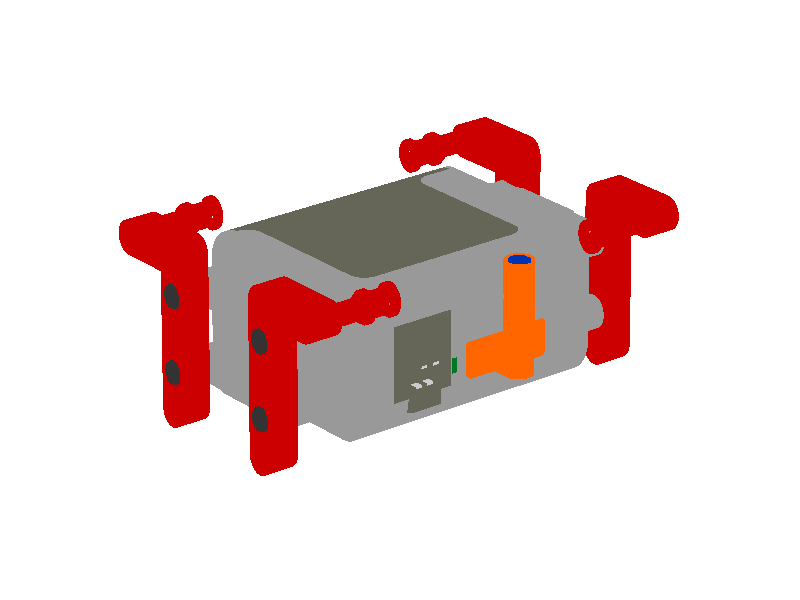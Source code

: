 // Generated By: LDView Copyright (C) 2008 Travis Cobbs & Peter Bartfai
// See: http://ldview.sourceforge.net/
// Date: Thu May 29 17:51:16 2014
// Input LDraw File: rendermodel_batterybox.mpd
// LDraw File Author: Hedgie
//
// This file was automatically generated from an LDraw file by the program
// LDView.  See comments above for further details.

#declare LDXQual = 2;	// Quality (0 = Bounding Box; 1 = No Refraction; 2 = Normal; 3 = Stud Logos)
#declare LDXSW = 0.5;	// Seam Width (0 for no seams)
#declare LDXStuds = 1;	// Show studs? (1 = YES; 0 = NO)
#declare LDXRefls = 1;	// Reflections? (1 = YES; 0 = NO)
#declare LDXShads = 1;	// Shadows? (1 = YES; 0 = NO)
#declare LDXFloor = 0;	// Include Floor? (1 = YES; 0 = NO)

// Model bounds information
#declare LDXMinX = -88.750008;
#declare LDXMinY = -48.750004;
#declare LDXMinZ = -129.75;
#declare LDXMaxX = 88.750244;
#declare LDXMaxY = 48.75;
#declare LDXMaxZ = 129.75;
#declare LDXCenterX = 0.000118;
#declare LDXCenterY = -0.000002;
#declare LDXCenterZ = 0;
#declare LDXCenter = <LDXCenterX,LDXCenterY,LDXCenterZ>;
#declare LDXRadius = 162.664627;

// Camera settings
#declare LDXCameraLoc = < 1884.214111,-891.096558,-1508.281738 >;	// Camera Location vector
#declare LDXCameraLookAt = < 0.00009284158727496106,0.00002784081311801856,0.0000995335035440803 >;	// Camera look-at point vector
#declare LDXCameraSky = < -0.27039379215644321341,-0.93810364364519205349,0.21644572285650001686 >;	// Camera sky vector (<0,-1,0> will usually work for standard "up")

#declare LDXFloorLoc = LDXMaxY;	// Floor location. (Dependent on floor axis; MAX_Y is bottom of model)
#declare LDXFloorAxis = y;	// Floor axis (x, y, or z)
#declare LDXFloorR = 0.8;	// Floor Red
#declare LDXFloorG = 0.8;	// Floor Green
#declare LDXFloorB = 0.8;	// Floor Blue
#declare LDXFloorAmb = 0.4;	// Floor Ambient
#declare LDXFloorDif = 0.4;	// Floor Diffuse
#declare LDXAmb = 0.4;
#declare LDXDif = 0.4;
#declare LDXRefl = 0.08;
#declare LDXPhong = 0.5;
#declare LDXPhongS = 40;
#declare LDXTRefl = 0.2;
#declare LDXTFilt = 0.85;
#declare LDXIoR = 1.25;
#declare LDXRubberRefl = 0;
#declare LDXRubberPhong = 0.1;
#declare LDXRubberPhongS = 10;
#declare LDXChromeRefl = 0.85;
#declare LDXChromeBril = 5;
#declare LDXChromeSpec = 0.8;
#declare LDXChromeRough = 0.01;
#declare LDXIPov = 1;	// Use inline POV code from LDraw file? (1 = YES; 0 = NO)
#declare LDXBgR = 1;	// Background Red
#declare LDXBgG = 1;	// Background Green
#declare LDXBgB = 1;	// Background Blue
#declare LDXOrigVer = version;	// DO NOT MODIFY

// Camera
#ifndef (LDXSkipCamera)
camera {
	#declare LDXCamAspect = 3/2;
	location LDXCameraLoc
	sky LDXCameraSky
	right LDXCamAspect * < -1,0,0 >
	look_at LDXCameraLookAt
	angle 10
}
#end

// Lights
#ifndef (LDXSkipLight1)
light_source {	// Latitude,Longitude: 45,0,LDXRadius*2
	<2*LDXRadius,-1.414214*LDXRadius,-1.414214*LDXRadius> + LDXCenter
	color rgb <1,1,1>
        area_light 100, 100, 5, 5
        jitter
}
#end
#ifndef (LDXSkipLight2)
light_source {	// Latitude,Longitude: 30,120,LDXRadius*2
	<2.5*LDXRadius,-1*LDXRadius,0.866026*LDXRadius> + LDXCenter
	color rgb <1,1,1>
        area_light 100, 100, 5, 5
        jitter
}
#end
#ifndef (LDXSkipLight3)
light_source {	// Latitude,Longitude: 60,-120,LDXRadius*2
	<-0.866025*LDXRadius,-1.732051*LDXRadius,0.5*LDXRadius> + LDXCenter
	color rgb <1,1,1>
        area_light 100, 100, 5, 5
        jitter
}
#end

#macro LDXSeamMatrix(Width, Height, Depth, CenterX, CenterY, CenterZ)
#local aw = 0;
#local ah = 0;
#local ad = 0;
#local ax = 0;
#local ay = 0;
#local az = 0;
#if (Width != 0)
#local aw = 1-LDXSW/Width;
#end
#if (Height != 0)
#local ah = 1-LDXSW/Height;
#end
#if (Depth != 0)
#local ad = 1-LDXSW/Depth;
#end
#if (Width != 0 & CenterX != 0)
#local ax = LDXSW/(Width / CenterX);
#end
#if (Height != 0 & CenterY != 0)
#local ay = LDXSW/(Height / CenterY);
#end
#if (Depth != 0 & CenterZ != 0)
#local az = LDXSW/(Depth / CenterZ);
#end
#if (aw <= 0)
#local aw = 1;
#local ax = 0;
#end
#if (ah <= 0)
#local ah = 1;
#local ay = 0;
#end
#if (ad <= 0)
#local ad = 1;
#local az = 0;
#end
matrix <aw,0,0,0,ah,0,0,0,ad,ax,ay,az>
#end


background { color rgb <LDXBgR,LDXBgG,LDXBgB> }

#ifndef (LDXSkipOpaqueColorMacro)
#macro LDXOpaqueColor(r, g, b)
#if (version >= 3.1) material { #end
	texture {
		pigment { rgbf <r,g,b,0> }
#if (LDXQual > 1)
		finish { ambient LDXAmb diffuse LDXDif }
		finish { phong LDXPhong phong_size LDXPhongS reflection LDXRefl }
#end
	}
#if (version >= 3.1) } #end
#end
#end

#ifndef (LDXColor0) // Black
#declare LDXColor0 = LDXOpaqueColor(0.2,0.2,0.2)
#end

#ifndef (LDXColor1) // Blue
#declare LDXColor1 = LDXOpaqueColor(0,0.2,0.698039)
#end

#ifndef (LDXColor4) // Red
#declare LDXColor4 = LDXOpaqueColor(0.8,0,0)
#end

#ifndef (LDXColor7) // Gray
#declare LDXColor7 = LDXOpaqueColor(0.6,0.6,0.6)
#end

#ifndef (LDXColor25) // Orange
#declare LDXColor25 = LDXOpaqueColor(1,0.4,0)
#end

#ifndef (LDXSkipTransColorMacro)
#macro LDXTransColor(r, g, b)
#if (version >= 3.1) material { #end
	texture {
		pigment { #if (LDXQual > 1) rgbf <r,g,b,LDXTFilt> #else rgbf <0.6,0.6,0.6,0> #end }
#if (LDXQual > 1)
		finish { ambient LDXAmb diffuse LDXDif }
		finish { phong LDXPhong phong_size LDXPhongS reflection LDXTRefl }
		#if (version >= 3.1) #else finish { refraction 1 ior LDXIoR } #end
#end
	}
#if (version >= 3.1) #if (LDXQual > 1)
	interior { ior LDXIoR }
#end #end
#if (version >= 3.1) } #end
#end
#end

#ifndef (LDXColor34) // Trans Green
#declare LDXColor34 = LDXTransColor(0,0.470588,0.141176)
#end

#ifndef (LDXColor71) // Gray
#declare LDXColor71 = LDXOpaqueColor(0.6,0.6,0.6)
#end

#ifndef (LDXColor72) // Dark Gray
#declare LDXColor72 = LDXOpaqueColor(0.4,0.4,0.345098)
#end

#ifndef (LDXSkipChromeColorMacro)
#macro LDXChromeColor(r, g, b)
#if (version >= 3.1) material { #end
	texture {
		pigment { rgbf <r,g,b,0> }
#if (LDXQual > 1)
		finish { ambient LDXAmb diffuse LDXDif }
		finish { phong LDXPhong phong_size LDXPhongS reflection LDXChromeRefl brilliance LDXChromeBril metallic specular LDXChromeSpec roughness LDXChromeRough}
#end
	}
#if (version >= 3.1) } #end
#end
#end

#ifndef (LDXColor383)
#declare LDXColor383 = LDXChromeColor(0.8,0.8,0.8)
#end

#ifndef (LDXColor494)
#declare LDXColor494 = LDXOpaqueColor(0.8,0.8,0.8)
#end

#declare LDX_4_dash_4ring3_dot_dat_in_part = disc // Ring 1
{
	<0,0,0>,<0,1,0>,4,3
}

#declare LDX_4_dash_4ring3_dot_dat = disc // Ring 1
{
	<0,0,0>,<0,1,0>,4,3
}

#declare LDX_4_dash_4cyli_dot_dat_in_part = cylinder // Cylinder 1
{
	<0,0,0>,<0,1,0>,1 open
}

#declare LDX_4_dash_4cyli_dot_dat = cylinder // Cylinder 1
{
	<0,0,0>,<0,1,0>,1 open
}

#declare LDX_peghole_dot_dat_in_part = union {
// Peg Hole End
// Name: peghole.dat
// Author: James Jessiman
// !LDRAW_ORG Primitive UPDATE 2010-01
// !LICENSE Redistributable under CCAL version 2.0 : see CAreadme.txt
// BFC CERTIFY CCW
// !HISTORY 2002-05-01 [mkennedy] replace code with ring3
// !HISTORY 2002-05-01 [sbliss] BFC
// !HISTORY 2002-06-11 [PTadmin] Official Update 2002-03
// !HISTORY 2007-06-24 [PTadmin] Header formatted for Contributor Agreement
// !HISTORY 2008-07-01 [PTadmin] Official Update 2008-01
// !HISTORY 2010-01-14 [cwdee] Update ring3 to 4-4ring3
// !HISTORY 2010-04-05 [PTadmin] Official Update 2010-01
	object {
		LDX_4_dash_4ring3_dot_dat_in_part
		matrix <2,0,0,0,1,0,0,0,2,0,2,0>
	}
// BFC INVERTNEXT
	object {
		LDX_4_dash_4cyli_dot_dat_in_part
		matrix <8,0,0,0,2,0,0,0,8,0,0,0>
	}
}

#declare LDX_4_dash_4ring8_dot_dat_in_part = disc // Ring 1
{
	<0,0,0>,<0,1,0>,9,8
}

#declare LDX_4_dash_4ring8_dot_dat = disc // Ring 1
{
	<0,0,0>,<0,1,0>,9,8
}

#declare LDX_2_dash_4cyli_dot_dat_in_part = cylinder // Cylinder 0.5
{
	<0,0,0>,<0,1,0>,1 open
	clipped_by
	{
		plane
		{
			<0,0,-1>,0
		}
	}
}

#declare LDX_2_dash_4cyli_dot_dat = cylinder // Cylinder 0.5
{
	<0,0,0>,<0,1,0>,1 open
	clipped_by
	{
		plane
		{
			<0,0,-1>,0
		}
	}
}

#declare LDX_2_dash_4ndis_dot_dat_in_part = disc // Not-Disc 0.5
{
	<0,0,0>,<0,1,0>,2,1
	clipped_by
	{
		plane
		{
			<0,0,-1>,0
		}
		box
		{
			<-1,-1,-1>,<1,1,1>
		}
	}
}

#declare LDX_2_dash_4ndis_dot_dat = disc // Not-Disc 0.5
{
	<0,0,0>,<0,1,0>,2,1
	clipped_by
	{
		plane
		{
			<0,0,-1>,0
		}
		box
		{
			<-1,-1,-1>,<1,1,1>
		}
	}
}

#declare LDX_2_dash_4ring3_dot_dat_in_part = disc // Ring 0.5
{
	<0,0,0>,<0,1,0>,4,3
	clipped_by
	{
		plane
		{
			<0,0,-1>,0
		}
	}
}

#declare LDX_2_dash_4ring3_dot_dat = disc // Ring 0.5
{
	<0,0,0>,<0,1,0>,4,3
	clipped_by
	{
		plane
		{
			<0,0,-1>,0
		}
	}
}

#declare LDX_peghole4_dot_dat_in_part = union {
// Peg Hole End Extended Short
// Name: peghole4.dat
// Author: Guy Vivan [guyvivan]
// !LDRAW_ORG Primitive UPDATE 2012-01
// !LICENSE Redistributable under CCAL version 2.0 : see CAreadme.txt
// BFC CERTIFY CCW
// !HISTORY 2010-04-05 [PTadmin] Official Update 2010-01
// !HISTORY 2010-04-06 [cwdee] Correct line spacing after BFC INVERTNEXT
// !HISTORY 2010-07-05 [PTadmin] Official Update 2010-02
// !HISTORY 2012-02-16 [Philo] Changed to CCW
// !HISTORY 2012-03-30 [PTadmin] Official Update 2012-01
// BFC INVERTNEXT
	object {
		LDX_2_dash_4cyli_dot_dat_in_part
		matrix <8,0,0,0,2,0,0,0,8,0,0,0>
	}
	object {
		LDX_2_dash_4ndis_dot_dat_in_part
		matrix <6,0,0,0,1,0,0,0,-6,0,2,0>
	}
	object {
		LDX_2_dash_4ring3_dot_dat_in_part
		matrix <2,0,0,0,1,0,0,0,2,0,2,0>
	}
}

#declare LDX_1_dash_4cyli_dot_dat_in_part = cylinder // Cylinder 0.25
{
	<0,0,0>,<0,1,0>,1 open
	clipped_by
	{
		plane
		{
			<0,0,-1>,0
		}
		plane
		{
			<-1,0,0>,0
		}
	}
}

#declare LDX_1_dash_4cyli_dot_dat = cylinder // Cylinder 0.25
{
	<0,0,0>,<0,1,0>,1 open
	clipped_by
	{
		plane
		{
			<0,0,-1>,0
		}
		plane
		{
			<-1,0,0>,0
		}
	}
}

#declare LDX_1_dash_8ndis_dot_dat_in_part = disc // Not-Disc 0.125
{
	<0,0,0>,<0,1,0>,2,1
	clipped_by
	{
		plane
		{
			<0,0,-1>,0
		}
		plane
		{
			<-0.70710678118654746172,0,0.70710678118654757274>,0
		}
		box
		{
			<-1,-1,-1>,<1,1,1>
		}
	}
}

#declare LDX_1_dash_8ndis_dot_dat = disc // Not-Disc 0.125
{
	<0,0,0>,<0,1,0>,2,1
	clipped_by
	{
		plane
		{
			<0,0,-1>,0
		}
		plane
		{
			<-0.70710678118654746172,0,0.70710678118654757274>,0
		}
		box
		{
			<-1,-1,-1>,<1,1,1>
		}
	}
}

#declare LDX_npeghol2_dot_dat_in_part = union {
// Technic Peg Hole Negative with Top Surface Extensions
// Name: npeghol2.dat
// Author: Orion Pobursky [OrionP]
// !LDRAW_ORG Primitive UPDATE 2012-01
// !LICENSE Redistributable under CCAL version 2.0 : see CAreadme.txt
// BFC CERTIFY CCW
// !HISTORY 2005-12-28 [PTadmin] Official Update 2005-01
// !HISTORY 2007-06-24 [PTadmin] Header formatted for Contributor Agreement
// !HISTORY 2008-07-01 [PTadmin] Official Update 2008-01
// !HISTORY 2012-03-14 [Philo] Changed to CCW, used 1-8ndis to avoid overlaps
// !HISTORY 2012-03-30 [PTadmin] Official Update 2012-01
	object {
		LDX_1_dash_4cyli_dot_dat_in_part
		matrix <6.36,0,6.36,0,1,0,-6.36,0,6.36,0,0,-10>
	}
	object {
		LDX_1_dash_4cyli_dot_dat_in_part
		matrix <6.36,0,-6.36,0,1,0,-6.36,0,-6.36,0,0,10>
	}
	object {
		LDX_1_dash_8ndis_dot_dat_in_part
		matrix <9,0,0,0,1,0,0,0,9,0,0,-10>
	}
	object {
		LDX_1_dash_8ndis_dot_dat_in_part
		matrix <9,0,0,0,1,0,0,0,-9,0,0,10>
	}
	object {
		LDX_1_dash_8ndis_dot_dat_in_part
		matrix <-9,0,0,0,1,0,0,0,-9,0,0,10>
	}
	object {
		LDX_1_dash_8ndis_dot_dat_in_part
		matrix <-9,0,0,0,1,0,0,0,9,0,0,-10>
	}
}

#declare LDX_1_dash_16cyli_dot_dat_in_part = cylinder // Cylinder 0.0625
{
	<0,0,0>,<0,1,0>,1 open
	clipped_by
	{
		plane
		{
			<0,0,-1>,0
		}
		plane
		{
			<-0.38268343236508972627,0,0.92387953251128673848>,0
		}
	}
}

#declare LDX_1_dash_16cyli_dot_dat = cylinder // Cylinder 0.0625
{
	<0,0,0>,<0,1,0>,1 open
	clipped_by
	{
		plane
		{
			<0,0,-1>,0
		}
		plane
		{
			<-0.38268343236508972627,0,0.92387953251128673848>,0
		}
	}
}

#declare LDX_2_dash_4ring8_dot_dat_in_part = disc // Ring 0.5
{
	<0,0,0>,<0,1,0>,9,8
	clipped_by
	{
		plane
		{
			<0,0,-1>,0
		}
	}
}

#declare LDX_2_dash_4ring8_dot_dat = disc // Ring 0.5
{
	<0,0,0>,<0,1,0>,9,8
	clipped_by
	{
		plane
		{
			<0,0,-1>,0
		}
	}
}

#declare LDX_1_dash_4ndis_dot_dat_in_part = disc // Not-Disc 0.25
{
	<0,0,0>,<0,1,0>,2,1
	clipped_by
	{
		plane
		{
			<0,0,-1>,0
		}
		plane
		{
			<-1,0,0>,0
		}
		box
		{
			<-1,-1,-1>,<1,1,1>
		}
	}
}

#declare LDX_1_dash_4ndis_dot_dat = disc // Not-Disc 0.25
{
	<0,0,0>,<0,1,0>,2,1
	clipped_by
	{
		plane
		{
			<0,0,-1>,0
		}
		plane
		{
			<-1,0,0>,0
		}
		box
		{
			<-1,-1,-1>,<1,1,1>
		}
	}
}

#declare LDX_s_slash_919s01_dot_dat_in_part = union {
// ~Electric Battery Box with Pinholes Mounting Bracket
// Name: s\919s01.dat
// Author: Philippe Hurbain [Philo]
// !LDRAW_ORG Subpart UPDATE 2010-02
// !LICENSE Redistributable under CCAL version 2.0 : see CAreadme.txt
// BFC CERTIFY CW
// !HISTORY 2010-07-05 [PTadmin] Official Update 2010-02
	object {
		LDX_peghole_dot_dat_in_part
		matrix <0,1,0,-1,0,0,0,0,1,10,0,0>
	}
	object {
		LDX_4_dash_4ring8_dot_dat_in_part
		matrix <0,1,0,-1,0,0,0,0,1,10,0,0>
	}
	object {
		LDX_peghole4_dot_dat_in_part
		matrix <0,-1,0,0.5,0,0,0,0,1,-9,0,0>
	}
	object {
		LDX_2_dash_4ndis_dot_dat_in_part
		matrix <0,-8,0,1,0,0,0,0,8,-9,0,0>
	}
// BFC INVERTNEXT
	object {
		LDX_4_dash_4cyli_dot_dat_in_part
		matrix <0,-6,0,16,0,0,0,0,6,-8,0,0>
	}
	object {
		LDX_npeghol2_dot_dat_in_part
		matrix <0,0,1,-14,0,0,0,-1,0,10,10,0>
	}
	object {
		LDX_peghole_dot_dat_in_part
		matrix <0,1,0,-1,0,0,0,0,1,10,20,0>
	}
	object {
		LDX_4_dash_4ring8_dot_dat_in_part
		matrix <0,1,0,-1,0,0,0,0,1,10,20,0>
	}
	object {
		LDX_peghole4_dot_dat_in_part
		matrix <0,-1,0,0.5,0,0,0,0,1,-9,20,0>
	}
	object {
		LDX_2_dash_4ndis_dot_dat_in_part
		matrix <0,-8,0,1,0,0,0,0,8,-9,20,0>
	}
// BFC INVERTNEXT
	object {
		LDX_4_dash_4cyli_dot_dat_in_part
		matrix <0,-6,0,16,0,0,0,0,6,-8,20,0>
	}
	object {
		LDX_npeghol2_dot_dat_in_part
		matrix <0,0,1,-14,0,0,0,-1,0,10,-10,0>
	}
	object {
		LDX_peghole_dot_dat_in_part
		matrix <0,1,0,-1,0,0,0,0,1,10,-20,0>
	}
	object {
		LDX_4_dash_4ring8_dot_dat_in_part
		matrix <0,1,0,-1,0,0,0,0,1,10,-20,0>
	}
	object {
		LDX_peghole4_dot_dat_in_part
		matrix <0,-1,0,0.5,0,0,0,0,1,-9,-20,0>
	}
	object {
		LDX_2_dash_4ndis_dot_dat_in_part
		matrix <0,-8,0,1,0,0,0,0,8,-9,-20,0>
	}
// BFC INVERTNEXT
	object {
		LDX_4_dash_4cyli_dot_dat_in_part
		matrix <0,-6,0,16,0,0,0,0,6,-8,-20,0>
	}
	object {
		LDX_1_dash_4cyli_dot_dat_in_part
		matrix <0,-6.36396,-6.36396,16.5,0,0,0,-6.36396,6.36396,-7.5,-20,0>
	}
	object {
		LDX_2_dash_4cyli_dot_dat_in_part
		matrix <0,0,-9,1,0,0,0,-9,0,9,-20,0>
	}
// BFC INVERTNEXT
// BFC INVERTNEXT
// BFC INVERTNEXT
	object {
		LDX_peghole_dot_dat_in_part
		matrix <0,1,0,0,0,1,1,0,0,0,-40,-10>
	}
	object {
		LDX_2_dash_4cyli_dot_dat_in_part
		matrix <-9,0,0,0,0,1,0,9,0,0,-40,-10>
	}
	object {
		LDX_2_dash_4cyli_dot_dat_in_part
		matrix <9,0,0,0,0,18,0,-9,0,0,-40,-10>
	}
	object {
		LDX_1_dash_4cyli_dot_dat_in_part
		matrix <0,8,0,0,0,14,8,0,0,0,-40,-7>
	}
// BFC INVERTNEXT
	object {
		LDX_1_dash_4cyli_dot_dat_in_part
		matrix <0,-8,0,0,0,12,-8,0,0,0,-40,8>
	}
	object {
		LDX_1_dash_4cyli_dot_dat_in_part
		matrix <0,-9,0,0,0,12,-9,0,0,0,-40,8>
	}
	object {
		LDX_1_dash_16cyli_dot_dat_in_part
		matrix <3.44415,-8.31492,0,0,0,12,-8.31492,-3.44415,0,0,-40,8>
	}
	object {
		LDX_4_dash_4ring8_dot_dat_in_part
		matrix <0,1,0,0,0,1,1,0,0,0,-40,-10>
	}
// BFC INVERTNEXT
	object {
		LDX_4_dash_4cyli_dot_dat_in_part
		matrix <0,-6,0,0,0,-16,6,0,0,0,-40,8>
	}
	object {
		LDX_4_dash_4ring3_dot_dat_in_part
		matrix <0,2,0,0,0,-1,-2,0,0,0,-40,8>
	}
	object {
		LDX_2_dash_4ring8_dot_dat_in_part
		matrix <0,-1,0,0,0,-1,1,0,0,0,-40,8>
	}
	object {
		LDX_1_dash_4ndis_dot_dat_in_part
		matrix <9,0,0,0,0,-1,0,9,0,0,-40,8>
	}
	object {
		LDX_1_dash_4ndis_dot_dat_in_part
		matrix <0,8,0,0,0,-1,-8,0,0,0,-40,8>
	}
	object {
		LDX_2_dash_4ndis_dot_dat_in_part
		matrix <-9,0,0,0,0,1,0,9,0,0,-40,-9>
	}
	object {
		LDX_1_dash_4ndis_dot_dat_in_part
		matrix <0,8,0,0,0,-1,8,0,0,0,-40,-6.36>
	}
	object {
		LDX_1_dash_4ndis_dot_dat_in_part
		matrix <0,8,0,0,0,1,8,0,0,0,-40,6.36>
	}
	object {
		LDX_1_dash_4cyli_dot_dat_in_part
		matrix <0,6.36396,-6.36396,16.5,0,0,0,6.36396,6.36396,-7.5,20,0>
	}
	object {
		LDX_peghole_dot_dat_in_part
		matrix <0,-1,0,0,0,1,1,0,0,0,40,-10>
	}
	object {
		LDX_2_dash_4cyli_dot_dat_in_part
		matrix <-9,0,0,0,0,1,0,-9,0,0,40,-10>
	}
	object {
		LDX_2_dash_4cyli_dot_dat_in_part
		matrix <9,0,0,0,0,18,0,9,0,0,40,-10>
	}
	object {
		LDX_1_dash_4cyli_dot_dat_in_part
		matrix <0,-8,0,0,0,14,8,0,0,0,40,-7>
	}
// BFC INVERTNEXT
	object {
		LDX_1_dash_4cyli_dot_dat_in_part
		matrix <0,8,0,0,0,12,-8,0,0,0,40,8>
	}
	object {
		LDX_1_dash_4cyli_dot_dat_in_part
		matrix <0,9,0,0,0,12,-9,0,0,0,40,8>
	}
	object {
		LDX_1_dash_16cyli_dot_dat_in_part
		matrix <3.44415,8.31492,0,0,0,12,-8.31492,3.44415,0,0,40,8>
	}
	object {
		LDX_4_dash_4ring8_dot_dat_in_part
		matrix <0,-1,0,0,0,1,1,0,0,0,40,-10>
	}
// BFC INVERTNEXT
	object {
		LDX_4_dash_4cyli_dot_dat_in_part
		matrix <0,6,0,0,0,-16,6,0,0,0,40,8>
	}
	object {
		LDX_4_dash_4ring3_dot_dat_in_part
		matrix <0,-2,0,0,0,-1,-2,0,0,0,40,8>
	}
	object {
		LDX_2_dash_4ring8_dot_dat_in_part
		matrix <0,1,0,0,0,-1,1,0,0,0,40,8>
	}
	object {
		LDX_1_dash_4ndis_dot_dat_in_part
		matrix <9,0,0,0,0,-1,0,-9,0,0,40,8>
	}
	object {
		LDX_1_dash_4ndis_dot_dat_in_part
		matrix <0,-8,0,0,0,-1,-8,0,0,0,40,8>
	}
	object {
		LDX_2_dash_4ndis_dot_dat_in_part
		matrix <-9,0,0,0,0,1,0,-9,0,0,40,-9>
	}
	object {
		LDX_1_dash_4ndis_dot_dat_in_part
		matrix <0,-8,0,0,0,-1,8,0,0,0,40,-6.36>
	}
	object {
		LDX_1_dash_4ndis_dot_dat_in_part
		matrix <0,-8,0,0,0,1,8,0,0,0,40,6.36>
	}
	object {
		LDX_2_dash_4cyli_dot_dat_in_part
		matrix <0,0,-9,1,0,0,0,9,0,9,20,0>
	}
}

#declare LDX_1_dash_4disc_dot_dat_in_part = disc // Disc 0.25
{
	<0,0,0>,<0,1,0>,1
	clipped_by
	{
		plane
		{
			<0,0,-1>,0
		}
		plane
		{
			<-1,0,0>,0
		}
	}
}

#declare LDX_1_dash_4disc_dot_dat = disc // Disc 0.25
{
	<0,0,0>,<0,1,0>,1
	clipped_by
	{
		plane
		{
			<0,0,-1>,0
		}
		plane
		{
			<-1,0,0>,0
		}
	}
}

#declare LDX_s_slash_919s02_dot_dat_in_part = union {
// ~Electric Battery Box with Pinholes Box Half
// Name: s\919s02.dat
// Author: Philippe Hurbain [Philo]
// !LDRAW_ORG Subpart UPDATE 2010-02
// !LICENSE Redistributable under CCAL version 2.0 : see CAreadme.txt
// BFC CERTIFY CW
// !HISTORY 2010-07-05 [PTadmin] Official Update 2010-02
	object {
		LDX_s_slash_919s01_dot_dat_in_part
		matrix <0,0,-1,0,1,0,-1,0,0,100,0,-20>
	}
	object {
		LDX_s_slash_919s01_dot_dat_in_part
		matrix <0,0,-1,0,1,0,1,0,0,-100,0,-20>
	}
	object {
		LDX_1_dash_4disc_dot_dat_in_part
		matrix <0,-20,0,-1,0,0,0,0,-20,80,-50,-20>
	}
	object {
		LDX_1_dash_4disc_dot_dat_in_part
		matrix <0,-18,0,1,0,0,0,0,-18,77,-50,-20>
	}
	object {
		LDX_1_dash_4disc_dot_dat_in_part
		matrix <0,20,0,-1,0,0,0,0,-20,80,50,-20>
	}
	object {
		LDX_1_dash_4disc_dot_dat_in_part
		matrix <0,20,0,1,0,0,0,0,-20,77,50,-20>
	}
	object {
		LDX_1_dash_4disc_dot_dat_in_part
		matrix <0,-18,0,-1,0,0,0,0,-18,-77,-50,-20>
	}
	object {
		LDX_1_dash_4disc_dot_dat_in_part
		matrix <0,-20,0,1,0,0,0,0,-20,-80,-50,-20>
	}
	object {
		LDX_1_dash_4disc_dot_dat_in_part
		matrix <0,20,0,1,0,0,0,0,-20,-80,50,-20>
	}
	object {
		LDX_1_dash_4disc_dot_dat_in_part
		matrix <0,20,0,-1,0,0,0,0,-20,-77,50,-20>
	}
	object {
		LDX_1_dash_4cyli_dot_dat_in_part
		matrix <0,0,-20,-160,0,0,0,-20,0,80,-50,-20>
	}
// BFC INVERTNEXT
	object {
		LDX_1_dash_4cyli_dot_dat_in_part
		matrix <0,0,-18,-154,0,0,0,-18,0,77,-50,-20>
	}
	object {
		LDX_1_dash_4cyli_dot_dat_in_part
		matrix <0,20,0,-3,0,0,0,0,-20,80,50,-20>
	}
	object {
		LDX_1_dash_4cyli_dot_dat_in_part
		matrix <0,20,0,-3,0,0,0,0,-20,-77,50,-20>
	}
	object {
		LDX_1_dash_4disc_dot_dat_in_part
		matrix <0,10,0,0,0,1,-10,0,0,77,40,-40>
	}
	object {
		LDX_1_dash_4ndis_dot_dat_in_part
		matrix <0,-10,0,0,0,1,10,0,0,57,-40,-40>
	}
	object {
		LDX_1_dash_4disc_dot_dat_in_part
		matrix <0,10,0,0,0,1,10,0,0,-60,40,-40>
	}
	object {
		LDX_1_dash_4ndis_dot_dat_in_part
		matrix <0,-10,0,0,0,1,-10,0,0,-40,-40,-40>
	}
	object {
		LDX_1_dash_4disc_dot_dat_in_part
		matrix <0,10,0,0,0,-1,-10,0,0,77,40,-38>
	}
	object {
		LDX_1_dash_4ndis_dot_dat_in_part
		matrix <0,-10,0,0,0,-1,10,0,0,57,-40,-38>
	}
	object {
		LDX_1_dash_4disc_dot_dat_in_part
		matrix <0,10,0,0,0,-1,10,0,0,-60,40,-38>
	}
	object {
		LDX_1_dash_4ndis_dot_dat_in_part
		matrix <0,-10,0,0,0,-1,-10,0,0,-40,-40,-38>
	}
	object {
		LDX_1_dash_4cyli_dot_dat_in_part
		matrix <0,10,0,0,0,2,-10,0,0,77,40,-40>
	}
// BFC INVERTNEXT
	object {
		LDX_1_dash_4cyli_dot_dat_in_part
		matrix <0,-10,0,0,0,2,10,0,0,57,-40,-40>
	}
	object {
		LDX_1_dash_4cyli_dot_dat_in_part
		matrix <0,10,0,0,0,2,10,0,0,-60,40,-40>
	}
// BFC INVERTNEXT
	object {
		LDX_1_dash_4cyli_dot_dat_in_part
		matrix <0,-10,0,0,0,2,-10,0,0,-40,-40,-40>
	}
}

#declare LDX_s_slash_919s03_dot_dat_in_part = union {
// ~Electric Battery Box with Pinholes Inside (Needs Work)
// Name: s\919s03.dat
// Author: Philippe Hurbain [Philo]
// !LDRAW_ORG Subpart UPDATE 2010-02
// !LICENSE Redistributable under CCAL version 2.0 : see CAreadme.txt
// BFC CERTIFY CW
// !HISTORY 2010-07-05 [PTadmin] Official Update 2010-02
// // Work needed: correctly model battery sockets
	object {
		LDX_1_dash_16cyli_dot_dat_in_part
		matrix <0,20,0,-154,0,0,0,0,20,77,50,20>
	}
	object {
		LDX_1_dash_16cyli_dot_dat_in_part
		matrix <0,20,0,-154,0,0,0,0,-20,77,50,-20>
	}
}

#declare LDX_4_dash_4disc_dot_dat_in_part = disc // Disc 1
{
	<0,0,0>,<0,1,0>,1
}

#declare LDX_4_dash_4disc_dot_dat = disc // Disc 1
{
	<0,0,0>,<0,1,0>,1
}

#declare LDXLegoSpace = 49.5;
#declare LDXStudLogo =
union {
	merge {
		// L
		sphere {<-88,0,0>,4}
		cylinder {<-88,0,0>,<0,0,0>,4 open}
		sphere {<0,0,0>,4}
		cylinder {<0,0,0>,<0,0,25>,4 open}
		sphere {<0,0,25>,4}
		clipped_by {plane{y,0}}
	}

	merge {
		// E
		sphere {<-88,0,25>,4}
		cylinder {<-88,0,25>,<-88,0,0>,4 open}
		sphere {<-88,0,0>,4}
		cylinder {<-88,0,0>,<0,0,0>,4 open}
		sphere {<0,0,0>,4}
		cylinder {<0,0,0>,<0,0,25>,4 open}
		sphere {<0,0,25>,4}
		sphere {<-44,0,17>,4}
		cylinder {<-44,0,0>,<-44,0,17>,4 open}
		clipped_by {plane{y,0}}
		translate <0,0,LDXLegoSpace>
	}

	merge {
		// G
		sphere {<-74,0,25>,4}
		torus {12.5,4 clipped_by{plane{x,0}} translate<-74,0,12.5>}
		cylinder {<-74,0,0>,<-14,0,0>,4 open}
		torus {12.5,4 clipped_by{plane{-x,0}} translate<-14,0,12.5>}
		cylinder {<-14,0,25>,<-44,0,25>,4 open}
		sphere {<-44,0,25>,4}
		cylinder {<-44,0,25>,<-44,0,17>,4 open}
		sphere {<-44,0,17>,4}
		clipped_by {plane{y,0}}
		translate <0,0,LDXLegoSpace*2>
	}

	merge {
		// O
		torus {12.5,4 clipped_by{plane{x,0}} translate<-74,0,12.5>}
		cylinder {<-74,0,0>,<-14,0,0>,4 open}
		torus {12.5,4 clipped_by{plane{-x,0}} translate<-14,0,12.5>}
		cylinder {<-14,0,25>,<-74,0,25>,4 open}
		clipped_by {plane{y,0}}
		translate <0,0,LDXLegoSpace*3>
	}

	matrix <1,0,-0.22,0,1,0,0,0,1,0,0,0>
	scale .045
	translate <1.85,-4,-4.45>
}

#declare LDX_stud_dot_dat_in_part =
#if (LDXQual <= 2)
cylinder { <0,0,0>, <0,-4,0>, 6 }
#else
union {
	cylinder { <0,0,0>, <0,-4,0>, 6 }
	object { LDXStudLogo }
}
#end

#declare LDX_stud_dot_dat =
#if (LDXQual <= 2)
cylinder { <0,0,0>, <0,-4,0>, 6 }
#else
union {
	cylinder { <0,0,0>, <0,-4,0>, 6 }
	object { LDXStudLogo }
}
#end

#declare LDX_1_dash_4cylo_dot_dat_in_part = union {
// Cylinder Open 0.25
// Name: 1-4cylo.dat
// Author: Max Martin Richter [MMR1988]
// !LDRAW_ORG Primitive UPDATE 2010-03
// !LICENSE Redistributable under CCAL version 2.0 : see CAreadme.txt
// BFC CERTIFY CCW
// !HISTORY 2010-12-31 [PTadmin] Official Update 2010-03
	object {
		LDX_1_dash_4cyli_dot_dat_in_part
		matrix <1,0,0,0,1,0,0,0,1,0,0,0>
	}
}

#declare LDX_1_dash_4chrd_dot_dat_in_part = disc // Disc 0.25
{
	<0,0,0>,<0,1,0>,1
	clipped_by
	{
		plane
		{
			<-1,0,-0.99999999999999988898>,-0.70710676908493041992
		}
	}
}

#declare LDX_1_dash_4chrd_dot_dat = disc // Disc 0.25
{
	<0,0,0>,<0,1,0>,1
	clipped_by
	{
		plane
		{
			<-1,0,-0.99999999999999988898>,-0.70710676908493041992
		}
	}
}

#declare LDX_s_slash_58124s01_dot_dat_in_part = union {
// ~Electric Power Functions Connector Top
// Name: s\58124s01.dat
// Author: Philippe Hurbain [Philo]
// !LDRAW_ORG Subpart UPDATE 2013-02
// !LICENSE Redistributable under CCAL version 2.0 : see CAreadme.txt
// BFC CERTIFY CW
// !HISTORY 2007-07-02 [Philo] Modified top for reuse in PF remote receiver
// !HISTORY 2010-07-05 [PTadmin] Official Update 2010-02
// !HISTORY 2013-03-29 [MagFors] Changed colour 383 to 494 (real metal)
// !HISTORY 2013-04-04 [MMR1988] Used cylo prims
// !HISTORY 2013-12-23 [PTadmin] Official Update 2013-02
	#if (LDXStuds)
		object {
			LDX_stud_dot_dat_in_part
			matrix <1,0,0,0,1,0,0,0,1,-10,0,10>
		}
		object {
			LDX_stud_dot_dat_in_part
			matrix <1,0,0,0,1,0,0,0,1,-10,0,-10>
		}
	#end // LDXStuds
	object {
		LDX_1_dash_4cylo_dot_dat_in_part
		matrix <7.5,0,4.83,0,4,0,-7.5,0,4.83,8.5,-4,9.17>
	}
	object {
		LDX_1_dash_4chrd_dot_dat_in_part
		matrix <7.5,0,4.83,0,1,0,-7.5,0,4.83,8.5,-4,9.17>
	}
	object {
		LDX_1_dash_4cylo_dot_dat_in_part
		matrix <-7.5,0,-4.83,0,4,0,7.5,0,-4.83,8.5,-4,-9.17>
	}
	object {
		LDX_1_dash_4chrd_dot_dat_in_part
		matrix <-7.5,0,-4.83,0,1,0,7.5,0,-4.83,8.5,-4,-9.17>
	}
// BFC INVERTNEXT
// BFC INVERTNEXT
// BFC INVERTNEXT
// BFC INVERTNEXT
}

#declare LDX_s_slash_919s04_dot_dat_in_part = union {
// ~Electric Power Functions 9V Battery Box Connector
// Name: s\919s04.dat
// Author: Philippe Hurbain [Philo]
// !LDRAW_ORG Subpart UPDATE 2010-02
// !LICENSE Redistributable under CCAL version 2.0 : see CAreadme.txt
// BFC CERTIFY CW
// !HISTORY 2010-07-05 [PTadmin] Official Update 2010-02
	object {
		LDX_s_slash_58124s01_dot_dat_in_part
		matrix <0,0,-1,0,1,0,1,0,0,-40,-70,0>
	}
}

#declare LDX_2_dash_4disc_dot_dat_in_part = disc // Disc 0.5
{
	<0,0,0>,<0,1,0>,1
	clipped_by
	{
		plane
		{
			<0,0,-1>,0
		}
	}
}

#declare LDX_2_dash_4disc_dot_dat = disc // Disc 0.5
{
	<0,0,0>,<0,1,0>,1
	clipped_by
	{
		plane
		{
			<0,0,-1>,0
		}
	}
}

#declare LDX_919_dot_dat_sub_part =
#if (LDXQual = 0)
box {
	<-110,-74,-40>,<110,70,40>
}
#else
union {
// ~Electric Power Functions 9V Battery Box Case
// Name: 919.dat
// Author: Philippe Hurbain [Philo]
// !LDRAW_ORG Part UPDATE 2010-02
// !LICENSE Redistributable under CCAL version 2.0 : see CAreadme.txt
// BFC CERTIFY CW
// !HISTORY 2010-07-05 [PTadmin] Official Update 2010-02
	object {
		LDX_s_slash_919s02_dot_dat_in_part
		matrix <1,0,0,0,1,0,0,0,1,0,0,0>
	}
	object {
		LDX_s_slash_919s02_dot_dat_in_part
		matrix <-1,0,0,0,1,0,0,0,-1,0,0,0>
	}
	object {
		LDX_s_slash_919s03_dot_dat_in_part
		matrix <1,0,0,0,1,0,0,0,1,0,0,0>
	}
	object {
		LDX_s_slash_919s04_dot_dat_in_part
		matrix <1,0,0,0,1,0,0,0,1,0,0,0>
		#if (version >= 3.1) material #else texture #end { LDXColor72 }
	}
// // Green LED
// BFC INVERTNEXT
	object {
		LDX_2_dash_4cyli_dot_dat_in_part
		matrix <1.5,0,0,0,0,-8,0,1.5,0,-17.5,-70,-6>
		#if (version >= 3.1) material #else texture #end { LDXColor383 }
	}
	object {
		LDX_2_dash_4disc_dot_dat_in_part
		matrix <1.5,0,0,0,0,-1,0,1.5,0,-17.5,-70,-14>
		#if (version >= 3.1) material #else texture #end { LDXColor383 }
	}
	object {
		LDX_2_dash_4disc_dot_dat_in_part
		matrix <-1.5,0,0,0,0,1,0,1.5,0,-17.5,-70,-6>
		#if (version >= 3.1) material #else texture #end { LDXColor383 }
	}
// // Arrows
// BFC INVERTNEXT
// BFC INVERTNEXT
// BFC INVERTNEXT
// // Switch seating
	object {
		LDX_1_dash_4disc_dot_dat_in_part
		matrix <0,0,3,0,0.8,0,-3,0,0,-12,-68.400002,-3>
	}
	object {
		LDX_1_dash_4ndis_dot_dat_in_part
		matrix <0,0,3,0,0.8,0,-3,0,0,-12,-70,-3>
	}
// BFC INVERTNEXT
	object {
		LDX_1_dash_4cyli_dot_dat_in_part
		matrix <0,0,3,0,1.6,0,-3,0,0,-12,-70,-3>
	}
	object {
		LDX_1_dash_4disc_dot_dat_in_part
		matrix <-3,0,0,0,0.8,0,0,0,-3,-12,-68.400002,-17>
	}
	object {
		LDX_1_dash_4ndis_dot_dat_in_part
		matrix <-3,0,0,0,0.8,0,0,0,-3,-12,-70,-17>
	}
// BFC INVERTNEXT
	object {
		LDX_1_dash_4cyli_dot_dat_in_part
		matrix <-3,0,0,0,1.6,0,0,0,-3,-12,-70,-17>
	}
	object {
		LDX_1_dash_4disc_dot_dat_in_part
		matrix <0,0,-3,0,0.8,0,3,0,0,52,-68.400002,-17>
	}
	object {
		LDX_1_dash_4ndis_dot_dat_in_part
		matrix <0,0,-3,0,0.8,0,3,0,0,52,-70,-17>
	}
// BFC INVERTNEXT
	object {
		LDX_1_dash_4cyli_dot_dat_in_part
		matrix <0,0,-3,0,1.6,0,3,0,0,52,-70,-17>
	}
	object {
		LDX_1_dash_4disc_dot_dat_in_part
		matrix <3,0,0,0,0.8,0,0,0,3,52,-68.400002,-3>
	}
	object {
		LDX_1_dash_4ndis_dot_dat_in_part
		matrix <3,0,0,0,0.8,0,0,0,3,52,-70,-3>
	}
// BFC INVERTNEXT
	object {
		LDX_1_dash_4cyli_dot_dat_in_part
		matrix <3,0,0,0,1.6,0,0,0,3,52,-70,-3>
	}
// BFC INVERTNEXT
// BFC INVERTNEXT
}
#end

#declare LDX_1_dash_4ring5_dot_dat_in_part = disc // Ring 0.25
{
	<0,0,0>,<0,1,0>,6,5
	clipped_by
	{
		plane
		{
			<0,0,-1>,0
		}
		plane
		{
			<-1,0,0>,0
		}
	}
}

#declare LDX_1_dash_4ring5_dot_dat = disc // Ring 0.25
{
	<0,0,0>,<0,1,0>,6,5
	clipped_by
	{
		plane
		{
			<0,0,-1>,0
		}
		plane
		{
			<-1,0,0>,0
		}
	}
}

#declare LDX_1_dash_4ring4_dot_dat_in_part = disc // Ring 0.25
{
	<0,0,0>,<0,1,0>,5,4
	clipped_by
	{
		plane
		{
			<0,0,-1>,0
		}
		plane
		{
			<-1,0,0>,0
		}
	}
}

#declare LDX_1_dash_4ring4_dot_dat = disc // Ring 0.25
{
	<0,0,0>,<0,1,0>,5,4
	clipped_by
	{
		plane
		{
			<0,0,-1>,0
		}
		plane
		{
			<-1,0,0>,0
		}
	}
}

#declare LDX_3_dash_16cyli_dot_dat_in_part = cylinder // Cylinder 0.1875
{
	<0,0,0>,<0,1,0>,1 open
	clipped_by
	{
		plane
		{
			<0,0,-1>,0
		}
		plane
		{
			<-0.92387953251128673848,0,0.3826834323650898928>,0
		}
	}
}

#declare LDX_3_dash_16cyli_dot_dat = cylinder // Cylinder 0.1875
{
	<0,0,0>,<0,1,0>,1 open
	clipped_by
	{
		plane
		{
			<0,0,-1>,0
		}
		plane
		{
			<-0.92387953251128673848,0,0.3826834323650898928>,0
		}
	}
}

#declare LDX_s_slash_918s01_dot_dat_in_part = union {
// ~Electric Battery Box Lid without Face
// Name: s\918s01.dat
// Author: Philippe Hurbain [Philo]
// !LDRAW_ORG Subpart UPDATE 2011-01
// !LICENSE Redistributable under CCAL version 2.0 : see CAreadme.txt
// BFC CERTIFY CW
// !HISTORY 2010-07-05 [PTadmin] Official Update 2010-02
// !HISTORY 2011-06-23 [Philo] Removed teeny gaps
// !HISTORY 2011-07-25 [PTadmin] Official Update 2011-01
	object {
		LDX_1_dash_4disc_dot_dat_in_part
		matrix <0,-10,0,0,0,1,-10,0,0,-40,-40,0>
	}
	object {
		LDX_1_dash_4ring5_dot_dat_in_part
		matrix <0,-2,0,0,0,1,-2,0,0,-40,-40,2>
	}
// BFC INVERTNEXT
	object {
		LDX_1_dash_4cyli_dot_dat_in_part
		matrix <0,10,0,0,0,2,-10,0,0,77,40,0>
	}
	object {
		LDX_1_dash_4cyli_dot_dat_in_part
		matrix <0,-10,0,0,0,2,10,0,0,57,-40,0>
	}
// BFC INVERTNEXT
	object {
		LDX_1_dash_4cyli_dot_dat_in_part
		matrix <0,10,0,0,0,2,10,0,0,-60,40,0>
	}
	object {
		LDX_1_dash_4cyli_dot_dat_in_part
		matrix <0,-10,0,0,0,2,-10,0,0,-40,-40,0>
	}
// // lip
	object {
		LDX_1_dash_4disc_dot_dat_in_part
		matrix <0,-12,0,0,0,-1,-12,0,0,-40,-40,3>
	}
	object {
		LDX_1_dash_4disc_dot_dat_in_part
		matrix <0,-10,0,0,0,1,10,0,0,57,-40,0>
	}
	object {
		LDX_1_dash_4ring5_dot_dat_in_part
		matrix <0,-2,0,0,0,1,2,0,0,57,-40,2>
	}
	object {
		LDX_1_dash_4disc_dot_dat_in_part
		matrix <0,-12,0,0,0,-1,12,0,0,57,-40,3>
	}
	object {
		LDX_1_dash_4cyli_dot_dat_in_part
		matrix <0,-12,0,0,0,1,12,0,0,57,-40,2>
	}
// BFC INVERTNEXT
	object {
		LDX_1_dash_4cyli_dot_dat_in_part
		matrix <0,8,0,0,0,1,8,0,0,-60,40,2>
	}
	object {
		LDX_1_dash_4cyli_dot_dat_in_part
		matrix <0,-12,0,0,0,1,-12,0,0,-40,-40,2>
	}
// BFC INVERTNEXT
	object {
		LDX_1_dash_4cyli_dot_dat_in_part
		matrix <0,8,0,0,0,1,-8,0,0,77,40,2>
	}
	object {
		LDX_1_dash_4ndis_dot_dat_in_part
		matrix <0,10,0,0,0,1,-10,0,0,77,40,0>
	}
	object {
		LDX_1_dash_4ndis_dot_dat_in_part
		matrix <0,8,0,0,0,-1,-8,0,0,77,40,3>
	}
	object {
		LDX_1_dash_4ring4_dot_dat_in_part
		matrix <0,2,0,0,0,1,-2,0,0,77,40,2>
	}
	object {
		LDX_1_dash_4ndis_dot_dat_in_part
		matrix <0,10,0,0,0,1,10,0,0,-60,40,0>
	}
	object {
		LDX_1_dash_4ndis_dot_dat_in_part
		matrix <0,8,0,0,0,-1,8,0,0,-60,40,3>
	}
	object {
		LDX_1_dash_4ring4_dot_dat_in_part
		matrix <0,2,0,0,0,1,2,0,0,-60,40,2>
	}
	object {
		LDX_3_dash_16cyli_dot_dat_in_part
		matrix <0,0,-20,-154,0,0,0,20,0,77,50,20>
	}
// BFC INVERTNEXT
	object {
		LDX_3_dash_16cyli_dot_dat_in_part
		matrix <0,0,-15.14,-148,0,0,0,17,0,74,50,18.139999>
	}
// // hook l
// // hook r
}

#declare LDX_918_dot_dat_sub_part =
#if (LDXQual = 0)
box {
	<-82,-54,0>,<72,68.477997,12.35>
}
#else
union {
// ~Electric Power Functions 9V Battery Box Lid
// Name: 918.dat
// Author: Philippe Hurbain [Philo]
// !LDRAW_ORG Part UPDATE 2010-02
// !LICENSE Redistributable under CCAL version 2.0 : see CAreadme.txt
// BFC CERTIFY CW
// !HISTORY 2010-07-05 [PTadmin] Official Update 2010-02
	object {
		LDX_s_slash_918s01_dot_dat_in_part
		matrix <1,0,0,0,1,0,0,0,1,-5,0,0>
	}
// BFC INVERTNEXT
// BFC INVERTNEXT
	object {
		LDX_2_dash_4disc_dot_dat_in_part
		matrix <0,-2,0,0,0,0.5,-2,0,0,-46,-33,0.5>
	}
	object {
		LDX_2_dash_4ndis_dot_dat_in_part
		matrix <0,-2,0,0,0,0.5,-2,0,0,-46,-33,0>
	}
// BFC INVERTNEXT
	object {
		LDX_2_dash_4cyli_dot_dat_in_part
		matrix <0,-2,0,0,0,0.5,-2,0,0,-46,-33,0>
	}
	object {
		LDX_2_dash_4disc_dot_dat_in_part
		matrix <0,2,0,0,0,0.5,2,0,0,-20,-33,0.5>
	}
	object {
		LDX_2_dash_4ndis_dot_dat_in_part
		matrix <0,2,0,0,0,0.5,2,0,0,-20,-33,0>
	}
// BFC INVERTNEXT
	object {
		LDX_2_dash_4cyli_dot_dat_in_part
		matrix <0,2,0,0,0,0.5,2,0,0,-20,-33,0>
	}
// BFC INVERTNEXT
	object {
		LDX_2_dash_4disc_dot_dat_in_part
		matrix <0,-2,0,0,0,0.5,-2,0,0,-46,-26,0.5>
	}
	object {
		LDX_2_dash_4ndis_dot_dat_in_part
		matrix <0,-2,0,0,0,0.5,-2,0,0,-46,-26,0>
	}
// BFC INVERTNEXT
	object {
		LDX_2_dash_4cyli_dot_dat_in_part
		matrix <0,-2,0,0,0,0.5,-2,0,0,-46,-26,0>
	}
	object {
		LDX_2_dash_4disc_dot_dat_in_part
		matrix <0,2,0,0,0,0.5,2,0,0,-20,-26,0.5>
	}
	object {
		LDX_2_dash_4ndis_dot_dat_in_part
		matrix <0,2,0,0,0,0.5,2,0,0,-20,-26,0>
	}
// BFC INVERTNEXT
	object {
		LDX_2_dash_4cyli_dot_dat_in_part
		matrix <0,2,0,0,0,0.5,2,0,0,-20,-26,0>
	}
// BFC INVERTNEXT
	object {
		LDX_2_dash_4disc_dot_dat_in_part
		matrix <0,-2,0,0,0,0.5,-2,0,0,-46,-19,0.5>
	}
	object {
		LDX_2_dash_4ndis_dot_dat_in_part
		matrix <0,-2,0,0,0,0.5,-2,0,0,-46,-19,0>
	}
// BFC INVERTNEXT
	object {
		LDX_2_dash_4cyli_dot_dat_in_part
		matrix <0,-2,0,0,0,0.5,-2,0,0,-46,-19,0>
	}
	object {
		LDX_2_dash_4disc_dot_dat_in_part
		matrix <0,2,0,0,0,0.5,2,0,0,-20,-19,0.5>
	}
	object {
		LDX_2_dash_4ndis_dot_dat_in_part
		matrix <0,2,0,0,0,0.5,2,0,0,-20,-19,0>
	}
// BFC INVERTNEXT
	object {
		LDX_2_dash_4cyli_dot_dat_in_part
		matrix <0,2,0,0,0,0.5,2,0,0,-20,-19,0>
	}
// BFC INVERTNEXT
	object {
		LDX_2_dash_4disc_dot_dat_in_part
		matrix <0,-2,0,0,0,0.5,-2,0,0,-46,-12,0.5>
	}
	object {
		LDX_2_dash_4ndis_dot_dat_in_part
		matrix <0,-2,0,0,0,0.5,-2,0,0,-46,-12,0>
	}
// BFC INVERTNEXT
	object {
		LDX_2_dash_4cyli_dot_dat_in_part
		matrix <0,-2,0,0,0,0.5,-2,0,0,-46,-12,0>
	}
	object {
		LDX_2_dash_4disc_dot_dat_in_part
		matrix <0,2,0,0,0,0.5,2,0,0,-20,-12,0.5>
	}
	object {
		LDX_2_dash_4ndis_dot_dat_in_part
		matrix <0,2,0,0,0,0.5,2,0,0,-20,-12,0>
	}
// BFC INVERTNEXT
	object {
		LDX_2_dash_4cyli_dot_dat_in_part
		matrix <0,2,0,0,0,0.5,2,0,0,-20,-12,0>
	}
// BFC INVERTNEXT
	object {
		LDX_2_dash_4disc_dot_dat_in_part
		matrix <0,-2,0,0,0,0.5,-2,0,0,-46,-5,0.5>
	}
	object {
		LDX_2_dash_4ndis_dot_dat_in_part
		matrix <0,-2,0,0,0,0.5,-2,0,0,-46,-5,0>
	}
// BFC INVERTNEXT
	object {
		LDX_2_dash_4cyli_dot_dat_in_part
		matrix <0,-2,0,0,0,0.5,-2,0,0,-46,-5,0>
	}
	object {
		LDX_2_dash_4disc_dot_dat_in_part
		matrix <0,2,0,0,0,0.5,2,0,0,-20,-5,0.5>
	}
	object {
		LDX_2_dash_4ndis_dot_dat_in_part
		matrix <0,2,0,0,0,0.5,2,0,0,-20,-5,0>
	}
// BFC INVERTNEXT
	object {
		LDX_2_dash_4cyli_dot_dat_in_part
		matrix <0,2,0,0,0,0.5,2,0,0,-20,-5,0>
	}
// BFC INVERTNEXT
	object {
		LDX_2_dash_4disc_dot_dat_in_part
		matrix <0,-2,0,0,0,0.5,-2,0,0,-43,2,0.5>
	}
	object {
		LDX_2_dash_4ndis_dot_dat_in_part
		matrix <0,-2,0,0,0,0.5,-2,0,0,-43,2,0>
	}
// BFC INVERTNEXT
	object {
		LDX_2_dash_4cyli_dot_dat_in_part
		matrix <0,-2,0,0,0,0.5,-2,0,0,-43,2,0>
	}
	object {
		LDX_2_dash_4disc_dot_dat_in_part
		matrix <0,2,0,0,0,0.5,2,0,0,-23,2,0.5>
	}
	object {
		LDX_2_dash_4ndis_dot_dat_in_part
		matrix <0,2,0,0,0,0.5,2,0,0,-23,2,0>
	}
// BFC INVERTNEXT
	object {
		LDX_2_dash_4cyli_dot_dat_in_part
		matrix <0,2,0,0,0,0.5,2,0,0,-23,2,0>
	}
// BFC INVERTNEXT
	object {
		LDX_2_dash_4disc_dot_dat_in_part
		matrix <0,-2,0,0,0,0.5,-2,0,0,-39,9,0.5>
	}
	object {
		LDX_2_dash_4ndis_dot_dat_in_part
		matrix <0,-2,0,0,0,0.5,-2,0,0,-39,9,0>
	}
// BFC INVERTNEXT
	object {
		LDX_2_dash_4cyli_dot_dat_in_part
		matrix <0,-2,0,0,0,0.5,-2,0,0,-39,9,0>
	}
	object {
		LDX_2_dash_4disc_dot_dat_in_part
		matrix <0,2,0,0,0,0.5,2,0,0,-27,9,0.5>
	}
	object {
		LDX_2_dash_4ndis_dot_dat_in_part
		matrix <0,2,0,0,0,0.5,2,0,0,-27,9,0>
	}
// BFC INVERTNEXT
	object {
		LDX_2_dash_4cyli_dot_dat_in_part
		matrix <0,2,0,0,0,0.5,2,0,0,-27,9,0>
	}
// BFC INVERTNEXT
	object {
		LDX_2_dash_4disc_dot_dat_in_part
		matrix <0,-2,0,0,0,0.5,-2,0,0,-35,16,0.5>
	}
	object {
		LDX_2_dash_4ndis_dot_dat_in_part
		matrix <0,-2,0,0,0,0.5,-2,0,0,-35,16,0>
	}
// BFC INVERTNEXT
	object {
		LDX_2_dash_4cyli_dot_dat_in_part
		matrix <0,-2,0,0,0,0.5,-2,0,0,-35,16,0>
	}
	object {
		LDX_2_dash_4disc_dot_dat_in_part
		matrix <0,2,0,0,0,0.5,2,0,0,-31,16,0.5>
	}
	object {
		LDX_2_dash_4ndis_dot_dat_in_part
		matrix <0,2,0,0,0,0.5,2,0,0,-31,16,0>
	}
// BFC INVERTNEXT
	object {
		LDX_2_dash_4cyli_dot_dat_in_part
		matrix <0,2,0,0,0,0.5,2,0,0,-31,16,0>
	}
// BFC INVERTNEXT
	object {
		LDX_2_dash_4disc_dot_dat_in_part
		matrix <0,-2,0,0,0,0.5,-2,0,0,27,-33,0.5>
	}
	object {
		LDX_2_dash_4ndis_dot_dat_in_part
		matrix <0,-2,0,0,0,0.5,-2,0,0,27,-33,0>
	}
// BFC INVERTNEXT
	object {
		LDX_2_dash_4cyli_dot_dat_in_part
		matrix <0,-2,0,0,0,0.5,-2,0,0,27,-33,0>
	}
	object {
		LDX_2_dash_4disc_dot_dat_in_part
		matrix <0,2,0,0,0,0.5,2,0,0,53,-33,0.5>
	}
	object {
		LDX_2_dash_4ndis_dot_dat_in_part
		matrix <0,2,0,0,0,0.5,2,0,0,53,-33,0>
	}
// BFC INVERTNEXT
	object {
		LDX_2_dash_4cyli_dot_dat_in_part
		matrix <0,2,0,0,0,0.5,2,0,0,53,-33,0>
	}
// BFC INVERTNEXT
	object {
		LDX_2_dash_4disc_dot_dat_in_part
		matrix <0,-2,0,0,0,0.5,-2,0,0,27,-26,0.5>
	}
	object {
		LDX_2_dash_4ndis_dot_dat_in_part
		matrix <0,-2,0,0,0,0.5,-2,0,0,27,-26,0>
	}
// BFC INVERTNEXT
	object {
		LDX_2_dash_4cyli_dot_dat_in_part
		matrix <0,-2,0,0,0,0.5,-2,0,0,27,-26,0>
	}
	object {
		LDX_2_dash_4disc_dot_dat_in_part
		matrix <0,2,0,0,0,0.5,2,0,0,53,-26,0.5>
	}
	object {
		LDX_2_dash_4ndis_dot_dat_in_part
		matrix <0,2,0,0,0,0.5,2,0,0,53,-26,0>
	}
// BFC INVERTNEXT
	object {
		LDX_2_dash_4cyli_dot_dat_in_part
		matrix <0,2,0,0,0,0.5,2,0,0,53,-26,0>
	}
// BFC INVERTNEXT
	object {
		LDX_2_dash_4disc_dot_dat_in_part
		matrix <0,-2,0,0,0,0.5,-2,0,0,27,-19,0.5>
	}
	object {
		LDX_2_dash_4ndis_dot_dat_in_part
		matrix <0,-2,0,0,0,0.5,-2,0,0,27,-19,0>
	}
// BFC INVERTNEXT
	object {
		LDX_2_dash_4cyli_dot_dat_in_part
		matrix <0,-2,0,0,0,0.5,-2,0,0,27,-19,0>
	}
	object {
		LDX_2_dash_4disc_dot_dat_in_part
		matrix <0,2,0,0,0,0.5,2,0,0,53,-19,0.5>
	}
	object {
		LDX_2_dash_4ndis_dot_dat_in_part
		matrix <0,2,0,0,0,0.5,2,0,0,53,-19,0>
	}
// BFC INVERTNEXT
	object {
		LDX_2_dash_4cyli_dot_dat_in_part
		matrix <0,2,0,0,0,0.5,2,0,0,53,-19,0>
	}
// BFC INVERTNEXT
	object {
		LDX_2_dash_4disc_dot_dat_in_part
		matrix <0,-2,0,0,0,0.5,-2,0,0,27,-12,0.5>
	}
	object {
		LDX_2_dash_4ndis_dot_dat_in_part
		matrix <0,-2,0,0,0,0.5,-2,0,0,27,-12,0>
	}
// BFC INVERTNEXT
	object {
		LDX_2_dash_4cyli_dot_dat_in_part
		matrix <0,-2,0,0,0,0.5,-2,0,0,27,-12,0>
	}
	object {
		LDX_2_dash_4disc_dot_dat_in_part
		matrix <0,2,0,0,0,0.5,2,0,0,53,-12,0.5>
	}
	object {
		LDX_2_dash_4ndis_dot_dat_in_part
		matrix <0,2,0,0,0,0.5,2,0,0,53,-12,0>
	}
// BFC INVERTNEXT
	object {
		LDX_2_dash_4cyli_dot_dat_in_part
		matrix <0,2,0,0,0,0.5,2,0,0,53,-12,0>
	}
// BFC INVERTNEXT
	object {
		LDX_2_dash_4disc_dot_dat_in_part
		matrix <0,-2,0,0,0,0.5,-2,0,0,27,-5,0.5>
	}
	object {
		LDX_2_dash_4ndis_dot_dat_in_part
		matrix <0,-2,0,0,0,0.5,-2,0,0,27,-5,0>
	}
// BFC INVERTNEXT
	object {
		LDX_2_dash_4cyli_dot_dat_in_part
		matrix <0,-2,0,0,0,0.5,-2,0,0,27,-5,0>
	}
	object {
		LDX_2_dash_4disc_dot_dat_in_part
		matrix <0,2,0,0,0,0.5,2,0,0,53,-5,0.5>
	}
	object {
		LDX_2_dash_4ndis_dot_dat_in_part
		matrix <0,2,0,0,0,0.5,2,0,0,53,-5,0>
	}
// BFC INVERTNEXT
	object {
		LDX_2_dash_4cyli_dot_dat_in_part
		matrix <0,2,0,0,0,0.5,2,0,0,53,-5,0>
	}
// BFC INVERTNEXT
	object {
		LDX_2_dash_4disc_dot_dat_in_part
		matrix <0,-2,0,0,0,0.5,-2,0,0,30,2,0.5>
	}
	object {
		LDX_2_dash_4ndis_dot_dat_in_part
		matrix <0,-2,0,0,0,0.5,-2,0,0,30,2,0>
	}
// BFC INVERTNEXT
	object {
		LDX_2_dash_4cyli_dot_dat_in_part
		matrix <0,-2,0,0,0,0.5,-2,0,0,30,2,0>
	}
	object {
		LDX_2_dash_4disc_dot_dat_in_part
		matrix <0,2,0,0,0,0.5,2,0,0,50,2,0.5>
	}
	object {
		LDX_2_dash_4ndis_dot_dat_in_part
		matrix <0,2,0,0,0,0.5,2,0,0,50,2,0>
	}
// BFC INVERTNEXT
	object {
		LDX_2_dash_4cyli_dot_dat_in_part
		matrix <0,2,0,0,0,0.5,2,0,0,50,2,0>
	}
// BFC INVERTNEXT
	object {
		LDX_2_dash_4disc_dot_dat_in_part
		matrix <0,-2,0,0,0,0.5,-2,0,0,34,9,0.5>
	}
	object {
		LDX_2_dash_4ndis_dot_dat_in_part
		matrix <0,-2,0,0,0,0.5,-2,0,0,34,9,0>
	}
// BFC INVERTNEXT
	object {
		LDX_2_dash_4cyli_dot_dat_in_part
		matrix <0,-2,0,0,0,0.5,-2,0,0,34,9,0>
	}
	object {
		LDX_2_dash_4disc_dot_dat_in_part
		matrix <0,2,0,0,0,0.5,2,0,0,46,9,0.5>
	}
	object {
		LDX_2_dash_4ndis_dot_dat_in_part
		matrix <0,2,0,0,0,0.5,2,0,0,46,9,0>
	}
// BFC INVERTNEXT
	object {
		LDX_2_dash_4cyli_dot_dat_in_part
		matrix <0,2,0,0,0,0.5,2,0,0,46,9,0>
	}
// BFC INVERTNEXT
	object {
		LDX_2_dash_4disc_dot_dat_in_part
		matrix <0,-2,0,0,0,0.5,-2,0,0,38,16,0.5>
	}
	object {
		LDX_2_dash_4ndis_dot_dat_in_part
		matrix <0,-2,0,0,0,0.5,-2,0,0,38,16,0>
	}
// BFC INVERTNEXT
	object {
		LDX_2_dash_4cyli_dot_dat_in_part
		matrix <0,-2,0,0,0,0.5,-2,0,0,38,16,0>
	}
	object {
		LDX_2_dash_4disc_dot_dat_in_part
		matrix <0,2,0,0,0,0.5,2,0,0,42,16,0.5>
	}
	object {
		LDX_2_dash_4ndis_dot_dat_in_part
		matrix <0,2,0,0,0,0.5,2,0,0,42,16,0>
	}
// BFC INVERTNEXT
	object {
		LDX_2_dash_4cyli_dot_dat_in_part
		matrix <0,2,0,0,0,0.5,2,0,0,42,16,0>
	}
}
#end

#declare LDX_920_dot_dat_sub_part =
#if (LDXQual = 0)
box {
	<-10,-19,-28>,<10,1.6,28>
}
#else
union {
// ~Electric Power Functions 9V Battery Box Switch
// Name: 920.dat
// Author: Philippe Hurbain [Philo]
// !LDRAW_ORG Part UPDATE 2010-02
// !LICENSE Redistributable under CCAL version 2.0 : see CAreadme.txt
// BFC CERTIFY CW
// !HISTORY 2010-07-05 [PTadmin] Official Update 2010-02
	object {
		LDX_4_dash_4ring8_dot_dat_in_part
		matrix <0,0,-1,-1,0,0,0,1,0,10,-10,0>
	}
	object {
		LDX_4_dash_4ring8_dot_dat_in_part
		matrix <0,0,1,1,0,0,0,1,0,-10,-10,0>
	}
	object {
		LDX_peghole_dot_dat_in_part
		matrix <0,0,1,1,0,0,0,1,0,-10,-10,0>
	}
	object {
		LDX_peghole_dot_dat_in_part
		matrix <0,0,1,-1,0,0,0,1,0,10,-10,0>
	}
// BFC INVERTNEXT
	object {
		LDX_4_dash_4cyli_dot_dat_in_part
		matrix <0,0,6,16,0,0,0,6,0,-8,-10,0>
	}
	object {
		LDX_2_dash_4cyli_dot_dat_in_part
		matrix <0,0,9,20,0,0,0,-9,0,-10,-10,0>
	}
	object {
		LDX_1_dash_4cyli_dot_dat_in_part
		matrix <0,6.36,6.36,-8,0,0,0,6.36,-6.36,10,-10,0>
	}
	object {
		LDX_1_dash_4cyli_dot_dat_in_part
		matrix <0,6.36,-6.36,8,0,0,0,6.36,6.36,-10,-10,0>
	}
	object {
		LDX_1_dash_4disc_dot_dat_in_part
		matrix <3,0,0,0,0.8,0,0,0,3,7,0,25>
	}
	object {
		LDX_1_dash_4cyli_dot_dat_in_part
		matrix <3,0,0,0,1.6,0,0,0,3,7,0,25>
	}
	object {
		LDX_1_dash_4disc_dot_dat_in_part
		matrix <0,0,3,0,0.8,0,-3,0,0,-7,0,25>
	}
	object {
		LDX_1_dash_4cyli_dot_dat_in_part
		matrix <0,0,3,0,1.6,0,-3,0,0,-7,0,25>
	}
	object {
		LDX_1_dash_4disc_dot_dat_in_part
		matrix <-3,0,0,0,0.8,0,0,0,-3,-7,0,-25>
	}
	object {
		LDX_1_dash_4cyli_dot_dat_in_part
		matrix <-3,0,0,0,1.6,0,0,0,-3,-7,0,-25>
	}
	object {
		LDX_1_dash_4disc_dot_dat_in_part
		matrix <0,0,-3,0,0.8,0,3,0,0,7,0,-25>
	}
	object {
		LDX_1_dash_4cyli_dot_dat_in_part
		matrix <0,0,-3,0,1.6,0,3,0,0,7,0,-25>
	}
	object {
		LDX_1_dash_4disc_dot_dat_in_part
		matrix <3,0,0,0,-0.8,0,0,0,-3,7,1.6,-25>
	}
	object {
		LDX_1_dash_4disc_dot_dat_in_part
		matrix <0,0,-3,0,-0.8,0,-3,0,0,-7,1.6,-25>
	}
	object {
		LDX_1_dash_4disc_dot_dat_in_part
		matrix <-3,0,0,0,-0.8,0,0,0,3,-7,1.6,25>
	}
	object {
		LDX_1_dash_4disc_dot_dat_in_part
		matrix <0,0,3,0,-0.8,0,3,0,0,7,1.6,25>
	}
}
#end

#declare LDX_58119_dot_dat =
#if (LDXQual = 0)
box {
	<-110,-89,-40>,<110,70,40>
}
#else
union {
// Electric Power Functions 9V Battery Box (Complete)
// Name: 58119.dat
// Author: Philippe Hurbain [Philo]
// !LDRAW_ORG Shortcut UPDATE 2010-02
// !LICENSE Redistributable under CCAL version 2.0 : see CAreadme.txt
// BFC CERTIFY CW
// !HISTORY 2010-07-05 [PTadmin] Official Update 2010-02
	object {
		LDX_919_dot_dat_sub_part
		matrix <1,0,0,0,1,0,0,0,1,0,0,0>
	}
	object {
		LDX_918_dot_dat_sub_part
		matrix <1,0,0,0,1,0,0,0,1,5,0,-40>
		#if (version >= 3.1) material #else texture #end { LDXColor72 }
	}
	object {
		LDX_918_dot_dat_sub_part
		matrix <-1,0,0,0,1,0,0,0,-1,-5,0,40>
		#if (version >= 3.1) material #else texture #end { LDXColor72 }
	}
	object {
		LDX_920_dot_dat_sub_part
		matrix <0,0,1,0,1,0,-1,0,0,20,-70,-10>
		#if (version >= 3.1) material #else texture #end { LDXColor25 }
	}
	mesh2 {
		vertex_vectors {
			1077,
			<-109,-40,-29>, <-109,-40,-11>, <-109,-40,11>, <-109,-40,29>,
			<-109,-31,-29>, <-109,-31,-12>, <-109,-31,-11>, <-109,-31,11>,
			<-109,-31,12>, <-109,-31,29>, <-109,-28,-12>, <-109,-28,-11>,
			<-109,-28,11>, <-109,-28,12>, <-109,-21,-29>, <-109,-21,29>,
			<-109,-20,-30>, <-109,-20,-29>, <-109,-20,29>, <-109,-20,30>,
			<-109,-12,-12>, <-109,-12,-11>, <-109,-12,11>, <-109,-12,12>,
			<-109,-11,-30>, <-109,-11,30>, <-109,-9,-30>, <-109,-9,30>,
			<-109,-8,-12>, <-109,-8,-11>, <-109,-8,11>, <-109,-8,12>,
			<-109,8,-12>, <-109,8,-11>, <-109,8,11>, <-109,8,12>,
			<-109,9,-30>, <-109,9,30>, <-109,11,-30>, <-109,11,30>,
			<-109,12,-12>, <-109,12,-11>, <-109,12,11>, <-109,12,12>,
			<-109,20,-30>, <-109,20,-29>, <-109,20,29>, <-109,20,30>,
			<-109,21,-29>, <-109,21,29>, <-109,28,-12>, <-109,28,-11>,
			<-109,28,11>, <-109,28,12>, <-109,31,-29>, <-109,31,-12>,
			<-109,31,-11>, <-109,31,11>, <-109,31,12>, <-109,31,29>,
			<-109,40,-29>, <-109,40,-11>, <-109,40,11>, <-109,40,29>,
			<-107,-32,-12.5>, <-107,-32,12.5>, <-107,-26.5,-12.5>, <-107,-26.5,12.5>,
			<-107,26.5,-12.5>, <-107,26.5,12.5>, <-107,32,-12.5>, <-107,32,12.5>,
			<-106.360001,-40,-29>, <-106.360001,-40,-28>, <-106.360001,-40,28>, <-106.360001,-40,29>,
			<-106.360001,-32,-29>, <-106.360001,-32,-28>, <-106.360001,-32,-20>, <-106.360001,-32,-12.5>,
			<-106.360001,-32,-12>, <-106.360001,-32,12>, <-106.360001,-32,12.5>, <-106.360001,-32,20>,
			<-106.360001,-32,28>, <-106.360001,-32,29>, <-106.360001,-26.360001,-29>, <-106.360001,-26.360001,29>,
			<-106.360001,-26,-29>, <-106.360001,-26,-12.5>, <-106.360001,-26,12.5>, <-106.360001,-26,29>,
			<-106.360001,-13.64,-30>, <-106.360001,-13.64,-16>, <-106.360001,-13.64,16>, <-106.360001,-13.64,30>,
			<-106.360001,-6.36,-30>, <-106.360001,-6.36,-16>, <-106.360001,-6.36,16>, <-106.360001,-6.36,30>,
			<-106.360001,6.36,-30>, <-106.360001,6.36,-16>, <-106.360001,6.36,16>, <-106.360001,6.36,30>,
			<-106.360001,13.64,-30>, <-106.360001,13.64,-16>, <-106.360001,13.64,16>, <-106.360001,13.64,30>,
			<-106.360001,26,-29>, <-106.360001,26,-12.5>, <-106.360001,26,12.5>, <-106.360001,26,29>,
			<-106.360001,26.360001,-29>, <-106.360001,26.360001,29>, <-106.360001,32,-29>, <-106.360001,32,-28>,
			<-106.360001,32,-20>, <-106.360001,32,-12.5>, <-106.360001,32,-12>, <-106.360001,32,12>,
			<-106.360001,32,12.5>, <-106.360001,32,20>, <-106.360001,32,28>, <-106.360001,32,29>,
			<-106.360001,40,-29>, <-106.360001,40,-28>, <-106.360001,40,28>, <-106.360001,40,29>,
			<-106,-26,-12>, <-106,-26,12>, <-106,-14,-12>, <-106,-14,12>,
			<-106,-6,-12>, <-106,-6,12>, <-106,6,-12>, <-106,6,12>,
			<-106,14,-12>, <-106,14,12>, <-106,26,-12>, <-106,26,12>,
			<-103.442001,-11.690001,-16>, <-103.442001,-11.690001,16>, <-103.442001,-8.309999,-16>, <-103.442001,-8.309999,16>,
			<-103.442001,8.309999,-16>, <-103.442001,8.309999,16>, <-103.442001,11.690001,-16>, <-103.442001,11.690001,16>,
			<-100,-28,-12>, <-100,-28,-11>, <-100,-28,11>, <-100,-28,12>,
			<-100,-26,-12>, <-100,-26,12>, <-100,-14,-12>, <-100,-14,12>,
			<-100,-12,-12>, <-100,-12,-11>, <-100,-12,11>, <-100,-12,12>,
			<-100,-11.0057,-16>, <-100,-11.0057,16>, <-100,-8.9943,-16>, <-100,-8.9943,16>,
			<-100,-8,-12>, <-100,-8,-11>, <-100,-8,11>, <-100,-8,12>,
			<-100,-6,-12>, <-100,-6,12>, <-100,6,-12>, <-100,6,12>,
			<-100,8,-12>, <-100,8,-11>, <-100,8,11>, <-100,8,12>,
			<-100,8.9943,-16>, <-100,8.9943,16>, <-100,11.0057,-16>, <-100,11.0057,16>,
			<-100,12,-12>, <-100,12,-11>, <-100,12,11>, <-100,12,12>,
			<-100,14,-12>, <-100,14,12>, <-100,26,-12>, <-100,26,12>,
			<-100,28,-12>, <-100,28,-11>, <-100,28,11>, <-100,28,12>,
			<-96.557999,-11.690001,-16>, <-96.557999,-11.690001,16>, <-96.557999,-8.309999,-16>, <-96.557999,-8.309999,16>,
			<-96.557999,8.309999,-16>, <-96.557999,8.309999,16>, <-96.557999,11.690001,-16>, <-96.557999,11.690001,16>,
			<-93.639999,-40,-29>, <-93.639999,-40,-28>, <-93.639999,-40,28>, <-93.639999,-40,29>,
			<-93.639999,-32,-29>, <-93.639999,-32,-28>, <-93.639999,-32,-20>, <-93.639999,-32,-12.5>,
			<-93.639999,-32,-12>, <-93.639999,-32,12>, <-93.639999,-32,12.5>, <-93.639999,-32,20>,
			<-93.639999,-32,28>, <-93.639999,-32,29>, <-93.639999,-26.360001,-29>, <-93.639999,-26.360001,29>,
			<-93.639999,-26,-29>, <-93.639999,-26,-12.5>, <-93.639999,-26,12.5>, <-93.639999,-26,29>,
			<-93.639999,-13.64,-30>, <-93.639999,-13.64,-16>, <-93.639999,-13.64,16>, <-93.639999,-13.64,30>,
			<-93.639999,-6.36,-30>, <-93.639999,-6.36,-16>, <-93.639999,-6.36,16>, <-93.639999,-6.36,30>,
			<-93.639999,6.36,-30>, <-93.639999,6.36,-16>, <-93.639999,6.36,16>, <-93.639999,6.36,30>,
			<-93.639999,13.64,-30>, <-93.639999,13.64,-16>, <-93.639999,13.64,16>, <-93.639999,13.64,30>,
			<-93.639999,26,-29>, <-93.639999,26,-12.5>, <-93.639999,26,12.5>, <-93.639999,26,29>,
			<-93.639999,26.360001,-29>, <-93.639999,26.360001,29>, <-93.639999,32,-29>, <-93.639999,32,-28>,
			<-93.639999,32,-20>, <-93.639999,32,-12.5>, <-93.639999,32,-12>, <-93.639999,32,12>,
			<-93.639999,32,12.5>, <-93.639999,32,20>, <-93.639999,32,28>, <-93.639999,32,29>,
			<-93.639999,40,-29>, <-93.639999,40,-28>, <-93.639999,40,28>, <-93.639999,40,29>,
			<-93,-32,-12.5>, <-93,-32,12.5>, <-93,-26.5,-12.5>, <-93,-26.5,12.5>,
			<-93,26.5,-12.5>, <-93,26.5,12.5>, <-93,32,-12.5>, <-93,32,12.5>,
			<-92,-48.313999,-23.559999>, <-92,-48.313999,23.559999>, <-92,-48,-20>, <-92,-48,20>,
			<-92,-47.5,-23.559999>, <-92,-47.5,23.559999>, <-92,-40,-29>, <-92,-40,-12>,
			<-92,-40,12>, <-92,-40,29>, <-92,-32,-20>, <-92,-32,-12>,
			<-92,-32,12>, <-92,-32,20>, <-92,-31,-29>, <-92,-31,-20>,
			<-92,-31,-12>, <-92,-31,12>, <-92,-31,20>, <-92,-31,29>,
			<-92,-29,-29>, <-92,-29,-12>, <-92,-29,12>, <-92,-29,29>,
			<-92,-28,-11>, <-92,-28,11>, <-92,-12,-11>, <-92,-12,11>,
			<-92,-8,-11>, <-92,-8,11>, <-92,8,-11>, <-92,8,11>,
			<-92,12,-11>, <-92,12,11>, <-92,28,-11>, <-92,28,11>,
			<-92,29,-29>, <-92,29,-12>, <-92,29,12>, <-92,29,29>,
			<-92,31,-29>, <-92,31,-20>, <-92,31,-12>, <-92,31,12>,
			<-92,31,20>, <-92,31,29>, <-92,32,-20>, <-92,32,-12>,
			<-92,32,12>, <-92,32,20>, <-92,40,-29>, <-92,40,-12>,
			<-92,40,12>, <-92,40,29>, <-92,47.5,-23.559999>, <-92,47.5,23.559999>,
			<-92,48,-20>, <-92,48,20>, <-92,48.313999,-23.559999>, <-92,48.313999,23.559999>,
			<-91,-27,-29>, <-91,-27,-12>, <-91,-27,12>, <-91,-27,29>,
			<-91,-20,-30>, <-91,-20,-29>, <-91,-20,29>, <-91,-20,30>,
			<-91,-15,-29>, <-91,-15,-12>, <-91,-15,12>, <-91,-15,29>,
			<-91,-12,-29>, <-91,-12,-12>, <-91,-12,12>, <-91,-12,29>,
			<-91,-11,-30>, <-91,-11,30>, <-91,-9,-30>, <-91,-9,30>,
			<-91,9,-30>, <-91,9,30>, <-91,11,-30>, <-91,11,30>,
			<-91,12,-29>, <-91,12,-12>, <-91,12,12>, <-91,12,29>,
			<-91,15,-29>, <-91,15,-12>, <-91,15,12>, <-91,15,29>,
			<-91,20,-30>, <-91,20,-29>, <-91,20,29>, <-91,20,30>,
			<-91,27,-29>, <-91,27,-12>, <-91,27,12>, <-91,27,29>,
			<-89,-13.5,-29>, <-89,-13.5,-12>, <-89,-13.5,12>, <-89,-13.5,29>,
			<-89,13.5,-29>, <-89,13.5,-12>, <-89,13.5,12>, <-89,13.5,29>,
			<-82,-27,-29>, <-82,-27,-12>, <-82,-27,12>, <-82,-27,29>,
			<-82,0,-29>, <-82,0,-12>, <-82,0,12>, <-82,0,29>,
			<-82,27,-29>, <-82,27,-12>, <-82,27,12>, <-82,27,29>,
			<-80,-70,-20>, <-80,-70,20>, <-80,-50,-40>, <-80,-50,-20>,
			<-80,-50,20>, <-80,-50,40>, <-80,-48.313999,-23.559999>, <-80,-48.313999,23.559999>,
			<-80,-48,-20>, <-80,-48,20>, <-80,-47.5,-23.559999>, <-80,-47.5,23.559999>,
			<-80,-40,-12>, <-80,-40,-11>, <-80,-40,11>, <-80,-40,12>,
			<-80,-29,-29>, <-80,-29,-12>, <-80,-29,12>, <-80,-29,29>,
			<-80,-28,-11>, <-80,-28,11>, <-80,-25.5,-29>, <-80,-25.5,-12>,
			<-80,-25.5,12>, <-80,-25.5,29>, <-80,-1.5,-29>, <-80,-1.5,-12>,
			<-80,-1.5,12>, <-80,-1.5,29>, <-80,1.5,-29>, <-80,1.5,-12>,
			<-80,1.5,12>, <-80,1.5,29>, <-80,25.5,-29>, <-80,25.5,-12>,
			<-80,25.5,12>, <-80,25.5,29>, <-80,28,-11>, <-80,28,11>,
			<-80,29,-29>, <-80,29,-12>, <-80,29,12>, <-80,29,29>,
			<-80,40,-40>, <-80,40,-12>, <-80,40,-11>, <-80,40,11>,
			<-80,40,12>, <-80,40,40>, <-80,47.5,-23.559999>, <-80,47.5,23.559999>,
			<-80,48,-20>, <-80,48,20>, <-80,48.313999,-23.559999>, <-80,48.313999,23.559999>,
			<-80,50,-40>, <-80,50,-20>, <-80,50,20>, <-80,50,40>,
			<-80,70,-20>, <-80,70,20>, <-77,-68,-20>, <-77,-68,-1>,
			<-77,-68,1>, <-77,-68,20>, <-77,-50,-38>, <-77,-50,-20>,
			<-77,-50,20>, <-77,-50,38>, <-77,40,-38>, <-77,40,38>,
			<-77,40,40>, <-77,50,-40>, <-77,50,-38>, <-77,50,-20>,
			<-77,50,20>, <-77,50,38>, <-77,50,40>, <-77,65.940002,-27.65>,
			<-77,65.940002,27.65>, <-77,66,-1>, <-77,66,1>, <-77,68.470001,-27.65>,
			<-77,68.470001,27.65>, <-77,68.480003,-27.65>, <-77,68.480003,27.65>, <-77,70,-20>,
			<-77,70,20>, <-67,-50,38>, <-67,-50,40>, <-67,-40,38>,
			<-67,-40,40>, <-67,40,38>, <-67,40,40>, <-60,-70,-20>,
			<-60,-70,20>, <-60,40,-40>, <-60,40,-38>, <-60,50,-40>,
			<-60,50,-38>, <-57,-50,38>, <-57,-50,40>, <-50,-50,-40>,
			<-50,-50,-38>, <-50,-40,-40>, <-50,-40,-38>, <-50,40,-40>,
			<-50,40,-38>, <-40,-50,-40>, <-40,-50,-38>, <-20,-70,-20>,
			<-20,-70,20>, <-19,-70,-14>, <-19,-70,-6>, <-16,-70,-14>,
			<-16,-70,-6>, <-15,-70,-20>, <-15,-70,-17>, <-15,-70,-3>,
			<-15,-70,0>, <-15,-70,3>, <-15,-70,9>, <-15,-70,15>,
			<-15,-70,20>, <-15,-69.75,9>, <-15,-68.399994,-17>, <-15,-68.399994,-3>,
			<-12,-70,-20>, <-12,-70,0>, <-12,-68.400002,-20>, <-12,-68.399994,-17>,
			<-12,-68.399994,-3>, <-12,-68.400002,0>, <-8,-70,3>, <-8,-70,5>,
			<-8,-70,13>, <-8,-70,15>, <-8,-69.995003,3>, <-8,-69.995003,5>,
			<-8,-69.995003,13>, <-8,-69.995003,15>, <-8,-69.75,3>, <-8,-69.75,5>,
			<-8,-69.75,13>, <-8,-69.75,15>, <-8,-69.745003,3>, <-8,-69.745003,5>,
			<-8,-69.745003,13>, <-8,-69.745003,15>, <4,-70,5>, <4,-70,13>,
			<4,-69.75,5>, <4,-69.75,13>, <15,-70,5>, <15,-70,13>,
			<15,-69.75,5>, <15,-69.75,13>, <25,-70,5>, <25,-70,13>,
			<25,-69.75,5>, <25,-69.75,13>, <36,-70,5>, <36,-70,13>,
			<36,-69.75,5>, <36,-69.75,13>, <40,-50,38>, <40,-50,40>,
			<48,-70,3>, <48,-70,5>, <48,-70,13>, <48,-70,15>,
			<48,-69.995003,3>, <48,-69.995003,5>, <48,-69.995003,13>, <48,-69.995003,15>,
			<48,-69.75,3>, <48,-69.75,5>, <48,-69.75,13>, <48,-69.75,15>,
			<48,-69.745003,3>, <48,-69.745003,5>, <48,-69.745003,13>, <48,-69.745003,15>,
			<50,-50,38>, <50,-50,40>, <50,-40,38>, <50,-40,40>,
			<50,40,38>, <50,40,40>, <52,-70,-20>, <52,-70,0>,
			<52,-68.400002,-20>, <52,-68.399994,-17>, <52,-68.399994,-3>, <52,-68.400002,0>,
			<55,-70,-20>, <55,-70,-17>, <55,-70,-3>, <55,-70,0>,
			<55,-70,3>, <55,-70,9>, <55,-70,15>, <55,-69.75,9>,
			<55,-68.399994,-17>, <55,-68.399994,-3>, <57,-50,-40>, <57,-50,-38>,
			<60,-70,-20>, <60,-70,20>, <60,40,38>, <60,40,40>,
			<60,50,38>, <60,50,40>, <67,-50,-40>, <67,-50,-38>,
			<67,-40,-40>, <67,-40,-38>, <67,40,-40>, <67,40,-38>,
			<77,-68,-20>, <77,-68,-1>, <77,-68,1>, <77,-68,20>,
			<77,-50,-38>, <77,-50,-20>, <77,-50,20>, <77,-50,38>,
			<77,40,-40>, <77,40,-38>, <77,40,38>, <77,50,-40>,
			<77,50,-38>, <77,50,-20>, <77,50,20>, <77,50,38>,
			<77,50,40>, <77,65.940002,-27.65>, <77,65.940002,27.65>, <77,66,-1>,
			<77,66,1>, <77,68.470001,-27.65>, <77,68.470001,27.65>, <77,68.480003,-27.65>,
			<77,68.480003,27.65>, <77,70,-20>, <77,70,20>, <80,-70,-20>,
			<80,-70,20>, <80,-50,-40>, <80,-50,-20>, <80,-50,20>,
			<80,-50,40>, <80,-48.313999,-23.559999>, <80,-48.313999,23.559999>, <80,-48,-20>,
			<80,-48,20>, <80,-47.5,-23.559999>, <80,-47.5,23.559999>, <80,-40,-12>,
			<80,-40,-11>, <80,-40,11>, <80,-40,12>, <80,-29,-29>,
			<80,-29,-12>, <80,-29,12>, <80,-29,29>, <80,-28,-11>,
			<80,-28,11>, <80,-25.5,-29>, <80,-25.5,-12>, <80,-25.5,12>,
			<80,-25.5,29>, <80,-1.5,-29>, <80,-1.5,-12>, <80,-1.5,12>,
			<80,-1.5,29>, <80,1.5,-29>, <80,1.5,-12>, <80,1.5,12>,
			<80,1.5,29>, <80,25.5,-29>, <80,25.5,-12>, <80,25.5,12>,
			<80,25.5,29>, <80,28,-11>, <80,28,11>, <80,29,-29>,
			<80,29,-12>, <80,29,12>, <80,29,29>, <80,40,-40>,
			<80,40,-12>, <80,40,-11>, <80,40,11>, <80,40,12>,
			<80,40,40>, <80,47.5,-23.559999>, <80,47.5,23.559999>, <80,48,-20>,
			<80,48,20>, <80,48.313999,-23.559999>, <80,48.313999,23.559999>, <80,50,-40>,
			<80,50,-20>, <80,50,20>, <80,50,40>, <80,70,-20>,
			<80,70,20>, <82,-27,-29>, <82,-27,-12>, <82,-27,12>,
			<82,-27,29>, <82,0,-29>, <82,0,-12>, <82,0,12>,
			<82,0,29>, <82,27,-29>, <82,27,-12>, <82,27,12>,
			<82,27,29>, <89,-13.5,-29>, <89,-13.5,-12>, <89,-13.5,12>,
			<89,-13.5,29>, <89,13.5,-29>, <89,13.5,-12>, <89,13.5,12>,
			<89,13.5,29>, <91,-27,-29>, <91,-27,-12>, <91,-27,12>,
			<91,-27,29>, <91,-20,-30>, <91,-20,-29>, <91,-20,29>,
			<91,-20,30>, <91,-15,-29>, <91,-15,-12>, <91,-15,12>,
			<91,-15,29>, <91,-12,-29>, <91,-12,-12>, <91,-12,12>,
			<91,-12,29>, <91,-11,-30>, <91,-11,30>, <91,-9,-30>,
			<91,-9,30>, <91,9,-30>, <91,9,30>, <91,11,-30>,
			<91,11,30>, <91,12,-29>, <91,12,-12>, <91,12,12>,
			<91,12,29>, <91,15,-29>, <91,15,-12>, <91,15,12>,
			<91,15,29>, <91,20,-30>, <91,20,-29>, <91,20,29>,
			<91,20,30>, <91,27,-29>, <91,27,-12>, <91,27,12>,
			<91,27,29>, <92,-48.313999,-23.559999>, <92,-48.313999,23.559999>, <92,-48,-20>,
			<92,-48,20>, <92,-47.5,-23.559999>, <92,-47.5,23.559999>, <92,-40,-29>,
			<92,-40,-12>, <92,-40,12>, <92,-40,29>, <92,-32,-20>,
			<92,-32,-12>, <92,-32,12>, <92,-32,20>, <92,-31,-29>,
			<92,-31,-20>, <92,-31,-12>, <92,-31,12>, <92,-31,20>,
			<92,-31,29>, <92,-29,-29>, <92,-29,-12>, <92,-29,12>,
			<92,-29,29>, <92,-28,-11>, <92,-28,11>, <92,-12,-11>,
			<92,-12,11>, <92,-8,-11>, <92,-8,11>, <92,8,-11>,
			<92,8,11>, <92,12,-11>, <92,12,11>, <92,28,-11>,
			<92,28,11>, <92,29,-29>, <92,29,-12>, <92,29,12>,
			<92,29,29>, <92,31,-29>, <92,31,-20>, <92,31,-12>,
			<92,31,12>, <92,31,20>, <92,31,29>, <92,32,-20>,
			<92,32,-12>, <92,32,12>, <92,32,20>, <92,40,-29>,
			<92,40,-12>, <92,40,12>, <92,40,29>, <92,47.5,-23.559999>,
			<92,47.5,23.559999>, <92,48,-20>, <92,48,20>, <92,48.313999,-23.559999>,
			<92,48.313999,23.559999>, <93,-32,-12.5>, <93,-32,12.5>, <93,-26.5,-12.5>,
			<93,-26.5,12.5>, <93,26.5,-12.5>, <93,26.5,12.5>, <93,32,-12.5>,
			<93,32,12.5>, <93.639999,-40,-29>, <93.639999,-40,-28>, <93.639999,-40,28>,
			<93.639999,-40,29>, <93.639999,-32,-29>, <93.639999,-32,-28>, <93.639999,-32,-20>,
			<93.639999,-32,-12.5>, <93.639999,-32,-12>, <93.639999,-32,12>, <93.639999,-32,12.5>,
			<93.639999,-32,20>, <93.639999,-32,28>, <93.639999,-32,29>, <93.639999,-26.360001,-29>,
			<93.639999,-26.360001,29>, <93.639999,-26,-29>, <93.639999,-26,-12.5>, <93.639999,-26,12.5>,
			<93.639999,-26,29>, <93.639999,-13.64,-30>, <93.639999,-13.64,-16>, <93.639999,-13.64,16>,
			<93.639999,-13.64,30>, <93.639999,-6.36,-30>, <93.639999,-6.36,-16>, <93.639999,-6.36,16>,
			<93.639999,-6.36,30>, <93.639999,6.36,-30>, <93.639999,6.36,-16>, <93.639999,6.36,16>,
			<93.639999,6.36,30>, <93.639999,13.64,-30>, <93.639999,13.64,-16>, <93.639999,13.64,16>,
			<93.639999,13.64,30>, <93.639999,26,-29>, <93.639999,26,-12.5>, <93.639999,26,12.5>,
			<93.639999,26,29>, <93.639999,26.360001,-29>, <93.639999,26.360001,29>, <93.639999,32,-29>,
			<93.639999,32,-28>, <93.639999,32,-20>, <93.639999,32,-12.5>, <93.639999,32,-12>,
			<93.639999,32,12>, <93.639999,32,12.5>, <93.639999,32,20>, <93.639999,32,28>,
			<93.639999,32,29>, <93.639999,40,-29>, <93.639999,40,-28>, <93.639999,40,28>,
			<93.639999,40,29>, <96.557999,-11.690001,-16>, <96.557999,-11.690001,16>, <96.557999,-8.309999,-16>,
			<96.557999,-8.309999,16>, <96.557999,8.309999,-16>, <96.557999,8.309999,16>, <96.557999,11.690001,-16>,
			<96.557999,11.690001,16>, <100,-28,-12>, <100,-28,-11>, <100,-28,11>,
			<100,-28,12>, <100,-26,-12>, <100,-26,12>, <100,-14,-12>,
			<100,-14,12>, <100,-12,-12>, <100,-12,-11>, <100,-12,11>,
			<100,-12,12>, <100,-11.0057,-16>, <100,-11.0057,16>, <100,-8.9943,-16>,
			<100,-8.9943,16>, <100,-8,-12>, <100,-8,-11>, <100,-8,11>,
			<100,-8,12>, <100,-6,-12>, <100,-6,12>, <100,6,-12>,
			<100,6,12>, <100,8,-12>, <100,8,-11>, <100,8,11>,
			<100,8,12>, <100,8.9943,-16>, <100,8.9943,16>, <100,11.0057,-16>,
			<100,11.0057,16>, <100,12,-12>, <100,12,-11>, <100,12,11>,
			<100,12,12>, <100,14,-12>, <100,14,12>, <100,26,-12>,
			<100,26,12>, <100,28,-12>, <100,28,-11>, <100,28,11>,
			<100,28,12>, <103.442001,-11.690001,-16>, <103.442001,-11.690001,16>, <103.442001,-8.309999,-16>,
			<103.442001,-8.309999,16>, <103.442001,8.309999,-16>, <103.442001,8.309999,16>, <103.442001,11.690001,-16>,
			<103.442001,11.690001,16>, <106,-26,-12>, <106,-26,12>, <106,-14,-12>,
			<106,-14,12>, <106,-6,-12>, <106,-6,12>, <106,6,-12>,
			<106,6,12>, <106,14,-12>, <106,14,12>, <106,26,-12>,
			<106,26,12>, <106.360001,-40,-29>, <106.360001,-40,-28>, <106.360001,-40,28>,
			<106.360001,-40,29>, <106.360001,-32,-29>, <106.360001,-32,-28>, <106.360001,-32,-20>,
			<106.360001,-32,-12.5>, <106.360001,-32,-12>, <106.360001,-32,12>, <106.360001,-32,12.5>,
			<106.360001,-32,20>, <106.360001,-32,28>, <106.360001,-32,29>, <106.360001,-26.360001,-29>,
			<106.360001,-26.360001,29>, <106.360001,-26,-29>, <106.360001,-26,-12.5>, <106.360001,-26,12.5>,
			<106.360001,-26,29>, <106.360001,-13.64,-30>, <106.360001,-13.64,-16>, <106.360001,-13.64,16>,
			<106.360001,-13.64,30>, <106.360001,-6.36,-30>, <106.360001,-6.36,-16>, <106.360001,-6.36,16>,
			<106.360001,-6.36,30>, <106.360001,6.36,-30>, <106.360001,6.36,-16>, <106.360001,6.36,16>,
			<106.360001,6.36,30>, <106.360001,13.64,-30>, <106.360001,13.64,-16>, <106.360001,13.64,16>,
			<106.360001,13.64,30>, <106.360001,26,-29>, <106.360001,26,-12.5>, <106.360001,26,12.5>,
			<106.360001,26,29>, <106.360001,26.360001,-29>, <106.360001,26.360001,29>, <106.360001,32,-29>,
			<106.360001,32,-28>, <106.360001,32,-20>, <106.360001,32,-12.5>, <106.360001,32,-12>,
			<106.360001,32,12>, <106.360001,32,12.5>, <106.360001,32,20>, <106.360001,32,28>,
			<106.360001,32,29>, <106.360001,40,-29>, <106.360001,40,-28>, <106.360001,40,28>,
			<106.360001,40,29>, <107,-32,-12.5>, <107,-32,12.5>, <107,-26.5,-12.5>,
			<107,-26.5,12.5>, <107,26.5,-12.5>, <107,26.5,12.5>, <107,32,-12.5>,
			<107,32,12.5>, <109,-40,-29>, <109,-40,-11>, <109,-40,11>,
			<109,-40,29>, <109,-31,-29>, <109,-31,-12>, <109,-31,-11>,
			<109,-31,11>, <109,-31,12>, <109,-31,29>, <109,-28,-12>,
			<109,-28,-11>, <109,-28,11>, <109,-28,12>, <109,-21,-29>,
			<109,-21,29>, <109,-20,-30>, <109,-20,-29>, <109,-20,29>,
			<109,-20,30>, <109,-12,-12>, <109,-12,-11>, <109,-12,11>,
			<109,-12,12>, <109,-11,-30>, <109,-11,30>, <109,-9,-30>,
			<109,-9,30>, <109,-8,-12>, <109,-8,-11>, <109,-8,11>,
			<109,-8,12>, <109,8,-12>, <109,8,-11>, <109,8,11>,
			<109,8,12>, <109,9,-30>, <109,9,30>, <109,11,-30>,
			<109,11,30>, <109,12,-12>, <109,12,-11>, <109,12,11>,
			<109,12,12>, <109,20,-30>, <109,20,-29>, <109,20,29>,
			<109,20,30>, <109,21,-29>, <109,21,29>, <109,28,-12>,
			<109,28,-11>, <109,28,11>, <109,28,12>, <109,31,-29>,
			<109,31,-12>, <109,31,-11>, <109,31,11>, <109,31,12>,
			<109,31,29>, <109,40,-29>, <109,40,-11>, <109,40,11>,
			<109,40,29>
		}
		normal_vectors {
			19,
			<-1,0,0>, <-0.8,-0.6,0>, <-0.8,0.6,0>, <-0.650791,0,-0.759257>,
			<-0.650791,0,0.759257>, <0,-1,0>, <0,-1,0>, <0,-0.990281,-0.139084>,
			<0,-0.990281,0.139084>, <0,0,-1>, <0,0,1>, <0,0.990281,-0.139084>,
			<0,0.990281,0.139084>, <0,1,0>, <0.650791,0,-0.759257>, <0.650791,0,0.759257>,
			<0.8,-0.6,0>, <0.8,0.6,-0>, <1,0,0>
		}
		face_indices {
			936,
			<941, 1041, 901>, <941, 901, 905>, <941, 943, 1045>, <941, 1045, 1041>,
			<943, 907, 909>, <943, 909, 1045>, <1042, 902, 901>, <1042, 901, 1041>,
			<1046, 910, 909>, <1046, 909, 1045>, <854, 850, 881>, <854, 881, 883>,
			<883, 881, 913>, <883, 913, 915>, <915, 913, 933>, <915, 933, 935>,
			<935, 933, 978>, <935, 978, 982>, <849, 853, 854>, <849, 854, 850>,
			<977, 981, 982>, <977, 982, 978>, <733, 849, 853>, <733, 853, 735>,
			<1051, 981, 977>, <1051, 977, 1049>, <945, 1053, 917>, <945, 917, 921>,
			<945, 947, 1063>, <945, 1063, 1053>, <947, 923, 925>, <947, 925, 1063>,
			<1054, 918, 917>, <1054, 917, 1053>, <1064, 926, 925>, <1064, 925, 1063>,
			<846, 842, 877>, <846, 877, 879>, <879, 877, 897>, <879, 897, 899>,
			<899, 897, 929>, <899, 929, 931>, <931, 929, 970>, <931, 970, 974>,
			<841, 845, 846>, <841, 846, 842>, <969, 973, 974>, <969, 974, 970>,
			<729, 841, 845>, <729, 845, 731>, <1039, 973, 969>, <1039, 969, 1037>,
			<937, 1023, 885>, <937, 885, 889>, <937, 939, 1033>, <937, 1033, 1023>,
			<939, 891, 893>, <939, 893, 1033>, <1024, 886, 885>, <1024, 885, 1023>,
			<1034, 894, 893>, <1034, 893, 1033>, <829, 827, 955>, <829, 955, 957>,
			<669, 651, 777>, <669, 777, 787>, <804, 760, 643>, <804, 643, 676>,
			<755, 757, 641>, <755, 641, 639>, <637, 641, 757>, <637, 757, 753>,
			<1068, 1018, 1017>, <1068, 1017, 1067>, <749, 713, 714>, <749, 714, 750>,
			<745, 717, 718>, <745, 718, 746>, <647, 648, 774>, <647, 774, 773>,
			<713, 714, 694>, <713, 694, 693>, <721, 722, 694>, <721, 694, 693>,
			<705, 653, 654>, <705, 654, 706>, <705, 706, 658>, <705, 658, 657>,
			<749, 750, 702>, <749, 702, 701>, <741, 742, 702>, <741, 702, 701>,
			<709, 665, 666>, <709, 666, 710>, <709, 710, 662>, <709, 662, 661>,
			<697, 725, 726>, <697, 726, 698>, <697, 698, 738>, <697, 738, 737>,
			<1058, 1030, 1029>, <1058, 1029, 1057>, <781, 779, 1034>, <781, 1034, 1042>,
			<651, 644, 1014>, <651, 1014, 1024>, <1027, 1013, 949>, <1027, 949, 963>,
			<835, 821, 759>, <835, 759, 773>, <773, 713, 718>, <773, 718, 835>,
			<773, 647, 693>, <773, 693, 713>, <721, 693, 653>, <721, 653, 705>,
			<705, 657, 697>, <705, 697, 725>, <705, 725, 721>, <697, 657, 661>,
			<693, 647, 653>, <709, 665, 701>, <709, 701, 741>, <737, 697, 661>,
			<737, 661, 709>, <741, 737, 709>, <665, 671, 701>, <1007, 1005, 813>,
			<1007, 813, 815>, <789, 803, 873>, <789, 873, 861>, <861, 746, 749>,
			<861, 749, 789>, <749, 701, 671>, <749, 671, 789>, <785, 783, 1046>,
			<785, 1046, 1054>, <1042, 1034, 1033>, <1042, 1033, 1041>, <1024, 1019, 1018>,
			<1024, 1018, 1023>, <1054, 1046, 1045>, <1054, 1045, 1053>, <950, 954, 953>,
			<950, 953, 949>, <821, 825, 826>, <821, 826, 822>, <956, 966, 965>,
			<956, 965, 953>, <825, 837, 838>, <825, 838, 828>, <769, 774, 773>,
			<769, 773, 767>, <764, 769, 768>, <764, 768, 763>, <949, 950, 822>,
			<949, 822, 821>, <867, 865, 993>, <867, 993, 995>, <683, 681, 807>,
			<683, 807, 809>, <811, 807, 681>, <811, 681, 685>, <671, 672, 790>,
			<671, 790, 789>, <1064, 1074, 677>, <1064, 677, 669>, <817, 819, 1011>,
			<817, 1011, 1009>, <1063, 1068, 1069>, <1063, 1069, 1064>, <1001, 991, 992>,
			<1001, 992, 1002>, <874, 864, 863>, <874, 863, 873>, <991, 985, 986>,
			<991, 986, 994>, <866, 858, 857>, <866, 857, 863>, <793, 789, 790>,
			<793, 790, 795>, <799, 794, 795>, <799, 795, 800>, <1001, 1002, 874>,
			<1001, 874, 873>, <989, 1001, 1073>, <989, 1073, 1061>, <132, 28, 164>,
			<132, 164, 168>, <132, 134, 32>, <132, 32, 28>, <134, 170, 172>,
			<134, 172, 32>, <29, 165, 164>, <29, 164, 28>, <33, 173, 172>,
			<33, 172, 32>, <233, 229, 196>, <233, 196, 198>, <198, 196, 176>,
			<198, 176, 178>, <178, 176, 144>, <178, 144, 146>, <146, 144, 101>,
			<146, 101, 105>, <228, 232, 233>, <228, 233, 229>, <100, 104, 105>,
			<100, 105, 101>, <344, 228, 232>, <344, 232, 346>, <38, 104, 100>,
			<38, 100, 36>, <136, 40, 180>, <136, 180, 184>, <136, 138, 50>,
			<136, 50, 40>, <138, 186, 188>, <138, 188, 50>, <41, 181, 180>,
			<41, 180, 40>, <51, 189, 188>, <51, 188, 50>, <225, 221, 192>,
			<225, 192, 194>, <194, 192, 160>, <194, 160, 162>, <162, 160, 140>,
			<162, 140, 142>, <142, 140, 93>, <142, 93, 97>, <220, 224, 225>,
			<220, 225, 221>, <92, 96, 97>, <92, 97, 93>, <340, 220, 224>,
			<340, 224, 342>, <26, 96, 92>, <26, 92, 24>, <128, 10, 148>,
			<128, 148, 152>, <128, 130, 20>, <128, 20, 10>, <130, 154, 156>,
			<130, 156, 20>, <11, 149, 148>, <11, 148, 10>, <21, 157, 156>,
			<21, 156, 20>, <208, 206, 78>, <208, 78, 80>, <422, 404, 288>,
			<422, 288, 298>, <315, 271, 396>, <315, 396, 429>, <266, 268, 394>,
			<266, 394, 392>, <390, 394, 268>, <390, 268, 264>, <55, 5, 4>,
			<55, 4, 54>, <360, 324, 325>, <360, 325, 361>, <356, 328, 329>,
			<356, 329, 357>, <400, 401, 285>, <400, 285, 284>, <324, 325, 373>,
			<324, 373, 372>, <332, 333, 373>, <332, 373, 372>, <364, 406, 407>,
			<364, 407, 365>, <364, 365, 411>, <364, 411, 410>, <360, 361, 381>,
			<360, 381, 380>, <352, 353, 381>, <352, 381, 380>, <368, 418, 419>,
			<368, 419, 369>, <368, 369, 415>, <368, 415, 414>, <376, 336, 337>,
			<376, 337, 377>, <376, 377, 349>, <376, 349, 348>, <45, 17, 16>,
			<45, 16, 44>, <292, 290, 21>, <292, 21, 29>, <404, 397, 1>,
			<404, 1, 11>, <14, 0, 72>, <14, 72, 86>, <214, 200, 270>,
			<214, 270, 284>, <284, 324, 329>, <284, 329, 214>, <284, 400, 372>,
			<284, 372, 324>, <332, 372, 406>, <332, 406, 364>, <364, 410, 376>,
			<364, 376, 336>, <364, 336, 332>, <376, 410, 414>, <372, 400, 406>,
			<368, 418, 380>, <368, 380, 352>, <348, 376, 414>, <348, 414, 368>,
			<352, 348, 368>, <418, 424, 380>, <66, 64, 256>, <66, 256, 258>,
			<300, 314, 252>, <300, 252, 240>, <240, 357, 360>, <240, 360, 300>,
			<360, 380, 424>, <360, 424, 300>, <296, 294, 33>, <296, 33, 41>,
			<29, 21, 20>, <29, 20, 28>, <11, 6, 5>, <11, 5, 10>,
			<41, 33, 32>, <41, 32, 40>, <73, 77, 76>, <73, 76, 72>,
			<200, 204, 205>, <200, 205, 201>, <79, 89, 88>, <79, 88, 76>,
			<204, 216, 217>, <204, 217, 207>, <280, 285, 284>, <280, 284, 278>,
			<275, 280, 279>, <275, 279, 274>, <72, 73, 201>, <72, 201, 200>,
			<246, 244, 116>, <246, 116, 118>, <436, 434, 318>, <436, 318, 320>,
			<322, 318, 434>, <322, 434, 438>, <424, 425, 301>, <424, 301, 300>,
			<51, 61, 430>, <51, 430, 422>, <260, 262, 70>, <260, 70, 68>,
			<50, 55, 56>, <50, 56, 51>, <124, 114, 115>, <124, 115, 125>,
			<253, 243, 242>, <253, 242, 252>, <114, 108, 109>, <114, 109, 117>,
			<245, 237, 236>, <245, 236, 242>, <304, 300, 301>, <304, 301, 306>,
			<310, 305, 306>, <310, 306, 311>, <124, 125, 253>, <124, 253, 252>,
			<112, 124, 60>, <112, 60, 48>, <387, 441, 440>, <387, 440, 386>,
			<634, 688, 687>, <634, 687, 633>, <609, 617, 616>, <609, 616, 608>,
			<451, 459, 458>, <451, 458, 450>, <592, 593, 632>, <592, 632, 631>,
			<446, 604, 449>, <632, 691, 631>, <604, 629, 607>, <444, 445, 384>,
			<446, 472, 471>, <444, 471, 472>, <444, 472, 445>, <633, 675, 602>,
			<633, 602, 598>, <599, 603, 613>, <599, 613, 608>, <675, 687, 615>,
			<675, 615, 612>, <487, 491, 428>, <487, 428, 386>, <481, 483, 440>,
			<481, 440, 428>, <450, 454, 492>, <450, 492, 488>, <454, 458, 484>,
			<454, 484, 482>, <458, 484, 483>, <458, 483, 457>, <493, 494, 591>,
			<493, 591, 590>, <491, 492, 490>, <491, 490, 489>, <600, 601, 603>,
			<600, 603, 602>, <133, 31, 167>, <133, 167, 169>, <133, 135, 35>,
			<133, 35, 31>, <135, 171, 175>, <135, 175, 35>, <30, 166, 167>,
			<30, 167, 31>, <34, 174, 175>, <34, 175, 35>, <234, 230, 197>,
			<234, 197, 199>, <199, 197, 177>, <199, 177, 179>, <179, 177, 145>,
			<179, 145, 147>, <147, 145, 102>, <147, 102, 106>, <231, 235, 234>,
			<231, 234, 230>, <103, 107, 106>, <103, 106, 102>, <345, 231, 235>,
			<345, 235, 347>, <39, 107, 103>, <39, 103, 37>, <137, 43, 183>,
			<137, 183, 185>, <137, 139, 53>, <137, 53, 43>, <139, 187, 191>,
			<139, 191, 53>, <42, 182, 183>, <42, 183, 43>, <52, 190, 191>,
			<52, 191, 53>, <226, 222, 193>, <226, 193, 195>, <195, 193, 161>,
			<195, 161, 163>, <163, 161, 141>, <163, 141, 143>, <143, 141, 94>,
			<143, 94, 98>, <223, 227, 226>, <223, 226, 222>, <95, 99, 98>,
			<95, 98, 94>, <341, 223, 227>, <341, 227, 343>, <27, 99, 95>,
			<27, 95, 25>, <129, 13, 151>, <129, 151, 153>, <129, 131, 23>,
			<129, 23, 13>, <131, 155, 159>, <131, 159, 23>, <12, 150, 151>,
			<12, 151, 13>, <22, 158, 159>, <22, 159, 23>, <209, 211, 83>,
			<209, 83, 81>, <423, 405, 289>, <423, 289, 299>, <316, 272, 399>,
			<316, 399, 432>, <267, 269, 395>, <267, 395, 393>, <391, 395, 269>,
			<391, 269, 265>, <58, 8, 9>, <58, 9, 59>, <363, 327, 326>,
			<363, 326, 362>, <359, 331, 330>, <359, 330, 358>, <403, 402, 286>,
			<403, 286, 287>, <327, 326, 374>, <327, 374, 375>, <335, 334, 374>,
			<335, 374, 375>, <367, 409, 408>, <367, 408, 366>, <367, 366, 412>,
			<367, 412, 413>, <363, 362, 382>, <363, 382, 383>, <355, 354, 382>,
			<355, 382, 383>, <371, 421, 420>, <371, 420, 370>, <371, 370, 416>,
			<371, 416, 417>, <379, 339, 338>, <379, 338, 378>, <379, 378, 350>,
			<379, 350, 351>, <46, 18, 19>, <46, 19, 47>, <293, 291, 22>,
			<293, 22, 30>, <405, 398, 2>, <405, 2, 12>, <15, 3, 75>,
			<15, 75, 87>, <215, 203, 273>, <215, 273, 287>, <287, 327, 330>,
			<287, 330, 215>, <287, 403, 375>, <287, 375, 327>, <335, 375, 409>,
			<335, 409, 367>, <367, 413, 379>, <367, 379, 339>, <367, 339, 335>,
			<379, 413, 417>, <375, 403, 409>, <371, 421, 383>, <371, 383, 355>,
			<351, 379, 417>, <351, 417, 371>, <355, 351, 371>, <421, 427, 383>,
			<67, 65, 257>, <67, 257, 259>, <303, 317, 255>, <303, 255, 241>,
			<241, 358, 363>, <241, 363, 303>, <363, 383, 427>, <363, 427, 303>,
			<297, 295, 34>, <297, 34, 42>, <30, 22, 23>, <30, 23, 31>,
			<12, 7, 8>, <12, 8, 13>, <42, 34, 35>, <42, 35, 43>,
			<74, 84, 85>, <74, 85, 75>, <203, 213, 212>, <203, 212, 202>,
			<82, 90, 91>, <82, 91, 85>, <213, 219, 218>, <213, 218, 210>,
			<281, 286, 287>, <281, 287, 283>, <276, 281, 282>, <276, 282, 277>,
			<75, 74, 202>, <75, 202, 203>, <247, 249, 121>, <247, 121, 119>,
			<437, 435, 319>, <437, 319, 321>, <323, 319, 435>, <323, 435, 439>,
			<427, 426, 302>, <427, 302, 303>, <52, 62, 431>, <52, 431, 423>,
			<261, 263, 71>, <261, 71, 69>, <53, 58, 57>, <53, 57, 52>,
			<127, 123, 122>, <127, 122, 126>, <254, 250, 251>, <254, 251, 255>,
			<123, 111, 110>, <123, 110, 120>, <248, 238, 239>, <248, 239, 251>,
			<309, 303, 302>, <309, 302, 307>, <313, 308, 307>, <313, 307, 312>,
			<127, 126, 254>, <127, 254, 255>, <113, 127, 63>, <113, 63, 49>,
			<942, 1044, 904>, <942, 904, 906>, <942, 944, 1048>, <942, 1048, 1044>,
			<944, 908, 912>, <944, 912, 1048>, <1043, 903, 904>, <1043, 904, 1044>,
			<1047, 911, 912>, <1047, 912, 1048>, <855, 851, 882>, <855, 882, 884>,
			<884, 882, 914>, <884, 914, 916>, <916, 914, 934>, <916, 934, 936>,
			<936, 934, 979>, <936, 979, 983>, <852, 856, 855>, <852, 855, 851>,
			<980, 984, 983>, <980, 983, 979>, <734, 852, 856>, <734, 856, 736>,
			<1052, 984, 980>, <1052, 980, 1050>, <946, 1056, 920>, <946, 920, 922>,
			<946, 948, 1066>, <946, 1066, 1056>, <948, 924, 928>, <948, 928, 1066>,
			<1055, 919, 920>, <1055, 920, 1056>, <1065, 927, 928>, <1065, 928, 1066>,
			<847, 843, 878>, <847, 878, 880>, <880, 878, 898>, <880, 898, 900>,
			<900, 898, 930>, <900, 930, 932>, <932, 930, 971>, <932, 971, 975>,
			<844, 848, 847>, <844, 847, 843>, <972, 976, 975>, <972, 975, 971>,
			<730, 844, 848>, <730, 848, 732>, <1040, 976, 972>, <1040, 972, 1038>,
			<938, 1026, 888>, <938, 888, 890>, <938, 940, 1036>, <938, 1036, 1026>,
			<940, 892, 896>, <940, 896, 1036>, <1025, 887, 888>, <1025, 888, 1026>,
			<1035, 895, 896>, <1035, 896, 1036>, <830, 832, 960>, <830, 960, 958>,
			<670, 652, 778>, <670, 778, 788>, <805, 761, 646>, <805, 646, 679>,
			<756, 758, 642>, <756, 642, 640>, <638, 642, 758>, <638, 758, 754>,
			<1071, 1021, 1022>, <1071, 1022, 1072>, <752, 716, 715>, <752, 715, 751>,
			<748, 720, 719>, <748, 719, 747>, <650, 649, 775>, <650, 775, 776>,
			<716, 715, 695>, <716, 695, 696>, <724, 723, 695>, <724, 695, 696>,
			<708, 656, 655>, <708, 655, 707>, <708, 707, 659>, <708, 659, 660>,
			<752, 751, 703>, <752, 703, 704>, <744, 743, 703>, <744, 703, 704>,
			<712, 668, 667>, <712, 667, 711>, <712, 711, 663>, <712, 663, 664>,
			<700, 728, 727>, <700, 727, 699>, <700, 699, 739>, <700, 739, 740>,
			<1059, 1031, 1032>, <1059, 1032, 1060>, <782, 780, 1035>, <782, 1035, 1043>,
			<652, 645, 1015>, <652, 1015, 1025>, <1028, 1016, 952>, <1028, 952, 964>,
			<836, 824, 762>, <836, 762, 776>, <776, 716, 719>, <776, 719, 836>,
			<776, 650, 696>, <776, 696, 716>, <724, 696, 656>, <724, 656, 708>,
			<708, 660, 700>, <708, 700, 728>, <708, 728, 724>, <700, 660, 664>,
			<696, 650, 656>, <712, 668, 704>, <712, 704, 744>, <740, 700, 664>,
			<740, 664, 712>, <744, 740, 712>, <668, 674, 704>, <1008, 1006, 814>,
			<1008, 814, 816>, <792, 806, 876>, <792, 876, 862>, <862, 747, 752>,
			<862, 752, 792>, <752, 704, 674>, <752, 674, 792>, <786, 784, 1047>,
			<786, 1047, 1055>, <1043, 1035, 1036>, <1043, 1036, 1044>, <1025, 1020, 1021>,
			<1025, 1021, 1026>, <1055, 1047, 1048>, <1055, 1048, 1056>, <951, 961, 962>,
			<951, 962, 952>, <824, 834, 833>, <824, 833, 823>, <959, 967, 968>,
			<959, 968, 962>, <834, 840, 839>, <834, 839, 831>, <770, 775, 776>,
			<770, 776, 772>, <765, 770, 771>, <765, 771, 766>, <952, 951, 823>,
			<952, 823, 824>, <868, 870, 998>, <868, 998, 996>, <684, 682, 808>,
			<684, 808, 810>, <812, 808, 682>, <812, 682, 686>, <674, 673, 791>,
			<674, 791, 792>, <1065, 1075, 678>, <1065, 678, 670>, <818, 820, 1012>,
			<818, 1012, 1010>, <1066, 1071, 1070>, <1066, 1070, 1065>, <1004, 1000, 999>,
			<1004, 999, 1003>, <875, 871, 872>, <875, 872, 876>, <1000, 988, 987>,
			<1000, 987, 997>, <869, 859, 860>, <869, 860, 872>, <798, 792, 791>,
			<798, 791, 796>, <802, 797, 796>, <802, 796, 801>, <1004, 1003, 875>,
			<1004, 875, 876>, <990, 1004, 1076>, <990, 1076, 1062>, <635, 689, 690>,
			<635, 690, 636>, <388, 442, 443>, <388, 443, 389>, <452, 460, 461>,
			<452, 461, 453>, <610, 618, 619>, <610, 619, 611>, <480, 479, 384>,
			<480, 384, 385>, <607, 449, 604>, <384, 445, 385>, <449, 472, 446>,
			<692, 691, 632>, <607, 629, 630>, <692, 630, 629>, <692, 629, 691>,
			<389, 433, 478>, <389, 478, 474>, <473, 477, 455>, <473, 455, 453>,
			<433, 443, 462>, <433, 462, 456>, <569, 573, 680>, <569, 680, 636>,
			<595, 597, 690>, <595, 690, 680>, <611, 614, 572>, <611, 572, 568>,
			<614, 619, 596>, <614, 596, 594>, <619, 596, 597>, <619, 597, 620>,
			<551, 550, 485>, <551, 485, 486>, <573, 572, 570>, <573, 570, 571>,
			<476, 475, 477>, <476, 477, 478>, <629, 471, 472>, <629, 472, 630>,
			<463, 621, 622>, <463, 622, 464>, <622, 626, 468>, <622, 468, 464>,
			<621, 625, 626>, <621, 626, 622>, <463, 467, 625>, <463, 625, 621>,
			<464, 468, 467>, <464, 467, 463>, <472, 470, 469>, <472, 469, 471>,
			<629, 627, 628>, <629, 628, 630>, <606, 448, 447>, <606, 447, 605>,
			<606, 624, 466>, <606, 466, 448>, <605, 623, 624>, <605, 624, 606>,
			<447, 465, 623>, <447, 623, 605>, <448, 466, 465>, <448, 465, 447>,
			<541, 545, 544>, <541, 544, 540>, <541, 539, 543>, <541, 543, 545>,
			<540, 538, 539>, <540, 539, 541>, <544, 542, 538>, <544, 538, 540>,
			<545, 543, 542>, <545, 542, 544>, <562, 561, 548>, <562, 548, 549>,
			<548, 546, 547>, <548, 547, 549>, <561, 553, 546>, <561, 546, 548>,
			<549, 547, 554>, <549, 554, 562>, <527, 528, 537>, <527, 537, 536>,
			<537, 535, 534>, <537, 534, 536>, <528, 520, 535>, <528, 535, 537>,
			<536, 534, 519>, <536, 519, 527>, <542, 543, 547>, <542, 547, 546>,
			<520, 521, 555>, <520, 555, 554>, <518, 519, 553>, <518, 553, 552>,
			<504, 505, 584>, <504, 584, 583>, <534, 535, 539>, <534, 539, 538>,
			<560, 563, 587>, <585, 555, 586>, <584, 552, 585>, <555, 585, 587>,
			<555, 587, 563>, <560, 587, 585>, <560, 585, 552>, <559, 558, 566>,
			<559, 566, 567>, <557, 556, 564>, <557, 564, 565>, <529, 526, 509>,
			<506, 518, 505>, <507, 521, 506>, <518, 506, 509>, <518, 509, 526>,
			<529, 509, 506>, <529, 506, 521>, <522, 523, 531>, <522, 531, 530>,
			<524, 525, 533>, <524, 533, 532>, <576, 579, 517>, <576, 517, 514>,
			<517, 579, 575>, <517, 575, 513>, <576, 514, 512>, <576, 512, 574>,
			<588, 577, 578>, <588, 578, 589>, <588, 589, 582>, <588, 582, 581>,
			<511, 516, 515>, <511, 515, 510>, <511, 510, 502>, <511, 502, 503>,
			<507, 496, 593>, <507, 593, 586>, <580, 586, 593>, <580, 593, 592>,
			<495, 496, 498>, <495, 498, 497>, <508, 501, 499>, <508, 499, 500>,
			<498, 496, 507>, <498, 507, 500>, <499, 501, 495>, <499, 495, 497>
		}
		normal_indices {
			936,
			<10, 10, 10>, <10, 10, 10>, <10, 10, 10>, <10, 10, 10>,
			<10, 10, 10>, <10, 10, 10>, <13, 13, 13>, <13, 13, 13>,
			<13, 13, 13>, <13, 13, 13>, <9, 9, 9>, <9, 9, 9>,
			<9, 9, 9>, <9, 9, 9>, <9, 9, 9>, <9, 9, 9>,
			<9, 9, 9>, <9, 9, 9>, <0, 0, 0>, <0, 0, 0>,
			<0, 0, 0>, <0, 0, 0>, <9, 9, 9>, <9, 9, 9>,
			<9, 9, 9>, <9, 9, 9>, <10, 10, 10>, <10, 10, 10>,
			<10, 10, 10>, <10, 10, 10>, <10, 10, 10>, <10, 10, 10>,
			<13, 13, 13>, <13, 13, 13>, <13, 13, 13>, <13, 13, 13>,
			<9, 9, 9>, <9, 9, 9>, <9, 9, 9>, <9, 9, 9>,
			<9, 9, 9>, <9, 9, 9>, <9, 9, 9>, <9, 9, 9>,
			<0, 0, 0>, <0, 0, 0>, <0, 0, 0>, <0, 0, 0>,
			<9, 9, 9>, <9, 9, 9>, <9, 9, 9>, <9, 9, 9>,
			<10, 10, 10>, <10, 10, 10>, <10, 10, 10>, <10, 10, 10>,
			<10, 10, 10>, <10, 10, 10>, <13, 13, 13>, <13, 13, 13>,
			<13, 13, 13>, <13, 13, 13>, <13, 13, 13>, <13, 13, 13>,
			<9, 9, 9>, <9, 9, 9>, <10, 10, 10>, <10, 10, 10>,
			<7, 7, 7>, <7, 7, 7>, <10, 10, 10>, <10, 10, 10>,
			<0, 0, 0>, <0, 0, 0>, <18, 18, 18>, <18, 18, 18>,
			<18, 18, 18>, <18, 18, 18>, <5, 5, 5>, <5, 5, 5>,
			<13, 13, 13>, <13, 13, 13>, <2, 2, 2>, <2, 2, 2>,
			<16, 16, 16>, <16, 16, 16>, <17, 17, 17>, <17, 17, 17>,
			<13, 13, 13>, <13, 13, 13>, <17, 17, 17>, <17, 17, 17>,
			<1, 1, 1>, <1, 1, 1>, <2, 2, 2>, <2, 2, 2>,
			<17, 17, 17>, <17, 17, 17>, <16, 16, 16>, <16, 16, 16>,
			<0, 0, 0>, <0, 0, 0>, <9, 9, 9>, <9, 9, 9>,
			<9, 9, 9>, <9, 9, 9>, <10, 10, 10>, <10, 10, 10>,
			<10, 10, 10>, <10, 10, 10>, <10, 10, 10>, <10, 10, 10>,
			<10, 10, 10>, <10, 10, 10>, <10, 10, 10>, <10, 10, 10>,
			<10, 10, 10>, <10, 10, 10>, <10, 10, 10>, <10, 10, 10>,
			<10, 10, 10>, <10, 10, 10>, <10, 10, 10>, <10, 10, 10>,
			<10, 10, 10>, <10, 10, 10>, <10, 10, 10>, <10, 10, 10>,
			<10, 10, 10>, <10, 10, 10>, <10, 10, 10>, <10, 10, 10>,
			<10, 10, 10>, <10, 10, 10>, <10, 10, 10>, <9, 9, 9>,
			<9, 9, 9>, <0, 0, 0>, <0, 0, 0>, <0, 0, 0>,
			<0, 0, 0>, <0, 0, 0>, <0, 0, 0>, <18, 18, 18>,
			<18, 18, 18>, <0, 0, 0>, <0, 0, 0>, <18, 18, 18>,
			<18, 18, 18>, <0, 0, 0>, <0, 0, 0>, <18, 18, 18>,
			<18, 18, 18>, <18, 18, 18>, <18, 18, 18>, <13, 13, 13>,
			<13, 13, 13>, <13, 13, 13>, <13, 13, 13>, <11, 11, 11>,
			<11, 11, 11>, <10, 10, 10>, <10, 10, 10>, <5, 5, 5>,
			<5, 5, 5>, <9, 9, 9>, <9, 9, 9>, <10, 10, 10>,
			<10, 10, 10>, <0, 0, 0>, <0, 0, 0>, <18, 18, 18>,
			<18, 18, 18>, <0, 0, 0>, <0, 0, 0>, <18, 18, 18>,
			<18, 18, 18>, <0, 0, 0>, <0, 0, 0>, <18, 18, 18>,
			<18, 18, 18>, <18, 18, 18>, <18, 18, 18>, <13, 13, 13>,
			<13, 13, 13>, <10, 10, 10>, <10, 10, 10>, <9, 9, 9>,
			<9, 9, 9>, <9, 9, 9>, <9, 9, 9>, <9, 9, 9>,
			<9, 9, 9>, <5, 5, 5>, <5, 5, 5>, <5, 5, 5>,
			<5, 5, 5>, <10, 10, 10>, <10, 10, 10>, <10, 10, 10>,
			<10, 10, 10>, <10, 10, 10>, <10, 10, 10>, <10, 10, 10>,
			<10, 10, 10>, <0, 0, 0>, <0, 0, 0>, <0, 0, 0>,
			<0, 0, 0>, <10, 10, 10>, <10, 10, 10>, <10, 10, 10>,
			<10, 10, 10>, <9, 9, 9>, <9, 9, 9>, <9, 9, 9>,
			<9, 9, 9>, <9, 9, 9>, <9, 9, 9>, <5, 5, 5>,
			<5, 5, 5>, <5, 5, 5>, <5, 5, 5>, <10, 10, 10>,
			<10, 10, 10>, <10, 10, 10>, <10, 10, 10>, <10, 10, 10>,
			<10, 10, 10>, <10, 10, 10>, <10, 10, 10>, <0, 0, 0>,
			<0, 0, 0>, <0, 0, 0>, <0, 0, 0>, <10, 10, 10>,
			<10, 10, 10>, <10, 10, 10>, <10, 10, 10>, <9, 9, 9>,
			<9, 9, 9>, <9, 9, 9>, <9, 9, 9>, <9, 9, 9>,
			<9, 9, 9>, <5, 5, 5>, <5, 5, 5>, <5, 5, 5>,
			<5, 5, 5>, <5, 5, 5>, <5, 5, 5>, <10, 10, 10>,
			<10, 10, 10>, <9, 9, 9>, <9, 9, 9>, <12, 12, 12>,
			<12, 12, 12>, <9, 9, 9>, <9, 9, 9>, <0, 0, 0>,
			<0, 0, 0>, <18, 18, 18>, <18, 18, 18>, <18, 18, 18>,
			<18, 18, 18>, <13, 13, 13>, <13, 13, 13>, <5, 5, 5>,
			<5, 5, 5>, <1, 1, 1>, <1, 1, 1>, <17, 17, 17>,
			<17, 17, 17>, <16, 16, 16>, <16, 16, 16>, <5, 5, 5>,
			<5, 5, 5>, <16, 16, 16>, <16, 16, 16>, <2, 2, 2>,
			<2, 2, 2>, <1, 1, 1>, <1, 1, 1>, <16, 16, 16>,
			<16, 16, 16>, <17, 17, 17>, <17, 17, 17>, <0, 0, 0>,
			<0, 0, 0>, <10, 10, 10>, <10, 10, 10>, <10, 10, 10>,
			<10, 10, 10>, <9, 9, 9>, <9, 9, 9>, <9, 9, 9>,
			<9, 9, 9>, <9, 9, 9>, <9, 9, 9>, <9, 9, 9>,
			<9, 9, 9>, <9, 9, 9>, <9, 9, 9>, <9, 9, 9>,
			<9, 9, 9>, <9, 9, 9>, <9, 9, 9>, <9, 9, 9>,
			<9, 9, 9>, <9, 9, 9>, <9, 9, 9>, <9, 9, 9>,
			<9, 9, 9>, <9, 9, 9>, <9, 9, 9>, <9, 9, 9>,
			<9, 9, 9>, <9, 9, 9>, <9, 9, 9>, <9, 9, 9>,
			<9, 9, 9>, <9, 9, 9>, <10, 10, 10>, <10, 10, 10>,
			<0, 0, 0>, <0, 0, 0>, <0, 0, 0>, <0, 0, 0>,
			<0, 0, 0>, <0, 0, 0>, <18, 18, 18>, <18, 18, 18>,
			<0, 0, 0>, <0, 0, 0>, <18, 18, 18>, <18, 18, 18>,
			<0, 0, 0>, <0, 0, 0>, <18, 18, 18>, <18, 18, 18>,
			<18, 18, 18>, <18, 18, 18>, <5, 5, 5>, <5, 5, 5>,
			<5, 5, 5>, <5, 5, 5>, <8, 8, 8>, <8, 8, 8>,
			<9, 9, 9>, <9, 9, 9>, <13, 13, 13>, <13, 13, 13>,
			<10, 10, 10>, <10, 10, 10>, <9, 9, 9>, <9, 9, 9>,
			<0, 0, 0>, <0, 0, 0>, <18, 18, 18>, <18, 18, 18>,
			<0, 0, 0>, <0, 0, 0>, <18, 18, 18>, <18, 18, 18>,
			<0, 0, 0>, <0, 0, 0>, <18, 18, 18>, <18, 18, 18>,
			<18, 18, 18>, <18, 18, 18>, <5, 5, 5>, <5, 5, 5>,
			<9, 9, 9>, <9, 9, 9>, <18, 18, 18>, <18, 18, 18>,
			<18, 18, 18>, <18, 18, 18>, <18, 18, 18>, <18, 18, 18>,
			<18, 18, 18>, <18, 18, 18>, <5, 5, 5>, <5, 5, 5>,
			<13, 13, 13>, <18, 18, 18>, <0, 0, 0>, <0, 0, 0>,
			<18, 18, 18>, <13, 13, 13>, <13, 13, 13>, <9, 9, 9>,
			<9, 9, 9>, <10, 10, 10>, <10, 10, 10>, <9, 9, 9>,
			<9, 9, 9>, <9, 9, 9>, <9, 9, 9>, <9, 9, 9>,
			<9, 9, 9>, <10, 10, 10>, <10, 10, 10>, <10, 10, 10>,
			<10, 10, 10>, <5, 5, 5>, <5, 5, 5>, <5, 6, 5>,
			<5, 5, 6>, <0, 0, 0>, <0, 0, 0>, <18, 18, 18>,
			<18, 18, 18>, <9, 9, 9>, <9, 9, 9>, <9, 9, 9>,
			<9, 9, 9>, <9, 9, 9>, <9, 9, 9>, <13, 13, 13>,
			<13, 13, 13>, <13, 13, 13>, <13, 13, 13>, <10, 10, 10>,
			<10, 10, 10>, <10, 10, 10>, <10, 10, 10>, <10, 10, 10>,
			<10, 10, 10>, <10, 10, 10>, <10, 10, 10>, <18, 18, 18>,
			<18, 18, 18>, <18, 18, 18>, <18, 18, 18>, <10, 10, 10>,
			<10, 10, 10>, <10, 10, 10>, <10, 10, 10>, <9, 9, 9>,
			<9, 9, 9>, <9, 9, 9>, <9, 9, 9>, <9, 9, 9>,
			<9, 9, 9>, <13, 13, 13>, <13, 13, 13>, <13, 13, 13>,
			<13, 13, 13>, <10, 10, 10>, <10, 10, 10>, <10, 10, 10>,
			<10, 10, 10>, <10, 10, 10>, <10, 10, 10>, <10, 10, 10>,
			<10, 10, 10>, <18, 18, 18>, <18, 18, 18>, <18, 18, 18>,
			<18, 18, 18>, <10, 10, 10>, <10, 10, 10>, <10, 10, 10>,
			<10, 10, 10>, <9, 9, 9>, <9, 9, 9>, <9, 9, 9>,
			<9, 9, 9>, <9, 9, 9>, <9, 9, 9>, <13, 13, 13>,
			<13, 13, 13>, <13, 13, 13>, <13, 13, 13>, <13, 13, 13>,
			<13, 13, 13>, <10, 10, 10>, <10, 10, 10>, <9, 9, 9>,
			<9, 9, 9>, <8, 8, 8>, <8, 8, 8>, <9, 9, 9>,
			<9, 9, 9>, <18, 18, 18>, <18, 18, 18>, <0, 0, 0>,
			<0, 0, 0>, <0, 0, 0>, <0, 0, 0>, <5, 5, 5>,
			<5, 5, 5>, <13, 13, 13>, <13, 13, 13>, <17, 17, 17>,
			<17, 17, 17>, <1, 1, 1>, <1, 1, 1>, <2, 2, 2>,
			<2, 2, 2>, <13, 13, 13>, <13, 13, 13>, <2, 2, 2>,
			<2, 2, 2>, <16, 16, 16>, <16, 16, 16>, <17, 17, 17>,
			<17, 17, 17>, <2, 2, 2>, <2, 2, 2>, <1, 1, 1>,
			<1, 1, 1>, <18, 18, 18>, <18, 18, 18>, <10, 10, 10>,
			<10, 10, 10>, <10, 10, 10>, <10, 10, 10>, <9, 9, 9>,
			<9, 9, 9>, <9, 9, 9>, <9, 9, 9>, <9, 9, 9>,
			<9, 9, 9>, <9, 9, 9>, <9, 9, 9>, <9, 9, 9>,
			<9, 9, 9>, <9, 9, 9>, <9, 9, 9>, <9, 9, 9>,
			<9, 9, 9>, <9, 9, 9>, <9, 9, 9>, <9, 9, 9>,
			<9, 9, 9>, <9, 9, 9>, <9, 9, 9>, <9, 9, 9>,
			<9, 9, 9>, <9, 9, 9>, <9, 9, 9>, <9, 9, 9>,
			<9, 9, 9>, <9, 9, 9>, <9, 9, 9>, <9, 9, 9>,
			<10, 10, 10>, <10, 10, 10>, <18, 18, 18>, <18, 18, 18>,
			<18, 18, 18>, <18, 18, 18>, <18, 18, 18>, <18, 18, 18>,
			<0, 0, 0>, <0, 0, 0>, <18, 18, 18>, <18, 18, 18>,
			<0, 0, 0>, <0, 0, 0>, <18, 18, 18>, <18, 18, 18>,
			<0, 0, 0>, <0, 0, 0>, <0, 0, 0>, <0, 0, 0>,
			<13, 13, 13>, <13, 13, 13>, <13, 13, 13>, <13, 13, 13>,
			<12, 12, 12>, <12, 12, 12>, <9, 9, 9>, <9, 9, 9>,
			<5, 5, 5>, <5, 5, 5>, <10, 10, 10>, <10, 10, 10>,
			<9, 9, 9>, <9, 9, 9>, <18, 18, 18>, <18, 18, 18>,
			<0, 0, 0>, <0, 0, 0>, <18, 18, 18>, <18, 18, 18>,
			<0, 0, 0>, <0, 0, 0>, <18, 18, 18>, <18, 18, 18>,
			<0, 0, 0>, <0, 0, 0>, <0, 0, 0>, <0, 0, 0>,
			<13, 13, 13>, <13, 13, 13>, <9, 9, 9>, <9, 9, 9>,
			<10, 10, 10>, <10, 10, 10>, <10, 10, 10>, <10, 10, 10>,
			<10, 10, 10>, <10, 10, 10>, <5, 5, 5>, <5, 5, 5>,
			<5, 5, 5>, <5, 5, 5>, <9, 9, 9>, <9, 9, 9>,
			<9, 9, 9>, <9, 9, 9>, <9, 9, 9>, <9, 9, 9>,
			<9, 9, 9>, <9, 9, 9>, <18, 18, 18>, <18, 18, 18>,
			<18, 18, 18>, <18, 18, 18>, <9, 9, 9>, <9, 9, 9>,
			<9, 9, 9>, <9, 9, 9>, <10, 10, 10>, <10, 10, 10>,
			<10, 10, 10>, <10, 10, 10>, <10, 10, 10>, <10, 10, 10>,
			<5, 5, 5>, <5, 5, 5>, <5, 5, 5>, <5, 5, 5>,
			<9, 9, 9>, <9, 9, 9>, <9, 9, 9>, <9, 9, 9>,
			<9, 9, 9>, <9, 9, 9>, <9, 9, 9>, <9, 9, 9>,
			<18, 18, 18>, <18, 18, 18>, <18, 18, 18>, <18, 18, 18>,
			<9, 9, 9>, <9, 9, 9>, <9, 9, 9>, <9, 9, 9>,
			<10, 10, 10>, <10, 10, 10>, <10, 10, 10>, <10, 10, 10>,
			<10, 10, 10>, <10, 10, 10>, <5, 5, 5>, <5, 5, 5>,
			<5, 5, 5>, <5, 5, 5>, <5, 5, 5>, <5, 5, 5>,
			<9, 9, 9>, <9, 9, 9>, <10, 10, 10>, <10, 10, 10>,
			<11, 11, 11>, <11, 11, 11>, <10, 10, 10>, <10, 10, 10>,
			<18, 18, 18>, <18, 18, 18>, <0, 0, 0>, <0, 0, 0>,
			<0, 0, 0>, <0, 0, 0>, <13, 13, 13>, <13, 13, 13>,
			<5, 5, 5>, <5, 5, 5>, <16, 16, 16>, <16, 16, 16>,
			<2, 2, 2>, <2, 2, 2>, <1, 1, 1>, <1, 1, 1>,
			<5, 5, 5>, <5, 5, 5>, <1, 1, 1>, <1, 1, 1>,
			<17, 17, 17>, <17, 17, 17>, <16, 16, 16>, <16, 16, 16>,
			<1, 1, 1>, <1, 1, 1>, <2, 2, 2>, <2, 2, 2>,
			<18, 18, 18>, <18, 18, 18>, <9, 9, 9>, <9, 9, 9>,
			<9, 9, 9>, <9, 9, 9>, <10, 10, 10>, <10, 10, 10>,
			<10, 10, 10>, <10, 10, 10>, <10, 10, 10>, <10, 10, 10>,
			<10, 10, 10>, <10, 10, 10>, <10, 10, 10>, <10, 10, 10>,
			<10, 10, 10>, <10, 10, 10>, <10, 10, 10>, <10, 10, 10>,
			<10, 10, 10>, <10, 10, 10>, <10, 10, 10>, <10, 10, 10>,
			<10, 10, 10>, <10, 10, 10>, <10, 10, 10>, <10, 10, 10>,
			<10, 10, 10>, <10, 10, 10>, <10, 10, 10>, <10, 10, 10>,
			<10, 10, 10>, <10, 10, 10>, <10, 10, 10>, <9, 9, 9>,
			<9, 9, 9>, <18, 18, 18>, <18, 18, 18>, <18, 18, 18>,
			<18, 18, 18>, <18, 18, 18>, <18, 18, 18>, <0, 0, 0>,
			<0, 0, 0>, <18, 18, 18>, <18, 18, 18>, <0, 0, 0>,
			<0, 0, 0>, <18, 18, 18>, <18, 18, 18>, <0, 0, 0>,
			<0, 0, 0>, <0, 0, 0>, <0, 0, 0>, <5, 5, 5>,
			<5, 5, 5>, <5, 5, 5>, <5, 5, 5>, <7, 7, 7>,
			<7, 7, 7>, <10, 10, 10>, <10, 10, 10>, <13, 13, 13>,
			<13, 13, 13>, <9, 9, 9>, <9, 9, 9>, <10, 10, 10>,
			<10, 10, 10>, <18, 18, 18>, <18, 18, 18>, <0, 0, 0>,
			<0, 0, 0>, <18, 18, 18>, <18, 18, 18>, <0, 0, 0>,
			<0, 0, 0>, <18, 18, 18>, <18, 18, 18>, <0, 0, 0>,
			<0, 0, 0>, <0, 0, 0>, <0, 0, 0>, <5, 5, 5>,
			<5, 5, 5>, <10, 10, 10>, <10, 10, 10>, <0, 0, 0>,
			<0, 0, 0>, <0, 0, 0>, <0, 0, 0>, <0, 0, 0>,
			<0, 0, 0>, <0, 0, 0>, <0, 0, 0>, <5, 5, 5>,
			<5, 5, 5>, <13, 13, 13>, <0, 0, 0>, <18, 18, 18>,
			<18, 18, 18>, <0, 0, 0>, <13, 13, 13>, <13, 13, 13>,
			<10, 10, 10>, <10, 10, 10>, <9, 9, 9>, <9, 9, 9>,
			<10, 10, 10>, <10, 10, 10>, <10, 10, 10>, <10, 10, 10>,
			<10, 10, 10>, <10, 10, 10>, <9, 9, 9>, <9, 9, 9>,
			<9, 9, 9>, <9, 9, 9>, <5, 5, 5>, <5, 5, 5>,
			<5, 6, 5>, <5, 5, 6>, <18, 18, 18>, <18, 18, 18>,
			<0, 0, 0>, <0, 0, 0>, <5, 5, 5>, <5, 5, 5>,
			<13, 13, 13>, <13, 13, 13>, <9, 9, 9>, <9, 9, 9>,
			<0, 0, 0>, <0, 0, 0>, <10, 10, 10>, <10, 10, 10>,
			<18, 18, 18>, <18, 18, 18>, <0, 0, 0>, <0, 0, 0>,
			<18, 18, 18>, <18, 18, 18>, <13, 13, 13>, <13, 13, 13>,
			<9, 9, 9>, <9, 9, 9>, <0, 0, 0>, <0, 0, 0>,
			<10, 10, 10>, <10, 10, 10>, <18, 18, 18>, <18, 18, 18>,
			<5, 5, 5>, <5, 5, 5>, <9, 9, 9>, <9, 9, 9>,
			<18, 18, 18>, <18, 18, 18>, <10, 10, 10>, <10, 10, 10>,
			<0, 0, 0>, <0, 0, 0>, <5, 5, 5>, <5, 5, 5>,
			<18, 18, 18>, <18, 18, 18>, <10, 10, 10>, <10, 10, 10>,
			<9, 9, 9>, <9, 9, 9>, <5, 5, 5>, <5, 5, 5>,
			<0, 0, 0>, <0, 0, 0>, <9, 9, 9>, <9, 9, 9>,
			<10, 10, 10>, <10, 10, 10>, <5, 5, 5>, <5, 5, 5>,
			<5, 5, 5>, <5, 5, 5>, <5, 5, 5>, <5, 5, 5>,
			<5, 5, 5>, <5, 5, 5>, <5, 5, 5>, <5, 5, 5>,
			<5, 5, 5>, <5, 5, 5>, <5, 5, 5>, <3, 3, 3>,
			<3, 3, 3>, <4, 4, 4>, <4, 4, 4>, <0, 0, 0>,
			<0, 0, 0>, <0, 0, 0>, <0, 0, 0>, <5, 5, 5>,
			<5, 5, 5>, <5, 5, 5>, <15, 15, 15>, <15, 15, 15>,
			<14, 14, 14>, <14, 14, 14>, <18, 18, 18>, <18, 18, 18>,
			<18, 18, 18>, <18, 18, 18>, <13, 13, 13>, <13, 13, 13>,
			<10, 10, 10>, <10, 10, 10>, <9, 9, 9>, <9, 9, 9>,
			<5, 5, 5>, <5, 5, 5>, <0, 0, 0>, <0, 0, 0>,
			<5, 5, 5>, <5, 5, 5>, <18, 18, 18>, <18, 18, 18>,
			<5, 5, 5>, <5, 5, 5>, <5, 5, 5>, <5, 5, 5>,
			<5, 5, 5>, <5, 5, 5>, <5, 5, 5>, <5, 5, 5>,
			<5, 5, 5>, <5, 5, 5>, <5, 5, 5>, <5, 5, 5>
		}
	}
	mesh2 {
		vertex_vectors {
			60,
			<-8,-70,-17>, <-8,-70,-3>, <-8,-68.399994,-17>, <-8,-68.399994,-3>,
			<-5,-70,-20>, <-5,-70,-17>, <-5,-70,-3>, <-5,-70,0>,
			<-5,-68.399994,-20>, <-5,-68.400002,-17>, <-5,-68.400002,-3>, <-5,-68.399994,0>,
			<11,-80,-20>, <11,-80,0>, <11,-70,-20>, <11,-70,0>,
			<13.639999,-73.639999,-20>, <13.639999,-73.639999,-12>, <13.639999,-73.639999,-8>, <13.639999,-73.639999,0>,
			<13.639999,-70,-20>, <13.639999,-70,-12>, <13.639999,-70,-8>, <13.639999,-70,0>,
			<16.558001,-71.690002,-12>, <16.558001,-71.690002,-8>, <16.558001,-70,-12>, <16.558001,-70,-8>,
			<20,-71.005997,-12>, <20,-71.005997,-8>, <20,-70,-12>, <20,-70,-8>,
			<23.441999,-71.690002,-12>, <23.441999,-71.690002,-8>, <23.441999,-70,-12>, <23.441999,-70,-8>,
			<26.360001,-73.639999,-20>, <26.360001,-73.639999,-12>, <26.360001,-73.639999,-8>, <26.360001,-73.639999,0>,
			<26.360001,-70,-20>, <26.360001,-70,-12>, <26.360001,-70,-8>, <26.360001,-70,0>,
			<29,-80,-20>, <29,-80,0>, <29,-70,-20>, <29,-70,0>,
			<45,-70,-20>, <45,-70,-17>, <45,-70,-3>, <45,-70,0>,
			<45,-68.399994,-20>, <45,-68.400002,-17>, <45,-68.400002,-3>, <45,-68.399994,0>,
			<48,-70,-17>, <48,-70,-3>, <48,-68.399994,-17>, <48,-68.399994,-3>
		}
		normal_vectors {
			6,
			<-1,-0,0>, <0,-1,0>, <0,0,-1>, <0,0,1>,
			<0,1,0>, <1,0,0>
		}
		face_indices {
			56,
			<18, 22, 27>, <18, 27, 25>, <25, 27, 31>, <25, 31, 29>,
			<29, 31, 35>, <29, 35, 33>, <33, 35, 42>, <33, 42, 38>,
			<23, 19, 18>, <23, 18, 22>, <43, 39, 38>, <43, 38, 42>,
			<15, 23, 19>, <15, 19, 13>, <47, 45, 39>, <47, 39, 43>,
			<37, 41, 34>, <37, 34, 32>, <32, 34, 30>, <32, 30, 28>,
			<28, 30, 26>, <28, 26, 24>, <24, 26, 21>, <24, 21, 17>,
			<40, 36, 37>, <40, 37, 41>, <20, 16, 17>, <20, 17, 21>,
			<46, 40, 36>, <46, 36, 44>, <14, 12, 16>, <14, 16, 20>,
			<46, 47, 45>, <46, 45, 44>, <14, 15, 13>, <14, 13, 12>,
			<11, 55, 52>, <11, 52, 8>, <7, 51, 55>, <7, 55, 11>,
			<4, 48, 51>, <4, 51, 7>, <8, 52, 48>, <8, 48, 4>,
			<57, 50, 49>, <57, 49, 56>, <57, 56, 58>, <57, 58, 59>,
			<59, 54, 53>, <59, 53, 58>, <0, 5, 6>, <0, 6, 1>,
			<0, 1, 3>, <0, 3, 2>, <10, 3, 2>, <10, 2, 9>
		}
		normal_indices {
			56,
			<3, 3, 3>, <3, 3, 3>, <3, 3, 3>, <3, 3, 3>,
			<3, 3, 3>, <3, 3, 3>, <3, 3, 3>, <3, 3, 3>,
			<0, 0, 0>, <0, 0, 0>, <0, 0, 0>, <0, 0, 0>,
			<3, 3, 3>, <3, 3, 3>, <3, 3, 3>, <3, 3, 3>,
			<2, 2, 2>, <2, 2, 2>, <2, 2, 2>, <2, 2, 2>,
			<2, 2, 2>, <2, 2, 2>, <2, 2, 2>, <2, 2, 2>,
			<5, 5, 5>, <5, 5, 5>, <5, 5, 5>, <5, 5, 5>,
			<2, 2, 2>, <2, 2, 2>, <2, 2, 2>, <2, 2, 2>,
			<0, 0, 0>, <0, 0, 0>, <0, 0, 0>, <0, 0, 0>,
			<1, 1, 1>, <1, 1, 1>, <2, 2, 2>, <2, 2, 2>,
			<4, 4, 4>, <4, 4, 4>, <3, 3, 3>, <3, 3, 3>,
			<4, 4, 4>, <4, 4, 4>, <0, 0, 0>, <0, 0, 0>,
			<4, 4, 4>, <4, 4, 4>, <4, 4, 4>, <4, 4, 4>,
			<5, 5, 5>, <5, 5, 5>, <4, 4, 4>, <4, 4, 4>
		}
		#if (version >= 3.1) material #else texture #end { LDXColor25 }
	}
	mesh2 {
		vertex_vectors {
			4,
			<-19,-70,-14>, <-19,-70,-6>, <-16,-70,-14>, <-16,-70,-6>
		}
		normal_vectors {
			1,
			<0,1,0>
		}
		face_indices {
			2,
			<1, 0, 2>, <1, 2, 3>
		}
		normal_indices {
			2,
			<0, 0, 0>, <0, 0, 0>
		}
		#if (version >= 3.1) material #else texture #end { LDXColor34 }
	}
	mesh2 {
		vertex_vectors {
			694,
			<-77,48,-38>, <-77,48,-37>, <-77,48,37>, <-77,48,38>,
			<-77,50,-40>, <-77,50,-38>, <-77,50,-37>, <-77,50,37>,
			<-77,50,38>, <-77,50,40>, <-77,54,-31>, <-77,54,31>,
			<-77,56.507999,-35.848999>, <-77,56.509998,35.849998>, <-77,57,-31>, <-77,57,31>,
			<-77,57.653999,-38.478001>, <-77,57.653999,38.478001>, <-77,59,-28>, <-77,59,28>,
			<-77,64.141998,-34.141998>, <-77,64.141998,34.141998>, <-77,65.709,-27.651001>, <-77,65.709999,27.65>,
			<-77,68.477997,-27.653999>, <-77,68.477997,27.653999>, <-74,50,-37>, <-74,50,37>,
			<-74,54,-31>, <-74,54,31>, <-74,56.506001,-35.848>, <-74,56.506001,35.848>,
			<-74,57,-31>, <-74,57,31>, <-74,59,-28>, <-74,59,28>,
			<-74,62.021,-32.564999>, <-74,62.021,32.564999>, <-74,65.706001,-27.653999>, <-74,65.706001,27.653999>,
			<-69,-41,38>, <-69,-40,37>, <-69,-40,38>, <-69,40,37>,
			<-69,40,38>, <-69,48,37>, <-69,50,37>, <-67,-41,38>,
			<-67,-40,38>, <-67,-40,40>, <-67,40,38>, <-67,40,40>,
			<-67,50,40>, <-60,-70,-20>, <-60,-70,20>, <-60,-35,40>,
			<-60,-31,40>, <-60,-28,40>, <-60,-24,40>, <-60,-21,40>,
			<-60,-17,40>, <-60,-14,40>, <-60,-10,40>, <-60,-7,40>,
			<-60,-3,40>, <-60,0,40>, <-60,4,40>, <-60,7,40>,
			<-60,11,40>, <-60,14,40>, <-60,18,40>, <-60,21,40>,
			<-60,48,-38>, <-60,48,-37>, <-60,50,-40>, <-60,50,-38>,
			<-58,-35,39.5>, <-58,-35,40>, <-58,-31,39.5>, <-58,-31,40>,
			<-58,-28,39.5>, <-58,-28,40>, <-58,-24,39.5>, <-58,-24,40>,
			<-58,-21,39.5>, <-58,-21,40>, <-58,-17,39.5>, <-58,-17,40>,
			<-58,-14,39.5>, <-58,-14,40>, <-58,-10,39.5>, <-58,-10,40>,
			<-58,-7,39.5>, <-58,-7,40>, <-58,-3,39.5>, <-58,-3,40>,
			<-57,-52,37>, <-57,-52,38>, <-57,-50,38>, <-57,-50,40>,
			<-57,-40,37>, <-57,-40,40>, <-57,0,40>, <-57,4,40>,
			<-55,-54,37>, <-55,-54,38>, <-55,0,39.5>, <-55,0,40>,
			<-55,4,39.5>, <-55,4,40>, <-54,-74,-16>, <-54,-74,-1>,
			<-54,-70,-16>, <-54,-70,-1>, <-53,7,40>, <-53,11,40>,
			<-52,-74,-13>, <-52,-74,-4>, <-52,-70,-13>, <-52,-70,-4>,
			<-52,-41,-38>, <-52,-40,-38>, <-52,-40,-37>, <-52,40,-38>,
			<-52,40,-37>, <-52,48,-37>, <-52,50,-37>, <-51,7,39.5>,
			<-51,7,40>, <-51,11,39.5>, <-51,11,40>, <-50,-74,-26>,
			<-50,-74,-20>, <-50,-74,-16>, <-50,-74,-1>, <-50,-74,0>,
			<-50,-70,-20>, <-50,-70,-16>, <-50,-70,-1>, <-50,-70,0>,
			<-50,-68.480003,-27.65>, <-50,-41,-38>, <-50,-40,-40>, <-50,-40,-38>,
			<-50,40,-40>, <-50,40,-38>, <-50,50,-40>, <-49,14,40>,
			<-49,18,40>, <-48,-74,-14>, <-48,-74,-13>, <-48,-70,-13>,
			<-47,14,39.5>, <-47,14,40>, <-47,18,39.5>, <-47,18,40>,
			<-44,-74,-14>, <-44,-74,-13>, <-44,-74,-4>, <-44,-74,-3>,
			<-44,-70,-13>, <-44,-70,-4>, <-43,-35,-40>, <-43,-31,-40>,
			<-43,-28,-40>, <-43,-24,-40>, <-43,-21,-40>, <-43,-17,-40>,
			<-43,-14,-40>, <-43,-10,-40>, <-43,-7,-40>, <-43,-3,-40>,
			<-43,0,-40>, <-43,4,-40>, <-43,7,-40>, <-43,11,-40>,
			<-43,14,-40>, <-43,14,39.5>, <-43,14,40>, <-43,18,-40>,
			<-43,18,39.5>, <-43,18,40>, <-43,21,-40>, <-41,-35,-40>,
			<-41,-35,-39.5>, <-41,-31,-40>, <-41,-31,-39.5>, <-41,-28,-40>,
			<-41,-28,-39.5>, <-41,-24,-40>, <-41,-24,-39.5>, <-41,-21,-40>,
			<-41,-21,-39.5>, <-41,-17,-40>, <-41,-17,-39.5>, <-41,-14,-40>,
			<-41,-14,-39.5>, <-41,-10,-40>, <-41,-10,-39.5>, <-41,-7,-40>,
			<-41,-7,-39.5>, <-41,-3,-40>, <-41,-3,-39.5>, <-41,14,40>,
			<-41,18,40>, <-40,-74,-14>, <-40,-74,-13>, <-40,-74,-4>,
			<-40,-74,-3>, <-40,-70,-13>, <-40,-70,-4>, <-40,-52,-38>,
			<-40,-52,-37>, <-40,-50,-40>, <-40,-50,-38>, <-40,-40,-40>,
			<-40,-40,-37>, <-40,0,-40>, <-40,4,-40>, <-39,7,39.5>,
			<-39,7,40>, <-39,11,39.5>, <-39,11,40>, <-38,-54,-38>,
			<-38,-54,-37>, <-38,0,-40>, <-38,0,-39.5>, <-38,4,-40>,
			<-38,4,-39.5>, <-37,7,40>, <-37,11,40>, <-36,-74,-14>,
			<-36,-74,-13>, <-36,-74,-4>, <-36,-74,-3>, <-36,-70,-13>,
			<-36,-70,-4>, <-36,7,-40>, <-36,11,-40>, <-35,0,39.5>,
			<-35,0,40>, <-35,4,39.5>, <-35,4,40>, <-34,7,-40>,
			<-34,7,-39.5>, <-34,11,-40>, <-34,11,-39.5>, <-33,0,40>,
			<-33,4,40>, <-32,-74,-4>, <-32,-74,-3>, <-32,-70,-4>,
			<-32,-35,39.5>, <-32,-35,40>, <-32,-31,39.5>, <-32,-31,40>,
			<-32,-28,39.5>, <-32,-28,40>, <-32,-24,39.5>, <-32,-24,40>,
			<-32,-21,39.5>, <-32,-21,40>, <-32,-17,39.5>, <-32,-17,40>,
			<-32,-14,39.5>, <-32,-14,40>, <-32,-10,39.5>, <-32,-10,40>,
			<-32,-7,39.5>, <-32,-7,40>, <-32,-3,39.5>, <-32,-3,40>,
			<-32,14,-40>, <-32,18,-40>, <-30,-74,-26>, <-30,-74,-20>,
			<-30,-74,-16>, <-30,-74,-1>, <-30,-74,0>, <-30,-70,-20>,
			<-30,-70,-16>, <-30,-70,-1>, <-30,-70,0>, <-30,-68.480003,-27.65>,
			<-30,-35,40>, <-30,-31,40>, <-30,-28,40>, <-30,-24,40>,
			<-30,-21,40>, <-30,-17,40>, <-30,-14,40>, <-30,-10,40>,
			<-30,-7,40>, <-30,-3,40>, <-30,0,40>, <-30,4,40>,
			<-30,7,40>, <-30,11,40>, <-30,14,-40>, <-30,14,-39.5>,
			<-30,14,40>, <-30,18,-40>, <-30,18,-39.5>, <-30,18,40>,
			<-30,21,40>, <-30,21.5,40>, <-28,-74,-13>, <-28,-74,-4>,
			<-28,-70,-13>, <-28,-70,-4>, <-26,-74,-16>, <-26,-74,-1>,
			<-26,-70,-16>, <-26,-70,-1>, <-26,14,-40>, <-26,14,-39.5>,
			<-26,18,-40>, <-26,18,-39.5>, <-24,14,-40>, <-24,18,-40>,
			<-23.5,-15,39.5>, <-23.5,-15,40>, <-23.5,15,39.5>, <-23.5,15,40>,
			<-22,7,-40>, <-22,7,-39.5>, <-22,11,-40>, <-22,11,-39.5>,
			<-20,-70,-20>, <-20,-70,20>, <-20,7,-40>, <-20,11,-40>,
			<-18,0,-40>, <-18,0,-39.5>, <-18,4,-40>, <-18,4,-39.5>,
			<-16,0,-40>, <-16,4,-40>, <-15,-35,-40>, <-15,-35,-39.5>,
			<-15,-31,-40>, <-15,-31,-39.5>, <-15,-28,-40>, <-15,-28,-39.5>,
			<-15,-24,-40>, <-15,-24,-39.5>, <-15,-21,-40>, <-15,-21,-39.5>,
			<-15,-17,-40>, <-15,-17,-39.5>, <-15,-14,-40>, <-15,-14,-39.5>,
			<-15,-10,-40>, <-15,-10,-39.5>, <-15,-7,-40>, <-15,-7,-39.5>,
			<-15,-3,-40>, <-15,-3,-39.5>, <-13,-35,-40>, <-13,-31,-40>,
			<-13,-28,-40>, <-13,-24,-40>, <-13,-21,-40>, <-13,-17,-40>,
			<-13,-14,-40>, <-13,-10,-40>, <-13,-7,-40>, <-13,-3,-40>,
			<-13,0,-40>, <-13,4,-40>, <-13,7,-40>, <-13,11,-40>,
			<-13,14,-40>, <-13,18,-40>, <-13,21,-40>, <-6.5,-15,-40>,
			<-6.5,-15,-39.5>, <-6.5,15,-40>, <-6.5,15,-39.5>, <6.5,-15,39.5>,
			<6.5,-15,40>, <6.5,15,39.5>, <6.5,15,40>, <13,-35,40>,
			<13,-31,40>, <13,-28,40>, <13,-24,40>, <13,-21,40>,
			<13,-17,40>, <13,-14,40>, <13,-10,40>, <13,-7,40>,
			<13,-3,40>, <13,0,40>, <13,4,40>, <13,7,40>,
			<13,11,40>, <13,14,40>, <13,18,40>, <13,21,40>,
			<15,-35,39.5>, <15,-35,40>, <15,-31,39.5>, <15,-31,40>,
			<15,-28,39.5>, <15,-28,40>, <15,-24,39.5>, <15,-24,40>,
			<15,-21,39.5>, <15,-21,40>, <15,-17,39.5>, <15,-17,40>,
			<15,-14,39.5>, <15,-14,40>, <15,-10,39.5>, <15,-10,40>,
			<15,-7,39.5>, <15,-7,40>, <15,-3,39.5>, <15,-3,40>,
			<16,0,40>, <16,4,40>, <18,0,39.5>, <18,0,40>,
			<18,4,39.5>, <18,4,40>, <20,7,40>, <20,11,40>,
			<22,7,39.5>, <22,7,40>, <22,11,39.5>, <22,11,40>,
			<23.5,-15,-40>, <23.5,-15,-39.5>, <23.5,15,-40>, <23.5,15,-39.5>,
			<24,14,40>, <24,18,40>, <26,14,39.5>, <26,14,40>,
			<26,18,39.5>, <26,18,40>, <30,-35,-40>, <30,-31,-40>,
			<30,-28,-40>, <30,-24,-40>, <30,-21,-40>, <30,-17,-40>,
			<30,-14,-40>, <30,-10,-40>, <30,-7,-40>, <30,-3,-40>,
			<30,0,-40>, <30,4,-40>, <30,7,-40>, <30,11,-40>,
			<30,14,-40>, <30,14,39.5>, <30,14,40>, <30,18,-40>,
			<30,18,39.5>, <30,18,40>, <30,21,-40>, <30,21.5,-40>,
			<32,-35,-40>, <32,-35,-39.5>, <32,-31,-40>, <32,-31,-39.5>,
			<32,-28,-40>, <32,-28,-39.5>, <32,-24,-40>, <32,-24,-39.5>,
			<32,-21,-40>, <32,-21,-39.5>, <32,-17,-40>, <32,-17,-39.5>,
			<32,-14,-40>, <32,-14,-39.5>, <32,-10,-40>, <32,-10,-39.5>,
			<32,-7,-40>, <32,-7,-39.5>, <32,-3,-40>, <32,-3,-39.5>,
			<32,14,40>, <32,18,40>, <33,0,-40>, <33,4,-40>,
			<34,7,39.5>, <34,7,40>, <34,11,39.5>, <34,11,40>,
			<35,0,-40>, <35,0,-39.5>, <35,4,-40>, <35,4,-39.5>,
			<36,7,40>, <36,11,40>, <37,7,-40>, <37,11,-40>,
			<38,-54,37>, <38,-54,38>, <38,0,39.5>, <38,0,40>,
			<38,4,39.5>, <38,4,40>, <39,7,-40>, <39,7,-39.5>,
			<39,11,-40>, <39,11,-39.5>, <40,-52,37>, <40,-52,38>,
			<40,-50,38>, <40,-50,40>, <40,-40,37>, <40,-40,40>,
			<40,0,40>, <40,4,40>, <41,-35,39.5>, <41,-35,40>,
			<41,-31,39.5>, <41,-31,40>, <41,-28,39.5>, <41,-28,40>,
			<41,-24,39.5>, <41,-24,40>, <41,-21,39.5>, <41,-21,40>,
			<41,-17,39.5>, <41,-17,40>, <41,-14,39.5>, <41,-14,40>,
			<41,-10,39.5>, <41,-10,40>, <41,-7,39.5>, <41,-7,40>,
			<41,-3,39.5>, <41,-3,40>, <41,14,-40>, <41,18,-40>,
			<43,-35,40>, <43,-31,40>, <43,-28,40>, <43,-24,40>,
			<43,-21,40>, <43,-17,40>, <43,-14,40>, <43,-10,40>,
			<43,-7,40>, <43,-3,40>, <43,0,40>, <43,4,40>,
			<43,7,40>, <43,11,40>, <43,14,-40>, <43,14,-39.5>,
			<43,14,40>, <43,18,-40>, <43,18,-39.5>, <43,18,40>,
			<43,21,40>, <47,14,-40>, <47,14,-39.5>, <47,18,-40>,
			<47,18,-39.5>, <49,14,-40>, <49,18,-40>, <50,-41,38>,
			<50,-40,38>, <50,-40,40>, <50,40,38>, <50,40,40>,
			<50,50,40>, <51,7,-40>, <51,7,-39.5>, <51,11,-40>,
			<51,11,-39.5>, <52,-41,38>, <52,-40,37>, <52,-40,38>,
			<52,40,37>, <52,40,38>, <52,48,37>, <52,50,37>,
			<53,7,-40>, <53,11,-40>, <55,-54,-38>, <55,-54,-37>,
			<55,0,-40>, <55,0,-39.5>, <55,4,-40>, <55,4,-39.5>,
			<57,-52,-38>, <57,-52,-37>, <57,-50,-40>, <57,-50,-38>,
			<57,-40,-40>, <57,-40,-37>, <57,0,-40>, <57,4,-40>,
			<58,-35,-40>, <58,-35,-39.5>, <58,-31,-40>, <58,-31,-39.5>,
			<58,-28,-40>, <58,-28,-39.5>, <58,-24,-40>, <58,-24,-39.5>,
			<58,-21,-40>, <58,-21,-39.5>, <58,-17,-40>, <58,-17,-39.5>,
			<58,-14,-40>, <58,-14,-39.5>, <58,-10,-40>, <58,-10,-39.5>,
			<58,-7,-40>, <58,-7,-39.5>, <58,-3,-40>, <58,-3,-39.5>,
			<60,-35,-40>, <60,-31,-40>, <60,-28,-40>, <60,-24,-40>,
			<60,-21,-40>, <60,-17,-40>, <60,-14,-40>, <60,-10,-40>,
			<60,-7,-40>, <60,-3,-40>, <60,0,-40>, <60,4,-40>,
			<60,7,-40>, <60,11,-40>, <60,14,-40>, <60,18,-40>,
			<60,21,-40>, <60,48,37>, <60,48,38>, <60,50,38>,
			<60,50,40>, <67,-41,-38>, <67,-40,-40>, <67,-40,-38>,
			<67,40,-40>, <67,40,-38>, <67,50,-40>, <69,-41,-38>,
			<69,-40,-38>, <69,-40,-37>, <69,40,-38>, <69,40,-37>,
			<69,48,-37>, <69,50,-37>, <74,50,-37>, <74,50,37>,
			<74,54,-31>, <74,54,31>, <74,56.506001,-35.848>, <74,56.506001,35.848>,
			<74,57,-31>, <74,57,31>, <74,59,-28>, <74,59,28>,
			<74,62.021,-32.564999>, <74,62.021,32.564999>, <74,65.706001,-27.653999>, <74,65.706001,27.653999>,
			<77,48,-38>, <77,48,-37>, <77,48,37>, <77,48,38>,
			<77,50,-40>, <77,50,-38>, <77,50,-37>, <77,50,37>,
			<77,50,38>, <77,50,40>, <77,54,-31>, <77,54,31>,
			<77,56.507999,35.848999>, <77,56.509998,-35.849998>, <77,57,-31>, <77,57,31>,
			<77,57.653999,-38.478001>, <77,57.653999,38.478001>, <77,59,-28>, <77,59,28>,
			<77,64.141998,-34.141998>, <77,64.141998,34.141998>, <77,65.709,27.651001>, <77,65.709999,-27.65>,
			<77,68.477997,-27.653999>, <77,68.477997,27.653999>
		}
		normal_vectors {
			30,
			<-1,0,0>, <-1,0,0>, <-0.707107,0.707107,0>, <0,-1,0>,
			<0.000348,-0.99487,-0.101159>, <-0.000697,-0.994848,0.101373>, <0,-0.514496,-0.857493>, <0,-0.514496,0.857493>,
			<0,-0.286392,-0.958112>, <0,-0.174157,-0.984718>, <0,-0.174157,0.984718>, <0.000297,-0.116501,0.993191>,
			<0,-0.087513,-0.996163>, <0,-0.087413,-0.996172>, <0,-0.087413,0.996172>, <0,-0.051527,-0.998672>,
			<0.000473,-0.051738,0.998661>, <0,0,-1>, <0,0,1>, <0,0.001445,-0.999999>,
			<-0,0.001445,0.999999>, <0,1,0>, <0.000697,-0.994848,-0.101373>, <0.000696,-0.994892,0.100946>,
			<0.000888,-0.173958,0.984753>, <0.000631,-0.051809,-0.998657>, <0.000946,-0.051949,0.998649>, <0.707107,0.707107,0>,
			<1,0,0>, <1,0,0>
		}
		face_indices {
			618,
			<54, 329, 280>, <54, 280, 137>, <54, 137, 136>, <54, 136, 53>,
			<280, 329, 328>, <280, 328, 279>, <135, 278, 282>, <135, 282, 139>,
			<278, 277, 281>, <278, 281, 282>, <139, 138, 134>, <139, 134, 135>,
			<277, 311, 313>, <277, 313, 281>, <111, 134, 138>, <111, 138, 113>,
			<137, 112, 110>, <137, 110, 133>, <137, 133, 132>, <137, 132, 136>,
			<280, 279, 275>, <280, 275, 276>, <280, 276, 310>, <280, 310, 312>,
			<160, 157, 206>, <160, 206, 209>, <118, 116, 150>, <118, 150, 151>,
			<236, 233, 207>, <236, 207, 210>, <309, 307, 249>, <309, 249, 251>,
			<308, 309, 307>, <308, 307, 306>, <308, 306, 232>, <308, 232, 235>,
			<119, 118, 116>, <119, 116, 117>, <119, 117, 158>, <119, 158, 161>,
			<307, 311, 310>, <307, 310, 306>, <116, 110, 111>, <116, 111, 117>,
			<249, 277, 311>, <249, 311, 307>, <110, 116, 150>, <110, 150, 133>,
			<134, 158, 117>, <134, 117, 111>, <278, 208, 159>, <278, 159, 135>,
			<278, 277, 249>, <278, 249, 250>, <206, 205, 156>, <206, 156, 157>,
			<234, 233, 207>, <234, 207, 208>, <159, 158, 134>, <159, 134, 135>,
			<133, 205, 231>, <133, 231, 276>, <276, 232, 306>, <276, 306, 310>,
			<133, 149, 156>, <133, 156, 205>, <276, 231, 232>, <133, 150, 149>,
			<250, 234, 278>, <234, 208, 278>, <131, 133, 276>, <131, 276, 274>,
			<274, 275, 279>, <274, 279, 283>, <140, 136, 132>, <140, 132, 131>,
			<274, 283, 140>, <274, 140, 131>, <4, 74, 75>, <4, 75, 5>,
			<214, 213, 594>, <214, 594, 595>, <144, 145, 143>, <144, 143, 142>,
			<642, 643, 645>, <642, 645, 644>, <594, 596, 215>, <594, 215, 213>,
			<212, 216, 597>, <212, 597, 593>, <122, 126, 653>, <122, 653, 649>,
			<1, 6, 126>, <1, 126, 125>, <652, 653, 674>, <652, 674, 669>,
			<592, 595, 214>, <592, 214, 211>, <641, 647, 650>, <641, 650, 645>,
			<120, 141, 145>, <120, 145, 123>, <72, 75, 5>, <72, 5, 0>,
			<586, 592, 211>, <586, 211, 223>, <224, 212, 593>, <224, 593, 587>,
			<0, 72, 73>, <0, 73, 1>, <224, 223, 586>, <224, 586, 587>,
			<212, 211, 223>, <212, 223, 224>, <587, 586, 592>, <587, 592, 593>,
			<123, 124, 122>, <123, 122, 121>, <648, 649, 651>, <648, 651, 650>,
			<24, 692, 691>, <24, 691, 22>, <38, 34, 18>, <38, 18, 22>,
			<34, 28, 10>, <34, 10, 18>, <28, 32, 14>, <28, 14, 10>,
			<32, 30, 12>, <32, 12, 14>, <26, 6, 12>, <26, 12, 30>,
			<32, 38, 36>, <32, 36, 30>, <38, 32, 28>, <38, 28, 34>,
			<18, 10, 14>, <18, 14, 22>, <12, 24, 22>, <12, 22, 14>,
			<16, 20, 24>, <16, 24, 12>, <4, 16, 12>, <4, 12, 6>,
			<1, 0, 5>, <1, 5, 6>, <691, 686, 662>, <691, 662, 666>,
			<686, 678, 656>, <686, 656, 662>, <678, 682, 660>, <678, 660, 656>,
			<682, 681, 658>, <682, 658, 660>, <658, 681, 674>, <658, 674, 654>,
			<658, 664, 666>, <658, 666, 660>, <662, 656, 660>, <662, 660, 666>,
			<691, 682, 678>, <691, 678, 686>, <682, 691, 692>, <682, 692, 681>,
			<681, 692, 688>, <681, 688, 684>, <674, 681, 684>, <674, 684, 672>,
			<674, 673, 668>, <674, 668, 669>, <376, 433, 435>, <376, 435, 378>,
			<376, 375, 432>, <376, 432, 433>, <378, 377, 375>, <378, 375, 376>,
			<435, 434, 377>, <435, 377, 378>, <433, 432, 434>, <433, 434, 435>,
			<341, 186, 184>, <341, 184, 339>, <184, 183, 338>, <184, 338, 339>,
			<341, 340, 185>, <341, 185, 186>, <359, 360, 164>, <359, 164, 163>,
			<345, 190, 188>, <345, 188, 343>, <188, 187, 342>, <188, 342, 343>,
			<345, 344, 189>, <345, 189, 190>, <361, 362, 166>, <361, 166, 165>,
			<349, 194, 192>, <349, 192, 347>, <192, 191, 346>, <192, 346, 347>,
			<349, 348, 193>, <349, 193, 194>, <363, 364, 168>, <363, 168, 167>,
			<353, 198, 196>, <353, 196, 351>, <196, 195, 350>, <196, 350, 351>,
			<353, 352, 197>, <353, 197, 198>, <365, 366, 170>, <365, 170, 169>,
			<357, 202, 200>, <357, 200, 355>, <200, 199, 354>, <200, 354, 355>,
			<357, 356, 201>, <357, 201, 202>, <367, 368, 172>, <367, 172, 171>,
			<335, 228, 226>, <335, 226, 333>, <226, 225, 332>, <226, 332, 333>,
			<335, 334, 227>, <335, 227, 228>, <369, 370, 174>, <369, 174, 173>,
			<217, 218, 173>, <217, 173, 172>, <368, 369, 337>, <368, 337, 336>,
			<370, 371, 331>, <370, 331, 330>, <237, 238, 175>, <237, 175, 174>,
			<272, 273, 179>, <272, 179, 176>, <372, 373, 319>, <372, 319, 318>,
			<327, 246, 244>, <327, 244, 325>, <244, 243, 324>, <244, 324, 325>,
			<327, 326, 245>, <327, 245, 246>, <371, 372, 176>, <371, 176, 175>,
			<317, 302, 299>, <317, 299, 315>, <299, 298, 314>, <299, 314, 315>,
			<317, 316, 301>, <317, 301, 302>, <373, 374, 182>, <373, 182, 179>,
			<603, 467, 465>, <603, 465, 601>, <465, 464, 600>, <465, 600, 601>,
			<603, 602, 466>, <603, 466, 467>, <621, 622, 444>, <621, 444, 443>,
			<607, 471, 469>, <607, 469, 605>, <469, 468, 604>, <469, 604, 605>,
			<607, 606, 470>, <607, 470, 471>, <623, 624, 446>, <623, 446, 445>,
			<611, 475, 473>, <611, 473, 609>, <473, 472, 608>, <473, 608, 609>,
			<611, 610, 474>, <611, 474, 475>, <625, 626, 448>, <625, 448, 447>,
			<615, 479, 477>, <615, 477, 613>, <477, 476, 612>, <477, 612, 613>,
			<615, 614, 478>, <615, 478, 479>, <627, 628, 450>, <627, 450, 449>,
			<619, 483, 481>, <619, 481, 617>, <481, 480, 616>, <481, 616, 617>,
			<619, 618, 482>, <619, 482, 483>, <629, 630, 452>, <629, 452, 451>,
			<591, 495, 493>, <591, 493, 589>, <493, 492, 588>, <493, 588, 589>,
			<591, 590, 494>, <591, 494, 495>, <631, 632, 454>, <631, 454, 453>,
			<486, 487, 453>, <486, 453, 452>, <630, 631, 599>, <630, 599, 598>,
			<632, 633, 585>, <632, 585, 584>, <498, 499, 455>, <498, 455, 454>,
			<538, 539, 459>, <538, 459, 456>, <634, 635, 566>, <634, 566, 565>,
			<576, 509, 507>, <576, 507, 574>, <507, 506, 573>, <507, 573, 574>,
			<576, 575, 508>, <576, 508, 509>, <633, 634, 456>, <633, 456, 455>,
			<564, 558, 555>, <564, 555, 562>, <555, 554, 561>, <555, 561, 562>,
			<564, 563, 557>, <564, 557, 558>, <635, 636, 462>, <635, 462, 459>,
			<636, 646, 146>, <636, 146, 182>, <642, 620, 162>, <642, 162, 142>,
			<434, 462, 374>, <434, 374, 377>, <442, 432, 375>, <442, 375, 358>,
			<375, 377, 374>, <375, 374, 358>, <162, 182, 146>, <162, 146, 142>,
			<642, 646, 636>, <642, 636, 620>, <442, 463, 434>, <442, 434, 432>,
			<677, 640, 639>, <677, 639, 676>, <512, 513, 99>, <512, 99, 98>,
			<571, 570, 568>, <571, 568, 569>, <49, 48, 50>, <49, 50, 51>,
			<99, 101, 515>, <99, 515, 513>, <510, 514, 100>, <510, 100, 96>,
			<578, 583, 46>, <578, 46, 41>, <670, 675, 583>, <670, 583, 582>,
			<45, 46, 7>, <45, 7, 2>, <97, 98, 512>, <97, 512, 511>,
			<47, 40, 44>, <47, 44, 50>, <577, 567, 570>, <577, 570, 581>,
			<638, 639, 676>, <638, 676, 671>, <105, 97, 511>, <105, 511, 501>,
			<500, 510, 96>, <500, 96, 104>, <671, 638, 637>, <671, 637, 670>,
			<500, 501, 105>, <500, 105, 104>, <510, 511, 501>, <510, 501, 500>,
			<104, 105, 97>, <104, 97, 96>, <581, 580, 578>, <581, 578, 579>,
			<42, 41, 43>, <42, 43, 44>, <693, 25, 23>, <693, 23, 690>,
			<667, 663, 687>, <667, 687, 690>, <663, 657, 679>, <663, 679, 687>,
			<657, 661, 683>, <657, 683, 679>, <661, 659, 680>, <661, 680, 683>,
			<655, 675, 680>, <655, 680, 659>, <661, 667, 665>, <661, 665, 659>,
			<667, 661, 657>, <667, 657, 663>, <687, 679, 683>, <687, 683, 690>,
			<680, 693, 690>, <680, 690, 683>, <685, 689, 693>, <685, 693, 680>,
			<677, 685, 680>, <677, 680, 675>, <670, 671, 676>, <670, 676, 675>,
			<23, 19, 35>, <23, 35, 39>, <19, 11, 29>, <19, 29, 35>,
			<11, 15, 33>, <11, 33, 29>, <15, 13, 31>, <15, 31, 33>,
			<31, 13, 7>, <31, 7, 27>, <31, 37, 39>, <31, 39, 33>,
			<35, 29, 33>, <35, 33, 39>, <23, 15, 11>, <23, 11, 19>,
			<15, 23, 25>, <15, 25, 13>, <13, 25, 21>, <13, 21, 17>,
			<7, 13, 17>, <7, 17, 9>, <7, 8, 3>, <7, 3, 2>,
			<379, 320, 322>, <379, 322, 381>, <379, 380, 321>, <379, 321, 320>,
			<381, 382, 380>, <381, 380, 379>, <322, 323, 382>, <322, 382, 381>,
			<320, 321, 323>, <320, 323, 322>, <402, 520, 518>, <402, 518, 400>,
			<518, 519, 401>, <518, 401, 400>, <402, 403, 521>, <402, 521, 520>,
			<384, 385, 542>, <384, 542, 541>, <406, 524, 522>, <406, 522, 404>,
			<522, 523, 405>, <522, 405, 404>, <406, 407, 525>, <406, 525, 524>,
			<386, 387, 544>, <386, 544, 543>, <410, 528, 526>, <410, 526, 408>,
			<526, 527, 409>, <526, 409, 408>, <410, 411, 529>, <410, 529, 528>,
			<388, 389, 546>, <388, 546, 545>, <414, 532, 530>, <414, 530, 412>,
			<530, 531, 413>, <530, 413, 412>, <414, 415, 533>, <414, 533, 532>,
			<390, 391, 548>, <390, 548, 547>, <418, 536, 534>, <418, 534, 416>,
			<534, 535, 417>, <534, 417, 416>, <418, 419, 537>, <418, 537, 536>,
			<392, 393, 550>, <392, 550, 549>, <424, 504, 502>, <424, 502, 422>,
			<502, 503, 423>, <502, 423, 422>, <424, 425, 505>, <424, 505, 504>,
			<394, 395, 552>, <394, 552, 551>, <516, 517, 551>, <516, 551, 550>,
			<393, 394, 421>, <393, 421, 420>, <395, 396, 427>, <395, 427, 426>,
			<496, 497, 553>, <496, 553, 552>, <484, 485, 559>, <484, 559, 556>,
			<397, 398, 437>, <397, 437, 436>, <430, 490, 488>, <430, 488, 428>,
			<488, 489, 429>, <488, 429, 428>, <430, 431, 491>, <430, 491, 490>,
			<396, 397, 556>, <396, 556, 553>, <440, 460, 457>, <440, 457, 438>,
			<457, 458, 439>, <457, 439, 438>, <440, 441, 461>, <440, 461, 460>,
			<398, 399, 560>, <398, 560, 559>, <78, 254, 252>, <78, 252, 76>,
			<252, 253, 77>, <252, 77, 76>, <78, 79, 255>, <78, 255, 254>,
			<56, 57, 286>, <56, 286, 285>, <82, 258, 256>, <82, 256, 80>,
			<256, 257, 81>, <256, 81, 80>, <82, 83, 259>, <82, 259, 258>,
			<58, 59, 288>, <58, 288, 287>, <86, 262, 260>, <86, 260, 84>,
			<260, 261, 85>, <260, 85, 84>, <86, 87, 263>, <86, 263, 262>,
			<60, 61, 290>, <60, 290, 289>, <90, 266, 264>, <90, 264, 88>,
			<264, 265, 89>, <264, 89, 88>, <90, 91, 267>, <90, 267, 266>,
			<62, 63, 292>, <62, 292, 291>, <94, 270, 268>, <94, 268, 92>,
			<268, 269, 93>, <268, 93, 92>, <94, 95, 271>, <94, 271, 270>,
			<64, 65, 294>, <64, 294, 293>, <108, 241, 239>, <108, 239, 106>,
			<239, 240, 107>, <239, 107, 106>, <108, 109, 242>, <108, 242, 241>,
			<66, 67, 296>, <66, 296, 295>, <247, 248, 295>, <247, 295, 294>,
			<65, 66, 103>, <65, 103, 102>, <67, 68, 115>, <67, 115, 114>,
			<229, 230, 297>, <229, 297, 296>, <203, 204, 303>, <203, 303, 300>,
			<69, 70, 148>, <69, 148, 147>, <129, 221, 219>, <129, 219, 127>,
			<219, 220, 128>, <219, 128, 127>, <129, 130, 222>, <129, 222, 221>,
			<68, 69, 300>, <68, 300, 297>, <154, 180, 177>, <154, 177, 152>,
			<177, 178, 153>, <177, 153, 152>, <154, 155, 181>, <154, 181, 180>,
			<70, 71, 304>, <70, 304, 303>, <71, 52, 572>, <71, 572, 560>,
			<49, 55, 540>, <49, 540, 569>, <323, 304, 399>, <323, 399, 382>,
			<284, 321, 380>, <284, 380, 383>, <380, 382, 399>, <380, 399, 383>,
			<540, 560, 572>, <540, 572, 569>, <49, 52, 71>, <49, 71, 55>,
			<284, 305, 323>, <284, 323, 321>
		}
		normal_indices {
			618,
			<3, 3, 3>, <3, 3, 3>, <3, 3, 3>, <3, 3, 3>,
			<3, 3, 3>, <3, 3, 3>, <17, 17, 17>, <17, 17, 17>,
			<0, 0, 0>, <0, 0, 0>, <28, 28, 28>, <28, 28, 28>,
			<17, 17, 17>, <17, 17, 17>, <17, 17, 17>, <17, 17, 17>,
			<17, 17, 17>, <17, 17, 17>, <0, 0, 0>, <0, 0, 0>,
			<28, 28, 28>, <28, 28, 28>, <17, 17, 17>, <17, 17, 17>,
			<17, 17, 17>, <17, 17, 17>, <17, 17, 17>, <17, 17, 17>,
			<18, 18, 18>, <18, 18, 18>, <18, 18, 18>, <18, 18, 18>,
			<0, 0, 0>, <0, 0, 0>, <18, 18, 18>, <18, 18, 18>,
			<28, 28, 28>, <28, 28, 28>, <17, 17, 17>, <17, 17, 17>,
			<3, 3, 3>, <3, 3, 3>, <3, 3, 3>, <3, 3, 3>,
			<3, 3, 3>, <3, 3, 3>, <3, 3, 3>, <3, 3, 3>,
			<3, 3, 3>, <3, 3, 3>, <3, 3, 3>, <3, 3, 3>,
			<3, 3, 3>, <3, 3, 3>, <3, 3, 3>, <3, 3, 3>,
			<3, 3, 3>, <3, 3, 3>, <3, 3, 3>, <3, 3, 3>,
			<3, 3, 3>, <3, 3, 3>, <3, 3, 3>, <3, 3, 3>,
			<3, 3, 3>, <3, 3, 3>, <3, 3, 3>, <3, 3, 3>,
			<3, 3, 3>, <3, 3, 3>, <3, 3, 3>, <3, 3, 3>,
			<28, 28, 28>, <28, 28, 28>, <0, 0, 0>, <0, 0, 0>,
			<8, 8, 8>, <8, 8, 8>, <21, 21, 21>, <21, 21, 21>,
			<21, 21, 21>, <21, 21, 21>, <0, 0, 0>, <0, 0, 0>,
			<28, 28, 28>, <28, 28, 28>, <17, 17, 17>, <17, 17, 17>,
			<18, 18, 18>, <18, 18, 18>, <18, 18, 18>, <18, 18, 18>,
			<18, 14, 18>, <18, 18, 18>, <18, 18, 11>, <18, 11, 18>,
			<17, 17, 17>, <17, 17, 17>, <17, 17, 17>, <17, 17, 17>,
			<17, 17, 17>, <17, 17, 17>, <17, 17, 17>, <17, 17, 17>,
			<17, 17, 17>, <17, 17, 17>, <18, 18, 18>, <18, 18, 18>,
			<21, 21, 21>, <21, 21, 21>, <21, 21, 21>, <21, 21, 21>,
			<27, 27, 27>, <27, 27, 27>, <2, 2, 2>, <2, 2, 2>,
			<0, 0, 0>, <0, 0, 0>, <28, 28, 28>, <28, 28, 28>,
			<20, 20, 20>, <20, 20, 20>, <16, 16, 16>, <16, 16, 26>,
			<7, 7, 7>, <7, 7, 7>, <17, 17, 17>, <17, 17, 17>,
			<5, 5, 5>, <5, 5, 5>, <10, 14, 10>, <10, 10, 10>,
			<28, 28, 28>, <28, 28, 28>, <28, 28, 28>, <28, 28, 28>,
			<0, 0, 0>, <0, 0, 0>, <0, 0, 0>, <0, 0, 0>,
			<0, 1, 0>, <0, 0, 0>, <0, 0, 0>, <0, 0, 0>,
			<0, 0, 0>, <0, 0, 0>, <16, 16, 16>, <16, 16, 16>,
			<7, 7, 7>, <7, 7, 7>, <17, 17, 17>, <17, 17, 17>,
			<23, 23, 23>, <23, 23, 5>, <10, 24, 11>, <10, 11, 10>,
			<0, 0, 0>, <0, 0, 0>, <0, 0, 0>, <0, 0, 0>,
			<28, 28, 28>, <28, 28, 28>, <28, 28, 28>, <28, 28, 28>,
			<28, 28, 28>, <28, 28, 28>, <28, 28, 28>, <28, 28, 29>,
			<28, 28, 28>, <28, 28, 28>, <17, 17, 17>, <17, 17, 17>,
			<21, 21, 21>, <21, 21, 21>, <28, 28, 28>, <28, 28, 28>,
			<3, 3, 3>, <3, 3, 3>, <0, 0, 0>, <0, 0, 0>,
			<17, 17, 17>, <17, 17, 17>, <21, 21, 21>, <21, 21, 21>,
			<3, 3, 3>, <3, 3, 3>, <17, 17, 17>, <17, 17, 17>,
			<17, 17, 17>, <17, 17, 17>, <21, 21, 21>, <21, 21, 21>,
			<3, 3, 3>, <3, 3, 3>, <17, 17, 17>, <17, 17, 17>,
			<17, 17, 17>, <17, 17, 17>, <21, 21, 21>, <21, 21, 21>,
			<3, 3, 3>, <3, 3, 3>, <17, 17, 17>, <17, 17, 17>,
			<17, 17, 17>, <17, 17, 17>, <21, 21, 21>, <21, 21, 21>,
			<3, 3, 3>, <3, 3, 3>, <17, 17, 17>, <17, 17, 17>,
			<17, 17, 17>, <17, 17, 17>, <21, 21, 21>, <21, 21, 21>,
			<3, 3, 3>, <3, 3, 3>, <17, 17, 17>, <17, 17, 17>,
			<17, 17, 17>, <17, 17, 17>, <21, 21, 21>, <21, 21, 21>,
			<3, 3, 3>, <3, 3, 3>, <17, 17, 17>, <17, 17, 17>,
			<17, 17, 17>, <17, 17, 17>, <17, 17, 17>, <17, 17, 17>,
			<17, 17, 17>, <17, 17, 17>, <17, 17, 17>, <17, 17, 17>,
			<17, 17, 17>, <17, 17, 17>, <17, 17, 17>, <17, 17, 17>,
			<17, 17, 17>, <17, 17, 17>, <21, 21, 21>, <21, 21, 21>,
			<3, 3, 3>, <3, 3, 3>, <17, 17, 17>, <17, 17, 17>,
			<17, 17, 17>, <17, 17, 17>, <21, 21, 21>, <21, 21, 21>,
			<3, 3, 3>, <3, 3, 3>, <17, 17, 17>, <17, 17, 17>,
			<17, 17, 17>, <17, 17, 17>, <21, 21, 21>, <21, 21, 21>,
			<3, 3, 3>, <3, 3, 3>, <17, 17, 17>, <17, 17, 17>,
			<17, 17, 17>, <17, 17, 17>, <21, 21, 21>, <21, 21, 21>,
			<3, 3, 3>, <3, 3, 3>, <17, 17, 17>, <17, 17, 17>,
			<17, 17, 17>, <17, 17, 17>, <21, 21, 21>, <21, 21, 21>,
			<3, 3, 3>, <3, 3, 3>, <17, 17, 17>, <17, 17, 17>,
			<17, 17, 17>, <17, 17, 17>, <21, 21, 21>, <21, 21, 21>,
			<3, 3, 3>, <3, 3, 3>, <17, 17, 17>, <17, 17, 17>,
			<17, 17, 17>, <17, 17, 17>, <21, 21, 21>, <21, 21, 21>,
			<3, 3, 3>, <3, 3, 3>, <17, 17, 17>, <17, 17, 17>,
			<17, 17, 17>, <17, 17, 17>, <21, 21, 21>, <21, 21, 21>,
			<3, 3, 3>, <3, 3, 3>, <17, 17, 17>, <17, 17, 17>,
			<17, 17, 17>, <17, 17, 17>, <17, 17, 17>, <17, 17, 17>,
			<17, 17, 17>, <17, 17, 17>, <17, 17, 17>, <17, 17, 17>,
			<17, 17, 17>, <17, 17, 17>, <17, 17, 17>, <17, 17, 17>,
			<17, 17, 17>, <17, 17, 17>, <21, 21, 21>, <21, 21, 21>,
			<3, 3, 3>, <3, 3, 3>, <17, 17, 17>, <17, 17, 17>,
			<17, 17, 17>, <17, 17, 17>, <21, 21, 21>, <21, 21, 21>,
			<3, 3, 3>, <3, 3, 3>, <17, 17, 17>, <17, 17, 17>,
			<17, 17, 17>, <17, 17, 17>, <17, 17, 17>, <17, 17, 17>,
			<17, 17, 17>, <17, 17, 17>, <17, 17, 17>, <17, 17, 17>,
			<17, 17, 17>, <17, 17, 17>, <17, 17, 17>, <17, 17, 17>,
			<17, 17, 17>, <17, 17, 17>, <17, 17, 17>, <17, 17, 17>,
			<21, 21, 21>, <21, 21, 21>, <21, 21, 21>, <21, 21, 21>,
			<28, 28, 28>, <28, 28, 28>, <0, 0, 0>, <0, 0, 0>,
			<18, 18, 18>, <18, 18, 18>, <17, 17, 17>, <17, 17, 17>,
			<17, 17, 17>, <17, 17, 17>, <17, 13, 17>, <17, 17, 17>,
			<17, 17, 12>, <17, 12, 17>, <18, 18, 18>, <18, 18, 18>,
			<18, 18, 18>, <18, 18, 18>, <18, 18, 18>, <18, 18, 18>,
			<18, 18, 18>, <18, 18, 18>, <18, 18, 18>, <18, 18, 18>,
			<17, 17, 17>, <17, 17, 17>, <21, 21, 21>, <21, 21, 21>,
			<21, 21, 21>, <21, 21, 21>, <2, 2, 2>, <2, 2, 2>,
			<27, 27, 27>, <27, 27, 27>, <28, 28, 28>, <28, 28, 28>,
			<0, 0, 0>, <0, 0, 0>, <19, 19, 19>, <19, 19, 19>,
			<15, 15, 15>, <15, 15, 15>, <6, 6, 6>, <6, 6, 6>,
			<18, 18, 18>, <18, 18, 18>, <4, 22, 4>, <4, 4, 4>,
			<9, 13, 9>, <9, 9, 9>, <0, 0, 0>, <0, 0, 0>,
			<0, 0, 0>, <0, 0, 0>, <28, 28, 28>, <28, 28, 28>,
			<28, 28, 28>, <28, 28, 28>, <28, 29, 28>, <28, 28, 28>,
			<28, 28, 28>, <28, 28, 28>, <28, 28, 28>, <28, 28, 28>,
			<25, 15, 25>, <25, 25, 25>, <6, 6, 6>, <6, 6, 6>,
			<18, 18, 18>, <18, 18, 18>, <4, 4, 4>, <4, 4, 4>,
			<9, 9, 12>, <9, 12, 9>, <28, 28, 28>, <28, 28, 28>,
			<28, 28, 28>, <28, 28, 28>, <0, 0, 0>, <0, 0, 0>,
			<0, 0, 0>, <0, 0, 0>, <0, 0, 0>, <0, 0, 0>,
			<0, 0, 0>, <0, 0, 1>, <0, 0, 0>, <0, 0, 0>,
			<18, 18, 18>, <18, 18, 18>, <21, 21, 21>, <21, 21, 21>,
			<0, 0, 0>, <0, 0, 0>, <3, 3, 3>, <3, 3, 3>,
			<28, 28, 28>, <28, 28, 28>, <18, 18, 18>, <18, 18, 18>,
			<21, 21, 21>, <21, 21, 21>, <3, 3, 3>, <3, 3, 3>,
			<18, 18, 18>, <18, 18, 18>, <18, 18, 18>, <18, 18, 18>,
			<21, 21, 21>, <21, 21, 21>, <3, 3, 3>, <3, 3, 3>,
			<18, 18, 18>, <18, 18, 18>, <18, 18, 18>, <18, 18, 18>,
			<21, 21, 21>, <21, 21, 21>, <3, 3, 3>, <3, 3, 3>,
			<18, 18, 18>, <18, 18, 18>, <18, 18, 18>, <18, 18, 18>,
			<21, 21, 21>, <21, 21, 21>, <3, 3, 3>, <3, 3, 3>,
			<18, 18, 18>, <18, 18, 18>, <18, 18, 18>, <18, 18, 18>,
			<21, 21, 21>, <21, 21, 21>, <3, 3, 3>, <3, 3, 3>,
			<18, 18, 18>, <18, 18, 18>, <18, 18, 18>, <18, 18, 18>,
			<21, 21, 21>, <21, 21, 21>, <3, 3, 3>, <3, 3, 3>,
			<18, 18, 18>, <18, 18, 18>, <18, 18, 18>, <18, 18, 18>,
			<18, 18, 18>, <18, 18, 18>, <18, 18, 18>, <18, 18, 18>,
			<18, 18, 18>, <18, 18, 18>, <18, 18, 18>, <18, 18, 18>,
			<18, 18, 18>, <18, 18, 18>, <18, 18, 18>, <18, 18, 18>,
			<21, 21, 21>, <21, 21, 21>, <3, 3, 3>, <3, 3, 3>,
			<18, 18, 18>, <18, 18, 18>, <18, 18, 18>, <18, 18, 18>,
			<21, 21, 21>, <21, 21, 21>, <3, 3, 3>, <3, 3, 3>,
			<18, 18, 18>, <18, 18, 18>, <18, 18, 18>, <18, 18, 18>,
			<21, 21, 21>, <21, 21, 21>, <3, 3, 3>, <3, 3, 3>,
			<18, 18, 18>, <18, 18, 18>, <18, 18, 18>, <18, 18, 18>,
			<21, 21, 21>, <21, 21, 21>, <3, 3, 3>, <3, 3, 3>,
			<18, 18, 18>, <18, 18, 18>, <18, 18, 18>, <18, 18, 18>,
			<21, 21, 21>, <21, 21, 21>, <3, 3, 3>, <3, 3, 3>,
			<18, 18, 18>, <18, 18, 18>, <18, 18, 18>, <18, 18, 18>,
			<21, 21, 21>, <21, 21, 21>, <3, 3, 3>, <3, 3, 3>,
			<18, 18, 18>, <18, 18, 18>, <18, 18, 18>, <18, 18, 18>,
			<21, 21, 21>, <21, 21, 21>, <3, 3, 3>, <3, 3, 3>,
			<18, 18, 18>, <18, 18, 18>, <18, 18, 18>, <18, 18, 18>,
			<21, 21, 21>, <21, 21, 21>, <3, 3, 3>, <3, 3, 3>,
			<18, 18, 18>, <18, 18, 18>, <18, 18, 18>, <18, 18, 18>,
			<18, 18, 18>, <18, 18, 18>, <18, 18, 18>, <18, 18, 18>,
			<18, 18, 18>, <18, 18, 18>, <18, 18, 18>, <18, 18, 18>,
			<18, 18, 18>, <18, 18, 18>, <18, 18, 18>, <18, 18, 18>,
			<21, 21, 21>, <21, 21, 21>, <3, 3, 3>, <3, 3, 3>,
			<18, 18, 18>, <18, 18, 18>, <18, 18, 18>, <18, 18, 18>,
			<21, 21, 21>, <21, 21, 21>, <3, 3, 3>, <3, 3, 3>,
			<18, 18, 18>, <18, 18, 18>, <18, 18, 18>, <18, 18, 18>,
			<18, 18, 18>, <18, 18, 18>, <18, 18, 18>, <18, 18, 18>,
			<18, 18, 18>, <18, 18, 18>, <18, 18, 18>, <18, 18, 18>,
			<18, 18, 18>, <18, 18, 18>, <18, 18, 18>, <18, 18, 18>,
			<18, 18, 18>, <18, 18, 18>
		}
		#if (version >= 3.1) material #else texture #end { LDXColor72 }
	}
	mesh2 {
		vertex_vectors {
			32,
			<-48,-74,-14>, <-48,-74,-12.5>, <-48,-70,-14>, <-48,-70,-12.5>,
			<-44,-74,-14>, <-44,-74,-12.5>, <-44,-74,-4.5>, <-44,-74,-3>,
			<-44,-70,-14>, <-44,-70,-12.5>, <-44,-70,-4.5>, <-44,-70,-3>,
			<-40,-74,-14>, <-40,-74,-12.5>, <-40,-74,-4.5>, <-40,-74,-3>,
			<-40,-70,-14>, <-40,-70,-12.5>, <-40,-70,-4.5>, <-40,-70,-3>,
			<-36,-74,-14>, <-36,-74,-12.5>, <-36,-74,-4.5>, <-36,-74,-3>,
			<-36,-70,-14>, <-36,-70,-12.5>, <-36,-70,-4.5>, <-36,-70,-3>,
			<-32,-74,-4.5>, <-32,-74,-3>, <-32,-70,-4.5>, <-32,-70,-3>
		}
		normal_vectors {
			5,
			<-1,0,0>, <0,0,-1>, <0,0,1>, <0,1,-0>,
			<1,0,0>
		}
		face_indices {
			32,
			<14, 6, 10>, <14, 10, 18>, <14, 15, 7>, <14, 7, 6>,
			<18, 19, 15>, <18, 15, 14>, <6, 7, 11>, <6, 11, 10>,
			<28, 22, 26>, <28, 26, 30>, <28, 29, 23>, <28, 23, 22>,
			<30, 31, 29>, <30, 29, 28>, <22, 23, 27>, <22, 27, 26>,
			<13, 21, 25>, <13, 25, 17>, <13, 12, 20>, <13, 20, 21>,
			<17, 16, 12>, <17, 12, 13>, <21, 20, 24>, <21, 24, 25>,
			<1, 5, 9>, <1, 9, 3>, <1, 0, 4>, <1, 4, 5>,
			<3, 2, 0>, <3, 0, 1>, <5, 4, 8>, <5, 8, 9>
		}
		normal_indices {
			32,
			<2, 2, 2>, <2, 2, 2>, <3, 3, 3>, <3, 3, 3>,
			<0, 0, 0>, <0, 0, 0>, <4, 4, 4>, <4, 4, 4>,
			<2, 2, 2>, <2, 2, 2>, <3, 3, 3>, <3, 3, 3>,
			<0, 0, 0>, <0, 0, 0>, <4, 4, 4>, <4, 4, 4>,
			<1, 1, 1>, <1, 1, 1>, <3, 3, 3>, <3, 3, 3>,
			<4, 4, 4>, <4, 4, 4>, <0, 0, 0>, <0, 0, 0>,
			<1, 1, 1>, <1, 1, 1>, <3, 3, 3>, <3, 3, 3>,
			<4, 4, 4>, <4, 4, 4>, <0, 0, 0>, <0, 0, 0>
		}
		#if (version >= 3.1) material #else texture #end { LDXColor494 }
	}
}
#end

#declare LDX_3_dash_8cyli_dot_dat_in_part = cylinder // Cylinder 0.375
{
	<0,0,0>,<0,1,0>,1 open
	clipped_by
	{
		plane
		{
			<0,0,-1>,0
		}
		plane
		{
			<-0.70710678118654768376,0,-0.70710678118654746172>,0
		}
	}
}

#declare LDX_3_dash_8cyli_dot_dat = cylinder // Cylinder 0.375
{
	<0,0,0>,<0,1,0>,1 open
	clipped_by
	{
		plane
		{
			<0,0,-1>,0
		}
		plane
		{
			<-0.70710678118654768376,0,-0.70710678118654746172>,0
		}
	}
}

#declare LDX_confric_dot_dat_in_part = union {
// Technic Friction Pin 1.0 with Base Collar
// Name: confric.dat
// Author: Donald Sutter [technog]
// !LDRAW_ORG Primitive UPDATE 2010-01
// !LICENSE Redistributable under CCAL version 2.0 : see CAreadme.txt
// BFC CERTIFY CCW
// !HISTORY 2009-05-02 [PTadmin] Official Update 2009-01
// !HISTORY 2010-01-15 [cwdee] Update ring3 to 4-4ring3
// !HISTORY 2010-04-05 [PTadmin] Official Update 2010-01
	object {
		LDX_4_dash_4cyli_dot_dat_in_part
		matrix <8,0,0,0,2,0,0,0,8,0,-2,0>
	}
	object {
		LDX_4_dash_4ring3_dot_dat_in_part
		matrix <2,0,0,0,1,0,0,0,2,0,-2,0>
	}
	object {
		LDX_4_dash_4cyli_dot_dat_in_part
		matrix <6,0,0,0,-9.5,0,0,0,6,0,-2,0>
	}
	object {
		LDX_1_dash_4ndis_dot_dat_in_part
		matrix <0,1,0,-1,0,0,-0.199,0,1,6,-12.5,0>
	}
	object {
		LDX_3_dash_8cyli_dot_dat_in_part
		matrix <5.543,0,2.296,0,6.5,0,-2.296,0,5.543,0,-18,0>
	}
	object {
		LDX_1_dash_4ndis_dot_dat_in_part
		matrix <0,1,0,1,0,0,0.199,0,1,-6,-12.5,0>
	}
	object {
		LDX_1_dash_4ndis_dot_dat_in_part
		matrix <0,1,0,1,0,0,0.199,0,-1,-6,-12.5,0>
	}
	object {
		LDX_3_dash_8cyli_dot_dat_in_part
		matrix <-5.543,0,-2.296,0,6.5,0,2.296,0,-5.543,0,-18,0>
	}
	object {
		LDX_1_dash_4ndis_dot_dat_in_part
		matrix <0,1,0,-1,0,0,-0.199,0,-1,6,-12.5,0>
	}
	object {
		LDX_3_dash_8cyli_dot_dat_in_part
		matrix <6.005,0,2.488,0,2,0,-2.488,0,6.005,0,-20,0>
	}
	object {
		LDX_3_dash_8cyli_dot_dat_in_part
		matrix <-6.005,0,-2.488,0,2,0,2.488,0,-6.005,0,-20,0>
	}
// BFC INVERTNEXT
	object {
		LDX_1_dash_4cyli_dot_dat_in_part
		matrix <0,1,0,2,0,0,-0.199,0,1,4,-12.5,0>
	}
// BFC INVERTNEXT
	object {
		LDX_1_dash_4cyli_dot_dat_in_part
		matrix <0,1,0,2,0,0,0.199,0,1,-6,-12.5,0>
	}
// BFC INVERTNEXT
	object {
		LDX_1_dash_4cyli_dot_dat_in_part
		matrix <0,1,0,2,0,0,0.199,0,-1,-6,-12.5,0>
	}
// BFC INVERTNEXT
	object {
		LDX_1_dash_4cyli_dot_dat_in_part
		matrix <0,1,0,2,0,0,-0.199,0,-1,4,-12.5,0>
	}
	object {
		LDX_1_dash_4ndis_dot_dat_in_part
		matrix <0,1,0,1,0,0,-0.199,0,1,4,-12.5,0>
	}
// BFC INVERTNEXT
	object {
		LDX_3_dash_8cyli_dot_dat_in_part
		matrix <3.695,0,1.531,0,8.5,0,-1.531,0,3.695,0,-20,0>
	}
	object {
		LDX_1_dash_4ndis_dot_dat_in_part
		matrix <0,1,0,-1,0,0,0.199,0,1,-4,-12.5,0>
	}
	object {
		LDX_1_dash_4ndis_dot_dat_in_part
		matrix <0,1,0,-1,0,0,0.199,0,-1,-4,-12.5,0>
	}
// BFC INVERTNEXT
	object {
		LDX_3_dash_8cyli_dot_dat_in_part
		matrix <-3.695,0,-1.531,0,8.5,0,1.531,0,-3.695,0,-20,0>
	}
	object {
		LDX_1_dash_4ndis_dot_dat_in_part
		matrix <0,1,0,1,0,0,-0.199,0,-1,4,-12.5,0>
	}
// BFC INVERTNEXT
	object {
		LDX_4_dash_4cyli_dot_dat_in_part
		matrix <4,0,0,0,-11.5,0,0,0,4,0,0,0>
	}
// Friction
	object {
		LDX_1_dash_4cyli_dot_dat_in_part
		matrix <-0.848,0,0.566,0.177,0,0.177,0,1,0,4.243,-14,4.243>
	}
	object {
		LDX_1_dash_4cyli_dot_dat_in_part
		matrix <0.566,0,-0.848,0.177,0,0.177,0,1,0,4.243,-14,4.243>
	}
	object {
		LDX_1_dash_4chrd_dot_dat_in_part
		matrix <-0.848,0,0.566,-1,0,0,0,1,0,4.419,-14,4.419>
	}
	object {
		LDX_1_dash_4chrd_dot_dat_in_part
		matrix <0.566,0,-0.848,-1,0,0,0,1,0,4.419,-14,4.419>
	}
	object {
		LDX_1_dash_4cyli_dot_dat_in_part
		matrix <-0.566,0,-0.848,-0.177,0,0.177,0,1,0,-4.243,-14,4.243>
	}
	object {
		LDX_1_dash_4cyli_dot_dat_in_part
		matrix <0.848,0,0.566,-0.177,0,0.177,0,1,0,-4.243,-14,4.243>
	}
	object {
		LDX_1_dash_4chrd_dot_dat_in_part
		matrix <-0.566,0,-0.848,1,0,0,0,1,0,-4.419,-14,4.419>
	}
	object {
		LDX_1_dash_4chrd_dot_dat_in_part
		matrix <0.848,0,0.566,1,0,0,0,1,0,-4.419,-14,4.419>
	}
	object {
		LDX_1_dash_4cyli_dot_dat_in_part
		matrix <0.848,0,-0.566,-0.177,0,-0.177,0,1,0,-4.243,-14,-4.243>
	}
	object {
		LDX_1_dash_4cyli_dot_dat_in_part
		matrix <-0.566,0,0.848,-0.177,0,-0.177,0,1,0,-4.243,-14,-4.243>
	}
	object {
		LDX_1_dash_4chrd_dot_dat_in_part
		matrix <0.848,0,-0.566,1,0,0,0,1,0,-4.419,-14,-4.419>
	}
	object {
		LDX_1_dash_4chrd_dot_dat_in_part
		matrix <-0.566,0,0.848,1,0,0,0,1,0,-4.419,-14,-4.419>
	}
	object {
		LDX_1_dash_4cyli_dot_dat_in_part
		matrix <0.566,0,0.848,0.177,0,-0.177,0,1,0,4.243,-14,-4.243>
	}
	object {
		LDX_1_dash_4cyli_dot_dat_in_part
		matrix <-0.848,0,-0.566,0.177,0,-0.177,0,1,0,4.243,-14,-4.243>
	}
	object {
		LDX_1_dash_4chrd_dot_dat_in_part
		matrix <0.566,0,0.848,-1,0,0,0,1,0,4.419,-14,-4.419>
	}
	object {
		LDX_1_dash_4chrd_dot_dat_in_part
		matrix <-0.848,0,-0.566,-1,0,0,0,1,0,4.419,-14,-4.419>
	}
	object {
		LDX_1_dash_4cyli_dot_dat_in_part
		matrix <-0.848,0,-0.566,0.177,0,-0.177,0,-1,0,4.243,-6,-4.243>
	}
	object {
		LDX_1_dash_4cyli_dot_dat_in_part
		matrix <0.566,0,0.848,0.177,0,-0.177,0,-1,0,4.243,-6,-4.243>
	}
	object {
		LDX_1_dash_4chrd_dot_dat_in_part
		matrix <-0.848,0,-0.566,-1,0,0,0,-1,0,4.419,-6,-4.419>
	}
	object {
		LDX_1_dash_4chrd_dot_dat_in_part
		matrix <0.566,0,0.848,-1,0,0,0,-1,0,4.419,-6,-4.419>
	}
	object {
		LDX_1_dash_4cyli_dot_dat_in_part
		matrix <-0.566,0,0.848,-0.177,0,-0.177,0,-1,0,-4.243,-6,-4.243>
	}
	object {
		LDX_1_dash_4cyli_dot_dat_in_part
		matrix <0.848,0,-0.566,-0.177,0,-0.177,0,-1,0,-4.243,-6,-4.243>
	}
	object {
		LDX_1_dash_4chrd_dot_dat_in_part
		matrix <-0.566,0,0.848,1,0,0,0,-1,0,-4.419,-6,-4.419>
	}
	object {
		LDX_1_dash_4chrd_dot_dat_in_part
		matrix <0.848,0,-0.566,1,0,0,0,-1,0,-4.419,-6,-4.419>
	}
	object {
		LDX_1_dash_4cyli_dot_dat_in_part
		matrix <0.848,0,0.566,-0.177,0,0.177,0,-1,0,-4.243,-6,4.243>
	}
	object {
		LDX_1_dash_4cyli_dot_dat_in_part
		matrix <-0.566,0,-0.848,-0.177,0,0.177,0,-1,0,-4.243,-6,4.243>
	}
	object {
		LDX_1_dash_4chrd_dot_dat_in_part
		matrix <0.848,0,0.566,1,0,0,0,-1,0,-4.419,-6,4.419>
	}
	object {
		LDX_1_dash_4chrd_dot_dat_in_part
		matrix <-0.566,0,-0.848,1,0,0,0,-1,0,-4.419,-6,4.419>
	}
	object {
		LDX_1_dash_4cyli_dot_dat_in_part
		matrix <0.566,0,-0.848,0.177,0,0.177,0,-1,0,4.243,-6,4.243>
	}
	object {
		LDX_1_dash_4cyli_dot_dat_in_part
		matrix <-0.848,0,0.566,0.177,0,0.177,0,-1,0,4.243,-6,4.243>
	}
	object {
		LDX_1_dash_4chrd_dot_dat_in_part
		matrix <0.566,0,-0.848,-1,0,0,0,-1,0,4.419,-6,4.419>
	}
	object {
		LDX_1_dash_4chrd_dot_dat_in_part
		matrix <-0.848,0,0.566,-1,0,0,0,-1,0,4.419,-6,4.419>
	}
}

#declare LDX_4459_dot_dat =
#if (LDXQual = 0)
box {
	<-20,-8,-8>,<20,8,8>
}
#else
union {
// Technic Pin with Friction
// Name: 4459.dat
// Author: James Jessiman
// !LDRAW_ORG Part UPDATE 2009-02
// !LICENSE Redistributable under CCAL version 2.0 : see CAreadme.txt
// BFC CERTIFY CW
// !HISTORY 2007-07-04 [PTadmin] Header formatted for Contributor Agreement
// !HISTORY 2008-07-01 [PTadmin] Official Update 2008-01
// !HISTORY 2008-07-07 [technog] BFC'd, updated to confric primitives (2004-05-21)
// !HISTORY 2009-09-03 [PTadmin] Official Update 2009-02
	object {
		LDX_confric_dot_dat_in_part
		matrix <0,0,1,1,0,0,0,1,0,0,0,0>
	}
	object {
		LDX_confric_dot_dat_in_part
		matrix <0,0,1,-1,0,0,0,1,0,0,0,0>
	}
	mesh2 {
		vertex_vectors {
			448,
			<-20,-6.5,0>, <-20,-6.005,-2.488>, <-20,-6.005,2.488>, <-20,-4.596,-4.596>,
			<-20,-4.596,4.596>, <-20,-4,0>, <-20,-3.696,-1.531>, <-20,-3.696,1.531>,
			<-20,-2.828,-2.828>, <-20,-2.828,2.828>, <-20,-2.488,-6.005>, <-20,-2.488,6.005>,
			<-20,-1.531,-3.696>, <-20,-1.531,3.696>, <-20,-1.53,-3.695>, <-20,-1.53,3.695>,
			<-20,-1,-6.301>, <-20,-1,-3.801>, <-20,-1,3.801>, <-20,-1,6.301>,
			<-20,-1,-6.301>, <-20,-1,6.301>, <-20,1,-6.301>, <-20,1,-3.801>,
			<-20,1,3.801>, <-20,1,6.301>, <-20,1,-6.301>, <-20,1,6.301>,
			<-20,1.53,-3.695>, <-20,1.53,3.695>, <-20,1.531,-3.696>, <-20,1.531,3.696>,
			<-20,2.488,-6.005>, <-20,2.488,6.005>, <-20,2.828,-2.828>, <-20,2.828,2.828>,
			<-20,3.696,-1.531>, <-20,3.696,1.531>, <-20,4,0>, <-20,4.596,-4.596>,
			<-20,4.596,4.596>, <-20,6.005,-2.488>, <-20,6.005,2.488>, <-20,6.5,0>,
			<-18,-6.5,0>, <-18,-6.005,-2.488>, <-18,-6.005,2.488>, <-18,-6,0>,
			<-18,-5.543,-2.296>, <-18,-5.543,2.296>, <-18,-4.986,-3.572>, <-18,-4.986,3.572>,
			<-18,-4.985,-3.571>, <-18,-4.985,3.571>, <-18,-4.809,-3.395>, <-18,-4.809,3.395>,
			<-18,-4.596,-4.596>, <-18,-4.596,4.596>, <-18,-4.419,-4.419>, <-18,-4.419,4.419>,
			<-18,-4.243,-4.243>, <-18,-4.243,4.243>, <-18,-3.572,-4.986>, <-18,-3.572,4.986>,
			<-18,-3.571,-4.985>, <-18,-3.571,4.985>, <-18,-3.395,-4.809>, <-18,-3.395,4.809>,
			<-18,-2.488,-6.005>, <-18,-2.488,6.005>, <-18,-2.296,-5.543>, <-18,-2.296,5.543>,
			<-18,-1,-6.301>, <-18,-1,-5.801>, <-18,-1,-3.801>, <-18,-1,3.801>,
			<-18,-1,5.801>, <-18,-1,6.301>, <-18,-1,-6.301>, <-18,-1,6.301>,
			<-18,1,-6.301>, <-18,1,-5.801>, <-18,1,-3.801>, <-18,1,3.801>,
			<-18,1,5.801>, <-18,1,6.301>, <-18,1,-6.301>, <-18,1,6.301>,
			<-18,2.296,-5.543>, <-18,2.296,5.543>, <-18,2.488,-6.005>, <-18,2.488,6.005>,
			<-18,3.395,-4.809>, <-18,3.395,4.809>, <-18,3.571,-4.985>, <-18,3.571,4.985>,
			<-18,3.572,-4.986>, <-18,3.572,4.986>, <-18,4.243,-4.243>, <-18,4.243,4.243>,
			<-18,4.419,-4.419>, <-18,4.419,4.419>, <-18,4.596,-4.596>, <-18,4.596,4.596>,
			<-18,4.809,-3.395>, <-18,4.809,3.395>, <-18,4.985,-3.571>, <-18,4.985,3.571>,
			<-18,4.986,-3.572>, <-18,4.986,3.572>, <-18,5.543,-2.296>, <-18,5.543,2.296>,
			<-18,6,0>, <-18,6.005,-2.488>, <-18,6.005,2.488>, <-18,6.5,0>,
			<-14,-4.986,-3.572>, <-14,-4.986,3.572>, <-14,-4.985,-3.571>, <-14,-4.985,3.571>,
			<-14,-4.809,-3.395>, <-14,-4.809,3.395>, <-14,-3.572,-4.986>, <-14,-3.572,4.986>,
			<-14,-3.571,-4.985>, <-14,-3.571,4.985>, <-14,-3.395,-4.809>, <-14,-3.395,4.809>,
			<-14,3.395,-4.809>, <-14,3.395,4.809>, <-14,3.571,-4.985>, <-14,3.571,4.985>,
			<-14,3.572,-4.986>, <-14,3.572,4.986>, <-14,4.809,-3.395>, <-14,4.809,3.395>,
			<-14,4.985,-3.571>, <-14,4.985,3.571>, <-14,4.986,-3.572>, <-14,4.986,3.572>,
			<-13,-4.419,-4.419>, <-13,-4.419,4.419>, <-13,4.419,-4.419>, <-13,4.419,4.419>,
			<-12.5,-1,-5.801>, <-12.5,-1,-3.801>, <-12.5,-1,3.801>, <-12.5,-1,5.801>,
			<-12.5,1,-5.801>, <-12.5,1,-3.801>, <-12.5,1,3.801>, <-12.5,1,5.801>,
			<-11.5,-2.296,-5.543>, <-11.5,-2.296,5.543>, <-11.5,-1.53,-3.695>, <-11.5,-1.53,3.695>,
			<-11.5,-1,-5.801>, <-11.5,-1,-3.801>, <-11.5,-1,3.801>, <-11.5,-1,5.801>,
			<-11.5,1,-5.801>, <-11.5,1,-3.801>, <-11.5,1,3.801>, <-11.5,1,5.801>,
			<-11.5,1.53,-3.695>, <-11.5,1.53,3.695>, <-11.5,2.296,-5.543>, <-11.5,2.296,5.543>,
			<-7,-4.419,-4.419>, <-7,-4.419,4.419>, <-7,4.419,-4.419>, <-7,4.419,4.419>,
			<-6,-4.986,-3.572>, <-6,-4.986,3.572>, <-6,-4.985,-3.571>, <-6,-4.985,3.571>,
			<-6,-4.809,-3.395>, <-6,-4.809,3.395>, <-6,-3.572,-4.986>, <-6,-3.572,4.986>,
			<-6,-3.571,-4.985>, <-6,-3.571,4.985>, <-6,-3.395,-4.809>, <-6,-3.395,4.809>,
			<-6,3.395,-4.809>, <-6,3.395,4.809>, <-6,3.571,-4.985>, <-6,3.571,4.985>,
			<-6,3.572,-4.986>, <-6,3.572,4.986>, <-6,4.809,-3.395>, <-6,4.809,3.395>,
			<-6,4.985,-3.571>, <-6,4.985,3.571>, <-6,4.986,-3.572>, <-6,4.986,3.572>,
			<-2,-4.986,-3.572>, <-2,-4.986,3.572>, <-2,-4.985,-3.571>, <-2,-4.985,3.571>,
			<-2,-4.809,-3.395>, <-2,-4.809,3.395>, <-2,-4.419,-4.419>, <-2,-4.419,4.419>,
			<-2,-3.572,-4.986>, <-2,-3.572,4.986>, <-2,-3.571,-4.985>, <-2,-3.571,4.985>,
			<-2,-3.395,-4.809>, <-2,-3.395,4.809>, <-2,3.395,-4.809>, <-2,3.395,4.809>,
			<-2,3.571,-4.985>, <-2,3.571,4.985>, <-2,3.572,-4.986>, <-2,3.572,4.986>,
			<-2,4.419,-4.419>, <-2,4.419,4.419>, <-2,4.809,-3.395>, <-2,4.809,3.395>,
			<-2,4.985,-3.571>, <-2,4.985,3.571>, <-2,4.986,-3.572>, <-2,4.986,3.572>,
			<2,-4.986,-3.572>, <2,-4.986,3.572>, <2,-4.985,-3.571>, <2,-4.985,3.571>,
			<2,-4.809,-3.395>, <2,-4.809,3.395>, <2,-4.419,-4.419>, <2,-4.419,4.419>,
			<2,-3.572,-4.986>, <2,-3.572,4.986>, <2,-3.571,-4.985>, <2,-3.571,4.985>,
			<2,-3.395,-4.809>, <2,-3.395,4.809>, <2,3.395,-4.809>, <2,3.395,4.809>,
			<2,3.571,-4.985>, <2,3.571,4.985>, <2,3.572,-4.986>, <2,3.572,4.986>,
			<2,4.419,-4.419>, <2,4.419,4.419>, <2,4.809,-3.395>, <2,4.809,3.395>,
			<2,4.985,-3.571>, <2,4.985,3.571>, <2,4.986,-3.572>, <2,4.986,3.572>,
			<6,-4.986,-3.572>, <6,-4.986,3.572>, <6,-4.985,-3.571>, <6,-4.985,3.571>,
			<6,-4.809,-3.395>, <6,-4.809,3.395>, <6,-3.572,-4.986>, <6,-3.572,4.986>,
			<6,-3.571,-4.985>, <6,-3.571,4.985>, <6,-3.395,-4.809>, <6,-3.395,4.809>,
			<6,3.395,-4.809>, <6,3.395,4.809>, <6,3.571,-4.985>, <6,3.571,4.985>,
			<6,3.572,-4.986>, <6,3.572,4.986>, <6,4.809,-3.395>, <6,4.809,3.395>,
			<6,4.985,-3.571>, <6,4.985,3.571>, <6,4.986,-3.572>, <6,4.986,3.572>,
			<7,-4.419,-4.419>, <7,-4.419,4.419>, <7,4.419,-4.419>, <7,4.419,4.419>,
			<11.5,-2.296,-5.543>, <11.5,-2.296,5.543>, <11.5,-1.53,-3.695>, <11.5,-1.53,3.695>,
			<11.5,-1,-5.801>, <11.5,-1,-3.801>, <11.5,-1,3.801>, <11.5,-1,5.801>,
			<11.5,1,-5.801>, <11.5,1,-3.801>, <11.5,1,3.801>, <11.5,1,5.801>,
			<11.5,1.53,-3.695>, <11.5,1.53,3.695>, <11.5,2.296,-5.543>, <11.5,2.296,5.543>,
			<12.5,-1,-5.801>, <12.5,-1,-3.801>, <12.5,-1,3.801>, <12.5,-1,5.801>,
			<12.5,1,-5.801>, <12.5,1,-3.801>, <12.5,1,3.801>, <12.5,1,5.801>,
			<13,-4.419,-4.419>, <13,-4.419,4.419>, <13,4.419,-4.419>, <13,4.419,4.419>,
			<14,-4.986,-3.572>, <14,-4.986,3.572>, <14,-4.985,-3.571>, <14,-4.985,3.571>,
			<14,-4.809,-3.395>, <14,-4.809,3.395>, <14,-3.572,-4.986>, <14,-3.572,4.986>,
			<14,-3.571,-4.985>, <14,-3.571,4.985>, <14,-3.395,-4.809>, <14,-3.395,4.809>,
			<14,3.395,-4.809>, <14,3.395,4.809>, <14,3.571,-4.985>, <14,3.571,4.985>,
			<14,3.572,-4.986>, <14,3.572,4.986>, <14,4.809,-3.395>, <14,4.809,3.395>,
			<14,4.985,-3.571>, <14,4.985,3.571>, <14,4.986,-3.572>, <14,4.986,3.572>,
			<18,-6.5,0>, <18,-6.005,-2.488>, <18,-6.005,2.488>, <18,-6,0>,
			<18,-5.543,-2.296>, <18,-5.543,2.296>, <18,-4.986,-3.572>, <18,-4.986,3.572>,
			<18,-4.985,-3.571>, <18,-4.985,3.571>, <18,-4.809,-3.395>, <18,-4.809,3.395>,
			<18,-4.596,-4.596>, <18,-4.596,4.596>, <18,-4.419,-4.419>, <18,-4.419,4.419>,
			<18,-4.243,-4.243>, <18,-4.243,4.243>, <18,-3.572,-4.986>, <18,-3.572,4.986>,
			<18,-3.571,-4.985>, <18,-3.571,4.985>, <18,-3.395,-4.809>, <18,-3.395,4.809>,
			<18,-2.488,-6.005>, <18,-2.488,6.005>, <18,-2.296,-5.543>, <18,-2.296,5.543>,
			<18,-1,-6.301>, <18,-1,-5.801>, <18,-1,-3.801>, <18,-1,3.801>,
			<18,-1,5.801>, <18,-1,6.301>, <18,-1,-6.301>, <18,-1,6.301>,
			<18,1,-6.301>, <18,1,-5.801>, <18,1,-3.801>, <18,1,3.801>,
			<18,1,5.801>, <18,1,6.301>, <18,1,-6.301>, <18,1,6.301>,
			<18,2.296,-5.543>, <18,2.296,5.543>, <18,2.488,-6.005>, <18,2.488,6.005>,
			<18,3.395,-4.809>, <18,3.395,4.809>, <18,3.571,-4.985>, <18,3.571,4.985>,
			<18,3.572,-4.986>, <18,3.572,4.986>, <18,4.243,-4.243>, <18,4.243,4.243>,
			<18,4.419,-4.419>, <18,4.419,4.419>, <18,4.596,-4.596>, <18,4.596,4.596>,
			<18,4.809,-3.395>, <18,4.809,3.395>, <18,4.985,-3.571>, <18,4.985,3.571>,
			<18,4.986,-3.572>, <18,4.986,3.572>, <18,5.543,-2.296>, <18,5.543,2.296>,
			<18,6,0>, <18,6.005,-2.488>, <18,6.005,2.488>, <18,6.5,0>,
			<20,-6.5,0>, <20,-6.005,-2.488>, <20,-6.005,2.488>, <20,-4.596,-4.596>,
			<20,-4.596,4.596>, <20,-4,0>, <20,-3.696,-1.531>, <20,-3.696,1.531>,
			<20,-2.828,-2.828>, <20,-2.828,2.828>, <20,-2.488,-6.005>, <20,-2.488,6.005>,
			<20,-1.531,-3.696>, <20,-1.531,3.696>, <20,-1.53,-3.695>, <20,-1.53,3.695>,
			<20,-1,-6.301>, <20,-1,-3.801>, <20,-1,3.801>, <20,-1,6.301>,
			<20,-1,-6.301>, <20,-1,6.301>, <20,1,-6.301>, <20,1,-3.801>,
			<20,1,3.801>, <20,1,6.301>, <20,1,-6.301>, <20,1,6.301>,
			<20,1.53,-3.695>, <20,1.53,3.695>, <20,1.531,-3.696>, <20,1.531,3.696>,
			<20,2.488,-6.005>, <20,2.488,6.005>, <20,2.828,-2.828>, <20,2.828,2.828>,
			<20,3.696,-1.531>, <20,3.696,1.531>, <20,4,0>, <20,4.596,-4.596>,
			<20,4.596,4.596>, <20,6.005,-2.488>, <20,6.005,2.488>, <20,6.5,0>
		}
		normal_vectors {
			24,
			<-1,0,0>, <0,-1,-0>, <0,-0.830992,-0.556284>, <0,-0.830992,0.556284>,
			<0,-0.707107,-0.707107>, <0,-0.707107,0.707107>, <0,-0.556284,-0.830992>, <0,-0.556284,0.830992>,
			<0,-0.196116,-0.980581>, <0,-0.196116,0.980581>, <0,-0.195243,-0.980755>, <0,-0.195243,0.980755>,
			<0,0.195243,-0.980755>, <0,0.195243,0.980755>, <0,0.196116,-0.980581>, <0,0.196116,0.980581>,
			<0,0.556284,-0.830992>, <0,0.556284,0.830992>, <0,0.707108,-0.707106>, <0,0.707107,0.707107>,
			<0,0.830992,-0.556284>, <0,0.830992,0.556284>, <0,1,0>, <1,0,0>
		}
		face_indices {
			336,
			<167, 163, 84>, <167, 84, 89>, <166, 160, 81>, <166, 81, 88>,
			<152, 156, 73>, <152, 73, 70>, <153, 159, 76>, <153, 76, 71>,
			<77, 69, 71>, <77, 71, 76>, <69, 57, 61>, <69, 61, 71>,
			<57, 46, 49>, <57, 49, 61>, <46, 44, 47>, <46, 47, 49>,
			<44, 45, 48>, <44, 48, 47>, <45, 56, 60>, <45, 60, 48>,
			<56, 68, 70>, <56, 70, 60>, <68, 72, 73>, <68, 73, 70>,
			<80, 90, 88>, <80, 88, 81>, <90, 102, 98>, <90, 98, 88>,
			<102, 113, 110>, <102, 110, 98>, <113, 115, 112>, <113, 112, 110>,
			<115, 114, 111>, <115, 111, 112>, <114, 103, 99>, <114, 99, 111>,
			<103, 91, 89>, <103, 89, 99>, <91, 85, 84>, <91, 84, 89>,
			<87, 27, 33>, <87, 33, 91>, <86, 26, 32>, <86, 32, 90>,
			<78, 20, 10>, <78, 10, 68>, <79, 21, 11>, <79, 11, 69>,
			<84, 83, 150>, <84, 150, 151>, <24, 83, 85>, <24, 85, 25>,
			<31, 24, 25>, <31, 25, 33>, <35, 31, 33>, <35, 33, 40>,
			<37, 35, 40>, <37, 40, 42>, <38, 37, 42>, <38, 42, 43>,
			<36, 38, 43>, <36, 43, 41>, <34, 36, 41>, <34, 41, 39>,
			<30, 34, 39>, <30, 39, 32>, <23, 30, 32>, <23, 32, 22>,
			<22, 80, 82>, <22, 82, 23>, <82, 81, 148>, <82, 148, 149>,
			<74, 73, 144>, <74, 144, 145>, <16, 72, 74>, <16, 74, 17>,
			<12, 17, 16>, <12, 16, 10>, <8, 12, 10>, <8, 10, 3>,
			<6, 8, 3>, <6, 3, 1>, <5, 6, 1>, <5, 1, 0>,
			<7, 5, 0>, <7, 0, 2>, <9, 7, 2>, <9, 2, 4>,
			<13, 9, 4>, <13, 4, 11>, <18, 13, 11>, <18, 11, 19>,
			<18, 75, 77>, <18, 77, 19>, <76, 75, 146>, <76, 146, 147>,
			<165, 162, 24>, <165, 24, 29>, <164, 161, 23>, <164, 23, 28>,
			<154, 157, 17>, <154, 17, 14>, <155, 158, 18>, <155, 18, 15>,
			<105, 135, 137>, <105, 137, 107>, <93, 129, 131>, <93, 131, 95>,
			<143, 139, 109>, <143, 109, 101>, <101, 97, 133>, <101, 133, 143>,
			<92, 128, 130>, <92, 130, 94>, <104, 134, 136>, <104, 136, 106>,
			<142, 132, 96>, <142, 96, 100>, <100, 108, 138>, <100, 138, 142>,
			<54, 120, 118>, <54, 118, 52>, <66, 126, 124>, <66, 124, 64>,
			<140, 116, 50>, <140, 50, 58>, <58, 62, 122>, <58, 122, 140>,
			<67, 127, 125>, <67, 125, 65>, <55, 121, 119>, <55, 119, 53>,
			<141, 123, 63>, <141, 63, 59>, <59, 51, 117>, <59, 117, 141>,
			<201, 177, 175>, <201, 175, 199>, <209, 183, 181>, <209, 181, 207>,
			<169, 173, 197>, <169, 197, 203>, <203, 205, 179>, <203, 179, 169>,
			<208, 182, 180>, <208, 180, 206>, <200, 176, 174>, <200, 174, 198>,
			<168, 178, 204>, <168, 204, 202>, <202, 196, 172>, <202, 172, 168>,
			<218, 190, 192>, <218, 192, 220>, <210, 184, 186>, <210, 186, 212>,
			<170, 194, 222>, <170, 222, 216>, <216, 214, 188>, <216, 188, 170>,
			<211, 185, 187>, <211, 187, 213>, <219, 191, 193>, <219, 193, 221>,
			<171, 189, 215>, <171, 215, 217>, <217, 223, 195>, <217, 195, 171>,
			<295, 291, 372>, <295, 372, 377>, <294, 288, 369>, <294, 369, 376>,
			<280, 284, 361>, <280, 361, 358>, <281, 287, 364>, <281, 364, 359>,
			<365, 357, 359>, <365, 359, 364>, <357, 345, 349>, <357, 349, 359>,
			<345, 334, 337>, <345, 337, 349>, <334, 332, 335>, <334, 335, 337>,
			<332, 333, 336>, <332, 336, 335>, <333, 344, 348>, <333, 348, 336>,
			<344, 356, 358>, <344, 358, 348>, <356, 360, 361>, <356, 361, 358>,
			<368, 378, 376>, <368, 376, 369>, <378, 390, 386>, <378, 386, 376>,
			<390, 401, 398>, <390, 398, 386>, <401, 403, 400>, <401, 400, 398>,
			<403, 402, 399>, <403, 399, 400>, <402, 391, 387>, <402, 387, 399>,
			<391, 379, 377>, <391, 377, 387>, <379, 373, 372>, <379, 372, 377>,
			<375, 431, 437>, <375, 437, 379>, <374, 430, 436>, <374, 436, 378>,
			<366, 424, 414>, <366, 414, 356>, <367, 425, 415>, <367, 415, 357>,
			<372, 371, 302>, <372, 302, 303>, <428, 371, 373>, <428, 373, 429>,
			<435, 428, 429>, <435, 429, 437>, <439, 435, 437>, <439, 437, 444>,
			<441, 439, 444>, <441, 444, 446>, <442, 441, 446>, <442, 446, 447>,
			<440, 442, 447>, <440, 447, 445>, <438, 440, 445>, <438, 445, 443>,
			<434, 438, 443>, <434, 443, 436>, <427, 434, 436>, <427, 436, 426>,
			<426, 368, 370>, <426, 370, 427>, <370, 369, 300>, <370, 300, 301>,
			<362, 361, 296>, <362, 296, 297>, <420, 360, 362>, <420, 362, 421>,
			<416, 421, 420>, <416, 420, 414>, <412, 416, 414>, <412, 414, 407>,
			<410, 412, 407>, <410, 407, 405>, <409, 410, 405>, <409, 405, 404>,
			<411, 409, 404>, <411, 404, 406>, <413, 411, 406>, <413, 406, 408>,
			<417, 413, 408>, <417, 408, 415>, <422, 417, 415>, <422, 415, 423>,
			<422, 363, 365>, <422, 365, 423>, <364, 363, 298>, <364, 298, 299>,
			<293, 290, 428>, <293, 428, 433>, <292, 289, 427>, <292, 427, 432>,
			<282, 285, 421>, <282, 421, 418>, <283, 286, 422>, <283, 422, 419>,
			<393, 327, 329>, <393, 329, 395>, <381, 321, 323>, <381, 323, 383>,
			<307, 331, 397>, <307, 397, 389>, <389, 385, 325>, <389, 325, 307>,
			<380, 320, 322>, <380, 322, 382>, <392, 326, 328>, <392, 328, 394>,
			<306, 324, 384>, <306, 384, 388>, <388, 396, 330>, <388, 330, 306>,
			<342, 312, 310>, <342, 310, 340>, <354, 318, 316>, <354, 316, 352>,
			<304, 308, 338>, <304, 338, 346>, <346, 350, 314>, <346, 314, 304>,
			<355, 319, 317>, <355, 317, 353>, <343, 313, 311>, <343, 311, 341>,
			<305, 315, 351>, <305, 351, 347>, <347, 339, 309>, <347, 309, 305>,
			<229, 257, 255>, <229, 255, 227>, <237, 263, 261>, <237, 261, 235>,
			<277, 253, 225>, <277, 225, 231>, <231, 233, 259>, <231, 259, 277>,
			<236, 262, 260>, <236, 260, 234>, <228, 256, 254>, <228, 254, 226>,
			<276, 258, 232>, <276, 232, 230>, <230, 224, 252>, <230, 252, 276>,
			<246, 270, 272>, <246, 272, 248>, <238, 264, 266>, <238, 266, 240>,
			<278, 274, 250>, <278, 250, 244>, <244, 242, 268>, <244, 268, 278>,
			<239, 265, 267>, <239, 267, 241>, <247, 271, 273>, <247, 273, 249>,
			<279, 269, 243>, <279, 243, 245>, <245, 251, 275>, <245, 275, 279>
		}
		normal_indices {
			336,
			<13, 13, 13>, <13, 13, 13>, <11, 11, 11>, <11, 11, 11>,
			<10, 10, 10>, <10, 10, 10>, <12, 12, 12>, <12, 12, 12>,
			<0, 0, 0>, <0, 0, 0>, <0, 0, 0>, <0, 0, 0>,
			<0, 0, 0>, <0, 0, 0>, <0, 0, 0>, <0, 0, 0>,
			<0, 0, 0>, <0, 0, 0>, <0, 0, 0>, <0, 0, 0>,
			<0, 0, 0>, <0, 0, 0>, <0, 0, 0>, <0, 0, 0>,
			<0, 0, 0>, <0, 0, 0>, <0, 0, 0>, <0, 0, 0>,
			<0, 0, 0>, <0, 0, 0>, <0, 0, 0>, <0, 0, 0>,
			<0, 0, 0>, <0, 0, 0>, <0, 0, 0>, <0, 0, 0>,
			<0, 0, 0>, <0, 0, 0>, <0, 0, 0>, <0, 0, 0>,
			<13, 13, 13>, <13, 13, 13>, <11, 11, 11>, <11, 11, 11>,
			<10, 10, 10>, <10, 10, 10>, <12, 12, 12>, <12, 12, 12>,
			<22, 22, 22>, <22, 22, 22>, <22, 22, 22>, <22, 22, 22>,
			<23, 23, 23>, <23, 23, 23>, <23, 23, 23>, <23, 23, 23>,
			<23, 23, 23>, <23, 23, 23>, <23, 23, 23>, <23, 23, 23>,
			<23, 23, 23>, <23, 23, 23>, <23, 23, 23>, <23, 23, 23>,
			<23, 23, 23>, <23, 23, 23>, <23, 23, 23>, <23, 23, 23>,
			<22, 22, 22>, <22, 22, 22>, <22, 22, 22>, <22, 22, 22>,
			<22, 22, 22>, <22, 22, 22>, <22, 22, 22>, <22, 22, 22>,
			<23, 23, 23>, <23, 23, 23>, <23, 23, 23>, <23, 23, 23>,
			<23, 23, 23>, <23, 23, 23>, <23, 23, 23>, <23, 23, 23>,
			<23, 23, 23>, <23, 23, 23>, <23, 23, 23>, <23, 23, 23>,
			<23, 23, 23>, <23, 23, 23>, <23, 23, 23>, <23, 23, 23>,
			<22, 22, 22>, <22, 22, 22>, <22, 22, 22>, <22, 22, 22>,
			<15, 15, 15>, <15, 15, 15>, <9, 9, 9>, <9, 9, 9>,
			<8, 8, 8>, <8, 8, 8>, <14, 14, 14>, <14, 14, 14>,
			<18, 18, 18>, <18, 18, 18>, <18, 18, 18>, <18, 18, 18>,
			<4, 2, 2>, <4, 2, 4>, <4, 6, 6>, <4, 6, 4>,
			<4, 4, 4>, <4, 4, 4>, <4, 4, 4>, <4, 4, 4>,
			<5, 7, 7>, <5, 7, 5>, <5, 3, 3>, <5, 3, 5>,
			<5, 5, 5>, <5, 5, 5>, <5, 5, 5>, <5, 5, 5>,
			<19, 21, 21>, <19, 21, 19>, <19, 17, 17>, <19, 17, 19>,
			<19, 19, 19>, <19, 19, 19>, <19, 19, 19>, <19, 19, 19>,
			<18, 16, 16>, <18, 16, 18>, <18, 20, 20>, <18, 20, 18>,
			<4, 4, 4>, <4, 4, 4>, <4, 4, 4>, <4, 4, 4>,
			<18, 20, 20>, <18, 20, 18>, <18, 16, 16>, <18, 16, 18>,
			<18, 18, 18>, <18, 18, 18>, <18, 18, 18>, <18, 18, 18>,
			<19, 17, 17>, <19, 17, 19>, <19, 21, 21>, <19, 21, 19>,
			<19, 19, 19>, <19, 19, 19>, <19, 19, 19>, <19, 19, 19>,
			<5, 3, 3>, <5, 3, 5>, <5, 7, 7>, <5, 7, 5>,
			<5, 5, 5>, <5, 5, 5>, <5, 5, 5>, <5, 5, 5>,
			<4, 6, 6>, <4, 6, 4>, <4, 2, 2>, <4, 2, 4>,
			<10, 10, 10>, <10, 10, 10>, <12, 12, 12>, <12, 12, 12>,
			<13, 13, 13>, <13, 13, 13>, <11, 11, 11>, <11, 11, 11>,
			<0, 0, 0>, <0, 0, 0>, <0, 0, 0>, <0, 0, 0>,
			<0, 0, 0>, <0, 0, 0>, <0, 0, 0>, <0, 0, 0>,
			<0, 0, 0>, <0, 0, 0>, <0, 0, 0>, <0, 0, 0>,
			<0, 0, 0>, <0, 0, 0>, <0, 0, 0>, <0, 0, 0>,
			<0, 0, 0>, <0, 0, 0>, <0, 0, 0>, <0, 0, 0>,
			<0, 0, 0>, <0, 0, 0>, <0, 0, 0>, <0, 0, 0>,
			<0, 0, 0>, <0, 0, 0>, <0, 0, 0>, <0, 0, 0>,
			<0, 0, 0>, <0, 0, 0>, <0, 0, 0>, <0, 0, 0>,
			<10, 10, 10>, <10, 10, 10>, <12, 12, 12>, <12, 12, 12>,
			<13, 13, 13>, <13, 13, 13>, <11, 11, 11>, <11, 11, 11>,
			<1, 1, 1>, <1, 1, 1>, <1, 1, 1>, <1, 1, 1>,
			<23, 23, 23>, <23, 23, 23>, <23, 23, 23>, <23, 23, 23>,
			<23, 23, 23>, <23, 23, 23>, <23, 23, 23>, <23, 23, 23>,
			<23, 23, 23>, <23, 23, 23>, <23, 23, 23>, <23, 23, 23>,
			<23, 23, 23>, <23, 23, 23>, <23, 23, 23>, <23, 23, 23>,
			<1, 1, 1>, <1, 1, 1>, <1, 1, 1>, <1, 1, 1>,
			<1, 1, 1>, <1, 1, 1>, <1, 1, 1>, <1, 1, 1>,
			<23, 23, 23>, <23, 23, 23>, <23, 23, 23>, <23, 23, 23>,
			<23, 23, 23>, <23, 23, 23>, <23, 23, 23>, <23, 23, 23>,
			<23, 23, 23>, <23, 23, 23>, <23, 23, 23>, <23, 23, 23>,
			<23, 23, 23>, <23, 23, 23>, <23, 23, 23>, <23, 23, 23>,
			<1, 1, 1>, <1, 1, 1>, <1, 1, 1>, <1, 1, 1>,
			<8, 8, 8>, <8, 8, 8>, <14, 14, 14>, <14, 14, 14>,
			<15, 15, 15>, <15, 15, 15>, <9, 9, 9>, <9, 9, 9>,
			<5, 5, 5>, <5, 5, 5>, <5, 5, 5>, <5, 5, 5>,
			<19, 21, 21>, <19, 21, 19>, <19, 17, 17>, <19, 17, 19>,
			<19, 19, 19>, <19, 19, 19>, <19, 19, 19>, <19, 19, 19>,
			<18, 16, 16>, <18, 16, 18>, <18, 20, 20>, <18, 20, 18>,
			<18, 18, 18>, <18, 18, 18>, <18, 18, 18>, <18, 18, 18>,
			<4, 2, 2>, <4, 2, 4>, <4, 6, 6>, <4, 6, 4>,
			<4, 4, 4>, <4, 4, 4>, <4, 4, 4>, <4, 4, 4>,
			<5, 7, 7>, <5, 7, 5>, <5, 3, 3>, <5, 3, 5>,
			<19, 19, 19>, <19, 19, 19>, <19, 19, 19>, <19, 19, 19>,
			<5, 3, 3>, <5, 3, 5>, <5, 7, 7>, <5, 7, 5>,
			<5, 5, 5>, <5, 5, 5>, <5, 5, 5>, <5, 5, 5>,
			<4, 6, 6>, <4, 6, 4>, <4, 2, 2>, <4, 2, 4>,
			<4, 4, 4>, <4, 4, 4>, <4, 4, 4>, <4, 4, 4>,
			<18, 20, 20>, <18, 20, 18>, <18, 16, 16>, <18, 16, 18>,
			<18, 18, 18>, <18, 18, 18>, <18, 18, 18>, <18, 18, 18>,
			<19, 17, 17>, <19, 17, 19>, <19, 21, 21>, <19, 21, 19>
		}
	}
}
#end

#declare LDX_1_dash_8ring3_dot_dat_in_part = disc // Ring 0.125
{
	<0,0,0>,<0,1,0>,4,3
	clipped_by
	{
		plane
		{
			<0,0,-1>,0
		}
		plane
		{
			<-0.70710678118654746172,0,0.70710678118654757274>,0
		}
	}
}

#declare LDX_1_dash_8ring3_dot_dat = disc // Ring 0.125
{
	<0,0,0>,<0,1,0>,4,3
	clipped_by
	{
		plane
		{
			<0,0,-1>,0
		}
		plane
		{
			<-0.70710678118654746172,0,0.70710678118654757274>,0
		}
	}
}

#declare LDX_1_dash_4ring3_dot_dat_in_part = disc // Ring 0.25
{
	<0,0,0>,<0,1,0>,4,3
	clipped_by
	{
		plane
		{
			<0,0,-1>,0
		}
		plane
		{
			<-1,0,0>,0
		}
	}
}

#declare LDX_1_dash_4ring3_dot_dat = disc // Ring 0.25
{
	<0,0,0>,<0,1,0>,4,3
	clipped_by
	{
		plane
		{
			<0,0,-1>,0
		}
		plane
		{
			<-1,0,0>,0
		}
	}
}

#declare LDX_confric5_dot_dat_in_part = union {
// Technic Friction Pin 1.0 Slotted with Split Base Collar
// Name: confric5.dat
// Author: Donald Sutter [technog]
// !LDRAW_ORG Primitive UPDATE 2009-01
// !LICENSE Redistributable under CCAL version 2.0 : see CAreadme.txt
// BFC CERTIFY CCW
// !HISTORY 2009-05-02 [PTadmin] Official Update 2009-01
	object {
		LDX_3_dash_8cyli_dot_dat_in_part
		matrix <3.061,0,-7.391,0,2,0,7.391,0,3.061,0,-2,0>
	}
	object {
		LDX_3_dash_8cyli_dot_dat_in_part
		matrix <-3.061,0,7.391,0,2,0,-7.391,0,-3.061,0,-2,0>
	}
	object {
		LDX_1_dash_8ring3_dot_dat_in_part
		matrix <0.765,0,-1.848,0,1,0,1.848,0,0.765,0,-2,0>
	}
	object {
		LDX_1_dash_4ring3_dot_dat_in_part
		matrix <1.848,0,-0.765,0,1,0,0.765,0,1.848,0,-2,0>
	}
	object {
		LDX_1_dash_8ring3_dot_dat_in_part
		matrix <-0.765,0,1.848,0,1,0,-1.848,0,-0.765,0,-2,0>
	}
	object {
		LDX_1_dash_4ring3_dot_dat_in_part
		matrix <-1.848,0,0.765,0,1,0,-0.765,0,-1.848,0,-2,0>
	}
	object {
		LDX_1_dash_4ndis_dot_dat_in_part
		matrix <0,-1,0,0,0,1,-1,0,0.199,0,-8.5,-6>
	}
	object {
		LDX_3_dash_8cyli_dot_dat_in_part
		matrix <-2.296,0,-5.543,0,-7.5,0,-5.543,0,2.296,0,-2,0>
	}
	object {
		LDX_1_dash_4ndis_dot_dat_in_part
		matrix <0,-1,0,0,0,-1,-1,0,-0.199,0,-8.5,6>
	}
	object {
		LDX_1_dash_4ndis_dot_dat_in_part
		matrix <0,-1,0,0,0,-1,1,0,-0.199,0,-8.5,6>
	}
	object {
		LDX_3_dash_8cyli_dot_dat_in_part
		matrix <2.296,0,5.543,0,-7.5,0,5.543,0,-2.296,0,-2,0>
	}
	object {
		LDX_1_dash_4ndis_dot_dat_in_part
		matrix <0,-1,0,0,0,1,1,0,0.199,0,-8.5,-6>
	}
	object {
		LDX_4_dash_4cyli_dot_dat_in_part
		matrix <6,0,0,0,-2,0,0,0,6,0,-9.5,0>
	}
	object {
		LDX_1_dash_4ndis_dot_dat_in_part
		matrix <0,1,0,-1,0,0,-0.199,0,1,6,-12.5,0>
	}
	object {
		LDX_3_dash_8cyli_dot_dat_in_part
		matrix <5.543,0,2.296,0,6.5,0,-2.296,0,5.543,0,-18,0>
	}
	object {
		LDX_1_dash_4ndis_dot_dat_in_part
		matrix <0,1,0,1,0,0,0.199,0,1,-6,-12.5,0>
	}
	object {
		LDX_1_dash_4ndis_dot_dat_in_part
		matrix <0,1,0,1,0,0,0.199,0,-1,-6,-12.5,0>
	}
	object {
		LDX_3_dash_8cyli_dot_dat_in_part
		matrix <-5.543,0,-2.296,0,6.5,0,2.296,0,-5.543,0,-18,0>
	}
	object {
		LDX_1_dash_4ndis_dot_dat_in_part
		matrix <0,1,0,-1,0,0,-0.199,0,-1,6,-12.5,0>
	}
	object {
		LDX_3_dash_8cyli_dot_dat_in_part
		matrix <6.005,0,2.488,0,2,0,-2.488,0,6.005,0,-20,0>
	}
	object {
		LDX_3_dash_8cyli_dot_dat_in_part
		matrix <-6.005,0,-2.488,0,2,0,2.488,0,-6.005,0,-20,0>
	}
// BFC INVERTNEXT
	object {
		LDX_1_dash_4cyli_dot_dat_in_part
		matrix <0,1,0,2,0,0,-0.199,0,1,4,-12.5,0>
	}
// BFC INVERTNEXT
	object {
		LDX_1_dash_4cyli_dot_dat_in_part
		matrix <0,1,0,2,0,0,0.199,0,1,-6,-12.5,0>
	}
// BFC INVERTNEXT
	object {
		LDX_1_dash_4cyli_dot_dat_in_part
		matrix <0,1,0,2,0,0,0.199,0,-1,-6,-12.5,0>
	}
// BFC INVERTNEXT
	object {
		LDX_1_dash_4cyli_dot_dat_in_part
		matrix <0,1,0,2,0,0,-0.199,0,-1,4,-12.5,0>
	}
	object {
		LDX_1_dash_4ndis_dot_dat_in_part
		matrix <0,1,0,1,0,0,-0.199,0,1,4,-12.5,0>
	}
// BFC INVERTNEXT
	object {
		LDX_3_dash_8cyli_dot_dat_in_part
		matrix <3.695,0,1.531,0,8.5,0,-1.531,0,3.695,0,-20,0>
	}
	object {
		LDX_1_dash_4ndis_dot_dat_in_part
		matrix <0,1,0,-1,0,0,0.199,0,1,-4,-12.5,0>
	}
	object {
		LDX_1_dash_4ndis_dot_dat_in_part
		matrix <0,1,0,-1,0,0,0.199,0,-1,-4,-12.5,0>
	}
// BFC INVERTNEXT
	object {
		LDX_3_dash_8cyli_dot_dat_in_part
		matrix <-3.695,0,-1.531,0,8.5,0,1.531,0,-3.695,0,-20,0>
	}
	object {
		LDX_1_dash_4ndis_dot_dat_in_part
		matrix <0,1,0,1,0,0,-0.199,0,-1,4,-12.5,0>
	}
// BFC INVERTNEXT
	object {
		LDX_4_dash_4cyli_dot_dat_in_part
		matrix <4,0,0,0,-2,0,0,0,4,0,-9.5,0>
	}
	object {
		LDX_1_dash_4ndis_dot_dat_in_part
		matrix <0,-1,0,0,0,-1,-1,0,0.199,0,-8.5,-4>
	}
// BFC INVERTNEXT
	object {
		LDX_3_dash_8cyli_dot_dat_in_part
		matrix <-1.531,0,-3.695,0,-9.5,0,-3.695,0,1.531,0,0,0>
	}
	object {
		LDX_1_dash_4ndis_dot_dat_in_part
		matrix <0,-1,0,0,0,1,-1,0,-0.199,0,-8.5,4>
	}
	object {
		LDX_1_dash_4ndis_dot_dat_in_part
		matrix <0,-1,0,0,0,1,1,0,-0.199,0,-8.5,4>
	}
// BFC INVERTNEXT
	object {
		LDX_3_dash_8cyli_dot_dat_in_part
		matrix <1.531,0,3.695,0,-9.5,0,3.695,0,-1.531,0,0,0>
	}
	object {
		LDX_1_dash_4ndis_dot_dat_in_part
		matrix <0,-1,0,0,0,-1,1,0,0.199,0,-8.5,-4>
	}
// BFC INVERTNEXT
	object {
		LDX_1_dash_4cyli_dot_dat_in_part
		matrix <0,-1,0,0,0,-2,-1,0,0.199,0,-8.5,-4>
	}
// BFC INVERTNEXT
	object {
		LDX_1_dash_4cyli_dot_dat_in_part
		matrix <0,-1,0,0,0,-2,-1,0,-0.199,0,-8.5,6>
	}
// BFC INVERTNEXT
	object {
		LDX_1_dash_4cyli_dot_dat_in_part
		matrix <0,-1,0,0,0,-2,1,0,-0.199,0,-8.5,6>
	}
// BFC INVERTNEXT
	object {
		LDX_1_dash_4cyli_dot_dat_in_part
		matrix <0,-1,0,0,0,-2,1,0,0.199,0,-8.5,-4>
	}
// Friction
	object {
		LDX_1_dash_4cyli_dot_dat_in_part
		matrix <-0.848,0,0.566,0.177,0,0.177,0,1,0,4.243,-14,4.243>
	}
	object {
		LDX_1_dash_4cyli_dot_dat_in_part
		matrix <0.566,0,-0.848,0.177,0,0.177,0,1,0,4.243,-14,4.243>
	}
	object {
		LDX_1_dash_4chrd_dot_dat_in_part
		matrix <-0.848,0,0.566,-1,0,0,0,1,0,4.419,-14,4.419>
	}
	object {
		LDX_1_dash_4chrd_dot_dat_in_part
		matrix <0.566,0,-0.848,-1,0,0,0,1,0,4.419,-14,4.419>
	}
	object {
		LDX_1_dash_4cyli_dot_dat_in_part
		matrix <-0.566,0,-0.848,-0.177,0,0.177,0,1,0,-4.243,-14,4.243>
	}
	object {
		LDX_1_dash_4cyli_dot_dat_in_part
		matrix <0.848,0,0.566,-0.177,0,0.177,0,1,0,-4.243,-14,4.243>
	}
	object {
		LDX_1_dash_4chrd_dot_dat_in_part
		matrix <-0.566,0,-0.848,1,0,0,0,1,0,-4.419,-14,4.419>
	}
	object {
		LDX_1_dash_4chrd_dot_dat_in_part
		matrix <0.848,0,0.566,1,0,0,0,1,0,-4.419,-14,4.419>
	}
	object {
		LDX_1_dash_4cyli_dot_dat_in_part
		matrix <0.848,0,-0.566,-0.177,0,-0.177,0,1,0,-4.243,-14,-4.243>
	}
	object {
		LDX_1_dash_4cyli_dot_dat_in_part
		matrix <-0.566,0,0.848,-0.177,0,-0.177,0,1,0,-4.243,-14,-4.243>
	}
	object {
		LDX_1_dash_4chrd_dot_dat_in_part
		matrix <0.848,0,-0.566,1,0,0,0,1,0,-4.419,-14,-4.419>
	}
	object {
		LDX_1_dash_4chrd_dot_dat_in_part
		matrix <-0.566,0,0.848,1,0,0,0,1,0,-4.419,-14,-4.419>
	}
	object {
		LDX_1_dash_4cyli_dot_dat_in_part
		matrix <0.566,0,0.848,0.177,0,-0.177,0,1,0,4.243,-14,-4.243>
	}
	object {
		LDX_1_dash_4cyli_dot_dat_in_part
		matrix <-0.848,0,-0.566,0.177,0,-0.177,0,1,0,4.243,-14,-4.243>
	}
	object {
		LDX_1_dash_4chrd_dot_dat_in_part
		matrix <0.566,0,0.848,-1,0,0,0,1,0,4.419,-14,-4.419>
	}
	object {
		LDX_1_dash_4chrd_dot_dat_in_part
		matrix <-0.848,0,-0.566,-1,0,0,0,1,0,4.419,-14,-4.419>
	}
	object {
		LDX_1_dash_4cyli_dot_dat_in_part
		matrix <-0.848,0,-0.566,0.177,0,-0.177,0,-1,0,4.243,-6,-4.243>
	}
	object {
		LDX_1_dash_4cyli_dot_dat_in_part
		matrix <0.566,0,0.848,0.177,0,-0.177,0,-1,0,4.243,-6,-4.243>
	}
	object {
		LDX_1_dash_4chrd_dot_dat_in_part
		matrix <-0.848,0,-0.566,-1,0,0,0,-1,0,4.419,-6,-4.419>
	}
	object {
		LDX_1_dash_4chrd_dot_dat_in_part
		matrix <0.566,0,0.848,-1,0,0,0,-1,0,4.419,-6,-4.419>
	}
	object {
		LDX_1_dash_4cyli_dot_dat_in_part
		matrix <-0.566,0,0.848,-0.177,0,-0.177,0,-1,0,-4.243,-6,-4.243>
	}
	object {
		LDX_1_dash_4cyli_dot_dat_in_part
		matrix <0.848,0,-0.566,-0.177,0,-0.177,0,-1,0,-4.243,-6,-4.243>
	}
	object {
		LDX_1_dash_4chrd_dot_dat_in_part
		matrix <-0.566,0,0.848,1,0,0,0,-1,0,-4.419,-6,-4.419>
	}
	object {
		LDX_1_dash_4chrd_dot_dat_in_part
		matrix <0.848,0,-0.566,1,0,0,0,-1,0,-4.419,-6,-4.419>
	}
	object {
		LDX_1_dash_4cyli_dot_dat_in_part
		matrix <0.848,0,0.566,-0.177,0,0.177,0,-1,0,-4.243,-6,4.243>
	}
	object {
		LDX_1_dash_4cyli_dot_dat_in_part
		matrix <-0.566,0,-0.848,-0.177,0,0.177,0,-1,0,-4.243,-6,4.243>
	}
	object {
		LDX_1_dash_4chrd_dot_dat_in_part
		matrix <0.848,0,0.566,1,0,0,0,-1,0,-4.419,-6,4.419>
	}
	object {
		LDX_1_dash_4chrd_dot_dat_in_part
		matrix <-0.566,0,-0.848,1,0,0,0,-1,0,-4.419,-6,4.419>
	}
	object {
		LDX_1_dash_4cyli_dot_dat_in_part
		matrix <0.566,0,-0.848,0.177,0,0.177,0,-1,0,4.243,-6,4.243>
	}
	object {
		LDX_1_dash_4cyli_dot_dat_in_part
		matrix <-0.848,0,0.566,0.177,0,0.177,0,-1,0,4.243,-6,4.243>
	}
	object {
		LDX_1_dash_4chrd_dot_dat_in_part
		matrix <0.566,0,-0.848,-1,0,0,0,-1,0,4.419,-6,4.419>
	}
	object {
		LDX_1_dash_4chrd_dot_dat_in_part
		matrix <-0.848,0,0.566,-1,0,0,0,-1,0,4.419,-6,4.419>
	}
}

#declare LDX_confric6_dot_dat_in_part = union {
// Technic Friction Pin 1.0 Slotted without Base Collar
// Name: confric6.dat
// Author: Donald Sutter [technog]
// !LDRAW_ORG Primitive UPDATE 2009-01
// !LICENSE Redistributable under CCAL version 2.0 : see CAreadme.txt
// BFC CERTIFY CCW
// !HISTORY 2009-05-02 [PTadmin] Official Update 2009-01
	object {
		LDX_1_dash_4ndis_dot_dat_in_part
		matrix <0,-1,0,0,0,1,-1,0,0.199,0,-8.5,-6>
	}
	object {
		LDX_3_dash_8cyli_dot_dat_in_part
		matrix <-2.296,0,-5.543,0,-9.5,0,-5.543,0,2.296,0,0,0>
	}
	object {
		LDX_1_dash_4ndis_dot_dat_in_part
		matrix <0,-1,0,0,0,-1,-1,0,-0.199,0,-8.5,6>
	}
	object {
		LDX_1_dash_4ndis_dot_dat_in_part
		matrix <0,-1,0,0,0,-1,1,0,-0.199,0,-8.5,6>
	}
	object {
		LDX_3_dash_8cyli_dot_dat_in_part
		matrix <2.296,0,5.543,0,-9.5,0,5.543,0,-2.296,0,0,0>
	}
	object {
		LDX_1_dash_4ndis_dot_dat_in_part
		matrix <0,-1,0,0,0,1,1,0,0.199,0,-8.5,-6>
	}
	object {
		LDX_4_dash_4cyli_dot_dat_in_part
		matrix <6,0,0,0,-2,0,0,0,6,0,-9.5,0>
	}
	object {
		LDX_1_dash_4ndis_dot_dat_in_part
		matrix <0,1,0,-1,0,0,-0.199,0,1,6,-12.5,0>
	}
	object {
		LDX_3_dash_8cyli_dot_dat_in_part
		matrix <5.543,0,2.296,0,6.5,0,-2.296,0,5.543,0,-18,0>
	}
	object {
		LDX_1_dash_4ndis_dot_dat_in_part
		matrix <0,1,0,1,0,0,0.199,0,1,-6,-12.5,0>
	}
	object {
		LDX_1_dash_4ndis_dot_dat_in_part
		matrix <0,1,0,1,0,0,0.199,0,-1,-6,-12.5,0>
	}
	object {
		LDX_3_dash_8cyli_dot_dat_in_part
		matrix <-5.543,0,-2.296,0,6.5,0,2.296,0,-5.543,0,-18,0>
	}
	object {
		LDX_1_dash_4ndis_dot_dat_in_part
		matrix <0,1,0,-1,0,0,-0.199,0,-1,6,-12.5,0>
	}
	object {
		LDX_3_dash_8cyli_dot_dat_in_part
		matrix <6.005,0,2.488,0,2,0,-2.488,0,6.005,0,-20,0>
	}
	object {
		LDX_3_dash_8cyli_dot_dat_in_part
		matrix <-6.005,0,-2.488,0,2,0,2.488,0,-6.005,0,-20,0>
	}
// BFC INVERTNEXT
	object {
		LDX_1_dash_4cyli_dot_dat_in_part
		matrix <0,1,0,2,0,0,-0.199,0,1,4,-12.5,0>
	}
// BFC INVERTNEXT
	object {
		LDX_1_dash_4cyli_dot_dat_in_part
		matrix <0,1,0,2,0,0,0.199,0,1,-6,-12.5,0>
	}
// BFC INVERTNEXT
	object {
		LDX_1_dash_4cyli_dot_dat_in_part
		matrix <0,1,0,2,0,0,0.199,0,-1,-6,-12.5,0>
	}
// BFC INVERTNEXT
	object {
		LDX_1_dash_4cyli_dot_dat_in_part
		matrix <0,1,0,2,0,0,-0.199,0,-1,4,-12.5,0>
	}
	object {
		LDX_1_dash_4ndis_dot_dat_in_part
		matrix <0,1,0,1,0,0,-0.199,0,1,4,-12.5,0>
	}
// BFC INVERTNEXT
	object {
		LDX_3_dash_8cyli_dot_dat_in_part
		matrix <3.695,0,1.531,0,8.5,0,-1.531,0,3.695,0,-20,0>
	}
	object {
		LDX_1_dash_4ndis_dot_dat_in_part
		matrix <0,1,0,-1,0,0,0.199,0,1,-4,-12.5,0>
	}
	object {
		LDX_1_dash_4ndis_dot_dat_in_part
		matrix <0,1,0,-1,0,0,0.199,0,-1,-4,-12.5,0>
	}
// BFC INVERTNEXT
	object {
		LDX_3_dash_8cyli_dot_dat_in_part
		matrix <-3.695,0,-1.531,0,8.5,0,1.531,0,-3.695,0,-20,0>
	}
	object {
		LDX_1_dash_4ndis_dot_dat_in_part
		matrix <0,1,0,1,0,0,-0.199,0,-1,4,-12.5,0>
	}
// BFC INVERTNEXT
	object {
		LDX_4_dash_4cyli_dot_dat_in_part
		matrix <4,0,0,0,-2,0,0,0,4,0,-9.5,0>
	}
	object {
		LDX_1_dash_4ndis_dot_dat_in_part
		matrix <0,-1,0,0,0,-1,-1,0,0.199,0,-8.5,-4>
	}
// BFC INVERTNEXT
	object {
		LDX_3_dash_8cyli_dot_dat_in_part
		matrix <-1.531,0,-3.695,0,-9.5,0,-3.695,0,1.531,0,0,0>
	}
	object {
		LDX_1_dash_4ndis_dot_dat_in_part
		matrix <0,-1,0,0,0,1,-1,0,-0.199,0,-8.5,4>
	}
	object {
		LDX_1_dash_4ndis_dot_dat_in_part
		matrix <0,-1,0,0,0,1,1,0,-0.199,0,-8.5,4>
	}
// BFC INVERTNEXT
	object {
		LDX_3_dash_8cyli_dot_dat_in_part
		matrix <1.531,0,3.695,0,-9.5,0,3.695,0,-1.531,0,0,0>
	}
	object {
		LDX_1_dash_4ndis_dot_dat_in_part
		matrix <0,-1,0,0,0,-1,1,0,0.199,0,-8.5,-4>
	}
// BFC INVERTNEXT
	object {
		LDX_1_dash_4cyli_dot_dat_in_part
		matrix <0,-1,0,0,0,-2,-1,0,0.199,0,-8.5,-4>
	}
// BFC INVERTNEXT
	object {
		LDX_1_dash_4cyli_dot_dat_in_part
		matrix <0,-1,0,0,0,-2,-1,0,-0.199,0,-8.5,6>
	}
// BFC INVERTNEXT
	object {
		LDX_1_dash_4cyli_dot_dat_in_part
		matrix <0,-1,0,0,0,-2,1,0,-0.199,0,-8.5,6>
	}
// BFC INVERTNEXT
	object {
		LDX_1_dash_4cyli_dot_dat_in_part
		matrix <0,-1,0,0,0,-2,1,0,0.199,0,-8.5,-4>
	}
// Friction
	object {
		LDX_1_dash_4cyli_dot_dat_in_part
		matrix <-0.848,0,0.566,0.177,0,0.177,0,1,0,4.243,-14,4.243>
	}
	object {
		LDX_1_dash_4cyli_dot_dat_in_part
		matrix <0.566,0,-0.848,0.177,0,0.177,0,1,0,4.243,-14,4.243>
	}
	object {
		LDX_1_dash_4chrd_dot_dat_in_part
		matrix <-0.848,0,0.566,-1,0,0,0,1,0,4.419,-14,4.419>
	}
	object {
		LDX_1_dash_4chrd_dot_dat_in_part
		matrix <0.566,0,-0.848,-1,0,0,0,1,0,4.419,-14,4.419>
	}
	object {
		LDX_1_dash_4cyli_dot_dat_in_part
		matrix <-0.566,0,-0.848,-0.177,0,0.177,0,1,0,-4.243,-14,4.243>
	}
	object {
		LDX_1_dash_4cyli_dot_dat_in_part
		matrix <0.848,0,0.566,-0.177,0,0.177,0,1,0,-4.243,-14,4.243>
	}
	object {
		LDX_1_dash_4chrd_dot_dat_in_part
		matrix <-0.566,0,-0.848,1,0,0,0,1,0,-4.419,-14,4.419>
	}
	object {
		LDX_1_dash_4chrd_dot_dat_in_part
		matrix <0.848,0,0.566,1,0,0,0,1,0,-4.419,-14,4.419>
	}
	object {
		LDX_1_dash_4cyli_dot_dat_in_part
		matrix <0.848,0,-0.566,-0.177,0,-0.177,0,1,0,-4.243,-14,-4.243>
	}
	object {
		LDX_1_dash_4cyli_dot_dat_in_part
		matrix <-0.566,0,0.848,-0.177,0,-0.177,0,1,0,-4.243,-14,-4.243>
	}
	object {
		LDX_1_dash_4chrd_dot_dat_in_part
		matrix <0.848,0,-0.566,1,0,0,0,1,0,-4.419,-14,-4.419>
	}
	object {
		LDX_1_dash_4chrd_dot_dat_in_part
		matrix <-0.566,0,0.848,1,0,0,0,1,0,-4.419,-14,-4.419>
	}
	object {
		LDX_1_dash_4cyli_dot_dat_in_part
		matrix <0.566,0,0.848,0.177,0,-0.177,0,1,0,4.243,-14,-4.243>
	}
	object {
		LDX_1_dash_4cyli_dot_dat_in_part
		matrix <-0.848,0,-0.566,0.177,0,-0.177,0,1,0,4.243,-14,-4.243>
	}
	object {
		LDX_1_dash_4chrd_dot_dat_in_part
		matrix <0.566,0,0.848,-1,0,0,0,1,0,4.419,-14,-4.419>
	}
	object {
		LDX_1_dash_4chrd_dot_dat_in_part
		matrix <-0.848,0,-0.566,-1,0,0,0,1,0,4.419,-14,-4.419>
	}
	object {
		LDX_1_dash_4cyli_dot_dat_in_part
		matrix <-0.848,0,-0.566,0.177,0,-0.177,0,-1,0,4.243,-6,-4.243>
	}
	object {
		LDX_1_dash_4cyli_dot_dat_in_part
		matrix <0.566,0,0.848,0.177,0,-0.177,0,-1,0,4.243,-6,-4.243>
	}
	object {
		LDX_1_dash_4chrd_dot_dat_in_part
		matrix <-0.848,0,-0.566,-1,0,0,0,-1,0,4.419,-6,-4.419>
	}
	object {
		LDX_1_dash_4chrd_dot_dat_in_part
		matrix <0.566,0,0.848,-1,0,0,0,-1,0,4.419,-6,-4.419>
	}
	object {
		LDX_1_dash_4cyli_dot_dat_in_part
		matrix <-0.566,0,0.848,-0.177,0,-0.177,0,-1,0,-4.243,-6,-4.243>
	}
	object {
		LDX_1_dash_4cyli_dot_dat_in_part
		matrix <0.848,0,-0.566,-0.177,0,-0.177,0,-1,0,-4.243,-6,-4.243>
	}
	object {
		LDX_1_dash_4chrd_dot_dat_in_part
		matrix <-0.566,0,0.848,1,0,0,0,-1,0,-4.419,-6,-4.419>
	}
	object {
		LDX_1_dash_4chrd_dot_dat_in_part
		matrix <0.848,0,-0.566,1,0,0,0,-1,0,-4.419,-6,-4.419>
	}
	object {
		LDX_1_dash_4cyli_dot_dat_in_part
		matrix <0.848,0,0.566,-0.177,0,0.177,0,-1,0,-4.243,-6,4.243>
	}
	object {
		LDX_1_dash_4cyli_dot_dat_in_part
		matrix <-0.566,0,-0.848,-0.177,0,0.177,0,-1,0,-4.243,-6,4.243>
	}
	object {
		LDX_1_dash_4chrd_dot_dat_in_part
		matrix <0.848,0,0.566,1,0,0,0,-1,0,-4.419,-6,4.419>
	}
	object {
		LDX_1_dash_4chrd_dot_dat_in_part
		matrix <-0.566,0,-0.848,1,0,0,0,-1,0,-4.419,-6,4.419>
	}
	object {
		LDX_1_dash_4cyli_dot_dat_in_part
		matrix <0.566,0,-0.848,0.177,0,0.177,0,-1,0,4.243,-6,4.243>
	}
	object {
		LDX_1_dash_4cyli_dot_dat_in_part
		matrix <-0.848,0,0.566,0.177,0,0.177,0,-1,0,4.243,-6,4.243>
	}
	object {
		LDX_1_dash_4chrd_dot_dat_in_part
		matrix <0.566,0,-0.848,-1,0,0,0,-1,0,4.419,-6,4.419>
	}
	object {
		LDX_1_dash_4chrd_dot_dat_in_part
		matrix <-0.848,0,0.566,-1,0,0,0,-1,0,4.419,-6,4.419>
	}
// Friction lip
}

#declare LDX_confric8_dot_dat_in_part = union {
// Technic Friction Pin Middle Slotted with Split Base Collar
// Name: confric8.dat
// Author: Donald Sutter [technog]
// !LDRAW_ORG Primitive UPDATE 2009-01
// !LICENSE Redistributable under CCAL version 2.0 : see CAreadme.txt
// BFC CERTIFY CCW
// !HISTORY 2009-05-02 [PTadmin] Official Update 2009-01
	object {
		LDX_1_dash_4ndis_dot_dat_in_part
		matrix <0,1,0,0,0,-1,-1,0,-0.199,0,-12.5,6>
	}
	object {
		LDX_3_dash_8cyli_dot_dat_in_part
		matrix <-2.296,0,5.543,0,8.5,0,-5.543,0,-2.296,0,-20,0>
	}
	object {
		LDX_1_dash_4ndis_dot_dat_in_part
		matrix <0,1,0,0,0,1,-1,0,0.199,0,-12.5,-6>
	}
	object {
		LDX_1_dash_4ndis_dot_dat_in_part
		matrix <0,1,0,0,0,1,1,0,0.199,0,-12.5,-6>
	}
	object {
		LDX_3_dash_8cyli_dot_dat_in_part
		matrix <2.296,0,-5.543,0,8.5,0,5.543,0,2.296,0,-20,0>
	}
	object {
		LDX_1_dash_4ndis_dot_dat_in_part
		matrix <0,1,0,0,0,-1,1,0,-0.199,0,-12.5,6>
	}
	object {
		LDX_4_dash_4cyli_dot_dat_in_part
		matrix <6,0,0,0,3,0,0,0,-6,0,-11.501,0>
	}
	object {
		LDX_1_dash_4ndis_dot_dat_in_part
		matrix <0,-1,0,0,0,-1,1,0,-0.199,0,-7.5,6>
	}
	object {
		LDX_3_dash_8cyli_dot_dat_in_part
		matrix <2.296,0,5.543,0,-6.5,0,5.543,0,-2.296,0,-2,0>
	}
	object {
		LDX_1_dash_4ndis_dot_dat_in_part
		matrix <0,-1,0,0,0,1,1,0,0.199,0,-7.5,-6>
	}
	object {
		LDX_1_dash_4ndis_dot_dat_in_part
		matrix <0,-1,0,0,0,1,-1,0,0.199,0,-7.5,-6>
	}
	object {
		LDX_3_dash_8cyli_dot_dat_in_part
		matrix <-2.296,0,-5.543,0,-6.5,0,-5.543,0,2.296,0,-2,0>
	}
	object {
		LDX_1_dash_4ndis_dot_dat_in_part
		matrix <0,-1,0,0,0,-1,-1,0,-0.199,0,-7.5,6>
	}
	object {
		LDX_1_dash_8ring3_dot_dat_in_part
		matrix <-0.765,0,1.848,0,1,0,-1.848,0,-0.765,0,-2,0>
	}
	object {
		LDX_1_dash_4ring3_dot_dat_in_part
		matrix <-1.848,0,0.765,0,1,0,-0.765,0,-1.848,0,-2,0>
	}
	object {
		LDX_1_dash_8ring3_dot_dat_in_part
		matrix <0.765,0,-1.848,0,1,0,1.848,0,0.765,0,-2,0>
	}
	object {
		LDX_1_dash_4ring3_dot_dat_in_part
		matrix <1.848,0,-0.765,0,1,0,0.765,0,1.848,0,-2,0>
	}
	object {
		LDX_3_dash_8cyli_dot_dat_in_part
		matrix <3.061,0,7.391,0,-2,0,7.391,0,-3.061,0,0,0>
	}
	object {
		LDX_3_dash_8cyli_dot_dat_in_part
		matrix <-3.061,0,-7.391,0,-2,0,-7.391,0,3.061,0,0,0>
	}
// BFC INVERTNEXT
	object {
		LDX_1_dash_4cyli_dot_dat_in_part
		matrix <0,-1,0,0,0,2,1,0,-0.199,0,-7.5,4>
	}
// BFC INVERTNEXT
	object {
		LDX_1_dash_4cyli_dot_dat_in_part
		matrix <0,-1,0,0,0,2,1,0,0.199,0,-7.5,-6>
	}
// BFC INVERTNEXT
	object {
		LDX_1_dash_4cyli_dot_dat_in_part
		matrix <0,-1,0,0,0,2,-1,0,0.199,0,-7.5,-6>
	}
// BFC INVERTNEXT
	object {
		LDX_1_dash_4cyli_dot_dat_in_part
		matrix <0,-1,0,0,0,2,-1,0,-0.199,0,-7.5,4>
	}
	object {
		LDX_1_dash_4ndis_dot_dat_in_part
		matrix <0,-1,0,0,0,1,1,0,-0.199,0,-7.5,4>
	}
// BFC INVERTNEXT
	object {
		LDX_3_dash_8cyli_dot_dat_in_part
		matrix <1.531,0,3.695,0,-8.5,0,3.695,0,-1.531,0,0,0>
	}
	object {
		LDX_1_dash_4ndis_dot_dat_in_part
		matrix <0,-1,0,0,0,-1,1,0,0.199,0,-7.5,-4>
	}
	object {
		LDX_1_dash_4ndis_dot_dat_in_part
		matrix <0,-1,0,0,0,-1,-1,0,0.199,0,-7.5,-4>
	}
// BFC INVERTNEXT
	object {
		LDX_3_dash_8cyli_dot_dat_in_part
		matrix <-1.531,0,-3.695,0,-8.5,0,-3.695,0,1.531,0,0,0>
	}
	object {
		LDX_1_dash_4ndis_dot_dat_in_part
		matrix <0,-1,0,0,0,1,-1,0,-0.199,0,-7.5,4>
	}
// BFC INVERTNEXT
	object {
		LDX_4_dash_4cyli_dot_dat_in_part
		matrix <4,0,0,0,3,0,0,0,-4,0,-11.501,0>
	}
	object {
		LDX_1_dash_4ndis_dot_dat_in_part
		matrix <0,1,0,0,0,1,-1,0,-0.199,0,-12.5,4>
	}
// BFC INVERTNEXT
	object {
		LDX_3_dash_8cyli_dot_dat_in_part
		matrix <-1.531,0,3.695,0,8.5,0,-3.695,0,-1.531,0,-20,0>
	}
	object {
		LDX_1_dash_4ndis_dot_dat_in_part
		matrix <0,1,0,0,0,-1,-1,0,0.199,0,-12.5,-4>
	}
	object {
		LDX_1_dash_4ndis_dot_dat_in_part
		matrix <0,1,0,0,0,-1,1,0,0.199,0,-12.5,-4>
	}
// BFC INVERTNEXT
	object {
		LDX_3_dash_8cyli_dot_dat_in_part
		matrix <1.531,0,-3.695,0,8.5,0,3.695,0,1.531,0,-20,0>
	}
	object {
		LDX_1_dash_4ndis_dot_dat_in_part
		matrix <0,1,0,0,0,1,1,0,-0.199,0,-12.5,4>
	}
// BFC INVERTNEXT
	object {
		LDX_1_dash_4cyli_dot_dat_in_part
		matrix <0,1,0,0,0,2,-1,0,-0.199,0,-12.5,4>
	}
// BFC INVERTNEXT
	object {
		LDX_1_dash_4cyli_dot_dat_in_part
		matrix <0,1,0,0,0,2,-1,0,0.199,0,-12.5,-6>
	}
// BFC INVERTNEXT
	object {
		LDX_1_dash_4cyli_dot_dat_in_part
		matrix <0,1,0,0,0,2,1,0,0.199,0,-12.5,-6>
	}
// BFC INVERTNEXT
	object {
		LDX_1_dash_4cyli_dot_dat_in_part
		matrix <0,1,0,0,0,2,1,0,-0.199,0,-12.5,4>
	}
// Friction
	object {
		LDX_1_dash_4cyli_dot_dat_in_part
		matrix <-0.848,0,-0.566,0.177,0,-0.177,0,-1,0,4.243,-6,-4.243>
	}
	object {
		LDX_1_dash_4cyli_dot_dat_in_part
		matrix <0.566,0,0.848,0.177,0,-0.177,0,-1,0,4.243,-6,-4.243>
	}
	object {
		LDX_1_dash_4chrd_dot_dat_in_part
		matrix <-0.848,0,-0.566,-1,0,0,0,-1,0,4.419,-6,-4.419>
	}
	object {
		LDX_1_dash_4chrd_dot_dat_in_part
		matrix <0.566,0,0.848,-1,0,0,0,-1,0,4.419,-6,-4.419>
	}
	object {
		LDX_1_dash_4cyli_dot_dat_in_part
		matrix <-0.566,0,0.848,-0.177,0,-0.177,0,-1,0,-4.243,-6,-4.243>
	}
	object {
		LDX_1_dash_4cyli_dot_dat_in_part
		matrix <0.848,0,-0.566,-0.177,0,-0.177,0,-1,0,-4.243,-6,-4.243>
	}
	object {
		LDX_1_dash_4chrd_dot_dat_in_part
		matrix <-0.566,0,0.848,1,0,0,0,-1,0,-4.419,-6,-4.419>
	}
	object {
		LDX_1_dash_4chrd_dot_dat_in_part
		matrix <0.848,0,-0.566,1,0,0,0,-1,0,-4.419,-6,-4.419>
	}
	object {
		LDX_1_dash_4cyli_dot_dat_in_part
		matrix <0.848,0,0.566,-0.177,0,0.177,0,-1,0,-4.243,-6,4.243>
	}
	object {
		LDX_1_dash_4cyli_dot_dat_in_part
		matrix <-0.566,0,-0.848,-0.177,0,0.177,0,-1,0,-4.243,-6,4.243>
	}
	object {
		LDX_1_dash_4chrd_dot_dat_in_part
		matrix <0.848,0,0.566,1,0,0,0,-1,0,-4.419,-6,4.419>
	}
	object {
		LDX_1_dash_4chrd_dot_dat_in_part
		matrix <-0.566,0,-0.848,1,0,0,0,-1,0,-4.419,-6,4.419>
	}
	object {
		LDX_1_dash_4cyli_dot_dat_in_part
		matrix <0.566,0,-0.848,0.177,0,0.177,0,-1,0,4.243,-6,4.243>
	}
	object {
		LDX_1_dash_4cyli_dot_dat_in_part
		matrix <-0.848,0,0.566,0.177,0,0.177,0,-1,0,4.243,-6,4.243>
	}
	object {
		LDX_1_dash_4chrd_dot_dat_in_part
		matrix <0.566,0,-0.848,-1,0,0,0,-1,0,4.419,-6,4.419>
	}
	object {
		LDX_1_dash_4chrd_dot_dat_in_part
		matrix <-0.848,0,0.566,-1,0,0,0,-1,0,4.419,-6,4.419>
	}
	object {
		LDX_1_dash_4cyli_dot_dat_in_part
		matrix <-0.848,0,0.566,0.177,0,0.177,0,1,0,4.243,-14,4.243>
	}
	object {
		LDX_1_dash_4cyli_dot_dat_in_part
		matrix <0.566,0,-0.848,0.177,0,0.177,0,1,0,4.243,-14,4.243>
	}
	object {
		LDX_1_dash_4chrd_dot_dat_in_part
		matrix <-0.848,0,0.566,-1,0,0,0,1,0,4.419,-14,4.419>
	}
	object {
		LDX_1_dash_4chrd_dot_dat_in_part
		matrix <0.566,0,-0.848,-1,0,0,0,1,0,4.419,-14,4.419>
	}
	object {
		LDX_1_dash_4cyli_dot_dat_in_part
		matrix <-0.566,0,-0.848,-0.177,0,0.177,0,1,0,-4.243,-14,4.243>
	}
	object {
		LDX_1_dash_4cyli_dot_dat_in_part
		matrix <0.848,0,0.566,-0.177,0,0.177,0,1,0,-4.243,-14,4.243>
	}
	object {
		LDX_1_dash_4chrd_dot_dat_in_part
		matrix <-0.566,0,-0.848,1,0,0,0,1,0,-4.419,-14,4.419>
	}
	object {
		LDX_1_dash_4chrd_dot_dat_in_part
		matrix <0.848,0,0.566,1,0,0,0,1,0,-4.419,-14,4.419>
	}
	object {
		LDX_1_dash_4cyli_dot_dat_in_part
		matrix <0.848,0,-0.566,-0.177,0,-0.177,0,1,0,-4.243,-14,-4.243>
	}
	object {
		LDX_1_dash_4cyli_dot_dat_in_part
		matrix <-0.566,0,0.848,-0.177,0,-0.177,0,1,0,-4.243,-14,-4.243>
	}
	object {
		LDX_1_dash_4chrd_dot_dat_in_part
		matrix <0.848,0,-0.566,1,0,0,0,1,0,-4.419,-14,-4.419>
	}
	object {
		LDX_1_dash_4chrd_dot_dat_in_part
		matrix <-0.566,0,0.848,1,0,0,0,1,0,-4.419,-14,-4.419>
	}
	object {
		LDX_1_dash_4cyli_dot_dat_in_part
		matrix <0.566,0,0.848,0.177,0,-0.177,0,1,0,4.243,-14,-4.243>
	}
	object {
		LDX_1_dash_4cyli_dot_dat_in_part
		matrix <-0.848,0,-0.566,0.177,0,-0.177,0,1,0,4.243,-14,-4.243>
	}
	object {
		LDX_1_dash_4chrd_dot_dat_in_part
		matrix <0.566,0,0.848,-1,0,0,0,1,0,4.419,-14,-4.419>
	}
	object {
		LDX_1_dash_4chrd_dot_dat_in_part
		matrix <-0.848,0,-0.566,-1,0,0,0,1,0,4.419,-14,-4.419>
	}
// Friction lip
}

#declare LDX_6558_dot_dat =
#if (LDXQual = 0)
box {
	<-30,-7.801,-8.000531>,<30,7.801,8.000531>
}
#else
union {
// Technic Pin Long with Friction and Slot
// Name: 6558.dat
// Author: James Jessiman
// !LDRAW_ORG Part UPDATE 2009-01
// !LICENSE Redistributable under CCAL version 2.0 : see CAreadme.txt
// BFC CERTIFY CCW
// !HISTORY 2007-07-18 [PTadmin] Header formatted for Contributor Agreement
// !HISTORY 2008-07-01 [PTadmin] Official Update 2008-01
// !HISTORY 2008-07-07 [guyvivan] Added slot; BFCd (2004-05-17)
// !HISTORY 2009-05-02 [PTadmin] Official Update 2009-01
	object {
		LDX_confric5_dot_dat_in_part
		matrix <0,0,1,1,0,0,0,1,0,-10,0,0>
	}
	object {
		LDX_confric6_dot_dat_in_part
		matrix <0,0,1,-1,0,0,0,1,0,10,0,0>
	}
	object {
		LDX_confric8_dot_dat_in_part
		matrix <0,0,1,-1,0,0,0,1,0,-10,0,0>
	}
	mesh2 {
		vertex_vectors {
			774,
			<-30,-6.5,0>, <-30,-6.005,-2.488>, <-30,-6.005,2.488>, <-30,-4.596,-4.596>,
			<-30,-4.596,4.596>, <-30,-4,0>, <-30,-3.696,-1.531>, <-30,-3.696,1.531>,
			<-30,-2.828,-2.828>, <-30,-2.828,2.828>, <-30,-2.488,-6.005>, <-30,-2.488,6.005>,
			<-30,-1.531,-3.696>, <-30,-1.531,3.696>, <-30,-1.53,-3.695>, <-30,-1.53,3.695>,
			<-30,-1,-6.301>, <-30,-1,-3.801>, <-30,-1,3.801>, <-30,-1,6.301>,
			<-30,-1,-6.301>, <-30,-1,6.301>, <-30,1,-6.301>, <-30,1,-3.801>,
			<-30,1,3.801>, <-30,1,6.301>, <-30,1,-6.301>, <-30,1,6.301>,
			<-30,1.53,-3.695>, <-30,1.53,3.695>, <-30,1.531,-3.696>, <-30,1.531,3.696>,
			<-30,2.488,-6.005>, <-30,2.488,6.005>, <-30,2.828,-2.828>, <-30,2.828,2.828>,
			<-30,3.696,-1.531>, <-30,3.696,1.531>, <-30,4,0>, <-30,4.596,-4.596>,
			<-30,4.596,4.596>, <-30,6.005,-2.488>, <-30,6.005,2.488>, <-30,6.5,0>,
			<-28,-6.5,0>, <-28,-6.005,-2.488>, <-28,-6.005,2.488>, <-28,-6,0>,
			<-28,-5.543,-2.296>, <-28,-5.543,2.296>, <-28,-4.986,-3.572>, <-28,-4.986,3.572>,
			<-28,-4.985,-3.571>, <-28,-4.985,3.571>, <-28,-4.809,-3.395>, <-28,-4.809,3.395>,
			<-28,-4.596,-4.596>, <-28,-4.596,4.596>, <-28,-4.419,-4.419>, <-28,-4.419,4.419>,
			<-28,-4.243,-4.243>, <-28,-4.243,4.243>, <-28,-3.572,-4.986>, <-28,-3.572,4.986>,
			<-28,-3.571,-4.985>, <-28,-3.571,4.985>, <-28,-3.395,-4.809>, <-28,-3.395,4.809>,
			<-28,-2.488,-6.005>, <-28,-2.488,6.005>, <-28,-2.296,-5.543>, <-28,-2.296,5.543>,
			<-28,-1,-6.301>, <-28,-1,-5.801>, <-28,-1,-3.801>, <-28,-1,3.801>,
			<-28,-1,5.801>, <-28,-1,6.301>, <-28,-1,-6.301>, <-28,-1,6.301>,
			<-28,1,-6.301>, <-28,1,-5.801>, <-28,1,-3.801>, <-28,1,3.801>,
			<-28,1,5.801>, <-28,1,6.301>, <-28,1,-6.301>, <-28,1,6.301>,
			<-28,2.296,-5.543>, <-28,2.296,5.543>, <-28,2.488,-6.005>, <-28,2.488,6.005>,
			<-28,3.395,-4.809>, <-28,3.395,4.809>, <-28,3.571,-4.985>, <-28,3.571,4.985>,
			<-28,3.572,-4.986>, <-28,3.572,4.986>, <-28,4.243,-4.243>, <-28,4.243,4.243>,
			<-28,4.419,-4.419>, <-28,4.419,4.419>, <-28,4.596,-4.596>, <-28,4.596,4.596>,
			<-28,4.809,-3.395>, <-28,4.809,3.395>, <-28,4.985,-3.571>, <-28,4.985,3.571>,
			<-28,4.986,-3.572>, <-28,4.986,3.572>, <-28,5.543,-2.296>, <-28,5.543,2.296>,
			<-28,6,0>, <-28,6.005,-2.488>, <-28,6.005,2.488>, <-28,6.5,0>,
			<-24,-4.986,-3.572>, <-24,-4.986,3.572>, <-24,-4.985,-3.571>, <-24,-4.985,3.571>,
			<-24,-4.809,-3.395>, <-24,-4.809,3.395>, <-24,-3.572,-4.986>, <-24,-3.572,4.986>,
			<-24,-3.571,-4.985>, <-24,-3.571,4.985>, <-24,-3.395,-4.809>, <-24,-3.395,4.809>,
			<-24,3.395,-4.809>, <-24,3.395,4.809>, <-24,3.571,-4.985>, <-24,3.571,4.985>,
			<-24,3.572,-4.986>, <-24,3.572,4.986>, <-24,4.809,-3.395>, <-24,4.809,3.395>,
			<-24,4.985,-3.571>, <-24,4.985,3.571>, <-24,4.986,-3.572>, <-24,4.986,3.572>,
			<-23,-4.419,-4.419>, <-23,-4.419,4.419>, <-23,4.419,-4.419>, <-23,4.419,4.419>,
			<-22.5,-1,-5.801>, <-22.5,-1,-3.801>, <-22.5,-1,3.801>, <-22.5,-1,5.801>,
			<-22.5,1,-5.801>, <-22.5,1,-3.801>, <-22.5,1,3.801>, <-22.5,1,5.801>,
			<-21.5,-2.296,-5.543>, <-21.5,-2.296,5.543>, <-21.5,-1.53,-3.695>, <-21.5,-1.53,3.695>,
			<-21.5,-1,-5.801>, <-21.5,-1,-3.801>, <-21.5,-1,3.801>, <-21.5,-1,5.801>,
			<-21.5,1,-5.801>, <-21.5,1,-3.801>, <-21.5,1,3.801>, <-21.5,1,5.801>,
			<-21.5,1.53,-3.695>, <-21.5,1.53,3.695>, <-21.5,2.296,-5.543>, <-21.5,2.296,5.543>,
			<-19.5,-5.801,-1>, <-19.5,-5.801,1>, <-19.5,-5.543,-2.296>, <-19.5,-5.543,2.296>,
			<-19.5,-3.801,-1>, <-19.5,-3.801,1>, <-19.5,-3.695,-1.531>, <-19.5,-3.695,1.531>,
			<-19.5,3.695,-1.531>, <-19.5,3.695,1.531>, <-19.5,3.801,-1>, <-19.5,3.801,1>,
			<-19.5,5.543,-2.296>, <-19.5,5.543,2.296>, <-19.5,5.801,-1>, <-19.5,5.801,1>,
			<-18.5,-5.801,-1>, <-18.5,-5.801,1>, <-18.5,-3.801,-1>, <-18.5,-3.801,1>,
			<-18.5,3.801,-1>, <-18.5,3.801,1>, <-18.5,5.801,-1>, <-18.5,5.801,1>,
			<-17,-4.419,-4.419>, <-17,-4.419,4.419>, <-17,4.419,-4.419>, <-17,4.419,4.419>,
			<-16,-4.986,-3.572>, <-16,-4.986,3.572>, <-16,-4.985,-3.571>, <-16,-4.985,3.571>,
			<-16,-4.809,-3.395>, <-16,-4.809,3.395>, <-16,-3.572,-4.986>, <-16,-3.572,4.986>,
			<-16,-3.571,-4.985>, <-16,-3.571,4.985>, <-16,-3.395,-4.809>, <-16,-3.395,4.809>,
			<-16,3.395,-4.809>, <-16,3.395,4.809>, <-16,3.571,-4.985>, <-16,3.571,4.985>,
			<-16,3.572,-4.986>, <-16,3.572,4.986>, <-16,4.809,-3.395>, <-16,4.809,3.395>,
			<-16,4.985,-3.571>, <-16,4.985,3.571>, <-16,4.986,-3.572>, <-16,4.986,3.572>,
			<-12,-7.801,-1>, <-12,-7.801,-1>, <-12,-7.801,1>, <-12,-7.801,1>,
			<-12,-7.391,-3.062>, <-12,-7.391,-3.061>, <-12,-7.391,3.061>, <-12,-7.391,3.062>,
			<-12,-5.801,-1>, <-12,-5.801,1>, <-12,-5.543,-2.296>, <-12,-5.543,2.296>,
			<-12,-4.986,-3.572>, <-12,-4.986,3.572>, <-12,-4.985,-3.571>, <-12,-4.985,3.571>,
			<-12,-4.809,-3.395>, <-12,-4.809,3.395>, <-12,-4.419,-4.419>, <-12,-4.419,4.419>,
			<-12,-3.801,-1>, <-12,-3.801,1>, <-12,-3.572,-4.986>, <-12,-3.572,4.986>,
			<-12,-3.571,-4.985>, <-12,-3.571,4.985>, <-12,-3.395,-4.809>, <-12,-3.395,4.809>,
			<-12,3.395,-4.809>, <-12,3.395,4.809>, <-12,3.571,-4.985>, <-12,3.571,4.985>,
			<-12,3.572,-4.986>, <-12,3.572,4.986>, <-12,3.801,-1>, <-12,3.801,1>,
			<-12,4.419,-4.419>, <-12,4.419,4.419>, <-12,4.809,-3.395>, <-12,4.809,3.395>,
			<-12,4.985,-3.571>, <-12,4.985,3.571>, <-12,4.986,-3.572>, <-12,4.986,3.572>,
			<-12,5.543,-2.296>, <-12,5.543,2.296>, <-12,5.801,-1>, <-12,5.801,1>,
			<-12,7.391,-3.062>, <-12,7.391,-3.061>, <-12,7.391,3.061>, <-12,7.391,3.062>,
			<-12,7.801,-1>, <-12,7.801,-1>, <-12,7.801,1>, <-12,7.801,1>,
			<-10,-7.801,-1>, <-10,-7.801,-1>, <-10,-7.801,1>, <-10,-7.801,1>,
			<-10,-7.391,-3.062>, <-10,-7.391,3.062>, <-10,-3.801,-1>, <-10,-3.801,1>,
			<-10,-3.695,-1.531>, <-10,-3.695,1.531>, <-10,3.695,-1.531>, <-10,3.695,1.531>,
			<-10,3.801,-1>, <-10,3.801,1>, <-10,7.391,-3.062>, <-10,7.391,3.062>,
			<-10,7.801,-1>, <-10,7.801,-1>, <-10,7.801,1>, <-10,7.801,1>,
			<-8,-7.801,-1>, <-8,-7.801,-1>, <-8,-7.801,1>, <-8,-7.801,1>,
			<-8,-7.391,-3.062>, <-8,-7.391,-3.061>, <-8,-7.391,3.061>, <-8,-7.391,3.062>,
			<-8,-5.801,-1>, <-8,-5.801,1>, <-8,-5.543,-2.296>, <-8,-5.543,2.296>,
			<-8,-4.986,-3.572>, <-8,-4.986,3.572>, <-8,-4.985,-3.571>, <-8,-4.985,3.571>,
			<-8,-4.809,-3.395>, <-8,-4.809,3.395>, <-8,-4.419,-4.419>, <-8,-4.419,4.419>,
			<-8,-3.801,-1>, <-8,-3.801,1>, <-8,-3.572,-4.986>, <-8,-3.572,4.986>,
			<-8,-3.571,-4.985>, <-8,-3.571,4.985>, <-8,-3.395,-4.809>, <-8,-3.395,4.809>,
			<-8,3.395,-4.809>, <-8,3.395,4.809>, <-8,3.571,-4.985>, <-8,3.571,4.985>,
			<-8,3.572,-4.986>, <-8,3.572,4.986>, <-8,3.801,-1>, <-8,3.801,1>,
			<-8,4.419,-4.419>, <-8,4.419,4.419>, <-8,4.809,-3.395>, <-8,4.809,3.395>,
			<-8,4.985,-3.571>, <-8,4.985,3.571>, <-8,4.986,-3.572>, <-8,4.986,3.572>,
			<-8,5.543,-2.296>, <-8,5.543,2.296>, <-8,5.801,-1>, <-8,5.801,1>,
			<-8,7.391,-3.062>, <-8,7.391,-3.061>, <-8,7.391,3.061>, <-8,7.391,3.062>,
			<-8,7.801,-1>, <-8,7.801,-1>, <-8,7.801,1>, <-8,7.801,1>,
			<-7.999,-5.801,-1>, <-7.999,-5.801,1>, <-7.999,-3.801,-1>, <-7.999,-3.801,1>,
			<-7.999,3.801,-1>, <-7.999,3.801,1>, <-7.999,5.801,-1>, <-7.999,5.801,1>,
			<-4,-4.986,-3.572>, <-4,-4.986,3.572>, <-4,-4.985,-3.571>, <-4,-4.985,3.571>,
			<-4,-4.809,-3.395>, <-4,-4.809,3.395>, <-4,-3.572,-4.986>, <-4,-3.572,4.986>,
			<-4,-3.571,-4.985>, <-4,-3.571,4.985>, <-4,-3.395,-4.809>, <-4,-3.395,4.809>,
			<-4,3.395,-4.809>, <-4,3.395,4.809>, <-4,3.571,-4.985>, <-4,3.571,4.985>,
			<-4,3.572,-4.986>, <-4,3.572,4.986>, <-4,4.809,-3.395>, <-4,4.809,3.395>,
			<-4,4.985,-3.571>, <-4,4.985,3.571>, <-4,4.986,-3.572>, <-4,4.986,3.572>,
			<-3,-4.419,-4.419>, <-3,-4.419,4.419>, <-3,4.419,-4.419>, <-3,4.419,4.419>,
			<-2.499,-5.801,-1>, <-2.499,-5.801,1>, <-2.499,-3.801,-1>, <-2.499,-3.801,1>,
			<-2.499,3.801,-1>, <-2.499,3.801,1>, <-2.499,5.801,-1>, <-2.499,5.801,1>,
			<-1.5,-5.801,-1>, <-1.5,-5.801,1>, <-1.5,-5.543,-2.296>, <-1.5,-5.543,2.296>,
			<-1.5,-3.801,-1>, <-1.5,-3.801,1>, <-1.5,-3.695,-1.531>, <-1.5,-3.695,1.531>,
			<-1.5,3.695,-1.531>, <-1.5,3.695,1.531>, <-1.5,3.801,-1>, <-1.5,3.801,1>,
			<-1.5,5.543,-2.296>, <-1.5,5.543,2.296>, <-1.5,5.801,-1>, <-1.5,5.801,1>,
			<1.5,-5.801,-1>, <1.5,-5.801,1>, <1.5,-5.543,-2.296>, <1.5,-5.543,2.296>,
			<1.5,-3.801,-1>, <1.5,-3.801,1>, <1.5,-3.695,-1.531>, <1.5,-3.695,1.531>,
			<1.5,3.695,-1.531>, <1.5,3.695,1.531>, <1.5,3.801,-1>, <1.5,3.801,1>,
			<1.5,5.543,-2.296>, <1.5,5.543,2.296>, <1.5,5.801,-1>, <1.5,5.801,1>,
			<2.5,-5.801,-1>, <2.5,-5.801,1>, <2.5,-3.801,-1>, <2.5,-3.801,1>,
			<2.5,3.801,-1>, <2.5,3.801,1>, <2.5,5.801,-1>, <2.5,5.801,1>,
			<3,-4.419,-4.419>, <3,-4.419,4.419>, <3,4.419,-4.419>, <3,4.419,4.419>,
			<4,-4.986,-3.572>, <4,-4.986,3.572>, <4,-4.985,-3.571>, <4,-4.985,3.571>,
			<4,-4.809,-3.395>, <4,-4.809,3.395>, <4,-3.572,-4.986>, <4,-3.572,4.986>,
			<4,-3.571,-4.985>, <4,-3.571,4.985>, <4,-3.395,-4.809>, <4,-3.395,4.809>,
			<4,3.395,-4.809>, <4,3.395,4.809>, <4,3.571,-4.985>, <4,3.571,4.985>,
			<4,3.572,-4.986>, <4,3.572,4.986>, <4,4.809,-3.395>, <4,4.809,3.395>,
			<4,4.985,-3.571>, <4,4.985,3.571>, <4,4.986,-3.572>, <4,4.986,3.572>,
			<8,-3.395,-4.809>, <8,-3.395,4.809>, <8,-2.296,-5.543>, <8,-2.296,5.543>,
			<8,0,-6>, <8,0,6>, <8,2.296,-5.543>, <8,2.296,5.543>,
			<8,3.395,-4.809>, <8,3.395,4.809>, <8.9,-3.537,-4.95>, <8.9,-3.537,4.95>,
			<8.9,-2.373,-5.728>, <8.9,-2.373,5.728>, <8.9,0,-6.2>, <8.9,0,6.2>,
			<8.9,2.373,-5.728>, <8.9,2.373,5.728>, <8.9,3.537,-4.95>, <8.9,3.537,4.95>,
			<10,-5.801,-1>, <10,-5.801,1>, <10,-5.543,-2.296>, <10,-5.543,2.296>,
			<10,-4.986,-3.572>, <10,-4.986,3.572>, <10,-4.985,-3.571>, <10,-4.985,3.571>,
			<10,-4.809,-3.395>, <10,-4.809,3.395>, <10,-4.419,-4.419>, <10,-4.419,4.419>,
			<10,-3.801,-1>, <10,-3.801,1>, <10,-3.695,-1.531>, <10,-3.695,1.531>,
			<10,-3.572,-4.986>, <10,-3.572,4.986>, <10,-3.571,-4.985>, <10,-3.571,4.985>,
			<10,-3.395,-4.809>, <10,-3.395,4.809>, <10,-2.392,-5.774>, <10,-2.392,5.774>,
			<10,0,-6.25>, <10,0,6.25>, <10,2.392,-5.774>, <10,2.392,5.774>,
			<10,3.395,-4.809>, <10,3.395,4.809>, <10,3.571,-4.985>, <10,3.571,4.985>,
			<10,3.572,-4.986>, <10,3.572,4.986>, <10,3.695,-1.531>, <10,3.695,1.531>,
			<10,3.801,-1>, <10,3.801,1>, <10,4.419,-4.419>, <10,4.419,4.419>,
			<10,4.809,-3.395>, <10,4.809,3.395>, <10,4.985,-3.571>, <10,4.985,3.571>,
			<10,4.986,-3.572>, <10,4.986,3.572>, <10,5.543,-2.296>, <10,5.543,2.296>,
			<10,5.801,-1>, <10,5.801,1>, <11.1,-3.537,-4.95>, <11.1,-3.537,4.95>,
			<11.1,-2.373,-5.728>, <11.1,-2.373,5.728>, <11.1,0,-6.2>, <11.1,0,6.2>,
			<11.1,2.373,-5.728>, <11.1,2.373,5.728>, <11.1,3.537,-4.95>, <11.1,3.537,4.95>,
			<12,-3.395,-4.809>, <12,-3.395,4.809>, <12,-2.296,-5.543>, <12,-2.296,5.543>,
			<12,0,-6>, <12,0,6>, <12,2.296,-5.543>, <12,2.296,5.543>,
			<12,3.395,-4.809>, <12,3.395,4.809>, <16,-4.986,-3.572>, <16,-4.986,3.572>,
			<16,-4.985,-3.571>, <16,-4.985,3.571>, <16,-4.809,-3.395>, <16,-4.809,3.395>,
			<16,-3.572,-4.986>, <16,-3.572,4.986>, <16,-3.571,-4.985>, <16,-3.571,4.985>,
			<16,-3.395,-4.809>, <16,-3.395,4.809>, <16,3.395,-4.809>, <16,3.395,4.809>,
			<16,3.571,-4.985>, <16,3.571,4.985>, <16,3.572,-4.986>, <16,3.572,4.986>,
			<16,4.809,-3.395>, <16,4.809,3.395>, <16,4.985,-3.571>, <16,4.985,3.571>,
			<16,4.986,-3.572>, <16,4.986,3.572>, <17,-4.419,-4.419>, <17,-4.419,4.419>,
			<17,4.419,-4.419>, <17,4.419,4.419>, <18.5,-5.801,-1>, <18.5,-5.801,1>,
			<18.5,-3.801,-1>, <18.5,-3.801,1>, <18.5,3.801,-1>, <18.5,3.801,1>,
			<18.5,5.801,-1>, <18.5,5.801,1>, <19.5,-5.801,-1>, <19.5,-5.801,1>,
			<19.5,-5.543,-2.296>, <19.5,-5.543,2.296>, <19.5,-3.801,-1>, <19.5,-3.801,1>,
			<19.5,-3.695,-1.531>, <19.5,-3.695,1.531>, <19.5,3.695,-1.531>, <19.5,3.695,1.531>,
			<19.5,3.801,-1>, <19.5,3.801,1>, <19.5,5.543,-2.296>, <19.5,5.543,2.296>,
			<19.5,5.801,-1>, <19.5,5.801,1>, <21.5,-2.296,-5.543>, <21.5,-2.296,5.543>,
			<21.5,-1.53,-3.695>, <21.5,-1.53,3.695>, <21.5,-1,-5.801>, <21.5,-1,-3.801>,
			<21.5,-1,3.801>, <21.5,-1,5.801>, <21.5,1,-5.801>, <21.5,1,-3.801>,
			<21.5,1,3.801>, <21.5,1,5.801>, <21.5,1.53,-3.695>, <21.5,1.53,3.695>,
			<21.5,2.296,-5.543>, <21.5,2.296,5.543>, <22.5,-1,-5.801>, <22.5,-1,-3.801>,
			<22.5,-1,3.801>, <22.5,-1,5.801>, <22.5,1,-5.801>, <22.5,1,-3.801>,
			<22.5,1,3.801>, <22.5,1,5.801>, <23,-4.419,-4.419>, <23,-4.419,4.419>,
			<23,4.419,-4.419>, <23,4.419,4.419>, <24,-4.986,-3.572>, <24,-4.986,3.572>,
			<24,-4.985,-3.571>, <24,-4.985,3.571>, <24,-4.809,-3.395>, <24,-4.809,3.395>,
			<24,-3.572,-4.986>, <24,-3.572,4.986>, <24,-3.571,-4.985>, <24,-3.571,4.985>,
			<24,-3.395,-4.809>, <24,-3.395,4.809>, <24,3.395,-4.809>, <24,3.395,4.809>,
			<24,3.571,-4.985>, <24,3.571,4.985>, <24,3.572,-4.986>, <24,3.572,4.986>,
			<24,4.809,-3.395>, <24,4.809,3.395>, <24,4.985,-3.571>, <24,4.985,3.571>,
			<24,4.986,-3.572>, <24,4.986,3.572>, <28,-6.5,0>, <28,-6.005,-2.488>,
			<28,-6.005,2.488>, <28,-6,0>, <28,-5.543,-2.296>, <28,-5.543,2.296>,
			<28,-4.986,-3.572>, <28,-4.986,3.572>, <28,-4.985,-3.571>, <28,-4.985,3.571>,
			<28,-4.809,-3.395>, <28,-4.809,3.395>, <28,-4.596,-4.596>, <28,-4.596,4.596>,
			<28,-4.419,-4.419>, <28,-4.419,4.419>, <28,-4.243,-4.243>, <28,-4.243,4.243>,
			<28,-3.572,-4.986>, <28,-3.572,4.986>, <28,-3.571,-4.985>, <28,-3.571,4.985>,
			<28,-3.395,-4.809>, <28,-3.395,4.809>, <28,-2.488,-6.005>, <28,-2.488,6.005>,
			<28,-2.296,-5.543>, <28,-2.296,5.543>, <28,-1,-6.301>, <28,-1,-5.801>,
			<28,-1,-3.801>, <28,-1,3.801>, <28,-1,5.801>, <28,-1,6.301>,
			<28,-1,-6.301>, <28,-1,6.301>, <28,1,-6.301>, <28,1,-5.801>,
			<28,1,-3.801>, <28,1,3.801>, <28,1,5.801>, <28,1,6.301>,
			<28,1,-6.301>, <28,1,6.301>, <28,2.296,-5.543>, <28,2.296,5.543>,
			<28,2.488,-6.005>, <28,2.488,6.005>, <28,3.395,-4.809>, <28,3.395,4.809>,
			<28,3.571,-4.985>, <28,3.571,4.985>, <28,3.572,-4.986>, <28,3.572,4.986>,
			<28,4.243,-4.243>, <28,4.243,4.243>, <28,4.419,-4.419>, <28,4.419,4.419>,
			<28,4.596,-4.596>, <28,4.596,4.596>, <28,4.809,-3.395>, <28,4.809,3.395>,
			<28,4.985,-3.571>, <28,4.985,3.571>, <28,4.986,-3.572>, <28,4.986,3.572>,
			<28,5.543,-2.296>, <28,5.543,2.296>, <28,6,0>, <28,6.005,-2.488>,
			<28,6.005,2.488>, <28,6.5,0>, <30,-6.5,0>, <30,-6.005,-2.488>,
			<30,-6.005,2.488>, <30,-4.596,-4.596>, <30,-4.596,4.596>, <30,-4,0>,
			<30,-3.696,-1.531>, <30,-3.696,1.531>, <30,-2.828,-2.828>, <30,-2.828,2.828>,
			<30,-2.488,-6.005>, <30,-2.488,6.005>, <30,-1.531,-3.696>, <30,-1.531,3.696>,
			<30,-1.53,-3.695>, <30,-1.53,3.695>, <30,-1,-6.301>, <30,-1,-3.801>,
			<30,-1,3.801>, <30,-1,6.301>, <30,-1,-6.301>, <30,-1,6.301>,
			<30,1,-6.301>, <30,1,-3.801>, <30,1,3.801>, <30,1,6.301>,
			<30,1,-6.301>, <30,1,6.301>, <30,1.53,-3.695>, <30,1.53,3.695>,
			<30,1.531,-3.696>, <30,1.531,3.696>, <30,2.488,-6.005>, <30,2.488,6.005>,
			<30,2.828,-2.828>, <30,2.828,2.828>, <30,3.696,-1.531>, <30,3.696,1.531>,
			<30,4,0>, <30,4.596,-4.596>, <30,4.596,4.596>, <30,6.005,-2.488>,
			<30,6.005,2.488>, <30,6.5,0>
		}
		normal_vectors {
			86,
			<-1,0,0>, <-0.216726,-0.432459,-0.87522>, <-0.217159,-0.373505,0.901851>, <-0.217099,0.000007,-0.97615>,
			<-0.217099,-0.000007,0.97615>, <-0.217159,0.373505,-0.901851>, <-0.216726,0.432459,0.87522>, <-0.212914,-0.542664,-0.812517>,
			<-0.213421,-0.542602,0.812425>, <-0.213421,0.542602,-0.812425>, <-0.212914,0.542664,0.812517>, <-0.157561,-0.548653,-0.821069>,
			<-0.157561,0.548653,0.821069>, <-0.114514,-0.41669,-0.901807>, <-0.114514,0.41669,0.901807>, <-0.114453,-0.343055,0.932316>,
			<-0.114333,-0.039831,-0.992644>, <-0.114333,0.039831,0.992644>, <-0.114453,0.343055,-0.932316>, <-0.101022,-0.552733,0.827213>,
			<-0.101022,0.552733,-0.827213>, <-0.014789,-0.555403,-0.83145>, <-0.014789,0.555403,0.83145>, <0,-1,-0>,
			<0,-0.980652,-0.195761>, <0,-0.9808,-0.195018>, <0,-0.9808,0.195018>, <0,-0.980652,0.195761>,
			<0,-0.830992,-0.556284>, <0,-0.830992,0.556284>, <0,-0.752144,-0.658999>, <0,-0.707107,-0.707107>,
			<0,-0.707107,0.707107>, <0,-0.658999,0.752144>, <0,-0.556284,-0.830992>, <0,-0.556284,0.830992>,
			<0.000051,-0.382647,-0.923894>, <-0.000051,-0.382647,0.923894>, <0,-0.196116,-0.980581>, <0,-0.196116,0.980581>,
			<0,-0.195243,-0.980755>, <0,-0.195243,0.980755>, <0,0,-1>, <0,0,1>,
			<0,0.195243,-0.980755>, <0,0.195243,0.980755>, <0,0.196116,-0.980581>, <0,0.196116,0.980581>,
			<-0.000051,0.382647,-0.923894>, <0.000051,0.382647,0.923894>, <0,0.556284,-0.830992>, <0,0.556284,0.830992>,
			<0,0.658999,-0.752144>, <0,0.707108,-0.707106>, <0,0.707107,0.707107>, <0,0.752144,0.658999>,
			<0,0.830992,-0.556284>, <0,0.830992,0.556284>, <0,0.980652,-0.195761>, <0,0.9808,-0.195018>,
			<0,0.9808,0.195018>, <0,0.980652,0.195761>, <0,1,0>, <0.014789,-0.555403,0.83145>,
			<0.014789,0.555403,-0.83145>, <0.101022,-0.552733,-0.827213>, <0.101022,0.552733,0.827213>, <0.114453,-0.343055,-0.932316>,
			<0.114333,-0.039831,0.992644>, <0.114333,0.039831,-0.992644>, <0.114453,0.343055,0.932316>, <0.114514,-0.41669,0.901807>,
			<0.114514,0.41669,-0.901807>, <0.157561,-0.548653,0.821069>, <0.157561,0.548653,-0.821069>, <0.213421,-0.542602,-0.812425>,
			<0.212914,-0.542664,0.812517>, <0.212914,0.542664,-0.812517>, <0.213421,0.542602,0.812425>, <0.216726,-0.432459,0.87522>,
			<0.217159,-0.373505,-0.901851>, <0.217099,-0.000007,-0.97615>, <0.217099,0.000007,0.97615>, <0.217159,0.373505,0.901851>,
			<0.216726,0.432459,-0.87522>, <1,0,0>
		}
		face_indices {
			608,
			<279, 281, 227>, <279, 227, 223>, <295, 291, 271>, <295, 271, 275>,
			<293, 290, 268>, <293, 268, 273>, <277, 280, 224>, <277, 224, 221>,
			<226, 231, 229>, <226, 229, 222>, <265, 270, 274>, <265, 274, 267>,
			<269, 264, 266>, <269, 266, 272>, <230, 225, 220>, <230, 220, 228>,
			<170, 168, 228>, <170, 228, 230>, <180, 182, 266>, <180, 266, 264>,
			<181, 183, 267>, <181, 267, 265>, <171, 169, 229>, <171, 229, 231>,
			<167, 163, 84>, <167, 84, 89>, <166, 160, 81>, <166, 81, 88>,
			<152, 156, 73>, <152, 73, 70>, <153, 159, 76>, <153, 76, 71>,
			<77, 69, 71>, <77, 71, 76>, <69, 57, 61>, <69, 61, 71>,
			<57, 46, 49>, <57, 49, 61>, <46, 44, 47>, <46, 47, 49>,
			<44, 45, 48>, <44, 48, 47>, <45, 56, 60>, <45, 60, 48>,
			<56, 68, 70>, <56, 70, 60>, <68, 72, 73>, <68, 73, 70>,
			<80, 90, 88>, <80, 88, 81>, <90, 102, 98>, <90, 98, 88>,
			<102, 113, 110>, <102, 110, 98>, <113, 115, 112>, <113, 112, 110>,
			<115, 114, 111>, <115, 111, 112>, <114, 103, 99>, <114, 99, 111>,
			<103, 91, 89>, <103, 89, 99>, <91, 85, 84>, <91, 84, 89>,
			<87, 27, 33>, <87, 33, 91>, <86, 26, 32>, <86, 32, 90>,
			<78, 20, 10>, <78, 10, 68>, <79, 21, 11>, <79, 11, 69>,
			<84, 83, 150>, <84, 150, 151>, <24, 83, 85>, <24, 85, 25>,
			<31, 24, 25>, <31, 25, 33>, <35, 31, 33>, <35, 33, 40>,
			<37, 35, 40>, <37, 40, 42>, <38, 37, 42>, <38, 42, 43>,
			<36, 38, 43>, <36, 43, 41>, <34, 36, 41>, <34, 41, 39>,
			<30, 34, 39>, <30, 39, 32>, <23, 30, 32>, <23, 32, 22>,
			<22, 80, 82>, <22, 82, 23>, <82, 81, 148>, <82, 148, 149>,
			<74, 73, 144>, <74, 144, 145>, <16, 72, 74>, <16, 74, 17>,
			<12, 17, 16>, <12, 16, 10>, <8, 12, 10>, <8, 10, 3>,
			<6, 8, 3>, <6, 3, 1>, <5, 6, 1>, <5, 1, 0>,
			<7, 5, 0>, <7, 0, 2>, <9, 7, 2>, <9, 2, 4>,
			<13, 9, 4>, <13, 4, 11>, <18, 13, 11>, <18, 11, 19>,
			<18, 75, 77>, <18, 77, 19>, <76, 75, 146>, <76, 146, 147>,
			<165, 162, 24>, <165, 24, 29>, <164, 161, 23>, <164, 23, 28>,
			<154, 157, 17>, <154, 17, 14>, <155, 158, 18>, <155, 18, 15>,
			<174, 172, 282>, <174, 282, 284>, <286, 288, 178>, <286, 178, 176>,
			<177, 179, 289>, <177, 289, 287>, <285, 283, 173>, <285, 173, 175>,
			<228, 240, 186>, <228, 186, 184>, <240, 220, 276>, <240, 276, 282>,
			<272, 254, 288>, <272, 288, 292>, <254, 266, 190>, <254, 190, 188>,
			<255, 267, 191>, <255, 191, 189>, <274, 255, 289>, <274, 289, 294>,
			<241, 222, 278>, <241, 278, 283>, <229, 241, 187>, <229, 187, 185>,
			<105, 135, 137>, <105, 137, 107>, <93, 129, 131>, <93, 131, 95>,
			<143, 139, 109>, <143, 109, 101>, <101, 97, 133>, <101, 133, 143>,
			<92, 128, 130>, <92, 130, 94>, <104, 134, 136>, <104, 136, 106>,
			<142, 132, 96>, <142, 96, 100>, <100, 108, 138>, <100, 138, 142>,
			<54, 120, 118>, <54, 118, 52>, <66, 126, 124>, <66, 124, 64>,
			<140, 116, 50>, <140, 50, 58>, <58, 62, 122>, <58, 122, 140>,
			<67, 127, 125>, <67, 125, 65>, <55, 121, 119>, <55, 119, 53>,
			<141, 123, 63>, <141, 63, 59>, <59, 51, 117>, <59, 117, 141>,
			<237, 201, 199>, <237, 199, 235>, <247, 207, 205>, <247, 205, 245>,
			<193, 197, 233>, <193, 233, 239>, <239, 243, 203>, <239, 203, 193>,
			<246, 206, 204>, <246, 204, 244>, <236, 200, 198>, <236, 198, 234>,
			<192, 202, 242>, <192, 242, 238>, <238, 232, 196>, <238, 196, 192>,
			<258, 214, 216>, <258, 216, 260>, <248, 208, 210>, <248, 210, 250>,
			<194, 218, 262>, <194, 262, 256>, <256, 252, 212>, <256, 212, 194>,
			<249, 209, 211>, <249, 211, 251>, <259, 215, 217>, <259, 217, 261>,
			<195, 213, 253>, <195, 253, 257>, <257, 263, 219>, <257, 219, 195>,
			<592, 486, 484>, <592, 484, 590>, <530, 602, 604>, <530, 604, 532>,
			<603, 531, 533>, <603, 533, 605>, <487, 593, 591>, <487, 591, 485>,
			<621, 617, 698>, <621, 698, 703>, <620, 614, 695>, <620, 695, 702>,
			<606, 610, 687>, <606, 687, 684>, <607, 613, 690>, <607, 690, 685>,
			<691, 683, 685>, <691, 685, 690>, <683, 671, 675>, <683, 675, 685>,
			<671, 660, 663>, <671, 663, 675>, <660, 658, 661>, <660, 661, 663>,
			<658, 659, 662>, <658, 662, 661>, <659, 670, 674>, <659, 674, 662>,
			<670, 682, 684>, <670, 684, 674>, <682, 686, 687>, <682, 687, 684>,
			<694, 704, 702>, <694, 702, 695>, <704, 716, 712>, <704, 712, 702>,
			<716, 727, 724>, <716, 724, 712>, <727, 729, 726>, <727, 726, 724>,
			<729, 728, 725>, <729, 725, 726>, <728, 717, 713>, <728, 713, 725>,
			<717, 705, 703>, <717, 703, 713>, <705, 699, 698>, <705, 698, 703>,
			<701, 757, 763>, <701, 763, 705>, <700, 756, 762>, <700, 762, 704>,
			<692, 750, 740>, <692, 740, 682>, <693, 751, 741>, <693, 741, 683>,
			<698, 697, 628>, <698, 628, 629>, <754, 697, 699>, <754, 699, 755>,
			<761, 754, 755>, <761, 755, 763>, <765, 761, 763>, <765, 763, 770>,
			<767, 765, 770>, <767, 770, 772>, <768, 767, 772>, <768, 772, 773>,
			<766, 768, 773>, <766, 773, 771>, <764, 766, 771>, <764, 771, 769>,
			<760, 764, 769>, <760, 769, 762>, <753, 760, 762>, <753, 762, 752>,
			<752, 694, 696>, <752, 696, 753>, <696, 695, 626>, <696, 626, 627>,
			<688, 687, 622>, <688, 622, 623>, <746, 686, 688>, <746, 688, 747>,
			<742, 747, 746>, <742, 746, 740>, <738, 742, 740>, <738, 740, 733>,
			<736, 738, 733>, <736, 733, 731>, <735, 736, 731>, <735, 731, 730>,
			<737, 735, 730>, <737, 730, 732>, <739, 737, 732>, <739, 732, 734>,
			<743, 739, 734>, <743, 734, 741>, <748, 743, 741>, <748, 741, 749>,
			<748, 689, 691>, <748, 691, 749>, <690, 689, 624>, <690, 624, 625>,
			<619, 616, 754>, <619, 754, 759>, <618, 615, 753>, <618, 753, 758>,
			<608, 611, 747>, <608, 747, 744>, <609, 612, 748>, <609, 748, 745>,
			<596, 594, 496>, <596, 496, 498>, <518, 520, 600>, <518, 600, 598>,
			<599, 601, 521>, <599, 521, 519>, <499, 497, 595>, <499, 595, 597>,
			<484, 496, 584>, <484, 584, 582>, <520, 532, 588>, <520, 588, 586>,
			<521, 533, 589>, <521, 589, 587>, <485, 497, 585>, <485, 585, 583>,
			<719, 653, 655>, <719, 655, 721>, <707, 647, 649>, <707, 649, 709>,
			<633, 657, 723>, <633, 723, 715>, <715, 711, 651>, <715, 651, 633>,
			<706, 646, 648>, <706, 648, 708>, <718, 652, 654>, <718, 654, 720>,
			<632, 650, 710>, <632, 710, 714>, <714, 722, 656>, <714, 656, 632>,
			<668, 638, 636>, <668, 636, 666>, <680, 644, 642>, <680, 642, 678>,
			<630, 634, 664>, <630, 664, 672>, <672, 676, 640>, <672, 640, 630>,
			<681, 645, 643>, <681, 643, 679>, <669, 639, 637>, <669, 637, 667>,
			<631, 641, 677>, <631, 677, 673>, <673, 665, 635>, <673, 635, 631>,
			<559, 557, 491>, <559, 491, 493>, <565, 563, 503>, <565, 503, 505>,
			<579, 555, 489>, <579, 489, 495>, <495, 501, 561>, <495, 561, 579>,
			<564, 562, 502>, <564, 502, 504>, <558, 556, 490>, <558, 490, 492>,
			<578, 560, 500>, <578, 500, 494>, <494, 488, 554>, <494, 554, 578>,
			<574, 572, 524>, <574, 524, 526>, <568, 566, 512>, <568, 512, 514>,
			<580, 576, 528>, <580, 528, 522>, <522, 516, 570>, <522, 570, 580>,
			<569, 567, 513>, <569, 513, 515>, <575, 573, 525>, <575, 525, 527>,
			<581, 571, 517>, <581, 517, 523>, <523, 529, 577>, <523, 577, 581>,
			<537, 535, 501>, <537, 501, 507>, <539, 537, 507>, <539, 507, 509>,
			<541, 539, 509>, <541, 509, 511>, <543, 541, 511>, <543, 511, 517>,
			<547, 545, 535>, <547, 535, 537>, <549, 547, 537>, <549, 537, 539>,
			<551, 549, 539>, <551, 539, 541>, <553, 551, 541>, <553, 541, 543>,
			<540, 542, 516>, <540, 516, 510>, <538, 540, 510>, <538, 510, 508>,
			<536, 538, 508>, <536, 508, 506>, <534, 536, 506>, <534, 506, 500>,
			<550, 552, 542>, <550, 542, 540>, <548, 550, 540>, <548, 540, 538>,
			<546, 548, 538>, <546, 538, 536>, <544, 546, 536>, <544, 536, 534>,
			<424, 530, 532>, <424, 532, 426>, <486, 414, 412>, <486, 412, 484>,
			<415, 487, 485>, <415, 485, 413>, <531, 425, 427>, <531, 427, 533>,
			<409, 411, 343>, <409, 343, 341>, <399, 397, 305>, <399, 305, 307>,
			<398, 396, 304>, <398, 304, 306>, <408, 410, 342>, <408, 342, 340>,
			<348, 345, 340>, <348, 340, 342>, <301, 296, 304>, <301, 304, 306>,
			<298, 302, 307>, <298, 307, 305>, <346, 350, 343>, <346, 343, 341>,
			<295, 291, 347>, <295, 347, 351>, <281, 279, 299>, <281, 299, 303>,
			<280, 277, 297>, <280, 297, 300>, <290, 293, 349>, <290, 349, 344>,
			<359, 357, 393>, <359, 393, 395>, <350, 331, 289>, <350, 289, 294>,
			<355, 353, 389>, <355, 389, 391>, <317, 298, 278>, <317, 278, 283>,
			<354, 352, 388>, <354, 388, 390>, <316, 296, 276>, <316, 276, 282>,
			<358, 356, 392>, <358, 392, 394>, <348, 330, 288>, <348, 288, 292>,
			<405, 407, 289>, <405, 289, 287>, <285, 283, 401>, <285, 401, 403>,
			<402, 400, 282>, <402, 282, 284>, <286, 288, 406>, <286, 406, 404>,
			<420, 422, 520>, <420, 520, 518>, <498, 496, 416>, <498, 416, 418>,
			<419, 417, 497>, <419, 497, 499>, <519, 521, 423>, <519, 423, 421>,
			<532, 520, 432>, <532, 432, 434>, <496, 484, 428>, <496, 428, 430>,
			<497, 485, 429>, <497, 429, 431>, <533, 521, 433>, <533, 433, 435>,
			<313, 365, 363>, <313, 363, 311>, <323, 371, 369>, <323, 369, 321>,
			<385, 361, 309>, <385, 309, 315>, <315, 319, 367>, <315, 367, 385>,
			<322, 370, 368>, <322, 368, 320>, <312, 364, 362>, <312, 362, 310>,
			<384, 366, 318>, <384, 318, 314>, <314, 308, 360>, <314, 360, 384>,
			<334, 378, 380>, <334, 380, 336>, <324, 372, 374>, <324, 374, 326>,
			<386, 382, 338>, <386, 338, 332>, <332, 328, 376>, <332, 376, 386>,
			<325, 373, 375>, <325, 375, 327>, <335, 379, 381>, <335, 381, 337>,
			<387, 377, 329>, <387, 329, 333>, <333, 339, 383>, <333, 383, 387>,
			<459, 461, 527>, <459, 527, 525>, <453, 455, 515>, <453, 515, 513>,
			<439, 463, 529>, <439, 529, 523>, <523, 517, 457>, <523, 457, 439>,
			<452, 454, 514>, <452, 514, 512>, <458, 460, 526>, <458, 526, 524>,
			<438, 456, 516>, <438, 516, 522>, <522, 528, 462>, <522, 462, 438>,
			<442, 444, 492>, <442, 492, 490>, <448, 450, 504>, <448, 504, 502>,
			<436, 440, 488>, <436, 488, 494>, <494, 500, 446>, <494, 446, 436>,
			<449, 451, 505>, <449, 505, 503>, <443, 445, 493>, <443, 493, 491>,
			<437, 447, 501>, <437, 501, 495>, <495, 489, 441>, <495, 441, 437>,
			<481, 483, 517>, <481, 517, 511>, <479, 481, 511>, <479, 511, 509>,
			<477, 479, 509>, <477, 509, 507>, <475, 477, 507>, <475, 507, 501>,
			<471, 473, 483>, <471, 483, 481>, <469, 471, 481>, <469, 481, 479>,
			<467, 469, 479>, <467, 479, 477>, <465, 467, 477>, <465, 477, 475>,
			<476, 474, 500>, <476, 500, 506>, <478, 476, 506>, <478, 506, 508>,
			<480, 478, 508>, <480, 508, 510>, <482, 480, 510>, <482, 510, 516>,
			<466, 464, 474>, <466, 474, 476>, <468, 466, 476>, <468, 476, 478>,
			<470, 468, 478>, <470, 478, 480>, <472, 470, 480>, <472, 480, 482>
		}
		normal_indices {
			608,
			<59, 59, 59>, <59, 59, 59>, <60, 60, 60>, <60, 60, 60>,
			<26, 26, 26>, <26, 26, 26>, <25, 25, 25>, <25, 25, 25>,
			<85, 85, 85>, <85, 85, 85>, <85, 85, 85>, <85, 85, 85>,
			<85, 85, 85>, <85, 85, 85>, <85, 85, 85>, <85, 85, 85>,
			<25, 25, 25>, <25, 25, 25>, <26, 26, 26>, <26, 26, 26>,
			<60, 60, 60>, <60, 60, 60>, <59, 59, 59>, <59, 59, 59>,
			<45, 45, 45>, <45, 45, 45>, <41, 41, 41>, <41, 41, 41>,
			<40, 40, 40>, <40, 40, 40>, <44, 44, 44>, <44, 44, 44>,
			<0, 0, 0>, <0, 0, 0>, <0, 0, 0>, <0, 0, 0>,
			<0, 0, 0>, <0, 0, 0>, <0, 0, 0>, <0, 0, 0>,
			<0, 0, 0>, <0, 0, 0>, <0, 0, 0>, <0, 0, 0>,
			<0, 0, 0>, <0, 0, 0>, <0, 0, 0>, <0, 0, 0>,
			<0, 0, 0>, <0, 0, 0>, <0, 0, 0>, <0, 0, 0>,
			<0, 0, 0>, <0, 0, 0>, <0, 0, 0>, <0, 0, 0>,
			<0, 0, 0>, <0, 0, 0>, <0, 0, 0>, <0, 0, 0>,
			<0, 0, 0>, <0, 0, 0>, <0, 0, 0>, <0, 0, 0>,
			<45, 45, 45>, <45, 45, 45>, <41, 41, 41>, <41, 41, 41>,
			<40, 40, 40>, <40, 40, 40>, <44, 44, 44>, <44, 44, 44>,
			<62, 62, 62>, <62, 62, 62>, <62, 62, 62>, <62, 62, 62>,
			<85, 85, 85>, <85, 85, 85>, <85, 85, 85>, <85, 85, 85>,
			<85, 85, 85>, <85, 85, 85>, <85, 85, 85>, <85, 85, 85>,
			<85, 85, 85>, <85, 85, 85>, <85, 85, 85>, <85, 85, 85>,
			<85, 85, 85>, <85, 85, 85>, <85, 85, 85>, <85, 85, 85>,
			<62, 62, 62>, <62, 62, 62>, <62, 62, 62>, <62, 62, 62>,
			<62, 62, 62>, <62, 62, 62>, <62, 62, 62>, <62, 62, 62>,
			<85, 85, 85>, <85, 85, 85>, <85, 85, 85>, <85, 85, 85>,
			<85, 85, 85>, <85, 85, 85>, <85, 85, 85>, <85, 85, 85>,
			<85, 85, 85>, <85, 85, 85>, <85, 85, 85>, <85, 85, 85>,
			<85, 85, 85>, <85, 85, 85>, <85, 85, 85>, <85, 85, 85>,
			<62, 62, 62>, <62, 62, 62>, <62, 62, 62>, <62, 62, 62>,
			<47, 47, 47>, <47, 47, 47>, <39, 39, 39>, <39, 39, 39>,
			<38, 38, 38>, <38, 38, 38>, <46, 46, 46>, <46, 46, 46>,
			<24, 24, 24>, <24, 24, 24>, <58, 58, 58>, <58, 58, 58>,
			<61, 61, 61>, <61, 61, 61>, <27, 27, 27>, <27, 27, 27>,
			<42, 42, 42>, <42, 42, 42>, <42, 42, 42>, <42, 42, 42>,
			<42, 42, 42>, <42, 42, 42>, <42, 42, 42>, <42, 42, 42>,
			<42, 42, 42>, <42, 42, 42>, <42, 42, 42>, <42, 42, 42>,
			<42, 42, 42>, <42, 42, 42>, <42, 42, 42>, <42, 42, 42>,
			<53, 53, 53>, <53, 53, 53>, <53, 53, 53>, <53, 53, 53>,
			<31, 28, 28>, <31, 28, 31>, <31, 34, 34>, <31, 34, 31>,
			<31, 31, 31>, <31, 31, 31>, <31, 31, 31>, <31, 31, 31>,
			<32, 35, 35>, <32, 35, 32>, <32, 29, 29>, <32, 29, 32>,
			<32, 32, 32>, <32, 32, 32>, <32, 32, 32>, <32, 32, 32>,
			<54, 57, 57>, <54, 57, 54>, <54, 51, 51>, <54, 51, 54>,
			<54, 54, 54>, <54, 54, 54>, <54, 54, 54>, <54, 54, 54>,
			<53, 50, 50>, <53, 50, 53>, <53, 56, 56>, <53, 56, 53>,
			<31, 31, 31>, <31, 31, 31>, <31, 31, 31>, <31, 31, 31>,
			<53, 56, 56>, <53, 56, 53>, <53, 50, 50>, <53, 50, 53>,
			<53, 53, 53>, <53, 53, 53>, <53, 53, 53>, <53, 53, 53>,
			<54, 51, 51>, <54, 51, 54>, <54, 57, 57>, <54, 57, 54>,
			<54, 54, 54>, <54, 54, 54>, <54, 54, 54>, <54, 54, 54>,
			<32, 29, 29>, <32, 29, 32>, <32, 35, 35>, <32, 35, 32>,
			<32, 32, 32>, <32, 32, 32>, <32, 32, 32>, <32, 32, 32>,
			<31, 34, 34>, <31, 34, 31>, <31, 28, 28>, <31, 28, 31>,
			<25, 25, 25>, <25, 25, 25>, <59, 59, 59>, <59, 59, 59>,
			<60, 60, 60>, <60, 60, 60>, <26, 26, 26>, <26, 26, 26>,
			<40, 40, 40>, <40, 40, 40>, <44, 44, 44>, <44, 44, 44>,
			<45, 45, 45>, <45, 45, 45>, <41, 41, 41>, <41, 41, 41>,
			<0, 0, 0>, <0, 0, 0>, <0, 0, 0>, <0, 0, 0>,
			<0, 0, 0>, <0, 0, 0>, <0, 0, 0>, <0, 0, 0>,
			<0, 0, 0>, <0, 0, 0>, <0, 0, 0>, <0, 0, 0>,
			<0, 0, 0>, <0, 0, 0>, <0, 0, 0>, <0, 0, 0>,
			<0, 0, 0>, <0, 0, 0>, <0, 0, 0>, <0, 0, 0>,
			<0, 0, 0>, <0, 0, 0>, <0, 0, 0>, <0, 0, 0>,
			<0, 0, 0>, <0, 0, 0>, <0, 0, 0>, <0, 0, 0>,
			<0, 0, 0>, <0, 0, 0>, <0, 0, 0>, <0, 0, 0>,
			<40, 40, 40>, <40, 40, 40>, <44, 44, 44>, <44, 44, 44>,
			<45, 45, 45>, <45, 45, 45>, <41, 41, 41>, <41, 41, 41>,
			<23, 23, 23>, <23, 23, 23>, <23, 23, 23>, <23, 23, 23>,
			<85, 85, 85>, <85, 85, 85>, <85, 85, 85>, <85, 85, 85>,
			<85, 85, 85>, <85, 85, 85>, <85, 85, 85>, <85, 85, 85>,
			<85, 85, 85>, <85, 85, 85>, <85, 85, 85>, <85, 85, 85>,
			<85, 85, 85>, <85, 85, 85>, <85, 85, 85>, <85, 85, 85>,
			<23, 23, 23>, <23, 23, 23>, <23, 23, 23>, <23, 23, 23>,
			<23, 23, 23>, <23, 23, 23>, <23, 23, 23>, <23, 23, 23>,
			<85, 85, 85>, <85, 85, 85>, <85, 85, 85>, <85, 85, 85>,
			<85, 85, 85>, <85, 85, 85>, <85, 85, 85>, <85, 85, 85>,
			<85, 85, 85>, <85, 85, 85>, <85, 85, 85>, <85, 85, 85>,
			<85, 85, 85>, <85, 85, 85>, <85, 85, 85>, <85, 85, 85>,
			<23, 23, 23>, <23, 23, 23>, <23, 23, 23>, <23, 23, 23>,
			<38, 38, 38>, <38, 38, 38>, <46, 46, 46>, <46, 46, 46>,
			<47, 47, 47>, <47, 47, 47>, <39, 39, 39>, <39, 39, 39>,
			<61, 61, 61>, <61, 61, 61>, <27, 27, 27>, <27, 27, 27>,
			<24, 24, 24>, <24, 24, 24>, <58, 58, 58>, <58, 58, 58>,
			<43, 43, 43>, <43, 43, 43>, <43, 43, 43>, <43, 43, 43>,
			<43, 43, 43>, <43, 43, 43>, <43, 43, 43>, <43, 43, 43>,
			<32, 32, 32>, <32, 32, 32>, <32, 32, 32>, <32, 32, 32>,
			<54, 57, 57>, <54, 57, 54>, <54, 51, 51>, <54, 51, 54>,
			<54, 54, 54>, <54, 54, 54>, <54, 54, 54>, <54, 54, 54>,
			<53, 50, 50>, <53, 50, 53>, <53, 56, 56>, <53, 56, 53>,
			<53, 53, 53>, <53, 53, 53>, <53, 53, 53>, <53, 53, 53>,
			<31, 28, 28>, <31, 28, 31>, <31, 34, 34>, <31, 34, 31>,
			<31, 31, 31>, <31, 31, 31>, <31, 31, 31>, <31, 31, 31>,
			<32, 35, 35>, <32, 35, 32>, <32, 29, 29>, <32, 29, 32>,
			<54, 54, 54>, <54, 54, 54>, <54, 54, 54>, <54, 54, 54>,
			<32, 29, 29>, <32, 29, 33>, <33, 35, 35>, <33, 35, 32>,
			<32, 32, 32>, <32, 32, 32>, <32, 32, 32>, <32, 32, 32>,
			<31, 34, 34>, <31, 34, 30>, <30, 28, 28>, <30, 28, 31>,
			<54, 54, 54>, <54, 54, 54>, <54, 54, 54>, <54, 54, 54>,
			<53, 56, 56>, <53, 56, 52>, <52, 50, 50>, <52, 50, 53>,
			<32, 32, 32>, <32, 32, 32>, <32, 32, 32>, <32, 32, 32>,
			<54, 51, 51>, <54, 51, 55>, <55, 57, 57>, <55, 57, 54>,
			<71, 73, 63>, <71, 63, 37>, <68, 71, 37>, <68, 37, 43>,
			<70, 68, 43>, <70, 43, 49>, <66, 70, 49>, <66, 49, 22>,
			<79, 76, 73>, <79, 73, 71>, <82, 79, 71>, <82, 71, 68>,
			<83, 82, 68>, <83, 68, 70>, <78, 83, 70>, <78, 70, 66>,
			<72, 74, 64>, <72, 64, 48>, <69, 72, 48>, <69, 48, 42>,
			<67, 69, 42>, <67, 42, 36>, <65, 67, 36>, <65, 36, 21>,
			<84, 77, 74>, <84, 74, 72>, <81, 84, 72>, <81, 72, 69>,
			<80, 81, 69>, <80, 69, 67>, <75, 80, 67>, <75, 67, 65>,
			<59, 59, 59>, <59, 59, 59>, <25, 25, 25>, <25, 25, 25>,
			<26, 26, 26>, <26, 26, 26>, <60, 60, 60>, <60, 60, 60>,
			<25, 25, 25>, <25, 25, 25>, <26, 26, 26>, <26, 26, 26>,
			<60, 60, 60>, <60, 60, 60>, <59, 59, 59>, <59, 59, 59>,
			<85, 85, 85>, <85, 85, 85>, <85, 85, 85>, <85, 85, 85>,
			<85, 85, 85>, <85, 85, 85>, <85, 85, 85>, <85, 85, 85>,
			<25, 25, 25>, <25, 25, 25>, <59, 59, 59>, <59, 59, 59>,
			<25, 25, 25>, <25, 25, 25>, <26, 26, 26>, <26, 26, 26>,
			<42, 42, 42>, <42, 42, 42>, <43, 43, 43>, <43, 43, 43>,
			<42, 42, 42>, <42, 42, 42>, <43, 43, 43>, <43, 43, 43>,
			<42, 42, 42>, <42, 42, 42>, <43, 43, 43>, <43, 43, 43>,
			<42, 42, 42>, <42, 42, 42>, <43, 43, 43>, <43, 43, 43>,
			<24, 24, 24>, <24, 24, 24>, <58, 58, 58>, <58, 58, 58>,
			<61, 61, 61>, <61, 61, 61>, <27, 27, 27>, <27, 27, 27>,
			<27, 27, 27>, <27, 27, 27>, <61, 61, 61>, <61, 61, 61>,
			<58, 58, 58>, <58, 58, 58>, <24, 24, 24>, <24, 24, 24>,
			<43, 43, 43>, <43, 43, 43>, <43, 43, 43>, <43, 43, 43>,
			<43, 43, 43>, <43, 43, 43>, <43, 43, 43>, <43, 43, 43>,
			<54, 54, 54>, <54, 54, 54>, <54, 54, 54>, <54, 54, 54>,
			<32, 29, 29>, <32, 29, 32>, <32, 35, 35>, <32, 35, 32>,
			<32, 32, 32>, <32, 32, 32>, <32, 32, 32>, <32, 32, 32>,
			<31, 34, 34>, <31, 34, 31>, <31, 28, 28>, <31, 28, 31>,
			<31, 31, 31>, <31, 31, 31>, <31, 31, 31>, <31, 31, 31>,
			<53, 56, 56>, <53, 56, 53>, <53, 50, 50>, <53, 50, 53>,
			<53, 53, 53>, <53, 53, 53>, <53, 53, 53>, <53, 53, 53>,
			<54, 51, 51>, <54, 51, 54>, <54, 57, 57>, <54, 57, 54>,
			<32, 32, 32>, <32, 32, 32>, <32, 32, 32>, <32, 32, 32>,
			<54, 57, 57>, <54, 57, 55>, <55, 51, 51>, <55, 51, 54>,
			<54, 54, 54>, <54, 54, 54>, <54, 54, 54>, <54, 54, 54>,
			<53, 50, 50>, <53, 50, 52>, <52, 56, 56>, <52, 56, 53>,
			<32, 32, 32>, <32, 32, 32>, <32, 32, 32>, <32, 32, 32>,
			<31, 28, 28>, <31, 28, 30>, <30, 34, 34>, <30, 34, 31>,
			<54, 54, 54>, <54, 54, 54>, <54, 54, 54>, <54, 54, 54>,
			<32, 35, 35>, <32, 35, 33>, <33, 29, 29>, <33, 29, 32>,
			<14, 12, 22>, <14, 22, 49>, <17, 14, 49>, <17, 49, 43>,
			<15, 17, 43>, <15, 43, 37>, <19, 15, 37>, <19, 37, 63>,
			<6, 10, 12>, <6, 12, 14>, <4, 6, 14>, <4, 14, 17>,
			<2, 4, 17>, <2, 17, 15>, <8, 2, 15>, <8, 15, 19>,
			<13, 11, 21>, <13, 21, 36>, <16, 13, 36>, <16, 36, 42>,
			<18, 16, 42>, <18, 42, 48>, <20, 18, 48>, <20, 48, 64>,
			<1, 7, 11>, <1, 11, 13>, <3, 1, 13>, <3, 13, 16>,
			<5, 3, 16>, <5, 16, 18>, <9, 5, 18>, <9, 18, 20>
		}
	}
}
#end

#declare LDX_beamhole_dot_dat_in_part = union {
// Technic Beam Hole 1.0 with Adjacent Hole Negative
// Name: beamhole.dat
// Author: Guy Vivan [guyvivan]
// !LDRAW_ORG Primitive UPDATE 2005-01
// !LICENSE Redistributable under CCAL version 2.0 : see CAreadme.txt
// BFC CERTIFY CCW
// !HISTORY 2005-12-28 [PTadmin] Official Update 2005-01
// !HISTORY 2007-06-24 [PTadmin] Header formatted for Contributor Agreement
// !HISTORY 2008-07-01 [PTadmin] Official Update 2008-01
	object {
		LDX_npeghol2_dot_dat_in_part
		matrix <1,0,0,0,8,0,0,0,1,0,-10,10>
	}
	object {
		LDX_npeghol2_dot_dat_in_part
		matrix <-1,0,0,0,-8,0,0,0,1,0,10,10>
	}
// BFC INVERTNEXT
	object {
		LDX_4_dash_4cyli_dot_dat_in_part
		matrix <6,0,0,0,16,0,0,0,6,0,-8,0>
	}
	object {
		LDX_peghole_dot_dat_in_part
		matrix <1,0,0,0,1,0,0,0,1,0,-10,0>
	}
	object {
		LDX_peghole_dot_dat_in_part
		matrix <-1,0,0,0,-1,0,0,0,1,0,10,0>
	}
	object {
		LDX_4_dash_4ring8_dot_dat_in_part
		matrix <1,0,0,0,1,0,0,0,1,0,-10,0>
	}
	object {
		LDX_4_dash_4ring8_dot_dat_in_part
		matrix <-1,0,0,0,-1,0,0,0,1,0,10,0>
	}
}

#declare LDX_npeghole_dot_dat_in_part = union {
// Technic Peg Hole Negative without Top Surface Extensions
// Name: npeghole.dat
// Author: Guy Vivan [guyvivan]
// !LDRAW_ORG Primitive UPDATE 2012-01
// !LICENSE Redistributable under CCAL version 2.0 : see CAreadme.txt
// BFC CERTIFY CCW
// !HISTORY 2009-05-02 [PTadmin] Official Update 2009-01
// !HISTORY 2012-02-16 [Philo] Changed to CCW
// !HISTORY 2012-03-30 [PTadmin] Official Update 2012-01
	object {
		LDX_1_dash_4cyli_dot_dat_in_part
		matrix <6.36,0,6.36,0,1,0,-6.36,0,6.36,0,0,-10>
	}
	object {
		LDX_1_dash_4cyli_dot_dat_in_part
		matrix <6.36,0,-6.36,0,1,0,-6.36,0,-6.36,0,0,10>
	}
}

#declare LDX_32526_dot_dat =
#if (LDXQual = 0)
box {
	<-9,-10,-9>,<49,10,89>
}
#else
union {
// Technic Beam  3 x  5 Bent 90
// Name: 32526.dat
// Author: Jonathan P. Brown
// !LDRAW_ORG Part UPDATE 2009-01
// !LICENSE Redistributable under CCAL version 2.0 : see CAreadme.txt
// BFC CERTIFY CCW
// !HISTORY 2000-09-30 [PTadmin] Official Update 2000-02
// !HISTORY 2007-05-13 [PTadmin] Header formatted for Contributor Agreement
// !HISTORY 2008-07-01 [PTadmin] Official Update 2008-01
// !HISTORY 2008-07-07 [PTadmin] Renamed from 153 (2002-09-06)
// !HISTORY 2008-07-08 [OrionP] Made some primitive substitution (2002-11-06)
// !HISTORY 2008-07-09 [guyvivan] Use npeghole.dat and rect... primitives (2004-07-06)
// !HISTORY 2009-05-02 [PTadmin] Official Update 2009-01
	object {
		LDX_2_dash_4cyli_dot_dat_in_part
		matrix <9,0,0,0,20,0,0,0,-9,0,-10,0>
	}
	object {
		LDX_2_dash_4cyli_dot_dat_in_part
		matrix <0,0,9,0,20,0,9,0,0,40,-10,80>
	}
	object {
		LDX_1_dash_4cyli_dot_dat_in_part
		matrix <-9,0,0,0,20,0,0,0,9,0,-10,80>
	}
	object {
		LDX_peghole_dot_dat_in_part
		matrix <1,0,0,0,1,0,0,0,1,0,-10,60>
	}
	object {
		LDX_beamhole_dot_dat_in_part
		matrix <1,0,0,0,1,0,0,0,1,0,0,0>
	}
	object {
		LDX_beamhole_dot_dat_in_part
		matrix <1,0,0,0,1,0,0,0,1,0,0,20>
	}
	object {
		LDX_beamhole_dot_dat_in_part
		matrix <1,0,0,0,1,0,0,0,1,0,0,40>
	}
	object {
		LDX_beamhole_dot_dat_in_part
		matrix <0,0,1,0,1,0,-1,0,0,40,0,80>
	}
	object {
		LDX_peghole_dot_dat_in_part
		matrix <1,0,0,0,-1,0,0,0,1,0,10,60>
	}
// BFC INVERTNEXT
	object {
		LDX_4_dash_4cyli_dot_dat_in_part
		matrix <6,0,0,0,16,0,0,0,6,0,-8,60>
	}
	object {
		LDX_peghole_dot_dat_in_part
		matrix <1,0,0,0,1,0,0,0,1,0,-10,80>
	}
	object {
		LDX_peghole_dot_dat_in_part
		matrix <1,0,0,0,-1,0,0,0,1,0,10,80>
	}
// BFC INVERTNEXT
	object {
		LDX_4_dash_4cyli_dot_dat_in_part
		matrix <6,0,0,0,16,0,0,0,6,0,-8,80>
	}
	object {
		LDX_peghole_dot_dat_in_part
		matrix <1,0,0,0,1,0,0,0,1,20,-10,80>
	}
	object {
		LDX_peghole_dot_dat_in_part
		matrix <1,0,0,0,-1,0,0,0,1,20,10,80>
	}
// BFC INVERTNEXT
	object {
		LDX_4_dash_4cyli_dot_dat_in_part
		matrix <6,0,0,0,16,0,0,0,6,20,-8,80>
	}
	object {
		LDX_npeghole_dot_dat_in_part
		matrix <0,0,1,0,8,0,-1,0,0,10,-10,80>
	}
	object {
		LDX_npeghole_dot_dat_in_part
		matrix <0,0,1,0,-8,0,-1,0,0,10,10,80>
	}
	object {
		LDX_npeghole_dot_dat_in_part
		matrix <1,0,0,0,8,0,0,0,1,0,-10,70>
	}
	object {
		LDX_npeghole_dot_dat_in_part
		matrix <1,0,0,0,-8,0,0,0,1,0,10,70>
	}
	object {
		LDX_4_dash_4ring8_dot_dat_in_part
		matrix <1,0,0,0,1,0,0,0,-1,0,-10,60>
	}
	object {
		LDX_4_dash_4ring8_dot_dat_in_part
		matrix <1,0,0,0,1,0,0,0,-1,0,-10,80>
	}
	object {
		LDX_4_dash_4ring8_dot_dat_in_part
		matrix <1,0,0,0,1,0,0,0,-1,20,-10,80>
	}
	object {
		LDX_4_dash_4ring8_dot_dat_in_part
		matrix <1,0,0,0,-1,0,0,0,1,0,10,60>
	}
	object {
		LDX_4_dash_4ring8_dot_dat_in_part
		matrix <1,0,0,0,-1,0,0,0,1,0,10,80>
	}
	object {
		LDX_4_dash_4ring8_dot_dat_in_part
		matrix <1,0,0,0,-1,0,0,0,1,20,10,80>
	}
	mesh2 {
		vertex_vectors {
			218,
			<-9,-10,0>, <-9,-10,9>, <-9,-10,11>, <-9,-10,29>,
			<-9,-10,31>, <-9,-10,49>, <-9,-10,51>, <-9,-10,60>,
			<-9,-10,80>, <-9,10,0>, <-9,10,9>, <-9,10,11>,
			<-9,10,29>, <-9,10,31>, <-9,10,49>, <-9,10,51>,
			<-9,10,60>, <-9,10,80>, <-6.36,-10,6.36>, <-6.36,-10,13.64>,
			<-6.36,-10,26.360001>, <-6.36,-10,33.639999>, <-6.36,-10,46.360001>, <-6.36,-10,53.639999>,
			<-6.36,-10,66.360001>, <-6.36,-10,73.639999>, <-6.36,-2,6.36>, <-6.36,-2,13.64>,
			<-6.36,-2,26.360001>, <-6.36,-2,33.639999>, <-6.36,-2,46.360001>, <-6.36,-2,53.639999>,
			<-6.36,-2,66.360001>, <-6.36,-2,73.639999>, <-6.36,2,6.36>, <-6.36,2,13.64>,
			<-6.36,2,26.360001>, <-6.36,2,33.639999>, <-6.36,2,46.360001>, <-6.36,2,53.639999>,
			<-6.36,2,66.360001>, <-6.36,2,73.639999>, <-6.36,10,6.36>, <-6.36,10,13.64>,
			<-6.36,10,26.360001>, <-6.36,10,33.639999>, <-6.36,10,46.360001>, <-6.36,10,53.639999>,
			<-6.36,10,66.360001>, <-6.36,10,73.639999>, <-3.442,-2,8.309999>, <-3.442,-2,11.690001>,
			<-3.442,-2,28.309999>, <-3.442,-2,31.690001>, <-3.442,-2,48.310001>, <-3.442,-2,51.689999>,
			<-3.442,-2,68.309998>, <-3.442,-2,71.690002>, <-3.442,2,8.309999>, <-3.442,2,11.690001>,
			<-3.442,2,28.309999>, <-3.442,2,31.690001>, <-3.442,2,48.310001>, <-3.442,2,51.689999>,
			<-3.442,2,68.309998>, <-3.442,2,71.690002>, <0,-10,89>, <0,-2,8.9943>,
			<0,-2,11.0057>, <0,-2,28.994301>, <0,-2,31.005699>, <0,-2,48.994301>,
			<0,-2,51.005699>, <0,-2,68.994301>, <0,-2,71.005699>, <0,2,8.9943>,
			<0,2,11.0057>, <0,2,28.994301>, <0,2,31.005699>, <0,2,48.994301>,
			<0,2,51.005699>, <0,2,68.994301>, <0,2,71.005699>, <0,10,89>,
			<3.442,-2,8.309999>, <3.442,-2,11.690001>, <3.442,-2,28.309999>, <3.442,-2,31.690001>,
			<3.442,-2,48.310001>, <3.442,-2,51.689999>, <3.442,-2,68.309998>, <3.442,-2,71.690002>,
			<3.442,2,8.309999>, <3.442,2,11.690001>, <3.442,2,28.309999>, <3.442,2,31.690001>,
			<3.442,2,48.310001>, <3.442,2,51.689999>, <3.442,2,68.309998>, <3.442,2,71.690002>,
			<6.36,-10,6.36>, <6.36,-10,13.64>, <6.36,-10,26.360001>, <6.36,-10,33.639999>,
			<6.36,-10,46.360001>, <6.36,-10,53.639999>, <6.36,-10,66.360001>, <6.36,-10,73.639999>,
			<6.36,-10,86.360001>, <6.36,-2,6.36>, <6.36,-2,13.64>, <6.36,-2,26.360001>,
			<6.36,-2,33.639999>, <6.36,-2,46.360001>, <6.36,-2,53.639999>, <6.36,-2,66.360001>,
			<6.36,-2,73.639999>, <6.36,-2,86.360001>, <6.36,2,6.36>, <6.36,2,13.64>,
			<6.36,2,26.360001>, <6.36,2,33.639999>, <6.36,2,46.360001>, <6.36,2,53.639999>,
			<6.36,2,66.360001>, <6.36,2,73.639999>, <6.36,2,86.360001>, <6.36,10,6.36>,
			<6.36,10,13.64>, <6.36,10,26.360001>, <6.36,10,33.639999>, <6.36,10,46.360001>,
			<6.36,10,53.639999>, <6.36,10,66.360001>, <6.36,10,73.639999>, <6.36,10,86.360001>,
			<8.309999,-2,76.557999>, <8.309999,-2,83.442001>, <8.309999,2,76.557999>, <8.309999,2,83.442001>,
			<8.9943,-2,80>, <8.9943,2,80>, <9,-10,0>, <9,-10,9>,
			<9,-10,11>, <9,-10,29>, <9,-10,31>, <9,-10,49>,
			<9,-10,51>, <9,-10,60>, <9,-10,71>, <9,10,0>,
			<9,10,9>, <9,10,11>, <9,10,29>, <9,10,31>,
			<9,10,49>, <9,10,51>, <9,10,60>, <9,10,71>,
			<11.0057,-2,80>, <11.0057,2,80>, <11.690001,-2,76.557999>, <11.690001,-2,83.442001>,
			<11.690001,2,76.557999>, <11.690001,2,83.442001>, <13.64,-10,73.639999>, <13.64,-10,86.360001>,
			<13.64,-2,73.639999>, <13.64,-2,86.360001>, <13.64,2,73.639999>, <13.64,2,86.360001>,
			<13.64,10,73.639999>, <13.64,10,86.360001>, <20,-10,71>, <20,-10,89>,
			<20,10,71>, <20,10,89>, <26.360001,-10,73.639999>, <26.360001,-10,86.360001>,
			<26.360001,-2,73.639999>, <26.360001,-2,86.360001>, <26.360001,2,73.639999>, <26.360001,2,86.360001>,
			<26.360001,10,73.639999>, <26.360001,10,86.360001>, <28.309999,-2,76.557999>, <28.309999,-2,83.442001>,
			<28.309999,2,76.557999>, <28.309999,2,83.442001>, <28.994301,-2,80>, <28.994301,2,80>,
			<29,-10,71>, <29,-10,89>, <29,10,71>, <29,10,89>,
			<31,-10,71>, <31,-10,89>, <31,10,71>, <31,10,89>,
			<31.005699,-2,80>, <31.005699,2,80>, <31.690001,-2,76.557999>, <31.690001,-2,83.442001>,
			<31.690001,2,76.557999>, <31.690001,2,83.442001>, <33.639999,-10,73.639999>, <33.639999,-10,86.360001>,
			<33.639999,-2,73.639999>, <33.639999,-2,86.360001>, <33.639999,2,73.639999>, <33.639999,2,86.360001>,
			<33.639999,10,73.639999>, <33.639999,10,86.360001>, <40,-10,71>, <40,-10,89>,
			<40,10,71>, <40,10,89>
		}
		normal_vectors {
			7,
			<-1,-0,0>, <0,-1,0>, <0,0,-1>, <0,0,1>,
			<0,1,-0>, <1,0,0>, <1,0,0>
		}
		face_indices {
			200,
			<17, 8, 0>, <17, 0, 9>, <151, 142, 150>, <151, 150, 159>,
			<150, 214, 216>, <150, 216, 159>, <66, 83, 217>, <66, 217, 215>,
			<109, 110, 85>, <109, 85, 84>, <84, 85, 68>, <84, 68, 67>,
			<67, 68, 51>, <67, 51, 50>, <50, 51, 27>, <50, 27, 26>,
			<101, 100, 109>, <101, 109, 110>, <19, 18, 26>, <19, 26, 27>,
			<144, 101, 100>, <144, 100, 143>, <1, 18, 19>, <1, 19, 2>,
			<34, 35, 59>, <34, 59, 58>, <58, 59, 76>, <58, 76, 75>,
			<75, 76, 93>, <75, 93, 92>, <92, 93, 119>, <92, 119, 118>,
			<43, 42, 34>, <43, 34, 35>, <128, 127, 118>, <128, 118, 119>,
			<11, 43, 42>, <11, 42, 10>, <152, 127, 128>, <152, 128, 153>,
			<111, 112, 87>, <111, 87, 86>, <86, 87, 70>, <86, 70, 69>,
			<69, 70, 53>, <69, 53, 52>, <52, 53, 29>, <52, 29, 28>,
			<103, 102, 111>, <103, 111, 112>, <21, 20, 28>, <21, 28, 29>,
			<146, 103, 102>, <146, 102, 145>, <3, 20, 21>, <3, 21, 4>,
			<36, 37, 61>, <36, 61, 60>, <60, 61, 78>, <60, 78, 77>,
			<77, 78, 95>, <77, 95, 94>, <94, 95, 121>, <94, 121, 120>,
			<45, 44, 36>, <45, 36, 37>, <130, 129, 120>, <130, 120, 121>,
			<13, 45, 44>, <13, 44, 12>, <154, 129, 130>, <154, 130, 155>,
			<113, 114, 89>, <113, 89, 88>, <88, 89, 72>, <88, 72, 71>,
			<71, 72, 55>, <71, 55, 54>, <54, 55, 31>, <54, 31, 30>,
			<105, 104, 113>, <105, 113, 114>, <23, 22, 30>, <23, 30, 31>,
			<148, 105, 104>, <148, 104, 147>, <5, 22, 23>, <5, 23, 6>,
			<38, 39, 63>, <38, 63, 62>, <62, 63, 80>, <62, 80, 79>,
			<79, 80, 97>, <79, 97, 96>, <96, 97, 123>, <96, 123, 122>,
			<47, 46, 38>, <47, 38, 39>, <132, 131, 122>, <132, 122, 123>,
			<15, 47, 46>, <15, 46, 14>, <156, 131, 132>, <156, 132, 157>,
			<209, 181, 187>, <209, 187, 203>, <203, 187, 190>, <203, 190, 200>,
			<200, 190, 186>, <200, 186, 202>, <202, 186, 180>, <202, 180, 208>,
			<179, 207, 209>, <179, 209, 181>, <178, 206, 208>, <178, 208, 180>,
			<193, 179, 207>, <193, 207, 197>, <196, 206, 178>, <196, 178, 192>,
			<210, 182, 188>, <210, 188, 204>, <204, 188, 191>, <204, 191, 201>,
			<201, 191, 189>, <201, 189, 205>, <205, 189, 183>, <205, 183, 211>,
			<184, 212, 210>, <184, 210, 182>, <185, 213, 211>, <185, 211, 183>,
			<194, 184, 212>, <194, 212, 198>, <199, 213, 185>, <199, 185, 195>,
			<66, 108, 167>, <66, 167, 175>, <174, 166, 107>, <174, 107, 150>,
			<177, 173, 135>, <177, 135, 83>, <134, 172, 176>, <134, 176, 159>,
			<107, 106, 149>, <107, 149, 150>, <7, 24, 25>, <7, 25, 8>,
			<158, 133, 134>, <158, 134, 159>, <49, 48, 16>, <49, 16, 17>,
			<169, 117, 137>, <169, 137, 163>, <163, 137, 140>, <163, 140, 160>,
			<160, 140, 136>, <160, 136, 162>, <162, 136, 116>, <162, 116, 168>,
			<108, 167, 169>, <108, 169, 117>, <107, 166, 168>, <107, 168, 116>,
			<171, 126, 139>, <171, 139, 165>, <165, 139, 141>, <165, 141, 161>,
			<161, 141, 138>, <161, 138, 164>, <164, 138, 125>, <164, 125, 170>,
			<135, 173, 171>, <135, 171, 126>, <134, 172, 170>, <134, 170, 125>,
			<115, 116, 91>, <115, 91, 90>, <90, 91, 74>, <90, 74, 73>,
			<73, 74, 57>, <73, 57, 56>, <56, 57, 33>, <56, 33, 32>,
			<107, 106, 115>, <107, 115, 116>, <25, 24, 32>, <25, 32, 33>,
			<124, 125, 99>, <124, 99, 98>, <98, 99, 82>, <98, 82, 81>,
			<81, 82, 65>, <81, 65, 64>, <64, 65, 41>, <64, 41, 40>,
			<134, 133, 124>, <134, 124, 125>, <49, 48, 40>, <49, 40, 41>
		}
		normal_indices {
			200,
			<0, 0, 0>, <0, 0, 0>, <5, 6, 5>, <5, 5, 5>,
			<2, 2, 2>, <2, 2, 2>, <3, 3, 3>, <3, 3, 3>,
			<4, 4, 4>, <4, 4, 4>, <4, 4, 4>, <4, 4, 4>,
			<4, 4, 4>, <4, 4, 4>, <4, 4, 4>, <4, 4, 4>,
			<0, 0, 0>, <0, 0, 0>, <0, 0, 0>, <0, 0, 0>,
			<4, 4, 4>, <4, 4, 4>, <4, 4, 4>, <4, 4, 4>,
			<1, 1, 1>, <1, 1, 1>, <1, 1, 1>, <1, 1, 1>,
			<1, 1, 1>, <1, 1, 1>, <1, 1, 1>, <1, 1, 1>,
			<5, 5, 5>, <5, 5, 5>, <5, 5, 5>, <5, 5, 5>,
			<1, 1, 1>, <1, 1, 1>, <1, 1, 1>, <1, 1, 1>,
			<4, 4, 4>, <4, 4, 4>, <4, 4, 4>, <4, 4, 4>,
			<4, 4, 4>, <4, 4, 4>, <4, 4, 4>, <4, 4, 4>,
			<0, 0, 0>, <0, 0, 0>, <0, 0, 0>, <0, 0, 0>,
			<4, 4, 4>, <4, 4, 4>, <4, 4, 4>, <4, 4, 4>,
			<1, 1, 1>, <1, 1, 1>, <1, 1, 1>, <1, 1, 1>,
			<1, 1, 1>, <1, 1, 1>, <1, 1, 1>, <1, 1, 1>,
			<5, 5, 5>, <5, 5, 5>, <5, 5, 5>, <5, 5, 5>,
			<1, 1, 1>, <1, 1, 1>, <1, 1, 1>, <1, 1, 1>,
			<4, 4, 4>, <4, 4, 4>, <4, 4, 4>, <4, 4, 4>,
			<4, 4, 4>, <4, 4, 4>, <4, 4, 4>, <4, 4, 4>,
			<0, 0, 0>, <0, 0, 0>, <0, 0, 0>, <0, 0, 0>,
			<4, 4, 4>, <4, 4, 4>, <4, 4, 4>, <4, 4, 4>,
			<1, 1, 1>, <1, 1, 1>, <1, 1, 1>, <1, 1, 1>,
			<1, 1, 1>, <1, 1, 1>, <1, 1, 1>, <1, 1, 1>,
			<5, 5, 5>, <5, 5, 5>, <5, 5, 5>, <5, 5, 5>,
			<1, 1, 1>, <1, 1, 1>, <1, 1, 1>, <1, 1, 1>,
			<4, 4, 4>, <4, 4, 4>, <4, 4, 4>, <4, 4, 4>,
			<4, 4, 4>, <4, 4, 4>, <4, 4, 4>, <4, 4, 4>,
			<2, 2, 2>, <2, 2, 2>, <2, 2, 2>, <2, 2, 2>,
			<4, 4, 4>, <4, 4, 4>, <4, 4, 4>, <4, 4, 4>,
			<1, 1, 1>, <1, 1, 1>, <1, 1, 1>, <1, 1, 1>,
			<1, 1, 1>, <1, 1, 1>, <1, 1, 1>, <1, 1, 1>,
			<3, 3, 3>, <3, 3, 3>, <3, 3, 3>, <3, 3, 3>,
			<1, 1, 1>, <1, 1, 1>, <1, 1, 1>, <1, 1, 1>,
			<4, 4, 4>, <4, 4, 4>, <4, 4, 4>, <4, 4, 4>,
			<1, 1, 1>, <1, 1, 1>, <1, 1, 1>, <1, 1, 1>,
			<4, 4, 4>, <4, 4, 4>, <4, 4, 4>, <4, 4, 4>,
			<1, 1, 1>, <1, 1, 1>, <1, 1, 1>, <1, 1, 1>,
			<4, 4, 4>, <4, 4, 4>, <4, 4, 4>, <4, 4, 4>,
			<4, 4, 4>, <4, 4, 4>, <4, 4, 4>, <4, 4, 4>,
			<2, 2, 2>, <2, 2, 2>, <2, 2, 2>, <2, 2, 2>,
			<4, 4, 4>, <4, 4, 4>, <4, 4, 4>, <4, 4, 4>,
			<4, 4, 4>, <4, 4, 4>, <4, 4, 4>, <4, 4, 4>,
			<3, 3, 3>, <3, 3, 3>, <3, 3, 3>, <3, 3, 3>,
			<4, 4, 4>, <4, 4, 4>, <4, 4, 4>, <4, 4, 4>,
			<4, 4, 4>, <4, 4, 4>, <4, 4, 4>, <4, 4, 4>,
			<0, 0, 0>, <0, 0, 0>, <0, 0, 0>, <0, 0, 0>,
			<4, 4, 4>, <4, 4, 4>, <4, 4, 4>, <4, 4, 4>,
			<4, 4, 4>, <4, 4, 4>, <4, 4, 4>, <4, 4, 4>,
			<5, 5, 5>, <5, 5, 5>, <5, 5, 5>, <5, 5, 5>
		}
	}
}
#end

#declare LDX_confric9_dot_dat_in_part = union {
// Technic Friction Pin Middle Slotted with Unsplit Base Collar
// Name: confric9.dat
// Author: Donald Sutter [technog]
// !LDRAW_ORG Primitive UPDATE 2009-02
// !LICENSE Redistributable under CCAL version 2.0 : see CAreadme.txt
// BFC CERTIFY CCW
// !HISTORY 2009-09-03 [PTadmin] Official Update 2009-02
	object {
		LDX_1_dash_4ndis_dot_dat_in_part
		matrix <0,1,0,0,0,-1,-1,0,-0.199,0,-12.5,6>
	}
	object {
		LDX_3_dash_8cyli_dot_dat_in_part
		matrix <-2.296,0,5.543,0,8.5,0,-5.543,0,-2.296,0,-20,0>
	}
	object {
		LDX_1_dash_4ndis_dot_dat_in_part
		matrix <0,1,0,0,0,1,-1,0,0.199,0,-12.5,-6>
	}
	object {
		LDX_1_dash_4ndis_dot_dat_in_part
		matrix <0,1,0,0,0,1,1,0,0.199,0,-12.5,-6>
	}
	object {
		LDX_3_dash_8cyli_dot_dat_in_part
		matrix <2.296,0,-5.543,0,8.5,0,5.543,0,2.296,0,-20,0>
	}
	object {
		LDX_1_dash_4ndis_dot_dat_in_part
		matrix <0,1,0,0,0,-1,1,0,-0.199,0,-12.5,6>
	}
	object {
		LDX_4_dash_4cyli_dot_dat_in_part
		matrix <6,0,0,0,3,0,0,0,-6,0,-11.501,0>
	}
	object {
		LDX_1_dash_4ndis_dot_dat_in_part
		matrix <0,-1,0,0,0,-1,1,0,-0.199,0,-7.5,6>
	}
	object {
		LDX_3_dash_8cyli_dot_dat_in_part
		matrix <2.296,0,5.543,0,-6.5,0,5.543,0,-2.296,0,-2,0>
	}
	object {
		LDX_1_dash_4ndis_dot_dat_in_part
		matrix <0,-1,0,0,0,1,1,0,0.199,0,-7.5,-6>
	}
	object {
		LDX_1_dash_4ndis_dot_dat_in_part
		matrix <0,-1,0,0,0,1,-1,0,0.199,0,-7.5,-6>
	}
	object {
		LDX_3_dash_8cyli_dot_dat_in_part
		matrix <-2.296,0,-5.543,0,-6.5,0,-5.543,0,2.296,0,-2,0>
	}
	object {
		LDX_1_dash_4ndis_dot_dat_in_part
		matrix <0,-1,0,0,0,-1,-1,0,-0.199,0,-7.5,6>
	}
	object {
		LDX_4_dash_4ring3_dot_dat_in_part
		matrix <2,0,0,0,1,0,0,0,2,0,-2,0>
	}
	object {
		LDX_4_dash_4cyli_dot_dat_in_part
		matrix <8,0,0,0,-2,0,0,0,8,0,0,0>
	}
// BFC INVERTNEXT
	object {
		LDX_1_dash_4cyli_dot_dat_in_part
		matrix <0,-1,0,0,0,2,1,0,-0.199,0,-7.5,4>
	}
// BFC INVERTNEXT
	object {
		LDX_1_dash_4cyli_dot_dat_in_part
		matrix <0,-1,0,0,0,2,1,0,0.199,0,-7.5,-6>
	}
// BFC INVERTNEXT
	object {
		LDX_1_dash_4cyli_dot_dat_in_part
		matrix <0,-1,0,0,0,2,-1,0,0.199,0,-7.5,-6>
	}
// BFC INVERTNEXT
	object {
		LDX_4_dash_4cyli_dot_dat_in_part
		matrix <6,0,0,0,2,0,0,0,6,0,-2,0>
	}
// BFC INVERTNEXT
	object {
		LDX_1_dash_4cyli_dot_dat_in_part
		matrix <0,-1,0,0,0,2,-1,0,-0.199,0,-7.5,4>
	}
	object {
		LDX_1_dash_4ndis_dot_dat_in_part
		matrix <0,-1,0,0,0,1,1,0,-0.199,0,-7.5,4>
	}
// BFC INVERTNEXT
	object {
		LDX_3_dash_8cyli_dot_dat_in_part
		matrix <1.531,0,3.695,0,-8.5,0,3.695,0,-1.531,0,0,0>
	}
	object {
		LDX_1_dash_4ndis_dot_dat_in_part
		matrix <0,-1,0,0,0,-1,1,0,0.199,0,-7.5,-4>
	}
	object {
		LDX_1_dash_4ndis_dot_dat_in_part
		matrix <0,-1,0,0,0,-1,-1,0,0.199,0,-7.5,-4>
	}
// BFC INVERTNEXT
	object {
		LDX_3_dash_8cyli_dot_dat_in_part
		matrix <-1.531,0,-3.695,0,-8.5,0,-3.695,0,1.531,0,0,0>
	}
	object {
		LDX_1_dash_4ndis_dot_dat_in_part
		matrix <0,-1,0,0,0,1,-1,0,-0.199,0,-7.5,4>
	}
// BFC INVERTNEXT
	object {
		LDX_4_dash_4cyli_dot_dat_in_part
		matrix <4,0,0,0,3,0,0,0,-4,0,-11.501,0>
	}
	object {
		LDX_1_dash_4ndis_dot_dat_in_part
		matrix <0,1,0,0,0,1,-1,0,-0.199,0,-12.5,4>
	}
// BFC INVERTNEXT
	object {
		LDX_3_dash_8cyli_dot_dat_in_part
		matrix <-1.531,0,3.695,0,8.5,0,-3.695,0,-1.531,0,-20,0>
	}
	object {
		LDX_1_dash_4ndis_dot_dat_in_part
		matrix <0,1,0,0,0,-1,-1,0,0.199,0,-12.5,-4>
	}
	object {
		LDX_1_dash_4ndis_dot_dat_in_part
		matrix <0,1,0,0,0,-1,1,0,0.199,0,-12.5,-4>
	}
// BFC INVERTNEXT
	object {
		LDX_3_dash_8cyli_dot_dat_in_part
		matrix <1.531,0,-3.695,0,8.5,0,3.695,0,1.531,0,-20,0>
	}
	object {
		LDX_1_dash_4ndis_dot_dat_in_part
		matrix <0,1,0,0,0,1,1,0,-0.199,0,-12.5,4>
	}
// BFC INVERTNEXT
	object {
		LDX_1_dash_4cyli_dot_dat_in_part
		matrix <0,1,0,0,0,2,-1,0,-0.199,0,-12.5,4>
	}
// BFC INVERTNEXT
	object {
		LDX_1_dash_4cyli_dot_dat_in_part
		matrix <0,1,0,0,0,2,-1,0,0.199,0,-12.5,-6>
	}
// BFC INVERTNEXT
	object {
		LDX_1_dash_4cyli_dot_dat_in_part
		matrix <0,1,0,0,0,2,1,0,0.199,0,-12.5,-6>
	}
// BFC INVERTNEXT
	object {
		LDX_1_dash_4cyli_dot_dat_in_part
		matrix <0,1,0,0,0,2,1,0,-0.199,0,-12.5,4>
	}
// Friction
	object {
		LDX_1_dash_4cyli_dot_dat_in_part
		matrix <-0.848,0,-0.566,0.177,0,-0.177,0,-1,0,4.243,-6,-4.243>
	}
	object {
		LDX_1_dash_4cyli_dot_dat_in_part
		matrix <0.566,0,0.848,0.177,0,-0.177,0,-1,0,4.243,-6,-4.243>
	}
	object {
		LDX_1_dash_4chrd_dot_dat_in_part
		matrix <-0.848,0,-0.566,-1,0,0,0,-1,0,4.419,-6,-4.419>
	}
	object {
		LDX_1_dash_4chrd_dot_dat_in_part
		matrix <0.566,0,0.848,-1,0,0,0,-1,0,4.419,-6,-4.419>
	}
	object {
		LDX_1_dash_4cyli_dot_dat_in_part
		matrix <-0.566,0,0.848,-0.177,0,-0.177,0,-1,0,-4.243,-6,-4.243>
	}
	object {
		LDX_1_dash_4cyli_dot_dat_in_part
		matrix <0.848,0,-0.566,-0.177,0,-0.177,0,-1,0,-4.243,-6,-4.243>
	}
	object {
		LDX_1_dash_4chrd_dot_dat_in_part
		matrix <-0.566,0,0.848,1,0,0,0,-1,0,-4.419,-6,-4.419>
	}
	object {
		LDX_1_dash_4chrd_dot_dat_in_part
		matrix <0.848,0,-0.566,1,0,0,0,-1,0,-4.419,-6,-4.419>
	}
	object {
		LDX_1_dash_4cyli_dot_dat_in_part
		matrix <0.848,0,0.566,-0.177,0,0.177,0,-1,0,-4.243,-6,4.243>
	}
	object {
		LDX_1_dash_4cyli_dot_dat_in_part
		matrix <-0.566,0,-0.848,-0.177,0,0.177,0,-1,0,-4.243,-6,4.243>
	}
	object {
		LDX_1_dash_4chrd_dot_dat_in_part
		matrix <0.848,0,0.566,1,0,0,0,-1,0,-4.419,-6,4.419>
	}
	object {
		LDX_1_dash_4chrd_dot_dat_in_part
		matrix <-0.566,0,-0.848,1,0,0,0,-1,0,-4.419,-6,4.419>
	}
	object {
		LDX_1_dash_4cyli_dot_dat_in_part
		matrix <0.566,0,-0.848,0.177,0,0.177,0,-1,0,4.243,-6,4.243>
	}
	object {
		LDX_1_dash_4cyli_dot_dat_in_part
		matrix <-0.848,0,0.566,0.177,0,0.177,0,-1,0,4.243,-6,4.243>
	}
	object {
		LDX_1_dash_4chrd_dot_dat_in_part
		matrix <0.566,0,-0.848,-1,0,0,0,-1,0,4.419,-6,4.419>
	}
	object {
		LDX_1_dash_4chrd_dot_dat_in_part
		matrix <-0.848,0,0.566,-1,0,0,0,-1,0,4.419,-6,4.419>
	}
	object {
		LDX_1_dash_4cyli_dot_dat_in_part
		matrix <-0.848,0,0.566,0.177,0,0.177,0,1,0,4.243,-14,4.243>
	}
	object {
		LDX_1_dash_4cyli_dot_dat_in_part
		matrix <0.566,0,-0.848,0.177,0,0.177,0,1,0,4.243,-14,4.243>
	}
	object {
		LDX_1_dash_4chrd_dot_dat_in_part
		matrix <-0.848,0,0.566,-1,0,0,0,1,0,4.419,-14,4.419>
	}
	object {
		LDX_1_dash_4chrd_dot_dat_in_part
		matrix <0.566,0,-0.848,-1,0,0,0,1,0,4.419,-14,4.419>
	}
	object {
		LDX_1_dash_4cyli_dot_dat_in_part
		matrix <-0.566,0,-0.848,-0.177,0,0.177,0,1,0,-4.243,-14,4.243>
	}
	object {
		LDX_1_dash_4cyli_dot_dat_in_part
		matrix <0.848,0,0.566,-0.177,0,0.177,0,1,0,-4.243,-14,4.243>
	}
	object {
		LDX_1_dash_4chrd_dot_dat_in_part
		matrix <-0.566,0,-0.848,1,0,0,0,1,0,-4.419,-14,4.419>
	}
	object {
		LDX_1_dash_4chrd_dot_dat_in_part
		matrix <0.848,0,0.566,1,0,0,0,1,0,-4.419,-14,4.419>
	}
	object {
		LDX_1_dash_4cyli_dot_dat_in_part
		matrix <0.848,0,-0.566,-0.177,0,-0.177,0,1,0,-4.243,-14,-4.243>
	}
	object {
		LDX_1_dash_4cyli_dot_dat_in_part
		matrix <-0.566,0,0.848,-0.177,0,-0.177,0,1,0,-4.243,-14,-4.243>
	}
	object {
		LDX_1_dash_4chrd_dot_dat_in_part
		matrix <0.848,0,-0.566,1,0,0,0,1,0,-4.419,-14,-4.419>
	}
	object {
		LDX_1_dash_4chrd_dot_dat_in_part
		matrix <-0.566,0,0.848,1,0,0,0,1,0,-4.419,-14,-4.419>
	}
	object {
		LDX_1_dash_4cyli_dot_dat_in_part
		matrix <0.566,0,0.848,0.177,0,-0.177,0,1,0,4.243,-14,-4.243>
	}
	object {
		LDX_1_dash_4cyli_dot_dat_in_part
		matrix <-0.848,0,-0.566,0.177,0,-0.177,0,1,0,4.243,-14,-4.243>
	}
	object {
		LDX_1_dash_4chrd_dot_dat_in_part
		matrix <0.566,0,0.848,-1,0,0,0,1,0,4.419,-14,-4.419>
	}
	object {
		LDX_1_dash_4chrd_dot_dat_in_part
		matrix <-0.848,0,-0.566,-1,0,0,0,1,0,4.419,-14,-4.419>
	}
// Friction lip
}

#declare LDX_1_dash_8chrd_dot_dat_in_part = disc // Disc 0.125
{
	<0,0,0>,<0,1,0>,1
	clipped_by
	{
		plane
		{
			<-0.70710678118654746172,0,-0.29289321881345242726>,-0.92387950420379638672
		}
	}
}

#declare LDX_1_dash_8chrd_dot_dat = disc // Disc 0.125
{
	<0,0,0>,<0,1,0>,1
	clipped_by
	{
		plane
		{
			<-0.70710678118654746172,0,-0.29289321881345242726>,-0.92387950420379638672
		}
	}
}

#declare LDX_axlehol5_dot_dat_in_part = union {
// Technic Axle Hole Open Two Opposite Sides
// Name: axlehol5.dat
// Author: James Jessiman
// !LDRAW_ORG Primitive UPDATE 2005-01
// !LICENSE Redistributable under CCAL version 2.0 : see CAreadme.txt
// BFC CERTIFY CCW
// !HISTORY 2000-04-23 [sbliss] Added conditional edges along outermost diameters
// !HISTORY 2000-05-07 [PTadmin] Official Update 2000-01
// !HISTORY 2002-11-08 [OrionP] Adjusted fit and precision
// !HISTORY 2002-11-30 [PTadmin] Official Update 2002-05
// !HISTORY 2003-03-12 [PTadmin] Official Update 2003-01
// !HISTORY 2005-05-15 [guyvivan] Use 1-8chrd.dat primitive and made BFC'ed CCW
// !HISTORY 2005-12-28 [PTadmin] Official Update 2005-01
// !HISTORY 2007-06-24 [PTadmin] Header formatted for Contributor Agreement
// !HISTORY 2008-07-01 [PTadmin] Official Update 2008-01
// 2 24 6    0 0    5.543 0 2.296
// 2 24 5.543 0 2.296 4.243 0 4.243
// 2 24 4.243 0 4.243 2.296 0 5.543
// 2 24 2.296 0 5.543 0    0 6
// 2 24 2    0 5.602 0    0 6
// 2 24 -2    0 5.602 -0    0 6
// 2 24 2    0 -5.602 0    0 -6
// 2 24 -2    0 -5.602 -0    0 -6
// 2 24 2    1 5.602 0    1 6
// 2 24 -2    1 5.602 -0    1 6
// 2 24 2    1 -5.602 0    1 -6
// 2 24 -2    1 -5.602 -0    1 -6
// 2 24 2    0 5.602 2    1 5.602
// 2 24 -2    0 5.602 -2    1 5.602
// 2 24 2    0 -5.602 2    1 -5.602
// 2 24 -2    0 -5.602 -2    1 -5.602
// 4 16 2    0 5.602 0    0 6    0    1 6    2    1 5.602
// 4 16 -2    0 5.602 -0    0 6    -0    1 6    -2    1 5.602
// 4 16 2    0 -5.602 0    0 -6    0    1 -6    2    1 -5.602
// 4 16 -2    0 -5.602 -0    0 -6    -0    1 -6    -2    1 -5.602
	object {
		LDX_1_dash_8chrd_dot_dat_in_part
		matrix <5.54328,0,2.2961,0,1,0,-2.2961,0,5.54328,0,0,0>
	}
	object {
		LDX_1_dash_8chrd_dot_dat_in_part
		matrix <-2.2961,0,5.54328,0,1,0,-5.54328,0,-2.2961,0,0,0>
	}
	object {
		LDX_1_dash_8chrd_dot_dat_in_part
		matrix <-5.54328,0,-2.2961,0,1,0,2.2961,0,-5.54328,0,0,0>
	}
	object {
		LDX_1_dash_8chrd_dot_dat_in_part
		matrix <2.2961,0,-5.54328,0,1,0,5.54328,0,2.2961,0,0,0>
	}
	object {
		LDX_1_dash_8chrd_dot_dat_in_part
		matrix <5.54328,0,-2.2961,0,-1,0,-2.2961,0,-5.54328,0,1,0>
	}
	object {
		LDX_1_dash_8chrd_dot_dat_in_part
		matrix <-2.2961,0,-5.54328,0,-1,0,-5.54328,0,2.2961,0,1,0>
	}
	object {
		LDX_1_dash_8chrd_dot_dat_in_part
		matrix <-5.54328,0,2.2961,0,-1,0,2.2961,0,5.54328,0,1,0>
	}
	object {
		LDX_1_dash_8chrd_dot_dat_in_part
		matrix <2.2961,0,5.54328,0,-1,0,5.54328,0,-2.2961,0,1,0>
	}
}

#declare LDX_bush0_dot_dat_in_part = union {
// Technic Bush without Collars
// Name: bush0.dat
// Author: Guy Vivan [guyvivan]
// !LDRAW_ORG Primitive UPDATE 2013-02
// !LICENSE Redistributable under CCAL version 2.0 : see CAreadme.txt
// BFC CERTIFY CCW
// !HISTORY 2009-05-02 [PTadmin] Official Update 2009-01
// !HISTORY 2013-11-24 [MagFors] Closed gaps
// !HISTORY 2013-12-23 [PTadmin] Official Update 2013-02
	object {
		LDX_axlehol5_dot_dat_in_part
		matrix <0,-1,0,0,0,20,-1,0,0,0,0,-10>
	}
// BFC INVERTNEXT
	object {
		LDX_1_dash_4cylo_dot_dat_in_part
		matrix <0,0,-1,1,0,0,-0.199,1,0,6,0,-4>
	}
// BFC INVERTNEXT
	object {
		LDX_1_dash_4cylo_dot_dat_in_part
		matrix <0,0,-1,1,0,0,-0.199,-1,0,6,0,-4>
	}
// BFC INVERTNEXT
	object {
		LDX_1_dash_4cylo_dot_dat_in_part
		matrix <0,0,1,1,0,0,-0.199,-1,0,6,0,4>
	}
// BFC INVERTNEXT
	object {
		LDX_1_dash_4cylo_dot_dat_in_part
		matrix <0,0,1,1,0,0,-0.199,1,0,6,0,4>
	}
// BFC INVERTNEXT
	object {
		LDX_1_dash_4cylo_dot_dat_in_part
		matrix <0,0,-1,-1,0,0,0.199,-1,0,-6,0,-4>
	}
// BFC INVERTNEXT
	object {
		LDX_1_dash_4cylo_dot_dat_in_part
		matrix <0,0,-1,-1,0,0,0.199,1,0,-6,0,-4>
	}
// BFC INVERTNEXT
	object {
		LDX_1_dash_4cylo_dot_dat_in_part
		matrix <0,0,1,-1,0,0,0.199,1,0,-6,0,4>
	}
// BFC INVERTNEXT
	object {
		LDX_1_dash_4cylo_dot_dat_in_part
		matrix <0,0,1,-1,0,0,0.199,-1,0,-6,0,4>
	}
	object {
		LDX_1_dash_4ndis_dot_dat_in_part
		matrix <0,0,-1,-1,0,0,-0.199,1,0,7,0,-4>
	}
	object {
		LDX_1_dash_4ndis_dot_dat_in_part
		matrix <0,0,-1,-1,0,0,-0.199,-1,0,7,0,-4>
	}
	object {
		LDX_1_dash_4ndis_dot_dat_in_part
		matrix <0,0,1,-1,0,0,-0.199,-1,0,7,0,4>
	}
	object {
		LDX_1_dash_4ndis_dot_dat_in_part
		matrix <0,0,1,-1,0,0,-0.199,1,0,7,0,4>
	}
	object {
		LDX_1_dash_4ndis_dot_dat_in_part
		matrix <0,0,-1,1,0,0,0.199,-1,0,-7,0,-4>
	}
	object {
		LDX_1_dash_4ndis_dot_dat_in_part
		matrix <0,0,-1,1,0,0,0.199,1,0,-7,0,-4>
	}
	object {
		LDX_1_dash_4ndis_dot_dat_in_part
		matrix <0,0,1,1,0,0,0.199,1,0,-7,0,4>
	}
	object {
		LDX_1_dash_4ndis_dot_dat_in_part
		matrix <0,0,1,1,0,0,0.199,-1,0,-7,0,4>
	}
	object {
		LDX_1_dash_4ndis_dot_dat_in_part
		matrix <0,0,-1,1,0,0,-0.199,1,0,6,0,-4>
	}
	object {
		LDX_1_dash_4ndis_dot_dat_in_part
		matrix <0,0,-1,1,0,0,-0.199,-1,0,6,0,-4>
	}
	object {
		LDX_1_dash_4ndis_dot_dat_in_part
		matrix <0,0,1,1,0,0,-0.199,-1,0,6,0,4>
	}
	object {
		LDX_1_dash_4ndis_dot_dat_in_part
		matrix <0,0,1,1,0,0,-0.199,1,0,6,0,4>
	}
	object {
		LDX_1_dash_4ndis_dot_dat_in_part
		matrix <0,0,-1,-1,0,0,0.199,-1,0,-6,0,-4>
	}
	object {
		LDX_1_dash_4ndis_dot_dat_in_part
		matrix <0,0,-1,-1,0,0,0.199,1,0,-6,0,-4>
	}
	object {
		LDX_1_dash_4ndis_dot_dat_in_part
		matrix <0,0,1,-1,0,0,0.199,1,0,-6,0,4>
	}
	object {
		LDX_1_dash_4ndis_dot_dat_in_part
		matrix <0,0,1,-1,0,0,0.199,-1,0,-6,0,4>
	}
	object {
		LDX_3_dash_8cyli_dot_dat_in_part
		matrix <-6.46716,2.67878,0,0,0,-12,2.67878,6.46716,0,0,0,6>
	}
	object {
		LDX_3_dash_8cyli_dot_dat_in_part
		matrix <-6.46716,-2.67878,0,0,0,-12,2.67878,-6.46716,0,0,0,6>
	}
}

#declare LDX_4_dash_4CON8_dot_DAT_in_part = cone // Cone 1
{
	<0,0,0>,9,<0,1,0>,8 open
}

#declare LDX_4_dash_4con8_dot_dat = cone // Cone 1
{
	<0,0,0>,9,<0,1,0>,8 open
}

#declare LDX_4_dash_4con7_dot_dat_in_part = cone // Cone 1
{
	<0,0,0>,8,<0,1,0>,7 open
}

#declare LDX_4_dash_4con7_dot_dat = cone // Cone 1
{
	<0,0,0>,8,<0,1,0>,7 open
}

#declare LDX_32054_dot_dat =
#if (LDXQual = 0)
box {
	<-30,-9,-9>,<30,9,9>
}
#else
union {
// Technic Pin Long with Stop Bush
// Name: 32054.dat
// Author: Guy Vivan [guyvivan]
// !LDRAW_ORG Part UPDATE 2009-02
// !LICENSE Redistributable under CCAL version 2.0 : see CAreadme.txt
// BFC CERTIFY CW
// !HISTORY 2009-09-03 [PTadmin] Official Update 2009-02
	object {
		LDX_confric9_dot_dat_in_part
		matrix <0,0,-1,-1,0,0,0,1,0,-10,0,0>
	}
	object {
		LDX_confric6_dot_dat_in_part
		matrix <0,0,-1,-1,0,0,0,1,0,10,0,0>
	}
	object {
		LDX_bush0_dot_dat_in_part
		matrix <0,1,0,0,0,1,1,0,0,-20,0,0>
	}
	object {
		LDX_4_dash_4cyli_dot_dat_in_part
		matrix <0,0,9,3,0,0,0,9,0,-30,0,0>
	}
	object {
		LDX_4_dash_4ring8_dot_dat_in_part
		matrix <0,0,1,1,0,0,0,1,0,-30,0,0>
	}
	object {
		LDX_4_dash_4ring3_dot_dat_in_part
		matrix <0,0,2,1,0,0,0,2,0,-30,0,0>
	}
	object {
		LDX_4_dash_4CON8_dot_DAT_in_part
		matrix <0,0,1,0.5,0,0,0,1,0,-27,0,0>
	}
	object {
		LDX_4_dash_4con7_dot_dat_in_part
		matrix <0,0,1,0.5,0,0,0,1,0,-26.5,0,0>
	}
	object {
		LDX_4_dash_4cyli_dot_dat_in_part
		matrix <0,0,-9,-3,0,0,0,9,0,-10,0,0>
	}
	object {
		LDX_4_dash_4ring8_dot_dat_in_part
		matrix <0,0,1,-1,0,0,0,1,0,-10,0,0>
	}
	object {
		LDX_4_dash_4CON8_dot_DAT_in_part
		matrix <0,0,-1,-0.5,0,0,0,1,0,-13,0,0>
	}
	object {
		LDX_4_dash_4con7_dot_dat_in_part
		matrix <0,0,-1,-0.5,0,0,0,1,0,-13.5,0,0>
	}
	mesh2 {
		vertex_vectors {
			580,
			<-30,-6,0>, <-30,-5.602,-2>, <-30,-5.602,2>, <-30,-5.543,-2.296>,
			<-30,-5.543,2.296>, <-30,-2.296,-5.543>, <-30,-2.296,5.543>, <-30,-2,-5.602>,
			<-30,-2,-2>, <-30,-2,2>, <-30,-2,5.602>, <-30,0,-6>,
			<-30,0,6>, <-30,2,-5.602>, <-30,2,-2>, <-30,2,2>,
			<-30,2,5.602>, <-30,2.296,-5.543>, <-30,2.296,5.543>, <-30,5.543,-2.296>,
			<-30,5.543,2.296>, <-30,5.602,-2>, <-30,5.602,2>, <-30,6,0>,
			<-26,-7,0>, <-26,-6.4673,-2.6789>, <-26,-6.4673,2.6789>, <-26,6.4673,-2.6789>,
			<-26,6.4673,2.6789>, <-26,7,0>, <-25,-7,0>, <-25,-6.801,-1>,
			<-25,-6.801,1>, <-25,-6,0>, <-25,-5.801,-1>, <-25,-5.801,1>,
			<-25,5.801,-1>, <-25,5.801,1>, <-25,6,0>, <-25,6.801,-1>,
			<-25,6.801,1>, <-25,7,0>, <-24,-6.801,-1>, <-24,-6.801,1>,
			<-24,-5.801,-1>, <-24,-5.801,1>, <-24,5.801,-1>, <-24,5.801,1>,
			<-24,6.801,-1>, <-24,6.801,1>, <-16,-6.801,-1>, <-16,-6.801,1>,
			<-16,-5.801,-1>, <-16,-5.801,1>, <-16,5.801,-1>, <-16,5.801,1>,
			<-16,6.801,-1>, <-16,6.801,1>, <-15,-7,0>, <-15,-6.801,-1>,
			<-15,-6.801,1>, <-15,-6,0>, <-15,-5.801,-1>, <-15,-5.801,1>,
			<-15,5.801,-1>, <-15,5.801,1>, <-15,6,0>, <-15,6.801,-1>,
			<-15,6.801,1>, <-15,7,0>, <-14,-7,0>, <-14,-6.4673,-2.6789>,
			<-14,-6.4673,2.6789>, <-14,6.4673,-2.6789>, <-14,6.4673,2.6789>, <-14,7,0>,
			<-10,-6,0>, <-10,-5.801,-1>, <-10,-5.801,1>, <-10,-5.602,-2>,
			<-10,-5.602,2>, <-10,-5.543,-2.296>, <-10,-5.543,2.296>, <-10,-3.801,-1>,
			<-10,-3.801,1>, <-10,-3.695,-1.531>, <-10,-3.695,1.531>, <-10,-3.602,-2>,
			<-10,-3.602,2>, <-10,-2.296,-5.543>, <-10,-2.296,5.543>, <-10,-2,-5.602>,
			<-10,-2,-3.602>, <-10,-2,-2>, <-10,-2,2>, <-10,-2,3.602>,
			<-10,-2,5.602>, <-10,0,-6>, <-10,0,-4>, <-10,0,4>,
			<-10,0,6>, <-10,2,-5.602>, <-10,2,-3.602>, <-10,2,-2>,
			<-10,2,2>, <-10,2,3.602>, <-10,2,5.602>, <-10,2.296,-5.543>,
			<-10,2.296,5.543>, <-10,3.602,-2>, <-10,3.602,2>, <-10,3.695,-1.531>,
			<-10,3.695,1.531>, <-10,3.801,-1>, <-10,3.801,1>, <-10,5.543,-2.296>,
			<-10,5.543,2.296>, <-10,5.602,-2>, <-10,5.602,2>, <-10,5.801,-1>,
			<-10,5.801,1>, <-10,6,0>, <-9.999001,-5.801,-1>, <-9.999001,-5.801,1>,
			<-9.999001,-3.801,-1>, <-9.999001,-3.801,1>, <-9.999001,3.801,-1>, <-9.999001,3.801,1>,
			<-9.999001,5.801,-1>, <-9.999001,5.801,1>, <-8,-5.801,-1>, <-8,-5.801,1>,
			<-8,-5.543,-2.296>, <-8,-5.543,2.296>, <-8,-4.986,-3.572>, <-8,-4.986,3.572>,
			<-8,-4.985,-3.571>, <-8,-4.985,3.571>, <-8,-4.809,-3.395>, <-8,-4.809,3.395>,
			<-8,-4.419,-4.419>, <-8,-4.419,4.419>, <-8,-3.572,-4.986>, <-8,-3.572,4.986>,
			<-8,-3.571,-4.985>, <-8,-3.571,4.985>, <-8,-3.395,-4.809>, <-8,-3.395,4.809>,
			<-8,3.395,-4.809>, <-8,3.395,4.809>, <-8,3.571,-4.985>, <-8,3.571,4.985>,
			<-8,3.572,-4.986>, <-8,3.572,4.986>, <-8,4.419,-4.419>, <-8,4.419,4.419>,
			<-8,4.809,-3.395>, <-8,4.809,3.395>, <-8,4.985,-3.571>, <-8,4.985,3.571>,
			<-8,4.986,-3.572>, <-8,4.986,3.572>, <-8,5.543,-2.296>, <-8,5.543,2.296>,
			<-8,5.801,-1>, <-8,5.801,1>, <-4,-4.986,-3.572>, <-4,-4.986,3.572>,
			<-4,-4.985,-3.571>, <-4,-4.985,3.571>, <-4,-4.809,-3.395>, <-4,-4.809,3.395>,
			<-4,-3.572,-4.986>, <-4,-3.572,4.986>, <-4,-3.571,-4.985>, <-4,-3.571,4.985>,
			<-4,-3.395,-4.809>, <-4,-3.395,4.809>, <-4,3.395,-4.809>, <-4,3.395,4.809>,
			<-4,3.571,-4.985>, <-4,3.571,4.985>, <-4,3.572,-4.986>, <-4,3.572,4.986>,
			<-4,4.809,-3.395>, <-4,4.809,3.395>, <-4,4.985,-3.571>, <-4,4.985,3.571>,
			<-4,4.986,-3.572>, <-4,4.986,3.572>, <-3,-4.419,-4.419>, <-3,-4.419,4.419>,
			<-3,4.419,-4.419>, <-3,4.419,4.419>, <-2.499,-5.801,-1>, <-2.499,-5.801,1>,
			<-2.499,-3.801,-1>, <-2.499,-3.801,1>, <-2.499,3.801,-1>, <-2.499,3.801,1>,
			<-2.499,5.801,-1>, <-2.499,5.801,1>, <-1.5,-5.801,-1>, <-1.5,-5.801,1>,
			<-1.5,-5.543,-2.296>, <-1.5,-5.543,2.296>, <-1.5,-3.801,-1>, <-1.5,-3.801,1>,
			<-1.5,-3.695,-1.531>, <-1.5,-3.695,1.531>, <-1.5,3.695,-1.531>, <-1.5,3.695,1.531>,
			<-1.5,3.801,-1>, <-1.5,3.801,1>, <-1.5,5.543,-2.296>, <-1.5,5.543,2.296>,
			<-1.5,5.801,-1>, <-1.5,5.801,1>, <1.5,-5.801,-1>, <1.5,-5.801,1>,
			<1.5,-5.543,-2.296>, <1.5,-5.543,2.296>, <1.5,-3.801,-1>, <1.5,-3.801,1>,
			<1.5,-3.695,-1.531>, <1.5,-3.695,1.531>, <1.5,3.695,-1.531>, <1.5,3.695,1.531>,
			<1.5,3.801,-1>, <1.5,3.801,1>, <1.5,5.543,-2.296>, <1.5,5.543,2.296>,
			<1.5,5.801,-1>, <1.5,5.801,1>, <2.5,-5.801,-1>, <2.5,-5.801,1>,
			<2.5,-3.801,-1>, <2.5,-3.801,1>, <2.5,3.801,-1>, <2.5,3.801,1>,
			<2.5,5.801,-1>, <2.5,5.801,1>, <3,-4.419,-4.419>, <3,-4.419,4.419>,
			<3,4.419,-4.419>, <3,4.419,4.419>, <4,-4.986,-3.572>, <4,-4.986,3.572>,
			<4,-4.985,-3.571>, <4,-4.985,3.571>, <4,-4.809,-3.395>, <4,-4.809,3.395>,
			<4,-3.572,-4.986>, <4,-3.572,4.986>, <4,-3.571,-4.985>, <4,-3.571,4.985>,
			<4,-3.395,-4.809>, <4,-3.395,4.809>, <4,3.395,-4.809>, <4,3.395,4.809>,
			<4,3.571,-4.985>, <4,3.571,4.985>, <4,3.572,-4.986>, <4,3.572,4.986>,
			<4,4.809,-3.395>, <4,4.809,3.395>, <4,4.985,-3.571>, <4,4.985,3.571>,
			<4,4.986,-3.572>, <4,4.986,3.572>, <8,-3.395,-4.809>, <8,-3.395,4.809>,
			<8,-2.296,-5.543>, <8,-2.296,5.543>, <8,0,-6>, <8,0,6>,
			<8,2.296,-5.543>, <8,2.296,5.543>, <8,3.395,-4.809>, <8,3.395,4.809>,
			<8.9,-3.537,-4.95>, <8.9,-3.537,4.95>, <8.9,-2.373,-5.728>, <8.9,-2.373,5.728>,
			<8.9,0,-6.2>, <8.9,0,6.2>, <8.9,2.373,-5.728>, <8.9,2.373,5.728>,
			<8.9,3.537,-4.95>, <8.9,3.537,4.95>, <10,-5.801,-1>, <10,-5.801,1>,
			<10,-5.543,-2.296>, <10,-5.543,2.296>, <10,-4.986,-3.572>, <10,-4.986,3.572>,
			<10,-4.985,-3.571>, <10,-4.985,3.571>, <10,-4.809,-3.395>, <10,-4.809,3.395>,
			<10,-4.419,-4.419>, <10,-4.419,4.419>, <10,-3.801,-1>, <10,-3.801,1>,
			<10,-3.695,-1.531>, <10,-3.695,1.531>, <10,-3.572,-4.986>, <10,-3.572,4.986>,
			<10,-3.571,-4.985>, <10,-3.571,4.985>, <10,-3.395,-4.809>, <10,-3.395,4.809>,
			<10,-2.392,-5.774>, <10,-2.392,5.774>, <10,0,-6.25>, <10,0,6.25>,
			<10,2.392,-5.774>, <10,2.392,5.774>, <10,3.395,-4.809>, <10,3.395,4.809>,
			<10,3.571,-4.985>, <10,3.571,4.985>, <10,3.572,-4.986>, <10,3.572,4.986>,
			<10,3.695,-1.531>, <10,3.695,1.531>, <10,3.801,-1>, <10,3.801,1>,
			<10,4.419,-4.419>, <10,4.419,4.419>, <10,4.809,-3.395>, <10,4.809,3.395>,
			<10,4.985,-3.571>, <10,4.985,3.571>, <10,4.986,-3.572>, <10,4.986,3.572>,
			<10,5.543,-2.296>, <10,5.543,2.296>, <10,5.801,-1>, <10,5.801,1>,
			<11.1,-3.537,-4.95>, <11.1,-3.537,4.95>, <11.1,-2.373,-5.728>, <11.1,-2.373,5.728>,
			<11.1,0,-6.2>, <11.1,0,6.2>, <11.1,2.373,-5.728>, <11.1,2.373,5.728>,
			<11.1,3.537,-4.95>, <11.1,3.537,4.95>, <12,-3.395,-4.809>, <12,-3.395,4.809>,
			<12,-2.296,-5.543>, <12,-2.296,5.543>, <12,0,-6>, <12,0,6>,
			<12,2.296,-5.543>, <12,2.296,5.543>, <12,3.395,-4.809>, <12,3.395,4.809>,
			<16,-4.986,-3.572>, <16,-4.986,3.572>, <16,-4.985,-3.571>, <16,-4.985,3.571>,
			<16,-4.809,-3.395>, <16,-4.809,3.395>, <16,-3.572,-4.986>, <16,-3.572,4.986>,
			<16,-3.571,-4.985>, <16,-3.571,4.985>, <16,-3.395,-4.809>, <16,-3.395,4.809>,
			<16,3.395,-4.809>, <16,3.395,4.809>, <16,3.571,-4.985>, <16,3.571,4.985>,
			<16,3.572,-4.986>, <16,3.572,4.986>, <16,4.809,-3.395>, <16,4.809,3.395>,
			<16,4.985,-3.571>, <16,4.985,3.571>, <16,4.986,-3.572>, <16,4.986,3.572>,
			<17,-4.419,-4.419>, <17,-4.419,4.419>, <17,4.419,-4.419>, <17,4.419,4.419>,
			<18.5,-5.801,-1>, <18.5,-5.801,1>, <18.5,-3.801,-1>, <18.5,-3.801,1>,
			<18.5,3.801,-1>, <18.5,3.801,1>, <18.5,5.801,-1>, <18.5,5.801,1>,
			<19.5,-5.801,-1>, <19.5,-5.801,1>, <19.5,-5.543,-2.296>, <19.5,-5.543,2.296>,
			<19.5,-3.801,-1>, <19.5,-3.801,1>, <19.5,-3.695,-1.531>, <19.5,-3.695,1.531>,
			<19.5,3.695,-1.531>, <19.5,3.695,1.531>, <19.5,3.801,-1>, <19.5,3.801,1>,
			<19.5,5.543,-2.296>, <19.5,5.543,2.296>, <19.5,5.801,-1>, <19.5,5.801,1>,
			<21.5,-2.296,-5.543>, <21.5,-2.296,5.543>, <21.5,-1.53,-3.695>, <21.5,-1.53,3.695>,
			<21.5,-1,-5.801>, <21.5,-1,-3.801>, <21.5,-1,3.801>, <21.5,-1,5.801>,
			<21.5,1,-5.801>, <21.5,1,-3.801>, <21.5,1,3.801>, <21.5,1,5.801>,
			<21.5,1.53,-3.695>, <21.5,1.53,3.695>, <21.5,2.296,-5.543>, <21.5,2.296,5.543>,
			<22.5,-1,-5.801>, <22.5,-1,-3.801>, <22.5,-1,3.801>, <22.5,-1,5.801>,
			<22.5,1,-5.801>, <22.5,1,-3.801>, <22.5,1,3.801>, <22.5,1,5.801>,
			<23,-4.419,-4.419>, <23,-4.419,4.419>, <23,4.419,-4.419>, <23,4.419,4.419>,
			<24,-4.986,-3.572>, <24,-4.986,3.572>, <24,-4.985,-3.571>, <24,-4.985,3.571>,
			<24,-4.809,-3.395>, <24,-4.809,3.395>, <24,-3.572,-4.986>, <24,-3.572,4.986>,
			<24,-3.571,-4.985>, <24,-3.571,4.985>, <24,-3.395,-4.809>, <24,-3.395,4.809>,
			<24,3.395,-4.809>, <24,3.395,4.809>, <24,3.571,-4.985>, <24,3.571,4.985>,
			<24,3.572,-4.986>, <24,3.572,4.986>, <24,4.809,-3.395>, <24,4.809,3.395>,
			<24,4.985,-3.571>, <24,4.985,3.571>, <24,4.986,-3.572>, <24,4.986,3.572>,
			<28,-6.5,0>, <28,-6.005,-2.488>, <28,-6.005,2.488>, <28,-6,0>,
			<28,-5.543,-2.296>, <28,-5.543,2.296>, <28,-4.986,-3.572>, <28,-4.986,3.572>,
			<28,-4.985,-3.571>, <28,-4.985,3.571>, <28,-4.809,-3.395>, <28,-4.809,3.395>,
			<28,-4.596,-4.596>, <28,-4.596,4.596>, <28,-4.419,-4.419>, <28,-4.419,4.419>,
			<28,-4.243,-4.243>, <28,-4.243,4.243>, <28,-3.572,-4.986>, <28,-3.572,4.986>,
			<28,-3.571,-4.985>, <28,-3.571,4.985>, <28,-3.395,-4.809>, <28,-3.395,4.809>,
			<28,-2.488,-6.005>, <28,-2.488,6.005>, <28,-2.296,-5.543>, <28,-2.296,5.543>,
			<28,-1,-6.301>, <28,-1,-5.801>, <28,-1,-3.801>, <28,-1,3.801>,
			<28,-1,5.801>, <28,-1,6.301>, <28,-1,-6.301>, <28,-1,6.301>,
			<28,1,-6.301>, <28,1,-5.801>, <28,1,-3.801>, <28,1,3.801>,
			<28,1,5.801>, <28,1,6.301>, <28,1,-6.301>, <28,1,6.301>,
			<28,2.296,-5.543>, <28,2.296,5.543>, <28,2.488,-6.005>, <28,2.488,6.005>,
			<28,3.395,-4.809>, <28,3.395,4.809>, <28,3.571,-4.985>, <28,3.571,4.985>,
			<28,3.572,-4.986>, <28,3.572,4.986>, <28,4.243,-4.243>, <28,4.243,4.243>,
			<28,4.419,-4.419>, <28,4.419,4.419>, <28,4.596,-4.596>, <28,4.596,4.596>,
			<28,4.809,-3.395>, <28,4.809,3.395>, <28,4.985,-3.571>, <28,4.985,3.571>,
			<28,4.986,-3.572>, <28,4.986,3.572>, <28,5.543,-2.296>, <28,5.543,2.296>,
			<28,6,0>, <28,6.005,-2.488>, <28,6.005,2.488>, <28,6.5,0>,
			<30,-6.5,0>, <30,-6.005,-2.488>, <30,-6.005,2.488>, <30,-4.596,-4.596>,
			<30,-4.596,4.596>, <30,-4,0>, <30,-3.696,-1.531>, <30,-3.696,1.531>,
			<30,-2.828,-2.828>, <30,-2.828,2.828>, <30,-2.488,-6.005>, <30,-2.488,6.005>,
			<30,-1.531,-3.696>, <30,-1.531,3.696>, <30,-1.53,-3.695>, <30,-1.53,3.695>,
			<30,-1,-6.301>, <30,-1,-3.801>, <30,-1,3.801>, <30,-1,6.301>,
			<30,-1,-6.301>, <30,-1,6.301>, <30,1,-6.301>, <30,1,-3.801>,
			<30,1,3.801>, <30,1,6.301>, <30,1,-6.301>, <30,1,6.301>,
			<30,1.53,-3.695>, <30,1.53,3.695>, <30,1.531,-3.696>, <30,1.531,3.696>,
			<30,2.488,-6.005>, <30,2.488,6.005>, <30,2.828,-2.828>, <30,2.828,2.828>,
			<30,3.696,-1.531>, <30,3.696,1.531>, <30,4,0>, <30,4.596,-4.596>,
			<30,4.596,4.596>, <30,6.005,-2.488>, <30,6.005,2.488>, <30,6.5,0>
		}
		normal_vectors {
			88,
			<-1,0,0>, <-0.216726,-0.432459,-0.87522>, <-0.217159,-0.373505,0.901851>, <-0.217099,0.000007,-0.97615>,
			<-0.217099,-0.000007,0.97615>, <-0.217159,0.373505,-0.901851>, <-0.216726,0.432459,0.87522>, <-0.212914,-0.542664,-0.812517>,
			<-0.213421,-0.542602,0.812425>, <-0.213421,0.542602,-0.812425>, <-0.212914,0.542664,0.812517>, <-0.157561,-0.548653,-0.821069>,
			<-0.157561,0.548653,0.821069>, <-0.114514,-0.41669,-0.901807>, <-0.114514,0.41669,0.901807>, <-0.114453,-0.343055,0.932316>,
			<-0.114333,-0.039831,-0.992644>, <-0.114333,0.039831,0.992644>, <-0.114453,0.343055,-0.932316>, <-0.101022,-0.552733,0.827213>,
			<-0.101022,0.552733,-0.827213>, <-0.014789,-0.555403,-0.83145>, <-0.014789,0.555403,0.83145>, <0,-1,0>,
			<-0.0002,-1,0>, <0,-0.980652,-0.195761>, <0,-0.980755,-0.195243>, <0,-0.980755,0.195243>,
			<0,-0.980652,0.195761>, <0,-0.830992,-0.556284>, <0,-0.830992,0.556284>, <0,-0.752144,-0.658999>,
			<0,-0.707107,-0.707107>, <0,-0.707108,0.707106>, <0,-0.658999,0.752144>, <0,-0.556284,-0.830992>,
			<0,-0.556284,0.830992>, <0.000051,-0.382647,-0.923894>, <-0.000051,-0.382647,0.923894>, <0,-0.196116,-0.980581>,
			<0,-0.196116,0.980581>, <0,-0.195243,-0.980755>, <0,-0.195243,0.980755>, <0,0,-1>,
			<0,0,1>, <0,0.195243,-0.980755>, <0,0.195243,0.980755>, <0,0.196116,-0.980581>,
			<0,0.196116,0.980581>, <-0.000051,0.382647,-0.923894>, <0.000051,0.382647,0.923894>, <0,0.556284,-0.830992>,
			<0,0.556284,0.830992>, <0,0.658999,-0.752144>, <0,0.707107,-0.707107>, <0,0.707107,0.707107>,
			<0,0.752144,0.658999>, <0,0.830992,-0.556284>, <0,0.830992,0.556284>, <0,0.980652,-0.195761>,
			<0,0.980755,-0.195243>, <-0,0.980755,0.195243>, <0,0.980652,0.195761>, <0,1,-0>,
			<0.0002,1,0>, <0.014789,-0.555403,0.83145>, <0.014789,0.555403,-0.83145>, <0.101022,-0.552733,-0.827213>,
			<0.101022,0.552733,0.827213>, <0.114453,-0.343055,-0.932316>, <0.114333,-0.039831,0.992644>, <0.114333,0.039831,-0.992644>,
			<0.114453,0.343055,0.932316>, <0.114514,-0.41669,0.901807>, <0.114514,0.41669,-0.901807>, <0.157561,-0.548653,0.821069>,
			<0.157561,0.548653,-0.821069>, <0.213421,-0.542602,-0.812425>, <0.212914,-0.542664,0.812517>, <0.212914,0.542664,-0.812517>,
			<0.213421,0.542602,0.812425>, <0.216726,-0.432459,0.87522>, <0.217159,-0.373505,-0.901851>, <0.217099,-0.000007,-0.97615>,
			<0.217099,0.000007,0.97615>, <0.217159,0.373505,0.901851>, <0.216726,0.432459,-0.87522>, <1,0,0>
		}
		face_indices {
			488,
			<231, 337, 339>, <231, 339, 233>, <293, 221, 219>, <293, 219, 291>,
			<220, 292, 290>, <220, 290, 218>, <336, 230, 232>, <336, 232, 338>,
			<214, 162, 164>, <214, 164, 216>, <132, 204, 202>, <132, 202, 130>,
			<205, 133, 131>, <205, 131, 203>, <163, 215, 217>, <163, 217, 165>,
			<126, 198, 200>, <126, 200, 128>, <122, 194, 196>, <122, 196, 124>,
			<123, 195, 197>, <123, 197, 125>, <127, 199, 201>, <127, 201, 129>,
			<210, 212, 113>, <210, 113, 111>, <85, 83, 206>, <85, 206, 208>,
			<209, 207, 84>, <209, 84, 86>, <112, 114, 213>, <112, 213, 211>,
			<227, 229, 327>, <227, 327, 325>, <305, 303, 223>, <305, 223, 225>,
			<224, 222, 302>, <224, 302, 304>, <324, 326, 228>, <324, 228, 226>,
			<339, 327, 239>, <339, 239, 241>, <303, 291, 235>, <303, 235, 237>,
			<302, 290, 234>, <302, 234, 236>, <338, 326, 238>, <338, 238, 240>,
			<138, 170, 168>, <138, 168, 136>, <146, 176, 174>, <146, 174, 144>,
			<190, 166, 134>, <190, 134, 140>, <140, 142, 172>, <140, 172, 190>,
			<147, 177, 175>, <147, 175, 145>, <139, 171, 169>, <139, 169, 137>,
			<191, 173, 143>, <191, 143, 141>, <141, 135, 167>, <141, 167, 191>,
			<157, 185, 187>, <157, 187, 159>, <149, 179, 181>, <149, 181, 151>,
			<193, 189, 161>, <193, 161, 155>, <155, 153, 183>, <155, 183, 193>,
			<148, 178, 180>, <148, 180, 150>, <156, 184, 186>, <156, 186, 158>,
			<192, 182, 152>, <192, 152, 154>, <154, 160, 188>, <154, 188, 192>,
			<264, 266, 332>, <264, 332, 330>, <258, 260, 320>, <258, 320, 318>,
			<244, 268, 334>, <244, 334, 328>, <328, 322, 262>, <328, 262, 244>,
			<259, 261, 321>, <259, 321, 319>, <265, 267, 333>, <265, 333, 331>,
			<245, 263, 323>, <245, 323, 329>, <329, 335, 269>, <329, 269, 245>,
			<249, 251, 299>, <249, 299, 297>, <255, 257, 311>, <255, 311, 309>,
			<243, 247, 295>, <243, 295, 301>, <301, 307, 253>, <301, 253, 243>,
			<254, 256, 310>, <254, 310, 308>, <248, 250, 298>, <248, 298, 296>,
			<242, 252, 306>, <242, 306, 300>, <300, 294, 246>, <300, 246, 242>,
			<286, 288, 322>, <286, 322, 316>, <284, 286, 316>, <284, 316, 314>,
			<282, 284, 314>, <282, 314, 312>, <280, 282, 312>, <280, 312, 306>,
			<276, 278, 288>, <276, 288, 286>, <274, 276, 286>, <274, 286, 284>,
			<272, 274, 284>, <272, 284, 282>, <270, 272, 282>, <270, 282, 280>,
			<283, 281, 307>, <283, 307, 313>, <285, 283, 313>, <285, 313, 315>,
			<287, 285, 315>, <287, 315, 317>, <289, 287, 317>, <289, 317, 323>,
			<273, 271, 281>, <273, 281, 283>, <275, 273, 283>, <275, 283, 285>,
			<277, 275, 285>, <277, 285, 287>, <279, 277, 287>, <279, 287, 289>,
			<399, 293, 291>, <399, 291, 397>, <337, 409, 411>, <337, 411, 339>,
			<408, 336, 338>, <408, 338, 410>, <292, 398, 396>, <292, 396, 290>,
			<426, 420, 501>, <426, 501, 508>, <427, 423, 504>, <427, 504, 509>,
			<413, 419, 496>, <413, 496, 491>, <412, 416, 493>, <412, 493, 490>,
			<492, 488, 490>, <492, 490, 493>, <488, 476, 480>, <488, 480, 490>,
			<476, 465, 468>, <476, 468, 480>, <465, 464, 467>, <465, 467, 468>,
			<464, 466, 469>, <464, 469, 467>, <466, 477, 481>, <466, 481, 469>,
			<477, 489, 491>, <477, 491, 481>, <489, 497, 496>, <489, 496, 491>,
			<505, 511, 509>, <505, 509, 504>, <511, 523, 519>, <511, 519, 509>,
			<523, 534, 531>, <523, 531, 519>, <534, 535, 532>, <534, 532, 531>,
			<535, 533, 530>, <535, 530, 532>, <533, 522, 518>, <533, 518, 530>,
			<522, 510, 508>, <522, 508, 518>, <510, 500, 501>, <510, 501, 508>,
			<506, 562, 568>, <506, 568, 510>, <507, 563, 569>, <507, 569, 511>,
			<499, 557, 547>, <499, 547, 489>, <498, 556, 546>, <498, 546, 488>,
			<501, 502, 433>, <501, 433, 432>, <559, 502, 500>, <559, 500, 558>,
			<566, 559, 558>, <566, 558, 568>, <570, 566, 568>, <570, 568, 575>,
			<572, 570, 575>, <572, 575, 577>, <574, 572, 577>, <574, 577, 579>,
			<573, 574, 579>, <573, 579, 578>, <571, 573, 578>, <571, 578, 576>,
			<567, 571, 576>, <567, 576, 569>, <560, 567, 569>, <560, 569, 561>,
			<561, 505, 503>, <561, 503, 560>, <503, 504, 435>, <503, 435, 434>,
			<495, 496, 431>, <495, 431, 430>, <555, 497, 495>, <555, 495, 554>,
			<549, 554, 555>, <549, 555, 547>, <545, 549, 547>, <545, 547, 540>,
			<543, 545, 540>, <543, 540, 538>, <541, 543, 538>, <541, 538, 536>,
			<542, 541, 536>, <542, 536, 537>, <544, 542, 537>, <544, 537, 539>,
			<548, 544, 539>, <548, 539, 546>, <553, 548, 546>, <553, 546, 552>,
			<553, 494, 492>, <553, 492, 552>, <493, 494, 429>, <493, 429, 428>,
			<424, 421, 559>, <424, 559, 564>, <425, 422, 560>, <425, 560, 565>,
			<415, 418, 554>, <415, 554, 551>, <414, 417, 553>, <414, 553, 550>,
			<403, 401, 303>, <403, 303, 305>, <325, 327, 407>, <325, 407, 405>,
			<404, 406, 326>, <404, 326, 324>, <304, 302, 400>, <304, 400, 402>,
			<291, 303, 391>, <291, 391, 389>, <327, 339, 395>, <327, 395, 393>,
			<326, 338, 394>, <326, 394, 392>, <290, 302, 390>, <290, 390, 388>,
			<524, 458, 460>, <524, 460, 526>, <512, 452, 454>, <512, 454, 514>,
			<438, 462, 528>, <438, 528, 520>, <520, 516, 456>, <520, 456, 438>,
			<513, 453, 455>, <513, 455, 515>, <525, 459, 461>, <525, 461, 527>,
			<439, 457, 517>, <439, 517, 521>, <521, 529, 463>, <521, 463, 439>,
			<475, 445, 443>, <475, 443, 473>, <487, 451, 449>, <487, 449, 485>,
			<437, 441, 471>, <437, 471, 479>, <479, 483, 447>, <479, 447, 437>,
			<486, 450, 448>, <486, 448, 484>, <474, 444, 442>, <474, 442, 472>,
			<436, 446, 482>, <436, 482, 478>, <478, 470, 440>, <478, 440, 436>,
			<364, 362, 296>, <364, 296, 298>, <370, 368, 308>, <370, 308, 310>,
			<384, 360, 294>, <384, 294, 300>, <300, 306, 366>, <300, 366, 384>,
			<371, 369, 309>, <371, 309, 311>, <365, 363, 297>, <365, 297, 299>,
			<385, 367, 307>, <385, 307, 301>, <301, 295, 361>, <301, 361, 385>,
			<381, 379, 331>, <381, 331, 333>, <375, 373, 319>, <375, 319, 321>,
			<387, 383, 335>, <387, 335, 329>, <329, 323, 377>, <329, 377, 387>,
			<374, 372, 318>, <374, 318, 320>, <380, 378, 330>, <380, 330, 332>,
			<386, 376, 322>, <386, 322, 328>, <328, 334, 382>, <328, 382, 386>,
			<342, 340, 306>, <342, 306, 312>, <344, 342, 312>, <344, 312, 314>,
			<346, 344, 314>, <346, 314, 316>, <348, 346, 316>, <348, 316, 322>,
			<352, 350, 340>, <352, 340, 342>, <354, 352, 342>, <354, 342, 344>,
			<356, 354, 344>, <356, 344, 346>, <358, 356, 346>, <358, 346, 348>,
			<347, 349, 323>, <347, 323, 317>, <345, 347, 317>, <345, 317, 315>,
			<343, 345, 315>, <343, 315, 313>, <341, 343, 313>, <341, 313, 307>,
			<357, 359, 349>, <357, 349, 347>, <355, 357, 347>, <355, 347, 345>,
			<353, 355, 345>, <353, 345, 343>, <351, 353, 343>, <351, 343, 341>,
			<97, 11, 7>, <97, 7, 91>, <91, 7, 8>, <91, 8, 93>,
			<93, 8, 1>, <93, 1, 79>, <100, 96, 10>, <100, 10, 12>,
			<96, 94, 9>, <96, 9, 10>, <94, 80, 2>, <94, 2, 9>,
			<97, 101, 13>, <97, 13, 11>, <101, 103, 14>, <101, 14, 13>,
			<103, 117, 21>, <103, 21, 14>, <100, 12, 16>, <100, 16, 106>,
			<106, 16, 15>, <106, 15, 104>, <104, 15, 22>, <104, 22, 118>,
			<13, 14, 17>, <19, 14, 21>, <16, 18, 15>, <20, 22, 15>,
			<7, 5, 8>, <3, 1, 8>, <10, 9, 6>, <4, 9, 2>,
			<101, 107, 103>, <115, 117, 103>, <106, 104, 108>, <116, 104, 118>,
			<91, 93, 89>, <81, 93, 79>, <96, 90, 94>, <82, 80, 94>,
			<17, 14, 19>, <20, 15, 18>, <6, 9, 4>, <3, 8, 5>,
			<89, 93, 81>, <82, 94, 90>, <108, 104, 116>, <115, 103, 107>,
			<1, 0, 33>, <1, 33, 34>, <76, 79, 62>, <76, 62, 61>,
			<0, 2, 35>, <0, 35, 33>, <80, 76, 61>, <80, 61, 63>,
			<23, 21, 36>, <23, 36, 38>, <117, 121, 66>, <117, 66, 64>,
			<22, 23, 38>, <22, 38, 37>, <121, 118, 65>, <121, 65, 66>,
			<1, 34, 62>, <1, 62, 79>, <80, 63, 35>, <80, 35, 2>,
			<117, 64, 36>, <117, 36, 21>, <22, 37, 65>, <22, 65, 118>,
			<53, 51, 43>, <53, 43, 45>, <44, 42, 50>, <44, 50, 52>,
			<54, 56, 48>, <54, 48, 46>, <47, 49, 57>, <47, 57, 55>,
			<27, 39, 67>, <27, 67, 73>, <74, 68, 40>, <74, 40, 28>,
			<28, 40, 41>, <28, 41, 29>, <29, 41, 39>, <29, 39, 27>,
			<75, 69, 68>, <75, 68, 74>, <73, 67, 69>, <73, 69, 75>,
			<71, 59, 31>, <71, 31, 25>, <26, 32, 60>, <26, 60, 72>,
			<24, 30, 32>, <24, 32, 26>, <25, 31, 30>, <25, 30, 24>,
			<72, 60, 58>, <72, 58, 70>, <70, 58, 59>, <70, 59, 71>,
			<80, 78, 84>, <80, 84, 88>, <77, 79, 87>, <77, 87, 83>,
			<117, 119, 113>, <117, 113, 109>, <120, 118, 110>, <120, 110, 114>,
			<91, 97, 98>, <91, 98, 92>, <97, 101, 102>, <97, 102, 98>,
			<106, 100, 99>, <106, 99, 105>, <100, 96, 95>, <100, 95, 99>
		}
		normal_indices {
			488,
			<26, 26, 26>, <26, 26, 26>, <60, 60, 60>, <60, 60, 60>,
			<61, 61, 61>, <61, 61, 61>, <27, 27, 27>, <27, 27, 27>,
			<27, 27, 27>, <27, 27, 27>, <61, 61, 61>, <61, 61, 61>,
			<60, 60, 60>, <60, 60, 60>, <26, 26, 26>, <26, 26, 26>,
			<43, 43, 43>, <43, 43, 43>, <43, 43, 43>, <43, 43, 43>,
			<43, 43, 43>, <43, 43, 43>, <43, 43, 43>, <43, 43, 43>,
			<59, 59, 59>, <59, 59, 59>, <25, 25, 25>, <25, 25, 25>,
			<28, 28, 28>, <28, 28, 28>, <62, 62, 62>, <62, 62, 62>,
			<62, 62, 62>, <62, 62, 62>, <28, 28, 28>, <28, 28, 28>,
			<25, 25, 25>, <25, 25, 25>, <59, 59, 59>, <59, 59, 59>,
			<44, 44, 44>, <44, 44, 44>, <44, 44, 44>, <44, 44, 44>,
			<44, 44, 44>, <44, 44, 44>, <44, 44, 44>, <44, 44, 44>,
			<33, 33, 33>, <33, 33, 33>, <33, 33, 33>, <33, 33, 33>,
			<55, 58, 58>, <55, 58, 55>, <55, 52, 52>, <55, 52, 55>,
			<55, 55, 55>, <55, 55, 55>, <55, 55, 55>, <55, 55, 55>,
			<54, 51, 51>, <54, 51, 54>, <54, 57, 57>, <54, 57, 54>,
			<54, 54, 54>, <54, 54, 54>, <54, 54, 54>, <54, 54, 54>,
			<32, 29, 29>, <32, 29, 32>, <32, 35, 35>, <32, 35, 32>,
			<32, 32, 32>, <32, 32, 32>, <32, 32, 32>, <32, 32, 32>,
			<33, 36, 36>, <33, 36, 33>, <33, 30, 30>, <33, 30, 33>,
			<55, 55, 55>, <55, 55, 55>, <55, 55, 55>, <55, 55, 55>,
			<33, 30, 30>, <33, 30, 34>, <34, 36, 36>, <34, 36, 33>,
			<33, 33, 33>, <33, 33, 33>, <33, 33, 33>, <33, 33, 33>,
			<32, 35, 35>, <32, 35, 31>, <31, 29, 29>, <31, 29, 32>,
			<55, 55, 55>, <55, 55, 55>, <55, 55, 55>, <55, 55, 55>,
			<54, 57, 57>, <54, 57, 53>, <53, 51, 51>, <53, 51, 54>,
			<33, 33, 33>, <33, 33, 33>, <33, 33, 33>, <33, 33, 33>,
			<55, 52, 52>, <55, 52, 56>, <56, 58, 58>, <56, 58, 55>,
			<73, 75, 65>, <73, 65, 38>, <70, 73, 38>, <70, 38, 44>,
			<72, 70, 44>, <72, 44, 50>, <68, 72, 50>, <68, 50, 22>,
			<81, 78, 75>, <81, 75, 73>, <84, 81, 73>, <84, 73, 70>,
			<85, 84, 70>, <85, 70, 72>, <80, 85, 72>, <80, 72, 68>,
			<74, 76, 66>, <74, 66, 49>, <71, 74, 49>, <71, 49, 43>,
			<69, 71, 43>, <69, 43, 37>, <67, 69, 37>, <67, 37, 21>,
			<86, 79, 76>, <86, 76, 74>, <83, 86, 74>, <83, 74, 71>,
			<82, 83, 71>, <82, 71, 69>, <77, 82, 69>, <77, 69, 67>,
			<60, 60, 60>, <60, 60, 60>, <26, 26, 26>, <26, 26, 26>,
			<27, 27, 27>, <27, 27, 27>, <61, 61, 61>, <61, 61, 61>,
			<45, 45, 45>, <45, 45, 45>, <41, 41, 41>, <41, 41, 41>,
			<42, 42, 42>, <42, 42, 42>, <46, 46, 46>, <46, 46, 46>,
			<87, 87, 87>, <87, 87, 87>, <87, 87, 87>, <87, 87, 87>,
			<87, 87, 87>, <87, 87, 87>, <87, 87, 87>, <87, 87, 87>,
			<87, 87, 87>, <87, 87, 87>, <87, 87, 87>, <87, 87, 87>,
			<87, 87, 87>, <87, 87, 87>, <87, 87, 87>, <87, 87, 87>,
			<87, 87, 87>, <87, 87, 87>, <87, 87, 87>, <87, 87, 87>,
			<87, 87, 87>, <87, 87, 87>, <87, 87, 87>, <87, 87, 87>,
			<87, 87, 87>, <87, 87, 87>, <87, 87, 87>, <87, 87, 87>,
			<87, 87, 87>, <87, 87, 87>, <87, 87, 87>, <87, 87, 87>,
			<45, 45, 45>, <45, 45, 45>, <41, 41, 41>, <41, 41, 41>,
			<42, 42, 42>, <42, 42, 42>, <46, 46, 46>, <46, 46, 46>,
			<63, 63, 63>, <63, 63, 63>, <63, 63, 63>, <63, 63, 63>,
			<0, 0, 0>, <0, 0, 0>, <0, 0, 0>, <0, 0, 0>,
			<0, 0, 0>, <0, 0, 0>, <0, 0, 0>, <0, 0, 0>,
			<0, 0, 0>, <0, 0, 0>, <0, 0, 0>, <0, 0, 0>,
			<0, 0, 0>, <0, 0, 0>, <0, 0, 0>, <0, 0, 0>,
			<63, 63, 63>, <63, 63, 63>, <63, 63, 63>, <63, 63, 63>,
			<63, 63, 63>, <63, 63, 63>, <63, 63, 63>, <63, 63, 63>,
			<0, 0, 0>, <0, 0, 0>, <0, 0, 0>, <0, 0, 0>,
			<0, 0, 0>, <0, 0, 0>, <0, 0, 0>, <0, 0, 0>,
			<0, 0, 0>, <0, 0, 0>, <0, 0, 0>, <0, 0, 0>,
			<0, 0, 0>, <0, 0, 0>, <0, 0, 0>, <0, 0, 0>,
			<63, 63, 63>, <63, 63, 63>, <63, 63, 63>, <63, 63, 63>,
			<47, 47, 47>, <47, 47, 47>, <39, 39, 39>, <39, 39, 39>,
			<40, 40, 40>, <40, 40, 40>, <48, 48, 48>, <48, 48, 48>,
			<28, 28, 28>, <28, 28, 28>, <62, 62, 62>, <62, 62, 62>,
			<59, 59, 59>, <59, 59, 59>, <25, 25, 25>, <25, 25, 25>,
			<44, 44, 44>, <44, 44, 44>, <44, 44, 44>, <44, 44, 44>,
			<44, 44, 44>, <44, 44, 44>, <44, 44, 44>, <44, 44, 44>,
			<55, 55, 55>, <55, 55, 55>, <55, 55, 55>, <55, 55, 55>,
			<33, 30, 30>, <33, 30, 33>, <33, 36, 36>, <33, 36, 33>,
			<33, 33, 33>, <33, 33, 33>, <33, 33, 33>, <33, 33, 33>,
			<32, 35, 35>, <32, 35, 32>, <32, 29, 29>, <32, 29, 32>,
			<32, 32, 32>, <32, 32, 32>, <32, 32, 32>, <32, 32, 32>,
			<54, 57, 57>, <54, 57, 54>, <54, 51, 51>, <54, 51, 54>,
			<54, 54, 54>, <54, 54, 54>, <54, 54, 54>, <54, 54, 54>,
			<55, 52, 52>, <55, 52, 55>, <55, 58, 58>, <55, 58, 55>,
			<33, 33, 33>, <33, 33, 33>, <33, 33, 33>, <33, 33, 33>,
			<55, 58, 58>, <55, 58, 56>, <56, 52, 52>, <56, 52, 55>,
			<55, 55, 55>, <55, 55, 55>, <55, 55, 55>, <55, 55, 55>,
			<54, 51, 51>, <54, 51, 53>, <53, 57, 57>, <53, 57, 54>,
			<33, 33, 33>, <33, 33, 33>, <33, 33, 33>, <33, 33, 33>,
			<32, 29, 29>, <32, 29, 31>, <31, 35, 35>, <31, 35, 32>,
			<55, 55, 55>, <55, 55, 55>, <55, 55, 55>, <55, 55, 55>,
			<33, 36, 36>, <33, 36, 34>, <34, 30, 30>, <34, 30, 33>,
			<14, 12, 22>, <14, 22, 50>, <17, 14, 50>, <17, 50, 44>,
			<15, 17, 44>, <15, 44, 38>, <19, 15, 38>, <19, 38, 65>,
			<6, 10, 12>, <6, 12, 14>, <4, 6, 14>, <4, 14, 17>,
			<2, 4, 17>, <2, 17, 15>, <8, 2, 15>, <8, 15, 19>,
			<13, 11, 21>, <13, 21, 37>, <16, 13, 37>, <16, 37, 43>,
			<18, 16, 43>, <18, 43, 49>, <20, 18, 49>, <20, 49, 66>,
			<1, 7, 11>, <1, 11, 13>, <3, 1, 13>, <3, 13, 16>,
			<5, 3, 16>, <5, 16, 18>, <9, 5, 18>, <9, 18, 20>,
			<43, 43, 41>, <43, 41, 41>, <23, 23, 23>, <23, 23, 23>,
			<43, 43, 43>, <43, 43, 43>, <44, 42, 42>, <44, 42, 44>,
			<23, 23, 23>, <23, 23, 23>, <44, 44, 44>, <44, 44, 44>,
			<43, 45, 45>, <43, 45, 43>, <63, 63, 63>, <63, 63, 63>,
			<43, 43, 43>, <43, 43, 43>, <44, 44, 46>, <44, 46, 46>,
			<63, 63, 63>, <63, 63, 63>, <44, 44, 44>, <44, 44, 44>,
			<87, 87, 87>, <87, 87, 87>, <87, 87, 87>, <87, 87, 87>,
			<87, 87, 87>, <87, 87, 87>, <87, 87, 87>, <87, 87, 87>,
			<0, 0, 0>, <0, 0, 0>, <0, 0, 0>, <0, 0, 0>,
			<0, 0, 0>, <0, 0, 0>, <0, 0, 0>, <0, 0, 0>,
			<87, 87, 87>, <87, 87, 87>, <87, 87, 87>, <87, 87, 87>,
			<0, 0, 0>, <0, 0, 0>, <0, 0, 0>, <0, 0, 0>,
			<26, 23, 23>, <26, 23, 26>, <23, 26, 26>, <23, 26, 23>,
			<23, 27, 27>, <23, 27, 23>, <27, 23, 23>, <27, 23, 27>,
			<63, 60, 60>, <63, 60, 63>, <60, 63, 63>, <60, 63, 60>,
			<61, 63, 63>, <61, 63, 61>, <63, 61, 61>, <63, 61, 63>,
			<26, 26, 26>, <26, 26, 26>, <27, 27, 27>, <27, 27, 27>,
			<60, 60, 60>, <60, 60, 60>, <61, 61, 61>, <61, 61, 61>,
			<44, 44, 44>, <44, 44, 44>, <43, 43, 43>, <43, 43, 43>,
			<43, 43, 43>, <43, 43, 43>, <44, 44, 44>, <44, 44, 44>,
			<27, 27, 27>, <27, 27, 27>, <26, 26, 26>, <26, 26, 26>,
			<26, 26, 24>, <26, 24, 23>, <23, 24, 27>, <23, 27, 27>,
			<23, 23, 26>, <23, 26, 26>, <27, 27, 23>, <27, 23, 23>,
			<61, 61, 61>, <61, 61, 61>, <60, 60, 60>, <60, 60, 60>,
			<63, 63, 60>, <63, 60, 60>, <61, 61, 63>, <61, 63, 63>,
			<60, 60, 64>, <60, 64, 63>, <63, 64, 61>, <63, 61, 61>,
			<0, 0, 0>, <0, 0, 0>, <0, 0, 0>, <0, 0, 0>,
			<0, 0, 0>, <0, 0, 0>, <0, 0, 0>, <0, 0, 0>,
			<0, 0, 0>, <0, 0, 0>, <0, 0, 0>, <0, 0, 0>,
			<0, 0, 0>, <0, 0, 0>, <0, 0, 0>, <0, 0, 0>
		}
	}
}
#end

#declare LDX_5_dash_8cyli_dot_dat_in_part = cylinder // Cylinder 0.625
{
	<0,0,0>,<0,1,0>,1 open
	clipped_by
	{
		union
		{
			plane
			{
				<0,0,-1>,0
			}
			plane
			{
				<0.70710678118654735069,0,-0.70710678118654768376>,0
			}
		}
	}
}

#declare LDX_5_dash_8cyli_dot_dat = cylinder // Cylinder 0.625
{
	<0,0,0>,<0,1,0>,1 open
	clipped_by
	{
		union
		{
			plane
			{
				<0,0,-1>,0
			}
			plane
			{
				<0.70710678118654735069,0,-0.70710678118654768376>,0
			}
		}
	}
}

#declare LDX_3_dash_8ring2_dot_dat_in_part = disc // Ring 0.375
{
	<0,0,0>,<0,1,0>,3,2
	clipped_by
	{
		plane
		{
			<0,0,-1>,0
		}
		plane
		{
			<-0.70710678118654768376,0,-0.70710678118654746172>,0
		}
	}
}

#declare LDX_3_dash_8ring2_dot_dat = disc // Ring 0.375
{
	<0,0,0>,<0,1,0>,3,2
	clipped_by
	{
		plane
		{
			<0,0,-1>,0
		}
		plane
		{
			<-0.70710678118654768376,0,-0.70710678118654746172>,0
		}
	}
}

#declare LDX_62462_dot_dat =
#if (LDXQual = 0)
box {
	<-20,-9.001171,-9.000247>,<20,9.000247,9.000247>
}
#else
union {
// Technic Pin Joiner Round with Slot
// Name: 62462.dat
// Author: Philippe Hurbain [Philo]
// !LDRAW_ORG Part UPDATE 2009-02
// !LICENSE Redistributable under CCAL version 2.0 : see CAreadme.txt
// BFC CERTIFY CCW
// !HISTORY 2009-09-03 [PTadmin] Official Update 2009-02
	object {
		LDX_peghole_dot_dat_in_part
		matrix <0,1,0,-1,0,0,0,0,1,20,0,0>
	}
	object {
		LDX_peghole_dot_dat_in_part
		matrix <0,1,0,1,0,0,0,0,1,-20,0,0>
	}
// BFC INVERTNEXT
	object {
		LDX_4_dash_4cyli_dot_dat_in_part
		matrix <0,6,0,-16,0,0,0,0,6,18,0,0>
	}
// BFC INVERTNEXT
	object {
		LDX_4_dash_4cyli_dot_dat_in_part
		matrix <0,6,0,16,0,0,0,0,6,-18,0,0>
	}
// BFC INVERTNEXT
	object {
		LDX_2_dash_4cyli_dot_dat_in_part
		matrix <0,0,-8,4,0,0,0,8,0,-2,0,0>
	}
	object {
		LDX_5_dash_8cyli_dot_dat_in_part
		matrix <0,-3.444,-8.315,4,0,0,0,8.315,-3.444,-2,0,0>
	}
	object {
		LDX_3_dash_8ring2_dot_dat_in_part
		matrix <0,-1.148,2.772,4,0,0,0,-2.772,-1.148,2,0,0>
	}
	object {
		LDX_3_dash_8ring2_dot_dat_in_part
		matrix <0,-1.148,-2.772,-4,0,0,0,-2.772,1.148,-2,0,0>
	}
	object {
		LDX_4_dash_4cyli_dot_dat_in_part
		matrix <0,9,0,-18,0,0,0,0,9,20,0,0>
	}
	object {
		LDX_4_dash_4cyli_dot_dat_in_part
		matrix <0,9,0,18,0,0,0,0,-9,-20,0,0>
	}
	object {
		LDX_4_dash_4ring8_dot_dat_in_part
		matrix <0,1,0,-1,0,0,0,0,-1,20,0,0>
	}
	object {
		LDX_4_dash_4ring8_dot_dat_in_part
		matrix <0,1,0,1,0,0,0,0,1,-20,0,0>
	}
	object {
		LDX_2_dash_4ring3_dot_dat_in_part
		matrix <0,0,2,-1,0,0,0,2,0,-2,0,0>
	}
	object {
		LDX_2_dash_4ring3_dot_dat_in_part
		matrix <0,0,-2,1,0,0,0,2,0,2,0,0>
	}
	mesh2 {
		vertex_vectors {
			20,
			<-2,-3.444,-8.316>, <-2,-3.444,-8.315>, <-2,-3.444,8.315>, <-2,-3.444,8.316>,
			<-2,-2.296,-5.543>, <-2,-2.296,5.543>, <-2,0,-8>, <-2,0,-6>,
			<-2,0,6>, <-2,0,8>, <2,-3.444,-8.316>, <2,-3.444,-8.315>,
			<2,-3.444,8.315>, <2,-3.444,8.316>, <2,-2.296,-5.543>, <2,-2.296,5.543>,
			<2,0,-8>, <2,0,-6>, <2,0,6>, <2,0,8>
		}
		normal_vectors {
			4,
			<-1,0,-0>, <0,-0.09137,0.995817>, <0,0.09137,0.995817>, <1,0,0>
		}
		face_indices {
			12,
			<4, 1, 6>, <4, 6, 7>, <17, 16, 11>, <17, 11, 14>,
			<8, 9, 2>, <8, 2, 5>, <15, 12, 19>, <15, 19, 18>,
			<3, 9, 19>, <3, 19, 13>, <0, 6, 16>, <0, 16, 10>
		}
		normal_indices {
			12,
			<0, 0, 0>, <0, 0, 0>, <3, 3, 3>, <3, 3, 3>,
			<0, 0, 0>, <0, 0, 0>, <3, 3, 3>, <3, 3, 3>,
			<2, 2, 2>, <2, 2, 2>, <1, 1, 1>, <1, 1, 1>
		}
	}
}
#end

#declare LDX_batterybox1_dot_ldr = union {
// batterybox1
// Name: batterybox1.ldr
// Author: Hedgie
// Unofficial Model
// !LPUB MULTI_STEP BEGIN
// !LPUB ASSEM MODEL_SCALE LOCAL  1.5000
// ROTATION CENTER 0 0 0 1 "Custom"
// ROTATION CONFIG 0 0
	object {
		LDX_58119_dot_dat
		LDXSeamMatrix(220, 159, 80, 0, -9.5, 0)
		matrix <0,0,1,-1,0,0,0,-1,0,0,0,0>
		#if (version >= 3.1) material #else texture #end { LDXColor71 }
	}
	object {
		LDX_4459_dot_dat
		LDXSeamMatrix(40, 16, 16, 0, 0, 0)
		matrix <0,0,1,-1,0,0,0,-1,0,-40,-20,110>
		#if (version >= 3.1) material #else texture #end { LDXColor0 }
	}
	object {
		LDX_4459_dot_dat
		LDXSeamMatrix(40, 16, 16, 0, 0, 0)
		matrix <0,0,1,-1,0,0,0,-1,0,40,-20,110>
		#if (version >= 3.1) material #else texture #end { LDXColor0 }
	}
	object {
		LDX_4459_dot_dat
		LDXSeamMatrix(40, 16, 16, 0, 0, 0)
		matrix <0,0,1,-1,0,0,0,-1,0,40,20,110>
		#if (version >= 3.1) material #else texture #end { LDXColor0 }
	}
	object {
		LDX_4459_dot_dat
		LDXSeamMatrix(40, 16, 16, 0, 0, 0)
		matrix <0,0,1,-1,0,0,0,-1,0,-40,20,110>
		#if (version >= 3.1) material #else texture #end { LDXColor0 }
	}
	object {
		LDX_4459_dot_dat
		LDXSeamMatrix(40, 16, 16, 0, 0, 0)
		matrix <0,0,1,-1,0,0,0,-1,0,-40,20,-110>
		#if (version >= 3.1) material #else texture #end { LDXColor0 }
	}
	object {
		LDX_4459_dot_dat
		LDXSeamMatrix(40, 16, 16, 0, 0, 0)
		matrix <0,0,1,-1,0,0,0,-1,0,40,20,-110>
		#if (version >= 3.1) material #else texture #end { LDXColor0 }
	}
	object {
		LDX_4459_dot_dat
		LDXSeamMatrix(40, 16, 16, 0, 0, 0)
		matrix <0,0,1,-1,0,0,0,-1,0,40,-20,-110>
		#if (version >= 3.1) material #else texture #end { LDXColor0 }
	}
	object {
		LDX_4459_dot_dat
		LDXSeamMatrix(40, 16, 16, 0, 0, 0)
		matrix <0,0,1,-1,0,0,0,-1,0,-40,-20,-110>
		#if (version >= 3.1) material #else texture #end { LDXColor0 }
	}
	object {
		LDX_6558_dot_dat
		LDXSeamMatrix(60, 15.602, 16.001062, 0, 0, 0)
		matrix <0,-1,0,-1,0,0,0,0,-1,80,-10,20>
		#if (version >= 3.1) material #else texture #end { LDXColor1 }
	}
// STEP
// !LPUB ASSEM MODEL_SCALE LOCAL  1.5000
	object {
		LDX_32526_dot_dat
		LDXSeamMatrix(58, 20, 98, 20, 0, 40)
		matrix <-1,0,0,0,0,-1,0,-1,0,-40,40,-120>
		#if (version >= 3.1) material #else texture #end { LDXColor4 }
	}
	object {
		LDX_32526_dot_dat
		LDXSeamMatrix(58, 20, 98, 20, 0, 40)
		matrix <1,0,0,0,0,1,0,-1,0,40,40,-120>
		#if (version >= 3.1) material #else texture #end { LDXColor4 }
	}
	object {
		LDX_32526_dot_dat
		LDXSeamMatrix(58, 20, 98, 20, 0, 40)
		matrix <1,0,0,0,0,1,0,-1,0,40,40,120>
		#if (version >= 3.1) material #else texture #end { LDXColor4 }
	}
	object {
		LDX_32526_dot_dat
		LDXSeamMatrix(58, 20, 98, 20, 0, 40)
		matrix <-1,0,0,0,0,-1,0,-1,0,-40,40,120>
		#if (version >= 3.1) material #else texture #end { LDXColor4 }
	}
	object {
		LDX_32054_dot_dat
		LDXSeamMatrix(60, 18, 18, 0, 0, 0)
		matrix <0,0,1,-1,0,0,0,-1,0,80,-40,100>
		#if (version >= 3.1) material #else texture #end { LDXColor4 }
	}
	object {
		LDX_32054_dot_dat
		LDXSeamMatrix(60, 18, 18, 0, 0, 0)
		matrix <0,0,1,-1,0,0,0,-1,0,-80,-40,100>
		#if (version >= 3.1) material #else texture #end { LDXColor4 }
	}
	object {
		LDX_32054_dot_dat
		LDXSeamMatrix(60, 18, 18, 0, 0, 0)
		matrix <0,0,-1,1,0,0,0,-1,0,-80,-40,-100>
		#if (version >= 3.1) material #else texture #end { LDXColor4 }
	}
	object {
		LDX_32054_dot_dat
		LDXSeamMatrix(60, 18, 18, 0, 0, 0)
		matrix <0,0,-1,1,0,0,0,-1,0,80,-40,-100>
		#if (version >= 3.1) material #else texture #end { LDXColor4 }
	}
	object {
		LDX_62462_dot_dat
		LDXSeamMatrix(40, 18.001419, 18.000494, 0, -0.000462, 0)
		matrix <0,1,0,1,0,0,0,0,-1,80,-20,20>
		#if (version >= 3.1) material #else texture #end { LDXColor25 }
	}
// STEP
// !LPUB MULTI_STEP END
// NOFILE
}

#declare LDX_start_dot_ldr = union {
// FILE start.ldr
// start
// Name: start.ldr
// Author: Hedgie
// Unofficial Model
// !LPUB CALLOUT MARGINS GLOBAL 0.1000 0.1000
// !LPUB CALLOUT PLI PER_STEP GLOBAL FALSE
// !LPUB MULTI_STEP STEP_NUMBER FONT GLOBAL "Arial,36,-1,5,75,0,0,0,0,0"
// !LPUB MULTI_STEP SEPARATOR GLOBAL 0.03125 black 0.4 0.4
// !LPUB BOM CONSTRAIN LOCAL HEIGHT 7.54
// !LPUB BOM ANNOTATE FONT_COLOR GLOBAL "#00557f"
// !LPUB BOM PART MARGINS GLOBAL 0.2000 0.0500
// !LPUB STEP_NUMBER MARGINS GLOBAL 0.0000 0.0000
// !LPUB PAGE NUMBER MARGINS GLOBAL 0.5000 0.5000
// !LPUB STEP_NUMBER FONT_COLOR GLOBAL "#e3e3e3"
// !LPUB PLI PART MARGINS GLOBAL 0.2000 0.2000
// !LPUB STEP_NUMBER FONT GLOBAL "Arial,8.25,-1,5,50,0,0,0,0,0"
// !LPUB BOM ANNOTATE FONT GLOBAL "Arial,8,-1,5,50,0,0,0,0,0"
// !LPUB BOM ANNOTATE FONT GLOBAL "Arial,8,-1,5,50,0,0,0,0,0"
// !LPUB BOM INSTANCE_COUNT FONT GLOBAL "Arial,8,-1,5,75,0,0,0,0,0"
// !LPUB BOM MODEL_SCALE GLOBAL  0.4500
// !LPUB BOM BORDER GLOBAL NONE MARGINS 0.05 0.05
// !LPUB BOM BACKGROUND GLOBAL COLOR "#e3e3e3"
// !LPUB PAGE BACKGROUND GLOBAL COLOR "#e3e3e3"
// !LPUB MULTI_STEP PLI MARGINS GLOBAL 0.0500 0.0500
// !LPUB MULTI_STEP ASSEM MARGINS GLOBAL 0.3000 0.3000
// !LPUB MULTI_STEP MARGINS GLOBAL 2.0000 2.0000
// !LPUB CALLOUT STEP_NUMBER FONT GLOBAL "Arial,28,-1,5,75,0,0,0,0,0"
// !LPUB PAGE NUMBER FONT GLOBAL "Arial,36,-1,5,75,0,0,0,0,0"
// !LPUB ASSEM MODEL_SCALE GLOBAL  2.0000
// !LPUB RESOLUTION GLOBAL 100 DPI
// !LPUB PAGE MARGINS GLOBAL 0.1000 0.5000
// !LPUB ASSEM MARGINS GLOBAL 0.2 0.2
// !LPUB CALLOUT BORDER GLOBAL SQUARE Black 0.02 MARGINS 0.1 0.1
// !LPUB PLI MARGINS GLOBAL 0.5000 0.5000
// !LPUB PLI BORDER GLOBAL SQUARE Black 0.01 MARGINS 0.2 0.2
// !LPUB PLI BACKGROUND GLOBAL COLOR "#ffffff"
// !LPUB CALLOUT ASSEM MARGINS GLOBAL 0.2 0.2
// !LPUB PLI ANNOTATE FONT GLOBAL "Arial,14,-1,5,75,0,0,0,0,0"
// !LPUB PLI ANNOTATE FONT_COLOR GLOBAL "#00557f"
// !LPUB PLI ANNOTATE FONT GLOBAL "Arial,12,-1,5,50,0,0,0,0,0"
// !LPUB PLI INSTANCE_COUNT FONT GLOBAL "Arial,14,-1,5,75,0,0,0,0,0"
// !LPUB PLI MODEL_SCALE GLOBAL  1.0000
// !LPUB PAGE SIZE GLOBAL 13.6600 7.6800
// ROTATION CENTER 0 0 0 1 "Custom"
// ROTATION CONFIG 0 0
// STEP
	object {
		LDX_batterybox1_dot_ldr
		matrix <1,0,0,0,1,0,0,0,1,0,0,0>
		#if (version >= 3.1) material #else texture #end { LDXColor0 }
	}
#if (LDXRefls = 0)
	no_reflection
#end
#if (LDXShads = 0)
	no_shadow
#end
}

// start.ldr
object {
	LDX_start_dot_ldr
	#if (version >= 3.1) material #else texture #end { LDXColor7 }
}

// Floor
#if (LDXFloor != 0)
object {
	plane { LDXFloorAxis, LDXFloorLoc hollow }
	texture {
		pigment { color rgb <LDXFloorR,LDXFloorG,LDXFloorB> }
		finish { ambient LDXFloorAmb diffuse LDXFloorDif }
	}
}
#end

